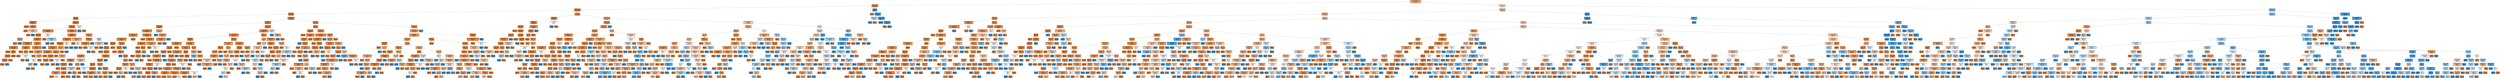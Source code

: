 digraph Tree {
node [shape=box, style="filled, rounded", color="black", fontname=helvetica] ;
edge [fontname=helvetica] ;
0 [label="marital-status_ Married-civ-spouse <= 0.5\nentropy = 0.796\nsamples = 26001\nvalue = [19744, 6257]\nclass = 0", fillcolor="#e58139ae"] ;
1 [label="capital-gain <= 7073.5\nentropy = 0.342\nsamples = 14001\nvalue = [13109, 892]\nclass = 0", fillcolor="#e58139ee"] ;
0 -> 1 [labeldistance=2.5, labelangle=45, headlabel="True"] ;
2 [label="education-num <= 12.5\nentropy = 0.276\nsamples = 13755\nvalue = [13100, 655]\nclass = 0", fillcolor="#e58139f2"] ;
1 -> 2 ;
3 [label="age <= 28.5\nentropy = 0.165\nsamples = 11039\nvalue = [10770, 269]\nclass = 0", fillcolor="#e58139f9"] ;
2 -> 3 ;
4 [label="age <= 21.5\nentropy = 0.044\nsamples = 4963\nvalue = [4939, 24]\nclass = 0", fillcolor="#e58139fe"] ;
3 -> 4 ;
5 [label="education_ 7th-8th <= 0.5\nentropy = 0.005\nsamples = 2381\nvalue = [2380, 1]\nclass = 0", fillcolor="#e58139ff"] ;
4 -> 5 ;
6 [label="entropy = 0.0\nsamples = 2363\nvalue = [2363, 0]\nclass = 0", fillcolor="#e58139ff"] ;
5 -> 6 ;
7 [label="hours-per-week <= 56.0\nentropy = 0.31\nsamples = 18\nvalue = [17, 1]\nclass = 0", fillcolor="#e58139f0"] ;
5 -> 7 ;
8 [label="entropy = 0.0\nsamples = 15\nvalue = [15, 0]\nclass = 0", fillcolor="#e58139ff"] ;
7 -> 8 ;
9 [label="relationship_ Not-in-family <= 0.5\nentropy = 0.918\nsamples = 3\nvalue = [2, 1]\nclass = 0", fillcolor="#e581397f"] ;
7 -> 9 ;
10 [label="entropy = 0.0\nsamples = 2\nvalue = [2, 0]\nclass = 0", fillcolor="#e58139ff"] ;
9 -> 10 ;
11 [label="entropy = 0.0\nsamples = 1\nvalue = [0, 1]\nclass = 1", fillcolor="#399de5ff"] ;
9 -> 11 ;
12 [label="capital-loss <= 2116.0\nentropy = 0.073\nsamples = 2582\nvalue = [2559, 23]\nclass = 0", fillcolor="#e58139fd"] ;
4 -> 12 ;
13 [label="hours-per-week <= 44.5\nentropy = 0.066\nsamples = 2576\nvalue = [2556, 20]\nclass = 0", fillcolor="#e58139fd"] ;
12 -> 13 ;
14 [label="marital-status_ Married-AF-spouse <= 0.5\nentropy = 0.039\nsamples = 2148\nvalue = [2139, 9]\nclass = 0", fillcolor="#e58139fe"] ;
13 -> 14 ;
15 [label="fnlwgt <= 23840.0\nentropy = 0.032\nsamples = 2144\nvalue = [2137, 7]\nclass = 0", fillcolor="#e58139fe"] ;
14 -> 15 ;
16 [label="fnlwgt <= 23381.0\nentropy = 0.65\nsamples = 12\nvalue = [10, 2]\nclass = 0", fillcolor="#e58139cc"] ;
15 -> 16 ;
17 [label="entropy = 0.0\nsamples = 10\nvalue = [10, 0]\nclass = 0", fillcolor="#e58139ff"] ;
16 -> 17 ;
18 [label="entropy = 0.0\nsamples = 2\nvalue = [0, 2]\nclass = 1", fillcolor="#399de5ff"] ;
16 -> 18 ;
19 [label="workclass_ Local-gov <= 0.5\nentropy = 0.024\nsamples = 2132\nvalue = [2127, 5]\nclass = 0", fillcolor="#e58139fe"] ;
15 -> 19 ;
20 [label="occupation_ Exec-managerial <= 0.5\nentropy = 0.011\nsamples = 2052\nvalue = [2050, 2]\nclass = 0", fillcolor="#e58139ff"] ;
19 -> 20 ;
21 [label="occupation_ Other-service <= 0.5\nentropy = 0.006\nsamples = 1977\nvalue = [1976, 1]\nclass = 0", fillcolor="#e58139ff"] ;
20 -> 21 ;
22 [label="entropy = 0.0\nsamples = 1648\nvalue = [1648, 0]\nclass = 0", fillcolor="#e58139ff"] ;
21 -> 22 ;
23 [label="age <= 22.5\nentropy = 0.03\nsamples = 329\nvalue = [328, 1]\nclass = 0", fillcolor="#e58139fe"] ;
21 -> 23 ;
24 [label="fnlwgt <= 128470.0\nentropy = 0.113\nsamples = 66\nvalue = [65, 1]\nclass = 0", fillcolor="#e58139fb"] ;
23 -> 24 ;
25 [label="fnlwgt <= 127707.5\nentropy = 0.286\nsamples = 20\nvalue = [19, 1]\nclass = 0", fillcolor="#e58139f2"] ;
24 -> 25 ;
26 [label="entropy = 0.0\nsamples = 19\nvalue = [19, 0]\nclass = 0", fillcolor="#e58139ff"] ;
25 -> 26 ;
27 [label="entropy = 0.0\nsamples = 1\nvalue = [0, 1]\nclass = 1", fillcolor="#399de5ff"] ;
25 -> 27 ;
28 [label="entropy = 0.0\nsamples = 46\nvalue = [46, 0]\nclass = 0", fillcolor="#e58139ff"] ;
24 -> 28 ;
29 [label="entropy = 0.0\nsamples = 263\nvalue = [263, 0]\nclass = 0", fillcolor="#e58139ff"] ;
23 -> 29 ;
30 [label="education_ Assoc-acdm <= 0.5\nentropy = 0.102\nsamples = 75\nvalue = [74, 1]\nclass = 0", fillcolor="#e58139fc"] ;
20 -> 30 ;
31 [label="entropy = 0.0\nsamples = 68\nvalue = [68, 0]\nclass = 0", fillcolor="#e58139ff"] ;
30 -> 31 ;
32 [label="age <= 26.5\nentropy = 0.592\nsamples = 7\nvalue = [6, 1]\nclass = 0", fillcolor="#e58139d4"] ;
30 -> 32 ;
33 [label="entropy = 0.0\nsamples = 5\nvalue = [5, 0]\nclass = 0", fillcolor="#e58139ff"] ;
32 -> 33 ;
34 [label="marital-status_ Never-married <= 0.5\nentropy = 1.0\nsamples = 2\nvalue = [1, 1]\nclass = 0", fillcolor="#e5813900"] ;
32 -> 34 ;
35 [label="entropy = 0.0\nsamples = 1\nvalue = [1, 0]\nclass = 0", fillcolor="#e58139ff"] ;
34 -> 35 ;
36 [label="entropy = 0.0\nsamples = 1\nvalue = [0, 1]\nclass = 1", fillcolor="#399de5ff"] ;
34 -> 36 ;
37 [label="education_ 5th-6th <= 0.5\nentropy = 0.231\nsamples = 80\nvalue = [77, 3]\nclass = 0", fillcolor="#e58139f5"] ;
19 -> 37 ;
38 [label="occupation_ Protective-serv <= 0.5\nentropy = 0.17\nsamples = 79\nvalue = [77, 2]\nclass = 0", fillcolor="#e58139f8"] ;
37 -> 38 ;
39 [label="entropy = 0.0\nsamples = 64\nvalue = [64, 0]\nclass = 0", fillcolor="#e58139ff"] ;
38 -> 39 ;
40 [label="relationship_ Own-child <= 0.5\nentropy = 0.567\nsamples = 15\nvalue = [13, 2]\nclass = 0", fillcolor="#e58139d8"] ;
38 -> 40 ;
41 [label="entropy = 0.0\nsamples = 7\nvalue = [7, 0]\nclass = 0", fillcolor="#e58139ff"] ;
40 -> 41 ;
42 [label="fnlwgt <= 234027.0\nentropy = 0.811\nsamples = 8\nvalue = [6, 2]\nclass = 0", fillcolor="#e58139aa"] ;
40 -> 42 ;
43 [label="sex_ Female <= 0.5\nentropy = 1.0\nsamples = 4\nvalue = [2, 2]\nclass = 0", fillcolor="#e5813900"] ;
42 -> 43 ;
44 [label="age <= 23.5\nentropy = 0.918\nsamples = 3\nvalue = [2, 1]\nclass = 0", fillcolor="#e581397f"] ;
43 -> 44 ;
45 [label="entropy = 0.0\nsamples = 1\nvalue = [0, 1]\nclass = 1", fillcolor="#399de5ff"] ;
44 -> 45 ;
46 [label="entropy = 0.0\nsamples = 2\nvalue = [2, 0]\nclass = 0", fillcolor="#e58139ff"] ;
44 -> 46 ;
47 [label="entropy = 0.0\nsamples = 1\nvalue = [0, 1]\nclass = 1", fillcolor="#399de5ff"] ;
43 -> 47 ;
48 [label="entropy = 0.0\nsamples = 4\nvalue = [4, 0]\nclass = 0", fillcolor="#e58139ff"] ;
42 -> 48 ;
49 [label="entropy = 0.0\nsamples = 1\nvalue = [0, 1]\nclass = 1", fillcolor="#399de5ff"] ;
37 -> 49 ;
50 [label="workclass_ Private <= 0.5\nentropy = 1.0\nsamples = 4\nvalue = [2, 2]\nclass = 0", fillcolor="#e5813900"] ;
14 -> 50 ;
51 [label="entropy = 0.0\nsamples = 1\nvalue = [1, 0]\nclass = 0", fillcolor="#e58139ff"] ;
50 -> 51 ;
52 [label="occupation_ Protective-serv <= 0.5\nentropy = 0.918\nsamples = 3\nvalue = [1, 2]\nclass = 1", fillcolor="#399de57f"] ;
50 -> 52 ;
53 [label="entropy = 0.0\nsamples = 2\nvalue = [0, 2]\nclass = 1", fillcolor="#399de5ff"] ;
52 -> 53 ;
54 [label="entropy = 0.0\nsamples = 1\nvalue = [1, 0]\nclass = 0", fillcolor="#e58139ff"] ;
52 -> 54 ;
55 [label="occupation_ Exec-managerial <= 0.5\nentropy = 0.172\nsamples = 428\nvalue = [417, 11]\nclass = 0", fillcolor="#e58139f8"] ;
13 -> 55 ;
56 [label="race_ Asian-Pac-Islander <= 0.5\nentropy = 0.115\nsamples = 388\nvalue = [382, 6]\nclass = 0", fillcolor="#e58139fb"] ;
55 -> 56 ;
57 [label="native-country_ Portugal <= 0.5\nentropy = 0.084\nsamples = 379\nvalue = [375, 4]\nclass = 0", fillcolor="#e58139fc"] ;
56 -> 57 ;
58 [label="native-country_ ? <= 0.5\nentropy = 0.067\nsamples = 377\nvalue = [374, 3]\nclass = 0", fillcolor="#e58139fd"] ;
57 -> 58 ;
59 [label="occupation_ Prof-specialty <= 0.5\nentropy = 0.048\nsamples = 372\nvalue = [370, 2]\nclass = 0", fillcolor="#e58139fe"] ;
58 -> 59 ;
60 [label="occupation_ Other-service <= 0.5\nentropy = 0.028\nsamples = 360\nvalue = [359, 1]\nclass = 0", fillcolor="#e58139fe"] ;
59 -> 60 ;
61 [label="entropy = 0.0\nsamples = 312\nvalue = [312, 0]\nclass = 0", fillcolor="#e58139ff"] ;
60 -> 61 ;
62 [label="fnlwgt <= 148537.0\nentropy = 0.146\nsamples = 48\nvalue = [47, 1]\nclass = 0", fillcolor="#e58139fa"] ;
60 -> 62 ;
63 [label="fnlwgt <= 143228.0\nentropy = 0.337\nsamples = 16\nvalue = [15, 1]\nclass = 0", fillcolor="#e58139ee"] ;
62 -> 63 ;
64 [label="entropy = 0.0\nsamples = 15\nvalue = [15, 0]\nclass = 0", fillcolor="#e58139ff"] ;
63 -> 64 ;
65 [label="entropy = 0.0\nsamples = 1\nvalue = [0, 1]\nclass = 1", fillcolor="#399de5ff"] ;
63 -> 65 ;
66 [label="entropy = 0.0\nsamples = 32\nvalue = [32, 0]\nclass = 0", fillcolor="#e58139ff"] ;
62 -> 66 ;
67 [label="education-num <= 11.0\nentropy = 0.414\nsamples = 12\nvalue = [11, 1]\nclass = 0", fillcolor="#e58139e8"] ;
59 -> 67 ;
68 [label="entropy = 0.0\nsamples = 8\nvalue = [8, 0]\nclass = 0", fillcolor="#e58139ff"] ;
67 -> 68 ;
69 [label="hours-per-week <= 52.5\nentropy = 0.811\nsamples = 4\nvalue = [3, 1]\nclass = 0", fillcolor="#e58139aa"] ;
67 -> 69 ;
70 [label="fnlwgt <= 195256.5\nentropy = 1.0\nsamples = 2\nvalue = [1, 1]\nclass = 0", fillcolor="#e5813900"] ;
69 -> 70 ;
71 [label="entropy = 0.0\nsamples = 1\nvalue = [1, 0]\nclass = 0", fillcolor="#e58139ff"] ;
70 -> 71 ;
72 [label="entropy = 0.0\nsamples = 1\nvalue = [0, 1]\nclass = 1", fillcolor="#399de5ff"] ;
70 -> 72 ;
73 [label="entropy = 0.0\nsamples = 2\nvalue = [2, 0]\nclass = 0", fillcolor="#e58139ff"] ;
69 -> 73 ;
74 [label="education_ 9th <= 0.5\nentropy = 0.722\nsamples = 5\nvalue = [4, 1]\nclass = 0", fillcolor="#e58139bf"] ;
58 -> 74 ;
75 [label="entropy = 0.0\nsamples = 4\nvalue = [4, 0]\nclass = 0", fillcolor="#e58139ff"] ;
74 -> 75 ;
76 [label="entropy = 0.0\nsamples = 1\nvalue = [0, 1]\nclass = 1", fillcolor="#399de5ff"] ;
74 -> 76 ;
77 [label="sex_ Female <= 0.5\nentropy = 1.0\nsamples = 2\nvalue = [1, 1]\nclass = 0", fillcolor="#e5813900"] ;
57 -> 77 ;
78 [label="entropy = 0.0\nsamples = 1\nvalue = [1, 0]\nclass = 0", fillcolor="#e58139ff"] ;
77 -> 78 ;
79 [label="entropy = 0.0\nsamples = 1\nvalue = [0, 1]\nclass = 1", fillcolor="#399de5ff"] ;
77 -> 79 ;
80 [label="native-country_ United-States <= 0.5\nentropy = 0.764\nsamples = 9\nvalue = [7, 2]\nclass = 0", fillcolor="#e58139b6"] ;
56 -> 80 ;
81 [label="entropy = 0.0\nsamples = 5\nvalue = [5, 0]\nclass = 0", fillcolor="#e58139ff"] ;
80 -> 81 ;
82 [label="age <= 27.0\nentropy = 1.0\nsamples = 4\nvalue = [2, 2]\nclass = 0", fillcolor="#e5813900"] ;
80 -> 82 ;
83 [label="entropy = 0.0\nsamples = 2\nvalue = [0, 2]\nclass = 1", fillcolor="#399de5ff"] ;
82 -> 83 ;
84 [label="entropy = 0.0\nsamples = 2\nvalue = [2, 0]\nclass = 0", fillcolor="#e58139ff"] ;
82 -> 84 ;
85 [label="hours-per-week <= 62.5\nentropy = 0.544\nsamples = 40\nvalue = [35, 5]\nclass = 0", fillcolor="#e58139db"] ;
55 -> 85 ;
86 [label="education_ 12th <= 0.5\nentropy = 0.316\nsamples = 35\nvalue = [33, 2]\nclass = 0", fillcolor="#e58139f0"] ;
85 -> 86 ;
87 [label="marital-status_ Divorced <= 0.5\nentropy = 0.191\nsamples = 34\nvalue = [33, 1]\nclass = 0", fillcolor="#e58139f7"] ;
86 -> 87 ;
88 [label="entropy = 0.0\nsamples = 32\nvalue = [32, 0]\nclass = 0", fillcolor="#e58139ff"] ;
87 -> 88 ;
89 [label="fnlwgt <= 248898.0\nentropy = 1.0\nsamples = 2\nvalue = [1, 1]\nclass = 0", fillcolor="#e5813900"] ;
87 -> 89 ;
90 [label="entropy = 0.0\nsamples = 1\nvalue = [0, 1]\nclass = 1", fillcolor="#399de5ff"] ;
89 -> 90 ;
91 [label="entropy = 0.0\nsamples = 1\nvalue = [1, 0]\nclass = 0", fillcolor="#e58139ff"] ;
89 -> 91 ;
92 [label="entropy = 0.0\nsamples = 1\nvalue = [0, 1]\nclass = 1", fillcolor="#399de5ff"] ;
86 -> 92 ;
93 [label="age <= 27.5\nentropy = 0.971\nsamples = 5\nvalue = [2, 3]\nclass = 1", fillcolor="#399de555"] ;
85 -> 93 ;
94 [label="workclass_ Self-emp-inc <= 0.5\nentropy = 0.918\nsamples = 3\nvalue = [2, 1]\nclass = 0", fillcolor="#e581397f"] ;
93 -> 94 ;
95 [label="entropy = 0.0\nsamples = 2\nvalue = [2, 0]\nclass = 0", fillcolor="#e58139ff"] ;
94 -> 95 ;
96 [label="entropy = 0.0\nsamples = 1\nvalue = [0, 1]\nclass = 1", fillcolor="#399de5ff"] ;
94 -> 96 ;
97 [label="entropy = 0.0\nsamples = 2\nvalue = [0, 2]\nclass = 1", fillcolor="#399de5ff"] ;
93 -> 97 ;
98 [label="fnlwgt <= 124526.0\nentropy = 1.0\nsamples = 6\nvalue = [3, 3]\nclass = 0", fillcolor="#e5813900"] ;
12 -> 98 ;
99 [label="entropy = 0.0\nsamples = 3\nvalue = [0, 3]\nclass = 1", fillcolor="#399de5ff"] ;
98 -> 99 ;
100 [label="entropy = 0.0\nsamples = 3\nvalue = [3, 0]\nclass = 0", fillcolor="#e58139ff"] ;
98 -> 100 ;
101 [label="hours-per-week <= 40.5\nentropy = 0.244\nsamples = 6076\nvalue = [5831, 245]\nclass = 0", fillcolor="#e58139f4"] ;
3 -> 101 ;
102 [label="education-num <= 9.5\nentropy = 0.17\nsamples = 4769\nvalue = [4649, 120]\nclass = 0", fillcolor="#e58139f8"] ;
101 -> 102 ;
103 [label="capital-gain <= 4718.5\nentropy = 0.12\nsamples = 3016\nvalue = [2967, 49]\nclass = 0", fillcolor="#e58139fb"] ;
102 -> 103 ;
104 [label="marital-status_ Never-married <= 0.5\nentropy = 0.11\nsamples = 2997\nvalue = [2953, 44]\nclass = 0", fillcolor="#e58139fb"] ;
103 -> 104 ;
105 [label="marital-status_ Separated <= 0.5\nentropy = 0.143\nsamples = 2017\nvalue = [1976, 41]\nclass = 0", fillcolor="#e58139fa"] ;
104 -> 105 ;
106 [label="occupation_ Exec-managerial <= 0.5\nentropy = 0.165\nsamples = 1682\nvalue = [1641, 41]\nclass = 0", fillcolor="#e58139f9"] ;
105 -> 106 ;
107 [label="race_ Black <= 0.5\nentropy = 0.146\nsamples = 1584\nvalue = [1551, 33]\nclass = 0", fillcolor="#e58139fa"] ;
106 -> 107 ;
108 [label="age <= 34.5\nentropy = 0.166\nsamples = 1352\nvalue = [1319, 33]\nclass = 0", fillcolor="#e58139f9"] ;
107 -> 108 ;
109 [label="entropy = 0.0\nsamples = 194\nvalue = [194, 0]\nclass = 0", fillcolor="#e58139ff"] ;
108 -> 109 ;
110 [label="sex_ Female <= 0.5\nentropy = 0.187\nsamples = 1158\nvalue = [1125, 33]\nclass = 0", fillcolor="#e58139f8"] ;
108 -> 110 ;
111 [label="workclass_ Local-gov <= 0.5\nentropy = 0.294\nsamples = 367\nvalue = [348, 19]\nclass = 0", fillcolor="#e58139f1"] ;
110 -> 111 ;
112 [label="native-country_ Italy <= 0.5\nentropy = 0.241\nsamples = 352\nvalue = [338, 14]\nclass = 0", fillcolor="#e58139f4"] ;
111 -> 112 ;
113 [label="hours-per-week <= 33.5\nentropy = 0.229\nsamples = 351\nvalue = [338, 13]\nclass = 0", fillcolor="#e58139f5"] ;
112 -> 113 ;
114 [label="entropy = 0.0\nsamples = 71\nvalue = [71, 0]\nclass = 0", fillcolor="#e58139ff"] ;
113 -> 114 ;
115 [label="fnlwgt <= 123574.0\nentropy = 0.271\nsamples = 280\nvalue = [267, 13]\nclass = 0", fillcolor="#e58139f3"] ;
113 -> 115 ;
116 [label="marital-status_ Widowed <= 0.5\nentropy = 0.439\nsamples = 77\nvalue = [70, 7]\nclass = 0", fillcolor="#e58139e6"] ;
115 -> 116 ;
117 [label="entropy = 0.313\nsamples = 71\nvalue = [67, 4]\nclass = 0", fillcolor="#e58139f0"] ;
116 -> 117 ;
118 [label="entropy = 1.0\nsamples = 6\nvalue = [3, 3]\nclass = 0", fillcolor="#e5813900"] ;
116 -> 118 ;
119 [label="fnlwgt <= 173891.0\nentropy = 0.192\nsamples = 203\nvalue = [197, 6]\nclass = 0", fillcolor="#e58139f7"] ;
115 -> 119 ;
120 [label="entropy = 0.0\nsamples = 51\nvalue = [51, 0]\nclass = 0", fillcolor="#e58139ff"] ;
119 -> 120 ;
121 [label="entropy = 0.24\nsamples = 152\nvalue = [146, 6]\nclass = 0", fillcolor="#e58139f5"] ;
119 -> 121 ;
122 [label="entropy = 0.0\nsamples = 1\nvalue = [0, 1]\nclass = 1", fillcolor="#399de5ff"] ;
112 -> 122 ;
123 [label="occupation_ Craft-repair <= 0.5\nentropy = 0.918\nsamples = 15\nvalue = [10, 5]\nclass = 0", fillcolor="#e581397f"] ;
111 -> 123 ;
124 [label="age <= 50.0\nentropy = 0.779\nsamples = 13\nvalue = [10, 3]\nclass = 0", fillcolor="#e58139b3"] ;
123 -> 124 ;
125 [label="marital-status_ Divorced <= 0.5\nentropy = 0.954\nsamples = 8\nvalue = [5, 3]\nclass = 0", fillcolor="#e5813966"] ;
124 -> 125 ;
126 [label="entropy = 0.0\nsamples = 2\nvalue = [0, 2]\nclass = 1", fillcolor="#399de5ff"] ;
125 -> 126 ;
127 [label="age <= 40.5\nentropy = 0.65\nsamples = 6\nvalue = [5, 1]\nclass = 0", fillcolor="#e58139cc"] ;
125 -> 127 ;
128 [label="entropy = 0.0\nsamples = 1\nvalue = [0, 1]\nclass = 1", fillcolor="#399de5ff"] ;
127 -> 128 ;
129 [label="entropy = 0.0\nsamples = 5\nvalue = [5, 0]\nclass = 0", fillcolor="#e58139ff"] ;
127 -> 129 ;
130 [label="entropy = 0.0\nsamples = 5\nvalue = [5, 0]\nclass = 0", fillcolor="#e58139ff"] ;
124 -> 130 ;
131 [label="entropy = 0.0\nsamples = 2\nvalue = [0, 2]\nclass = 1", fillcolor="#399de5ff"] ;
123 -> 131 ;
132 [label="native-country_ India <= 0.5\nentropy = 0.128\nsamples = 791\nvalue = [777, 14]\nclass = 0", fillcolor="#e58139fa"] ;
110 -> 132 ;
133 [label="fnlwgt <= 365272.5\nentropy = 0.121\nsamples = 790\nvalue = [777, 13]\nclass = 0", fillcolor="#e58139fb"] ;
132 -> 133 ;
134 [label="fnlwgt <= 20997.0\nentropy = 0.102\nsamples = 756\nvalue = [746, 10]\nclass = 0", fillcolor="#e58139fc"] ;
133 -> 134 ;
135 [label="hours-per-week <= 34.5\nentropy = 1.0\nsamples = 2\nvalue = [1, 1]\nclass = 0", fillcolor="#e5813900"] ;
134 -> 135 ;
136 [label="entropy = 0.0\nsamples = 1\nvalue = [1, 0]\nclass = 0", fillcolor="#e58139ff"] ;
135 -> 136 ;
137 [label="entropy = 0.0\nsamples = 1\nvalue = [0, 1]\nclass = 1", fillcolor="#399de5ff"] ;
135 -> 137 ;
138 [label="relationship_ Wife <= 0.5\nentropy = 0.093\nsamples = 754\nvalue = [745, 9]\nclass = 0", fillcolor="#e58139fc"] ;
134 -> 138 ;
139 [label="occupation_ Prof-specialty <= 0.5\nentropy = 0.085\nsamples = 751\nvalue = [743, 8]\nclass = 0", fillcolor="#e58139fc"] ;
138 -> 139 ;
140 [label="entropy = 0.069\nsamples = 727\nvalue = [721, 6]\nclass = 0", fillcolor="#e58139fd"] ;
139 -> 140 ;
141 [label="entropy = 0.414\nsamples = 24\nvalue = [22, 2]\nclass = 0", fillcolor="#e58139e8"] ;
139 -> 141 ;
142 [label="age <= 36.5\nentropy = 0.918\nsamples = 3\nvalue = [2, 1]\nclass = 0", fillcolor="#e581397f"] ;
138 -> 142 ;
143 [label="entropy = 0.0\nsamples = 1\nvalue = [0, 1]\nclass = 1", fillcolor="#399de5ff"] ;
142 -> 143 ;
144 [label="entropy = 0.0\nsamples = 2\nvalue = [2, 0]\nclass = 0", fillcolor="#e58139ff"] ;
142 -> 144 ;
145 [label="fnlwgt <= 365957.5\nentropy = 0.431\nsamples = 34\nvalue = [31, 3]\nclass = 0", fillcolor="#e58139e6"] ;
133 -> 145 ;
146 [label="entropy = 0.0\nsamples = 1\nvalue = [0, 1]\nclass = 1", fillcolor="#399de5ff"] ;
145 -> 146 ;
147 [label="fnlwgt <= 414990.0\nentropy = 0.33\nsamples = 33\nvalue = [31, 2]\nclass = 0", fillcolor="#e58139ef"] ;
145 -> 147 ;
148 [label="fnlwgt <= 408380.0\nentropy = 0.544\nsamples = 16\nvalue = [14, 2]\nclass = 0", fillcolor="#e58139db"] ;
147 -> 148 ;
149 [label="entropy = 0.353\nsamples = 15\nvalue = [14, 1]\nclass = 0", fillcolor="#e58139ed"] ;
148 -> 149 ;
150 [label="entropy = 0.0\nsamples = 1\nvalue = [0, 1]\nclass = 1", fillcolor="#399de5ff"] ;
148 -> 150 ;
151 [label="entropy = 0.0\nsamples = 17\nvalue = [17, 0]\nclass = 0", fillcolor="#e58139ff"] ;
147 -> 151 ;
152 [label="entropy = 0.0\nsamples = 1\nvalue = [0, 1]\nclass = 1", fillcolor="#399de5ff"] ;
132 -> 152 ;
153 [label="entropy = 0.0\nsamples = 232\nvalue = [232, 0]\nclass = 0", fillcolor="#e58139ff"] ;
107 -> 153 ;
154 [label="capital-loss <= 2116.0\nentropy = 0.408\nsamples = 98\nvalue = [90, 8]\nclass = 0", fillcolor="#e58139e8"] ;
106 -> 154 ;
155 [label="sex_ Female <= 0.5\nentropy = 0.374\nsamples = 97\nvalue = [90, 7]\nclass = 0", fillcolor="#e58139eb"] ;
154 -> 155 ;
156 [label="entropy = 0.0\nsamples = 20\nvalue = [20, 0]\nclass = 0", fillcolor="#e58139ff"] ;
155 -> 156 ;
157 [label="hours-per-week <= 11.0\nentropy = 0.439\nsamples = 77\nvalue = [70, 7]\nclass = 0", fillcolor="#e58139e6"] ;
155 -> 157 ;
158 [label="entropy = 0.0\nsamples = 1\nvalue = [0, 1]\nclass = 1", fillcolor="#399de5ff"] ;
157 -> 158 ;
159 [label="age <= 47.5\nentropy = 0.398\nsamples = 76\nvalue = [70, 6]\nclass = 0", fillcolor="#e58139e9"] ;
157 -> 159 ;
160 [label="age <= 41.5\nentropy = 0.575\nsamples = 44\nvalue = [38, 6]\nclass = 0", fillcolor="#e58139d7"] ;
159 -> 160 ;
161 [label="education_ 11th <= 0.5\nentropy = 0.381\nsamples = 27\nvalue = [25, 2]\nclass = 0", fillcolor="#e58139eb"] ;
160 -> 161 ;
162 [label="fnlwgt <= 259755.0\nentropy = 0.242\nsamples = 25\nvalue = [24, 1]\nclass = 0", fillcolor="#e58139f4"] ;
161 -> 162 ;
163 [label="entropy = 0.0\nsamples = 22\nvalue = [22, 0]\nclass = 0", fillcolor="#e58139ff"] ;
162 -> 163 ;
164 [label="age <= 35.5\nentropy = 0.918\nsamples = 3\nvalue = [2, 1]\nclass = 0", fillcolor="#e581397f"] ;
162 -> 164 ;
165 [label="entropy = 0.0\nsamples = 1\nvalue = [0, 1]\nclass = 1", fillcolor="#399de5ff"] ;
164 -> 165 ;
166 [label="entropy = 0.0\nsamples = 2\nvalue = [2, 0]\nclass = 0", fillcolor="#e58139ff"] ;
164 -> 166 ;
167 [label="hours-per-week <= 38.0\nentropy = 1.0\nsamples = 2\nvalue = [1, 1]\nclass = 0", fillcolor="#e5813900"] ;
161 -> 167 ;
168 [label="entropy = 0.0\nsamples = 1\nvalue = [1, 0]\nclass = 0", fillcolor="#e58139ff"] ;
167 -> 168 ;
169 [label="entropy = 0.0\nsamples = 1\nvalue = [0, 1]\nclass = 1", fillcolor="#399de5ff"] ;
167 -> 169 ;
170 [label="fnlwgt <= 143937.5\nentropy = 0.787\nsamples = 17\nvalue = [13, 4]\nclass = 0", fillcolor="#e58139b1"] ;
160 -> 170 ;
171 [label="entropy = 0.0\nsamples = 5\nvalue = [5, 0]\nclass = 0", fillcolor="#e58139ff"] ;
170 -> 171 ;
172 [label="hours-per-week <= 39.0\nentropy = 0.918\nsamples = 12\nvalue = [8, 4]\nclass = 0", fillcolor="#e581397f"] ;
170 -> 172 ;
173 [label="entropy = 0.0\nsamples = 2\nvalue = [0, 2]\nclass = 1", fillcolor="#399de5ff"] ;
172 -> 173 ;
174 [label="age <= 46.5\nentropy = 0.722\nsamples = 10\nvalue = [8, 2]\nclass = 0", fillcolor="#e58139bf"] ;
172 -> 174 ;
175 [label="entropy = 0.503\nsamples = 9\nvalue = [8, 1]\nclass = 0", fillcolor="#e58139df"] ;
174 -> 175 ;
176 [label="entropy = 0.0\nsamples = 1\nvalue = [0, 1]\nclass = 1", fillcolor="#399de5ff"] ;
174 -> 176 ;
177 [label="entropy = 0.0\nsamples = 32\nvalue = [32, 0]\nclass = 0", fillcolor="#e58139ff"] ;
159 -> 177 ;
178 [label="entropy = 0.0\nsamples = 1\nvalue = [0, 1]\nclass = 1", fillcolor="#399de5ff"] ;
154 -> 178 ;
179 [label="entropy = 0.0\nsamples = 335\nvalue = [335, 0]\nclass = 0", fillcolor="#e58139ff"] ;
105 -> 179 ;
180 [label="relationship_ Not-in-family <= 0.5\nentropy = 0.03\nsamples = 980\nvalue = [977, 3]\nclass = 0", fillcolor="#e58139fe"] ;
104 -> 180 ;
181 [label="entropy = 0.0\nsamples = 513\nvalue = [513, 0]\nclass = 0", fillcolor="#e58139ff"] ;
180 -> 181 ;
182 [label="native-country_ Mexico <= 0.5\nentropy = 0.056\nsamples = 467\nvalue = [464, 3]\nclass = 0", fillcolor="#e58139fd"] ;
180 -> 182 ;
183 [label="occupation_ Craft-repair <= 0.5\nentropy = 0.04\nsamples = 459\nvalue = [457, 2]\nclass = 0", fillcolor="#e58139fe"] ;
182 -> 183 ;
184 [label="entropy = 0.0\nsamples = 385\nvalue = [385, 0]\nclass = 0", fillcolor="#e58139ff"] ;
183 -> 184 ;
185 [label="age <= 50.5\nentropy = 0.179\nsamples = 74\nvalue = [72, 2]\nclass = 0", fillcolor="#e58139f8"] ;
183 -> 185 ;
186 [label="fnlwgt <= 347956.5\nentropy = 0.111\nsamples = 68\nvalue = [67, 1]\nclass = 0", fillcolor="#e58139fb"] ;
185 -> 186 ;
187 [label="entropy = 0.0\nsamples = 58\nvalue = [58, 0]\nclass = 0", fillcolor="#e58139ff"] ;
186 -> 187 ;
188 [label="fnlwgt <= 362785.5\nentropy = 0.469\nsamples = 10\nvalue = [9, 1]\nclass = 0", fillcolor="#e58139e3"] ;
186 -> 188 ;
189 [label="entropy = 0.0\nsamples = 1\nvalue = [0, 1]\nclass = 1", fillcolor="#399de5ff"] ;
188 -> 189 ;
190 [label="entropy = 0.0\nsamples = 9\nvalue = [9, 0]\nclass = 0", fillcolor="#e58139ff"] ;
188 -> 190 ;
191 [label="age <= 52.0\nentropy = 0.65\nsamples = 6\nvalue = [5, 1]\nclass = 0", fillcolor="#e58139cc"] ;
185 -> 191 ;
192 [label="entropy = 0.0\nsamples = 1\nvalue = [0, 1]\nclass = 1", fillcolor="#399de5ff"] ;
191 -> 192 ;
193 [label="entropy = 0.0\nsamples = 5\nvalue = [5, 0]\nclass = 0", fillcolor="#e58139ff"] ;
191 -> 193 ;
194 [label="occupation_ Farming-fishing <= 0.5\nentropy = 0.544\nsamples = 8\nvalue = [7, 1]\nclass = 0", fillcolor="#e58139db"] ;
182 -> 194 ;
195 [label="entropy = 0.0\nsamples = 6\nvalue = [6, 0]\nclass = 0", fillcolor="#e58139ff"] ;
194 -> 195 ;
196 [label="education_ 1st-4th <= 0.5\nentropy = 1.0\nsamples = 2\nvalue = [1, 1]\nclass = 0", fillcolor="#e5813900"] ;
194 -> 196 ;
197 [label="entropy = 0.0\nsamples = 1\nvalue = [0, 1]\nclass = 1", fillcolor="#399de5ff"] ;
196 -> 197 ;
198 [label="entropy = 0.0\nsamples = 1\nvalue = [1, 0]\nclass = 0", fillcolor="#e58139ff"] ;
196 -> 198 ;
199 [label="capital-gain <= 4826.0\nentropy = 0.831\nsamples = 19\nvalue = [14, 5]\nclass = 0", fillcolor="#e58139a4"] ;
103 -> 199 ;
200 [label="entropy = 0.0\nsamples = 3\nvalue = [0, 3]\nclass = 1", fillcolor="#399de5ff"] ;
199 -> 200 ;
201 [label="workclass_ Local-gov <= 0.5\nentropy = 0.544\nsamples = 16\nvalue = [14, 2]\nclass = 0", fillcolor="#e58139db"] ;
199 -> 201 ;
202 [label="occupation_ Exec-managerial <= 0.5\nentropy = 0.353\nsamples = 15\nvalue = [14, 1]\nclass = 0", fillcolor="#e58139ed"] ;
201 -> 202 ;
203 [label="entropy = 0.0\nsamples = 14\nvalue = [14, 0]\nclass = 0", fillcolor="#e58139ff"] ;
202 -> 203 ;
204 [label="entropy = 0.0\nsamples = 1\nvalue = [0, 1]\nclass = 1", fillcolor="#399de5ff"] ;
202 -> 204 ;
205 [label="entropy = 0.0\nsamples = 1\nvalue = [0, 1]\nclass = 1", fillcolor="#399de5ff"] ;
201 -> 205 ;
206 [label="capital-loss <= 2231.5\nentropy = 0.245\nsamples = 1753\nvalue = [1682, 71]\nclass = 0", fillcolor="#e58139f4"] ;
102 -> 206 ;
207 [label="occupation_ Prof-specialty <= 0.5\nentropy = 0.235\nsamples = 1746\nvalue = [1679, 67]\nclass = 0", fillcolor="#e58139f5"] ;
206 -> 207 ;
208 [label="occupation_ Exec-managerial <= 0.5\nentropy = 0.201\nsamples = 1569\nvalue = [1520, 49]\nclass = 0", fillcolor="#e58139f7"] ;
207 -> 208 ;
209 [label="fnlwgt <= 160614.0\nentropy = 0.171\nsamples = 1372\nvalue = [1337, 35]\nclass = 0", fillcolor="#e58139f8"] ;
208 -> 209 ;
210 [label="marital-status_ Never-married <= 0.5\nentropy = 0.094\nsamples = 579\nvalue = [572, 7]\nclass = 0", fillcolor="#e58139fc"] ;
209 -> 210 ;
211 [label="fnlwgt <= 128608.0\nentropy = 0.135\nsamples = 372\nvalue = [365, 7]\nclass = 0", fillcolor="#e58139fa"] ;
210 -> 211 ;
212 [label="fnlwgt <= 128285.0\nentropy = 0.178\nsamples = 261\nvalue = [254, 7]\nclass = 0", fillcolor="#e58139f8"] ;
211 -> 212 ;
213 [label="education_ Some-college <= 0.5\nentropy = 0.158\nsamples = 260\nvalue = [254, 6]\nclass = 0", fillcolor="#e58139f9"] ;
212 -> 213 ;
214 [label="entropy = 0.0\nsamples = 75\nvalue = [75, 0]\nclass = 0", fillcolor="#e58139ff"] ;
213 -> 214 ;
215 [label="occupation_ Protective-serv <= 0.5\nentropy = 0.206\nsamples = 185\nvalue = [179, 6]\nclass = 0", fillcolor="#e58139f6"] ;
213 -> 215 ;
216 [label="workclass_ Private <= 0.5\nentropy = 0.181\nsamples = 183\nvalue = [178, 5]\nclass = 0", fillcolor="#e58139f8"] ;
215 -> 216 ;
217 [label="entropy = 0.0\nsamples = 65\nvalue = [65, 0]\nclass = 0", fillcolor="#e58139ff"] ;
216 -> 217 ;
218 [label="fnlwgt <= 111339.0\nentropy = 0.253\nsamples = 118\nvalue = [113, 5]\nclass = 0", fillcolor="#e58139f4"] ;
216 -> 218 ;
219 [label="fnlwgt <= 50075.5\nentropy = 0.146\nsamples = 96\nvalue = [94, 2]\nclass = 0", fillcolor="#e58139fa"] ;
218 -> 219 ;
220 [label="entropy = 0.353\nsamples = 30\nvalue = [28, 2]\nclass = 0", fillcolor="#e58139ed"] ;
219 -> 220 ;
221 [label="entropy = 0.0\nsamples = 66\nvalue = [66, 0]\nclass = 0", fillcolor="#e58139ff"] ;
219 -> 221 ;
222 [label="hours-per-week <= 22.5\nentropy = 0.575\nsamples = 22\nvalue = [19, 3]\nclass = 0", fillcolor="#e58139d7"] ;
218 -> 222 ;
223 [label="entropy = 0.0\nsamples = 1\nvalue = [0, 1]\nclass = 1", fillcolor="#399de5ff"] ;
222 -> 223 ;
224 [label="entropy = 0.454\nsamples = 21\nvalue = [19, 2]\nclass = 0", fillcolor="#e58139e4"] ;
222 -> 224 ;
225 [label="workclass_ Local-gov <= 0.5\nentropy = 1.0\nsamples = 2\nvalue = [1, 1]\nclass = 0", fillcolor="#e5813900"] ;
215 -> 225 ;
226 [label="entropy = 0.0\nsamples = 1\nvalue = [0, 1]\nclass = 1", fillcolor="#399de5ff"] ;
225 -> 226 ;
227 [label="entropy = 0.0\nsamples = 1\nvalue = [1, 0]\nclass = 0", fillcolor="#e58139ff"] ;
225 -> 227 ;
228 [label="entropy = 0.0\nsamples = 1\nvalue = [0, 1]\nclass = 1", fillcolor="#399de5ff"] ;
212 -> 228 ;
229 [label="entropy = 0.0\nsamples = 111\nvalue = [111, 0]\nclass = 0", fillcolor="#e58139ff"] ;
211 -> 229 ;
230 [label="entropy = 0.0\nsamples = 207\nvalue = [207, 0]\nclass = 0", fillcolor="#e58139ff"] ;
210 -> 230 ;
231 [label="workclass_ Federal-gov <= 0.5\nentropy = 0.22\nsamples = 793\nvalue = [765, 28]\nclass = 0", fillcolor="#e58139f6"] ;
209 -> 231 ;
232 [label="occupation_ Adm-clerical <= 0.5\nentropy = 0.19\nsamples = 755\nvalue = [733, 22]\nclass = 0", fillcolor="#e58139f7"] ;
231 -> 232 ;
233 [label="native-country_ Puerto-Rico <= 0.5\nentropy = 0.246\nsamples = 515\nvalue = [494, 21]\nclass = 0", fillcolor="#e58139f4"] ;
232 -> 233 ;
234 [label="fnlwgt <= 160705.0\nentropy = 0.237\nsamples = 514\nvalue = [494, 20]\nclass = 0", fillcolor="#e58139f5"] ;
233 -> 234 ;
235 [label="entropy = 0.0\nsamples = 1\nvalue = [0, 1]\nclass = 1", fillcolor="#399de5ff"] ;
234 -> 235 ;
236 [label="relationship_ Own-child <= 0.5\nentropy = 0.229\nsamples = 513\nvalue = [494, 19]\nclass = 0", fillcolor="#e58139f5"] ;
234 -> 236 ;
237 [label="sex_ Male <= 0.5\nentropy = 0.249\nsamples = 458\nvalue = [439, 19]\nclass = 0", fillcolor="#e58139f4"] ;
236 -> 237 ;
238 [label="relationship_ Not-in-family <= 0.5\nentropy = 0.16\nsamples = 256\nvalue = [250, 6]\nclass = 0", fillcolor="#e58139f9"] ;
237 -> 238 ;
239 [label="occupation_ Craft-repair <= 0.5\nentropy = 0.066\nsamples = 128\nvalue = [127, 1]\nclass = 0", fillcolor="#e58139fd"] ;
238 -> 239 ;
240 [label="entropy = 0.0\nsamples = 123\nvalue = [123, 0]\nclass = 0", fillcolor="#e58139ff"] ;
239 -> 240 ;
241 [label="entropy = 0.722\nsamples = 5\nvalue = [4, 1]\nclass = 0", fillcolor="#e58139bf"] ;
239 -> 241 ;
242 [label="occupation_ Protective-serv <= 0.5\nentropy = 0.238\nsamples = 128\nvalue = [123, 5]\nclass = 0", fillcolor="#e58139f5"] ;
238 -> 242 ;
243 [label="entropy = 0.203\nsamples = 126\nvalue = [122, 4]\nclass = 0", fillcolor="#e58139f7"] ;
242 -> 243 ;
244 [label="entropy = 1.0\nsamples = 2\nvalue = [1, 1]\nclass = 0", fillcolor="#e5813900"] ;
242 -> 244 ;
245 [label="marital-status_ Widowed <= 0.5\nentropy = 0.345\nsamples = 202\nvalue = [189, 13]\nclass = 0", fillcolor="#e58139ed"] ;
237 -> 245 ;
246 [label="native-country_ Guatemala <= 0.5\nentropy = 0.31\nsamples = 198\nvalue = [187, 11]\nclass = 0", fillcolor="#e58139f0"] ;
245 -> 246 ;
247 [label="entropy = 0.29\nsamples = 197\nvalue = [187, 10]\nclass = 0", fillcolor="#e58139f1"] ;
246 -> 247 ;
248 [label="entropy = 0.0\nsamples = 1\nvalue = [0, 1]\nclass = 1", fillcolor="#399de5ff"] ;
246 -> 248 ;
249 [label="education-num <= 11.0\nentropy = 1.0\nsamples = 4\nvalue = [2, 2]\nclass = 0", fillcolor="#e5813900"] ;
245 -> 249 ;
250 [label="entropy = 0.918\nsamples = 3\nvalue = [2, 1]\nclass = 0", fillcolor="#e581397f"] ;
249 -> 250 ;
251 [label="entropy = 0.0\nsamples = 1\nvalue = [0, 1]\nclass = 1", fillcolor="#399de5ff"] ;
249 -> 251 ;
252 [label="entropy = 0.0\nsamples = 55\nvalue = [55, 0]\nclass = 0", fillcolor="#e58139ff"] ;
236 -> 252 ;
253 [label="entropy = 0.0\nsamples = 1\nvalue = [0, 1]\nclass = 1", fillcolor="#399de5ff"] ;
233 -> 253 ;
254 [label="age <= 46.5\nentropy = 0.039\nsamples = 240\nvalue = [239, 1]\nclass = 0", fillcolor="#e58139fe"] ;
232 -> 254 ;
255 [label="entropy = 0.0\nsamples = 171\nvalue = [171, 0]\nclass = 0", fillcolor="#e58139ff"] ;
254 -> 255 ;
256 [label="age <= 47.5\nentropy = 0.109\nsamples = 69\nvalue = [68, 1]\nclass = 0", fillcolor="#e58139fb"] ;
254 -> 256 ;
257 [label="fnlwgt <= 200812.5\nentropy = 0.592\nsamples = 7\nvalue = [6, 1]\nclass = 0", fillcolor="#e58139d4"] ;
256 -> 257 ;
258 [label="marital-status_ Widowed <= 0.5\nentropy = 1.0\nsamples = 2\nvalue = [1, 1]\nclass = 0", fillcolor="#e5813900"] ;
257 -> 258 ;
259 [label="entropy = 0.0\nsamples = 1\nvalue = [0, 1]\nclass = 1", fillcolor="#399de5ff"] ;
258 -> 259 ;
260 [label="entropy = 0.0\nsamples = 1\nvalue = [1, 0]\nclass = 0", fillcolor="#e58139ff"] ;
258 -> 260 ;
261 [label="entropy = 0.0\nsamples = 5\nvalue = [5, 0]\nclass = 0", fillcolor="#e58139ff"] ;
257 -> 261 ;
262 [label="entropy = 0.0\nsamples = 62\nvalue = [62, 0]\nclass = 0", fillcolor="#e58139ff"] ;
256 -> 262 ;
263 [label="age <= 43.0\nentropy = 0.629\nsamples = 38\nvalue = [32, 6]\nclass = 0", fillcolor="#e58139cf"] ;
231 -> 263 ;
264 [label="fnlwgt <= 188174.5\nentropy = 0.828\nsamples = 23\nvalue = [17, 6]\nclass = 0", fillcolor="#e58139a5"] ;
263 -> 264 ;
265 [label="race_ Black <= 0.5\nentropy = 0.811\nsamples = 4\nvalue = [1, 3]\nclass = 1", fillcolor="#399de5aa"] ;
264 -> 265 ;
266 [label="entropy = 0.0\nsamples = 3\nvalue = [0, 3]\nclass = 1", fillcolor="#399de5ff"] ;
265 -> 266 ;
267 [label="entropy = 0.0\nsamples = 1\nvalue = [1, 0]\nclass = 0", fillcolor="#e58139ff"] ;
265 -> 267 ;
268 [label="sex_ Female <= 0.5\nentropy = 0.629\nsamples = 19\nvalue = [16, 3]\nclass = 0", fillcolor="#e58139cf"] ;
264 -> 268 ;
269 [label="entropy = 0.0\nsamples = 11\nvalue = [11, 0]\nclass = 0", fillcolor="#e58139ff"] ;
268 -> 269 ;
270 [label="education_ Some-college <= 0.5\nentropy = 0.954\nsamples = 8\nvalue = [5, 3]\nclass = 0", fillcolor="#e5813966"] ;
268 -> 270 ;
271 [label="entropy = 0.0\nsamples = 2\nvalue = [0, 2]\nclass = 1", fillcolor="#399de5ff"] ;
270 -> 271 ;
272 [label="marital-status_ Married-AF-spouse <= 0.5\nentropy = 0.65\nsamples = 6\nvalue = [5, 1]\nclass = 0", fillcolor="#e58139cc"] ;
270 -> 272 ;
273 [label="entropy = 0.0\nsamples = 5\nvalue = [5, 0]\nclass = 0", fillcolor="#e58139ff"] ;
272 -> 273 ;
274 [label="entropy = 0.0\nsamples = 1\nvalue = [0, 1]\nclass = 1", fillcolor="#399de5ff"] ;
272 -> 274 ;
275 [label="entropy = 0.0\nsamples = 15\nvalue = [15, 0]\nclass = 0", fillcolor="#e58139ff"] ;
263 -> 275 ;
276 [label="fnlwgt <= 161493.5\nentropy = 0.37\nsamples = 197\nvalue = [183, 14]\nclass = 0", fillcolor="#e58139eb"] ;
208 -> 276 ;
277 [label="relationship_ Not-in-family <= 0.5\nentropy = 0.587\nsamples = 78\nvalue = [67, 11]\nclass = 0", fillcolor="#e58139d5"] ;
276 -> 277 ;
278 [label="race_ White <= 0.5\nentropy = 0.292\nsamples = 39\nvalue = [37, 2]\nclass = 0", fillcolor="#e58139f1"] ;
277 -> 278 ;
279 [label="fnlwgt <= 136903.0\nentropy = 0.592\nsamples = 14\nvalue = [12, 2]\nclass = 0", fillcolor="#e58139d4"] ;
278 -> 279 ;
280 [label="workclass_ Federal-gov <= 0.5\nentropy = 0.391\nsamples = 13\nvalue = [12, 1]\nclass = 0", fillcolor="#e58139ea"] ;
279 -> 280 ;
281 [label="entropy = 0.0\nsamples = 9\nvalue = [9, 0]\nclass = 0", fillcolor="#e58139ff"] ;
280 -> 281 ;
282 [label="fnlwgt <= 45295.0\nentropy = 0.811\nsamples = 4\nvalue = [3, 1]\nclass = 0", fillcolor="#e58139aa"] ;
280 -> 282 ;
283 [label="entropy = 0.0\nsamples = 3\nvalue = [3, 0]\nclass = 0", fillcolor="#e58139ff"] ;
282 -> 283 ;
284 [label="entropy = 0.0\nsamples = 1\nvalue = [0, 1]\nclass = 1", fillcolor="#399de5ff"] ;
282 -> 284 ;
285 [label="entropy = 0.0\nsamples = 1\nvalue = [0, 1]\nclass = 1", fillcolor="#399de5ff"] ;
279 -> 285 ;
286 [label="entropy = 0.0\nsamples = 25\nvalue = [25, 0]\nclass = 0", fillcolor="#e58139ff"] ;
278 -> 286 ;
287 [label="age <= 36.5\nentropy = 0.779\nsamples = 39\nvalue = [30, 9]\nclass = 0", fillcolor="#e58139b3"] ;
277 -> 287 ;
288 [label="entropy = 0.0\nsamples = 6\nvalue = [6, 0]\nclass = 0", fillcolor="#e58139ff"] ;
287 -> 288 ;
289 [label="race_ Black <= 0.5\nentropy = 0.845\nsamples = 33\nvalue = [24, 9]\nclass = 0", fillcolor="#e581399f"] ;
287 -> 289 ;
290 [label="fnlwgt <= 119550.0\nentropy = 0.894\nsamples = 29\nvalue = [20, 9]\nclass = 0", fillcolor="#e581398c"] ;
289 -> 290 ;
291 [label="workclass_ Private <= 0.5\nentropy = 0.742\nsamples = 19\nvalue = [15, 4]\nclass = 0", fillcolor="#e58139bb"] ;
290 -> 291 ;
292 [label="entropy = 0.0\nsamples = 9\nvalue = [9, 0]\nclass = 0", fillcolor="#e58139ff"] ;
291 -> 292 ;
293 [label="fnlwgt <= 106808.0\nentropy = 0.971\nsamples = 10\nvalue = [6, 4]\nclass = 0", fillcolor="#e5813955"] ;
291 -> 293 ;
294 [label="education-num <= 11.5\nentropy = 1.0\nsamples = 8\nvalue = [4, 4]\nclass = 0", fillcolor="#e5813900"] ;
293 -> 294 ;
295 [label="age <= 39.5\nentropy = 0.985\nsamples = 7\nvalue = [3, 4]\nclass = 1", fillcolor="#399de540"] ;
294 -> 295 ;
296 [label="entropy = 0.0\nsamples = 2\nvalue = [0, 2]\nclass = 1", fillcolor="#399de5ff"] ;
295 -> 296 ;
297 [label="entropy = 0.971\nsamples = 5\nvalue = [3, 2]\nclass = 0", fillcolor="#e5813955"] ;
295 -> 297 ;
298 [label="entropy = 0.0\nsamples = 1\nvalue = [1, 0]\nclass = 0", fillcolor="#e58139ff"] ;
294 -> 298 ;
299 [label="entropy = 0.0\nsamples = 2\nvalue = [2, 0]\nclass = 0", fillcolor="#e58139ff"] ;
293 -> 299 ;
300 [label="fnlwgt <= 144198.5\nentropy = 1.0\nsamples = 10\nvalue = [5, 5]\nclass = 0", fillcolor="#e5813900"] ;
290 -> 300 ;
301 [label="entropy = 0.0\nsamples = 3\nvalue = [0, 3]\nclass = 1", fillcolor="#399de5ff"] ;
300 -> 301 ;
302 [label="hours-per-week <= 39.0\nentropy = 0.863\nsamples = 7\nvalue = [5, 2]\nclass = 0", fillcolor="#e5813999"] ;
300 -> 302 ;
303 [label="entropy = 0.0\nsamples = 4\nvalue = [4, 0]\nclass = 0", fillcolor="#e58139ff"] ;
302 -> 303 ;
304 [label="marital-status_ Separated <= 0.5\nentropy = 0.918\nsamples = 3\nvalue = [1, 2]\nclass = 1", fillcolor="#399de57f"] ;
302 -> 304 ;
305 [label="entropy = 0.0\nsamples = 2\nvalue = [0, 2]\nclass = 1", fillcolor="#399de5ff"] ;
304 -> 305 ;
306 [label="entropy = 0.0\nsamples = 1\nvalue = [1, 0]\nclass = 0", fillcolor="#e58139ff"] ;
304 -> 306 ;
307 [label="entropy = 0.0\nsamples = 4\nvalue = [4, 0]\nclass = 0", fillcolor="#e58139ff"] ;
289 -> 307 ;
308 [label="education_ Assoc-acdm <= 0.5\nentropy = 0.17\nsamples = 119\nvalue = [116, 3]\nclass = 0", fillcolor="#e58139f8"] ;
276 -> 308 ;
309 [label="fnlwgt <= 174132.5\nentropy = 0.081\nsamples = 100\nvalue = [99, 1]\nclass = 0", fillcolor="#e58139fc"] ;
308 -> 309 ;
310 [label="fnlwgt <= 173297.5\nentropy = 0.337\nsamples = 16\nvalue = [15, 1]\nclass = 0", fillcolor="#e58139ee"] ;
309 -> 310 ;
311 [label="entropy = 0.0\nsamples = 15\nvalue = [15, 0]\nclass = 0", fillcolor="#e58139ff"] ;
310 -> 311 ;
312 [label="entropy = 0.0\nsamples = 1\nvalue = [0, 1]\nclass = 1", fillcolor="#399de5ff"] ;
310 -> 312 ;
313 [label="entropy = 0.0\nsamples = 84\nvalue = [84, 0]\nclass = 0", fillcolor="#e58139ff"] ;
309 -> 313 ;
314 [label="fnlwgt <= 257201.5\nentropy = 0.485\nsamples = 19\nvalue = [17, 2]\nclass = 0", fillcolor="#e58139e1"] ;
308 -> 314 ;
315 [label="entropy = 0.0\nsamples = 14\nvalue = [14, 0]\nclass = 0", fillcolor="#e58139ff"] ;
314 -> 315 ;
316 [label="age <= 52.0\nentropy = 0.971\nsamples = 5\nvalue = [3, 2]\nclass = 0", fillcolor="#e5813955"] ;
314 -> 316 ;
317 [label="fnlwgt <= 269098.0\nentropy = 0.811\nsamples = 4\nvalue = [3, 1]\nclass = 0", fillcolor="#e58139aa"] ;
316 -> 317 ;
318 [label="entropy = 0.0\nsamples = 1\nvalue = [0, 1]\nclass = 1", fillcolor="#399de5ff"] ;
317 -> 318 ;
319 [label="entropy = 0.0\nsamples = 3\nvalue = [3, 0]\nclass = 0", fillcolor="#e58139ff"] ;
317 -> 319 ;
320 [label="entropy = 0.0\nsamples = 1\nvalue = [0, 1]\nclass = 1", fillcolor="#399de5ff"] ;
316 -> 320 ;
321 [label="sex_ Female <= 0.5\nentropy = 0.474\nsamples = 177\nvalue = [159, 18]\nclass = 0", fillcolor="#e58139e2"] ;
207 -> 321 ;
322 [label="age <= 33.5\nentropy = 0.849\nsamples = 40\nvalue = [29, 11]\nclass = 0", fillcolor="#e581399e"] ;
321 -> 322 ;
323 [label="entropy = 0.0\nsamples = 14\nvalue = [14, 0]\nclass = 0", fillcolor="#e58139ff"] ;
322 -> 323 ;
324 [label="age <= 59.5\nentropy = 0.983\nsamples = 26\nvalue = [15, 11]\nclass = 0", fillcolor="#e5813944"] ;
322 -> 324 ;
325 [label="relationship_ Not-in-family <= 0.5\nentropy = 0.932\nsamples = 23\nvalue = [15, 8]\nclass = 0", fillcolor="#e5813977"] ;
324 -> 325 ;
326 [label="entropy = 0.0\nsamples = 6\nvalue = [6, 0]\nclass = 0", fillcolor="#e58139ff"] ;
325 -> 326 ;
327 [label="age <= 51.0\nentropy = 0.998\nsamples = 17\nvalue = [9, 8]\nclass = 0", fillcolor="#e581391c"] ;
325 -> 327 ;
328 [label="age <= 42.5\nentropy = 0.971\nsamples = 15\nvalue = [9, 6]\nclass = 0", fillcolor="#e5813955"] ;
327 -> 328 ;
329 [label="workclass_ Private <= 0.5\nentropy = 0.971\nsamples = 10\nvalue = [4, 6]\nclass = 1", fillcolor="#399de555"] ;
328 -> 329 ;
330 [label="race_ White <= 0.5\nentropy = 0.985\nsamples = 7\nvalue = [4, 3]\nclass = 0", fillcolor="#e5813940"] ;
329 -> 330 ;
331 [label="entropy = 0.0\nsamples = 2\nvalue = [2, 0]\nclass = 0", fillcolor="#e58139ff"] ;
330 -> 331 ;
332 [label="fnlwgt <= 215241.0\nentropy = 0.971\nsamples = 5\nvalue = [2, 3]\nclass = 1", fillcolor="#399de555"] ;
330 -> 332 ;
333 [label="fnlwgt <= 190139.5\nentropy = 0.918\nsamples = 3\nvalue = [2, 1]\nclass = 0", fillcolor="#e581397f"] ;
332 -> 333 ;
334 [label="entropy = 0.0\nsamples = 1\nvalue = [0, 1]\nclass = 1", fillcolor="#399de5ff"] ;
333 -> 334 ;
335 [label="entropy = 0.0\nsamples = 2\nvalue = [2, 0]\nclass = 0", fillcolor="#e58139ff"] ;
333 -> 335 ;
336 [label="entropy = 0.0\nsamples = 2\nvalue = [0, 2]\nclass = 1", fillcolor="#399de5ff"] ;
332 -> 336 ;
337 [label="entropy = 0.0\nsamples = 3\nvalue = [0, 3]\nclass = 1", fillcolor="#399de5ff"] ;
329 -> 337 ;
338 [label="entropy = 0.0\nsamples = 5\nvalue = [5, 0]\nclass = 0", fillcolor="#e58139ff"] ;
328 -> 338 ;
339 [label="entropy = 0.0\nsamples = 2\nvalue = [0, 2]\nclass = 1", fillcolor="#399de5ff"] ;
327 -> 339 ;
340 [label="entropy = 0.0\nsamples = 3\nvalue = [0, 3]\nclass = 1", fillcolor="#399de5ff"] ;
324 -> 340 ;
341 [label="workclass_ Federal-gov <= 0.5\nentropy = 0.291\nsamples = 137\nvalue = [130, 7]\nclass = 0", fillcolor="#e58139f1"] ;
321 -> 341 ;
342 [label="workclass_ Private <= 0.5\nentropy = 0.237\nsamples = 129\nvalue = [124, 5]\nclass = 0", fillcolor="#e58139f5"] ;
341 -> 342 ;
343 [label="entropy = 0.0\nsamples = 40\nvalue = [40, 0]\nclass = 0", fillcolor="#e58139ff"] ;
342 -> 343 ;
344 [label="fnlwgt <= 184556.5\nentropy = 0.312\nsamples = 89\nvalue = [84, 5]\nclass = 0", fillcolor="#e58139f0"] ;
342 -> 344 ;
345 [label="fnlwgt <= 46887.0\nentropy = 0.127\nsamples = 57\nvalue = [56, 1]\nclass = 0", fillcolor="#e58139fa"] ;
344 -> 345 ;
346 [label="fnlwgt <= 44386.0\nentropy = 0.469\nsamples = 10\nvalue = [9, 1]\nclass = 0", fillcolor="#e58139e3"] ;
345 -> 346 ;
347 [label="entropy = 0.0\nsamples = 9\nvalue = [9, 0]\nclass = 0", fillcolor="#e58139ff"] ;
346 -> 347 ;
348 [label="entropy = 0.0\nsamples = 1\nvalue = [0, 1]\nclass = 1", fillcolor="#399de5ff"] ;
346 -> 348 ;
349 [label="entropy = 0.0\nsamples = 47\nvalue = [47, 0]\nclass = 0", fillcolor="#e58139ff"] ;
345 -> 349 ;
350 [label="fnlwgt <= 203273.0\nentropy = 0.544\nsamples = 32\nvalue = [28, 4]\nclass = 0", fillcolor="#e58139db"] ;
344 -> 350 ;
351 [label="age <= 32.0\nentropy = 0.918\nsamples = 12\nvalue = [8, 4]\nclass = 0", fillcolor="#e581397f"] ;
350 -> 351 ;
352 [label="entropy = 0.0\nsamples = 3\nvalue = [3, 0]\nclass = 0", fillcolor="#e58139ff"] ;
351 -> 352 ;
353 [label="marital-status_ Separated <= 0.5\nentropy = 0.991\nsamples = 9\nvalue = [5, 4]\nclass = 0", fillcolor="#e5813933"] ;
351 -> 353 ;
354 [label="relationship_ Not-in-family <= 0.5\nentropy = 0.918\nsamples = 6\nvalue = [2, 4]\nclass = 1", fillcolor="#399de57f"] ;
353 -> 354 ;
355 [label="age <= 42.5\nentropy = 0.918\nsamples = 3\nvalue = [2, 1]\nclass = 0", fillcolor="#e581397f"] ;
354 -> 355 ;
356 [label="entropy = 0.0\nsamples = 1\nvalue = [0, 1]\nclass = 1", fillcolor="#399de5ff"] ;
355 -> 356 ;
357 [label="entropy = 0.0\nsamples = 2\nvalue = [2, 0]\nclass = 0", fillcolor="#e58139ff"] ;
355 -> 357 ;
358 [label="entropy = 0.0\nsamples = 3\nvalue = [0, 3]\nclass = 1", fillcolor="#399de5ff"] ;
354 -> 358 ;
359 [label="entropy = 0.0\nsamples = 3\nvalue = [3, 0]\nclass = 0", fillcolor="#e58139ff"] ;
353 -> 359 ;
360 [label="entropy = 0.0\nsamples = 20\nvalue = [20, 0]\nclass = 0", fillcolor="#e58139ff"] ;
350 -> 360 ;
361 [label="fnlwgt <= 106580.5\nentropy = 0.811\nsamples = 8\nvalue = [6, 2]\nclass = 0", fillcolor="#e58139aa"] ;
341 -> 361 ;
362 [label="entropy = 0.0\nsamples = 4\nvalue = [4, 0]\nclass = 0", fillcolor="#e58139ff"] ;
361 -> 362 ;
363 [label="race_ Black <= 0.5\nentropy = 1.0\nsamples = 4\nvalue = [2, 2]\nclass = 0", fillcolor="#e5813900"] ;
361 -> 363 ;
364 [label="marital-status_ Never-married <= 0.5\nentropy = 0.918\nsamples = 3\nvalue = [1, 2]\nclass = 1", fillcolor="#399de57f"] ;
363 -> 364 ;
365 [label="entropy = 0.0\nsamples = 2\nvalue = [0, 2]\nclass = 1", fillcolor="#399de5ff"] ;
364 -> 365 ;
366 [label="entropy = 0.0\nsamples = 1\nvalue = [1, 0]\nclass = 0", fillcolor="#e58139ff"] ;
364 -> 366 ;
367 [label="entropy = 0.0\nsamples = 1\nvalue = [1, 0]\nclass = 0", fillcolor="#e58139ff"] ;
363 -> 367 ;
368 [label="fnlwgt <= 153711.5\nentropy = 0.985\nsamples = 7\nvalue = [3, 4]\nclass = 1", fillcolor="#399de540"] ;
206 -> 368 ;
369 [label="entropy = 0.0\nsamples = 3\nvalue = [0, 3]\nclass = 1", fillcolor="#399de5ff"] ;
368 -> 369 ;
370 [label="hours-per-week <= 39.0\nentropy = 0.811\nsamples = 4\nvalue = [3, 1]\nclass = 0", fillcolor="#e58139aa"] ;
368 -> 370 ;
371 [label="entropy = 0.0\nsamples = 1\nvalue = [0, 1]\nclass = 1", fillcolor="#399de5ff"] ;
370 -> 371 ;
372 [label="entropy = 0.0\nsamples = 3\nvalue = [3, 0]\nclass = 0", fillcolor="#e58139ff"] ;
370 -> 372 ;
373 [label="sex_ Male <= 0.5\nentropy = 0.455\nsamples = 1307\nvalue = [1182, 125]\nclass = 0", fillcolor="#e58139e4"] ;
101 -> 373 ;
374 [label="age <= 42.5\nentropy = 0.295\nsamples = 518\nvalue = [491, 27]\nclass = 0", fillcolor="#e58139f1"] ;
373 -> 374 ;
375 [label="education-num <= 9.5\nentropy = 0.16\nsamples = 256\nvalue = [250, 6]\nclass = 0", fillcolor="#e58139f9"] ;
374 -> 375 ;
376 [label="entropy = 0.0\nsamples = 129\nvalue = [129, 0]\nclass = 0", fillcolor="#e58139ff"] ;
375 -> 376 ;
377 [label="relationship_ Unmarried <= 0.5\nentropy = 0.275\nsamples = 127\nvalue = [121, 6]\nclass = 0", fillcolor="#e58139f2"] ;
375 -> 377 ;
378 [label="hours-per-week <= 41.5\nentropy = 0.426\nsamples = 69\nvalue = [63, 6]\nclass = 0", fillcolor="#e58139e7"] ;
377 -> 378 ;
379 [label="entropy = 0.0\nsamples = 1\nvalue = [0, 1]\nclass = 1", fillcolor="#399de5ff"] ;
378 -> 379 ;
380 [label="fnlwgt <= 174319.0\nentropy = 0.379\nsamples = 68\nvalue = [63, 5]\nclass = 0", fillcolor="#e58139eb"] ;
378 -> 380 ;
381 [label="entropy = 0.0\nsamples = 31\nvalue = [31, 0]\nclass = 0", fillcolor="#e58139ff"] ;
380 -> 381 ;
382 [label="occupation_ Protective-serv <= 0.5\nentropy = 0.571\nsamples = 37\nvalue = [32, 5]\nclass = 0", fillcolor="#e58139d7"] ;
380 -> 382 ;
383 [label="fnlwgt <= 207005.0\nentropy = 0.503\nsamples = 36\nvalue = [32, 4]\nclass = 0", fillcolor="#e58139df"] ;
382 -> 383 ;
384 [label="entropy = 0.0\nsamples = 12\nvalue = [12, 0]\nclass = 0", fillcolor="#e58139ff"] ;
383 -> 384 ;
385 [label="fnlwgt <= 210666.0\nentropy = 0.65\nsamples = 24\nvalue = [20, 4]\nclass = 0", fillcolor="#e58139cc"] ;
383 -> 385 ;
386 [label="entropy = 0.0\nsamples = 1\nvalue = [0, 1]\nclass = 1", fillcolor="#399de5ff"] ;
385 -> 386 ;
387 [label="fnlwgt <= 352026.0\nentropy = 0.559\nsamples = 23\nvalue = [20, 3]\nclass = 0", fillcolor="#e58139d9"] ;
385 -> 387 ;
388 [label="occupation_ Exec-managerial <= 0.5\nentropy = 0.323\nsamples = 17\nvalue = [16, 1]\nclass = 0", fillcolor="#e58139ef"] ;
387 -> 388 ;
389 [label="entropy = 0.0\nsamples = 13\nvalue = [13, 0]\nclass = 0", fillcolor="#e58139ff"] ;
388 -> 389 ;
390 [label="marital-status_ Divorced <= 0.5\nentropy = 0.811\nsamples = 4\nvalue = [3, 1]\nclass = 0", fillcolor="#e58139aa"] ;
388 -> 390 ;
391 [label="entropy = 0.0\nsamples = 2\nvalue = [2, 0]\nclass = 0", fillcolor="#e58139ff"] ;
390 -> 391 ;
392 [label="hours-per-week <= 65.0\nentropy = 1.0\nsamples = 2\nvalue = [1, 1]\nclass = 0", fillcolor="#e5813900"] ;
390 -> 392 ;
393 [label="entropy = 0.0\nsamples = 1\nvalue = [0, 1]\nclass = 1", fillcolor="#399de5ff"] ;
392 -> 393 ;
394 [label="entropy = 0.0\nsamples = 1\nvalue = [1, 0]\nclass = 0", fillcolor="#e58139ff"] ;
392 -> 394 ;
395 [label="age <= 34.5\nentropy = 0.918\nsamples = 6\nvalue = [4, 2]\nclass = 0", fillcolor="#e581397f"] ;
387 -> 395 ;
396 [label="entropy = 0.0\nsamples = 3\nvalue = [3, 0]\nclass = 0", fillcolor="#e58139ff"] ;
395 -> 396 ;
397 [label="hours-per-week <= 44.5\nentropy = 0.918\nsamples = 3\nvalue = [1, 2]\nclass = 1", fillcolor="#399de57f"] ;
395 -> 397 ;
398 [label="entropy = 0.0\nsamples = 1\nvalue = [1, 0]\nclass = 0", fillcolor="#e58139ff"] ;
397 -> 398 ;
399 [label="entropy = 0.0\nsamples = 2\nvalue = [0, 2]\nclass = 1", fillcolor="#399de5ff"] ;
397 -> 399 ;
400 [label="entropy = 0.0\nsamples = 1\nvalue = [0, 1]\nclass = 1", fillcolor="#399de5ff"] ;
382 -> 400 ;
401 [label="entropy = 0.0\nsamples = 58\nvalue = [58, 0]\nclass = 0", fillcolor="#e58139ff"] ;
377 -> 401 ;
402 [label="hours-per-week <= 49.5\nentropy = 0.403\nsamples = 262\nvalue = [241, 21]\nclass = 0", fillcolor="#e58139e9"] ;
374 -> 402 ;
403 [label="marital-status_ Married-AF-spouse <= 0.5\nentropy = 0.204\nsamples = 125\nvalue = [121, 4]\nclass = 0", fillcolor="#e58139f7"] ;
402 -> 403 ;
404 [label="education_ Some-college <= 0.5\nentropy = 0.164\nsamples = 124\nvalue = [121, 3]\nclass = 0", fillcolor="#e58139f9"] ;
403 -> 404 ;
405 [label="entropy = 0.0\nsamples = 85\nvalue = [85, 0]\nclass = 0", fillcolor="#e58139ff"] ;
404 -> 405 ;
406 [label="fnlwgt <= 402598.5\nentropy = 0.391\nsamples = 39\nvalue = [36, 3]\nclass = 0", fillcolor="#e58139ea"] ;
404 -> 406 ;
407 [label="occupation_ Sales <= 0.5\nentropy = 0.297\nsamples = 38\nvalue = [36, 2]\nclass = 0", fillcolor="#e58139f1"] ;
406 -> 407 ;
408 [label="entropy = 0.0\nsamples = 31\nvalue = [31, 0]\nclass = 0", fillcolor="#e58139ff"] ;
407 -> 408 ;
409 [label="hours-per-week <= 45.5\nentropy = 0.863\nsamples = 7\nvalue = [5, 2]\nclass = 0", fillcolor="#e5813999"] ;
407 -> 409 ;
410 [label="entropy = 0.0\nsamples = 2\nvalue = [0, 2]\nclass = 1", fillcolor="#399de5ff"] ;
409 -> 410 ;
411 [label="entropy = 0.0\nsamples = 5\nvalue = [5, 0]\nclass = 0", fillcolor="#e58139ff"] ;
409 -> 411 ;
412 [label="entropy = 0.0\nsamples = 1\nvalue = [0, 1]\nclass = 1", fillcolor="#399de5ff"] ;
406 -> 412 ;
413 [label="entropy = 0.0\nsamples = 1\nvalue = [0, 1]\nclass = 1", fillcolor="#399de5ff"] ;
403 -> 413 ;
414 [label="fnlwgt <= 238393.5\nentropy = 0.541\nsamples = 137\nvalue = [120, 17]\nclass = 0", fillcolor="#e58139db"] ;
402 -> 414 ;
415 [label="fnlwgt <= 119097.5\nentropy = 0.611\nsamples = 113\nvalue = [96, 17]\nclass = 0", fillcolor="#e58139d2"] ;
414 -> 415 ;
416 [label="native-country_ Greece <= 0.5\nentropy = 0.297\nsamples = 38\nvalue = [36, 2]\nclass = 0", fillcolor="#e58139f1"] ;
415 -> 416 ;
417 [label="education-num <= 11.0\nentropy = 0.179\nsamples = 37\nvalue = [36, 1]\nclass = 0", fillcolor="#e58139f8"] ;
416 -> 417 ;
418 [label="entropy = 0.0\nsamples = 35\nvalue = [35, 0]\nclass = 0", fillcolor="#e58139ff"] ;
417 -> 418 ;
419 [label="hours-per-week <= 56.0\nentropy = 1.0\nsamples = 2\nvalue = [1, 1]\nclass = 0", fillcolor="#e5813900"] ;
417 -> 419 ;
420 [label="entropy = 0.0\nsamples = 1\nvalue = [0, 1]\nclass = 1", fillcolor="#399de5ff"] ;
419 -> 420 ;
421 [label="entropy = 0.0\nsamples = 1\nvalue = [1, 0]\nclass = 0", fillcolor="#e58139ff"] ;
419 -> 421 ;
422 [label="entropy = 0.0\nsamples = 1\nvalue = [0, 1]\nclass = 1", fillcolor="#399de5ff"] ;
416 -> 422 ;
423 [label="workclass_ State-gov <= 0.5\nentropy = 0.722\nsamples = 75\nvalue = [60, 15]\nclass = 0", fillcolor="#e58139bf"] ;
415 -> 423 ;
424 [label="age <= 52.5\nentropy = 0.676\nsamples = 73\nvalue = [60, 13]\nclass = 0", fillcolor="#e58139c8"] ;
423 -> 424 ;
425 [label="capital-loss <= 2030.5\nentropy = 0.503\nsamples = 54\nvalue = [48, 6]\nclass = 0", fillcolor="#e58139df"] ;
424 -> 425 ;
426 [label="fnlwgt <= 122512.0\nentropy = 0.451\nsamples = 53\nvalue = [48, 5]\nclass = 0", fillcolor="#e58139e4"] ;
425 -> 426 ;
427 [label="entropy = 0.0\nsamples = 1\nvalue = [0, 1]\nclass = 1", fillcolor="#399de5ff"] ;
426 -> 427 ;
428 [label="marital-status_ Married-spouse-absent <= 0.5\nentropy = 0.391\nsamples = 52\nvalue = [48, 4]\nclass = 0", fillcolor="#e58139ea"] ;
426 -> 428 ;
429 [label="education_ Some-college <= 0.5\nentropy = 0.327\nsamples = 50\nvalue = [47, 3]\nclass = 0", fillcolor="#e58139ef"] ;
428 -> 429 ;
430 [label="entropy = 0.0\nsamples = 28\nvalue = [28, 0]\nclass = 0", fillcolor="#e58139ff"] ;
429 -> 430 ;
431 [label="workclass_ Private <= 0.5\nentropy = 0.575\nsamples = 22\nvalue = [19, 3]\nclass = 0", fillcolor="#e58139d7"] ;
429 -> 431 ;
432 [label="entropy = 0.0\nsamples = 6\nvalue = [6, 0]\nclass = 0", fillcolor="#e58139ff"] ;
431 -> 432 ;
433 [label="marital-status_ Separated <= 0.5\nentropy = 0.696\nsamples = 16\nvalue = [13, 3]\nclass = 0", fillcolor="#e58139c4"] ;
431 -> 433 ;
434 [label="entropy = 0.567\nsamples = 15\nvalue = [13, 2]\nclass = 0", fillcolor="#e58139d8"] ;
433 -> 434 ;
435 [label="entropy = 0.0\nsamples = 1\nvalue = [0, 1]\nclass = 1", fillcolor="#399de5ff"] ;
433 -> 435 ;
436 [label="race_ Black <= 0.5\nentropy = 1.0\nsamples = 2\nvalue = [1, 1]\nclass = 0", fillcolor="#e5813900"] ;
428 -> 436 ;
437 [label="entropy = 0.0\nsamples = 1\nvalue = [1, 0]\nclass = 0", fillcolor="#e58139ff"] ;
436 -> 437 ;
438 [label="entropy = 0.0\nsamples = 1\nvalue = [0, 1]\nclass = 1", fillcolor="#399de5ff"] ;
436 -> 438 ;
439 [label="entropy = 0.0\nsamples = 1\nvalue = [0, 1]\nclass = 1", fillcolor="#399de5ff"] ;
425 -> 439 ;
440 [label="age <= 58.5\nentropy = 0.949\nsamples = 19\nvalue = [12, 7]\nclass = 0", fillcolor="#e581396a"] ;
424 -> 440 ;
441 [label="hours-per-week <= 57.5\nentropy = 0.592\nsamples = 7\nvalue = [1, 6]\nclass = 1", fillcolor="#399de5d4"] ;
440 -> 441 ;
442 [label="entropy = 0.0\nsamples = 6\nvalue = [0, 6]\nclass = 1", fillcolor="#399de5ff"] ;
441 -> 442 ;
443 [label="entropy = 0.0\nsamples = 1\nvalue = [1, 0]\nclass = 0", fillcolor="#e58139ff"] ;
441 -> 443 ;
444 [label="education_ Some-college <= 0.5\nentropy = 0.414\nsamples = 12\nvalue = [11, 1]\nclass = 0", fillcolor="#e58139e8"] ;
440 -> 444 ;
445 [label="entropy = 0.0\nsamples = 10\nvalue = [10, 0]\nclass = 0", fillcolor="#e58139ff"] ;
444 -> 445 ;
446 [label="capital-gain <= 1482.0\nentropy = 1.0\nsamples = 2\nvalue = [1, 1]\nclass = 0", fillcolor="#e5813900"] ;
444 -> 446 ;
447 [label="entropy = 0.0\nsamples = 1\nvalue = [0, 1]\nclass = 1", fillcolor="#399de5ff"] ;
446 -> 447 ;
448 [label="entropy = 0.0\nsamples = 1\nvalue = [1, 0]\nclass = 0", fillcolor="#e58139ff"] ;
446 -> 448 ;
449 [label="entropy = 0.0\nsamples = 2\nvalue = [0, 2]\nclass = 1", fillcolor="#399de5ff"] ;
423 -> 449 ;
450 [label="entropy = 0.0\nsamples = 24\nvalue = [24, 0]\nclass = 0", fillcolor="#e58139ff"] ;
414 -> 450 ;
451 [label="capital-loss <= 2391.5\nentropy = 0.541\nsamples = 789\nvalue = [691, 98]\nclass = 0", fillcolor="#e58139db"] ;
373 -> 451 ;
452 [label="relationship_ Own-child <= 0.5\nentropy = 0.529\nsamples = 785\nvalue = [691, 94]\nclass = 0", fillcolor="#e58139dc"] ;
451 -> 452 ;
453 [label="marital-status_ Never-married <= 0.5\nentropy = 0.568\nsamples = 687\nvalue = [595, 92]\nclass = 0", fillcolor="#e58139d8"] ;
452 -> 453 ;
454 [label="education-num <= 6.5\nentropy = 0.658\nsamples = 388\nvalue = [322, 66]\nclass = 0", fillcolor="#e58139cb"] ;
453 -> 454 ;
455 [label="fnlwgt <= 369780.5\nentropy = 0.165\nsamples = 41\nvalue = [40, 1]\nclass = 0", fillcolor="#e58139f9"] ;
454 -> 455 ;
456 [label="entropy = 0.0\nsamples = 38\nvalue = [38, 0]\nclass = 0", fillcolor="#e58139ff"] ;
455 -> 456 ;
457 [label="fnlwgt <= 392195.5\nentropy = 0.918\nsamples = 3\nvalue = [2, 1]\nclass = 0", fillcolor="#e581397f"] ;
455 -> 457 ;
458 [label="entropy = 0.0\nsamples = 1\nvalue = [0, 1]\nclass = 1", fillcolor="#399de5ff"] ;
457 -> 458 ;
459 [label="entropy = 0.0\nsamples = 2\nvalue = [2, 0]\nclass = 0", fillcolor="#e58139ff"] ;
457 -> 459 ;
460 [label="age <= 38.5\nentropy = 0.696\nsamples = 347\nvalue = [282, 65]\nclass = 0", fillcolor="#e58139c4"] ;
454 -> 460 ;
461 [label="education-num <= 10.5\nentropy = 0.517\nsamples = 147\nvalue = [130, 17]\nclass = 0", fillcolor="#e58139de"] ;
460 -> 461 ;
462 [label="fnlwgt <= 118564.0\nentropy = 0.427\nsamples = 126\nvalue = [115, 11]\nclass = 0", fillcolor="#e58139e7"] ;
461 -> 462 ;
463 [label="relationship_ Not-in-family <= 0.5\nentropy = 0.722\nsamples = 40\nvalue = [32, 8]\nclass = 0", fillcolor="#e58139bf"] ;
462 -> 463 ;
464 [label="entropy = 0.0\nsamples = 9\nvalue = [9, 0]\nclass = 0", fillcolor="#e58139ff"] ;
463 -> 464 ;
465 [label="fnlwgt <= 29831.5\nentropy = 0.824\nsamples = 31\nvalue = [23, 8]\nclass = 0", fillcolor="#e58139a6"] ;
463 -> 465 ;
466 [label="entropy = 0.0\nsamples = 2\nvalue = [0, 2]\nclass = 1", fillcolor="#399de5ff"] ;
465 -> 466 ;
467 [label="education-num <= 8.5\nentropy = 0.736\nsamples = 29\nvalue = [23, 6]\nclass = 0", fillcolor="#e58139bc"] ;
465 -> 467 ;
468 [label="entropy = 0.0\nsamples = 2\nvalue = [0, 2]\nclass = 1", fillcolor="#399de5ff"] ;
467 -> 468 ;
469 [label="fnlwgt <= 110833.0\nentropy = 0.605\nsamples = 27\nvalue = [23, 4]\nclass = 0", fillcolor="#e58139d3"] ;
467 -> 469 ;
470 [label="occupation_ Machine-op-inspct <= 0.5\nentropy = 0.414\nsamples = 24\nvalue = [22, 2]\nclass = 0", fillcolor="#e58139e8"] ;
469 -> 470 ;
471 [label="entropy = 0.258\nsamples = 23\nvalue = [22, 1]\nclass = 0", fillcolor="#e58139f3"] ;
470 -> 471 ;
472 [label="entropy = 0.0\nsamples = 1\nvalue = [0, 1]\nclass = 1", fillcolor="#399de5ff"] ;
470 -> 472 ;
473 [label="age <= 34.5\nentropy = 0.918\nsamples = 3\nvalue = [1, 2]\nclass = 1", fillcolor="#399de57f"] ;
469 -> 473 ;
474 [label="entropy = 0.0\nsamples = 1\nvalue = [1, 0]\nclass = 0", fillcolor="#e58139ff"] ;
473 -> 474 ;
475 [label="entropy = 0.0\nsamples = 2\nvalue = [0, 2]\nclass = 1", fillcolor="#399de5ff"] ;
473 -> 475 ;
476 [label="race_ Asian-Pac-Islander <= 0.5\nentropy = 0.218\nsamples = 86\nvalue = [83, 3]\nclass = 0", fillcolor="#e58139f6"] ;
462 -> 476 ;
477 [label="fnlwgt <= 531999.0\nentropy = 0.161\nsamples = 85\nvalue = [83, 2]\nclass = 0", fillcolor="#e58139f9"] ;
476 -> 477 ;
478 [label="occupation_ Protective-serv <= 0.5\nentropy = 0.093\nsamples = 84\nvalue = [83, 1]\nclass = 0", fillcolor="#e58139fc"] ;
477 -> 478 ;
479 [label="entropy = 0.0\nsamples = 78\nvalue = [78, 0]\nclass = 0", fillcolor="#e58139ff"] ;
478 -> 479 ;
480 [label="age <= 32.5\nentropy = 0.65\nsamples = 6\nvalue = [5, 1]\nclass = 0", fillcolor="#e58139cc"] ;
478 -> 480 ;
481 [label="entropy = 0.0\nsamples = 1\nvalue = [0, 1]\nclass = 1", fillcolor="#399de5ff"] ;
480 -> 481 ;
482 [label="entropy = 0.0\nsamples = 5\nvalue = [5, 0]\nclass = 0", fillcolor="#e58139ff"] ;
480 -> 482 ;
483 [label="entropy = 0.0\nsamples = 1\nvalue = [0, 1]\nclass = 1", fillcolor="#399de5ff"] ;
477 -> 483 ;
484 [label="entropy = 0.0\nsamples = 1\nvalue = [0, 1]\nclass = 1", fillcolor="#399de5ff"] ;
476 -> 484 ;
485 [label="fnlwgt <= 315079.5\nentropy = 0.863\nsamples = 21\nvalue = [15, 6]\nclass = 0", fillcolor="#e5813999"] ;
461 -> 485 ;
486 [label="fnlwgt <= 174504.5\nentropy = 0.954\nsamples = 16\nvalue = [10, 6]\nclass = 0", fillcolor="#e5813966"] ;
485 -> 486 ;
487 [label="workclass_ Federal-gov <= 0.5\nentropy = 0.544\nsamples = 8\nvalue = [7, 1]\nclass = 0", fillcolor="#e58139db"] ;
486 -> 487 ;
488 [label="entropy = 0.0\nsamples = 7\nvalue = [7, 0]\nclass = 0", fillcolor="#e58139ff"] ;
487 -> 488 ;
489 [label="entropy = 0.0\nsamples = 1\nvalue = [0, 1]\nclass = 1", fillcolor="#399de5ff"] ;
487 -> 489 ;
490 [label="fnlwgt <= 229403.5\nentropy = 0.954\nsamples = 8\nvalue = [3, 5]\nclass = 1", fillcolor="#399de566"] ;
486 -> 490 ;
491 [label="entropy = 0.0\nsamples = 4\nvalue = [0, 4]\nclass = 1", fillcolor="#399de5ff"] ;
490 -> 491 ;
492 [label="hours-per-week <= 46.5\nentropy = 0.811\nsamples = 4\nvalue = [3, 1]\nclass = 0", fillcolor="#e58139aa"] ;
490 -> 492 ;
493 [label="entropy = 0.0\nsamples = 1\nvalue = [0, 1]\nclass = 1", fillcolor="#399de5ff"] ;
492 -> 493 ;
494 [label="entropy = 0.0\nsamples = 3\nvalue = [3, 0]\nclass = 0", fillcolor="#e58139ff"] ;
492 -> 494 ;
495 [label="entropy = 0.0\nsamples = 5\nvalue = [5, 0]\nclass = 0", fillcolor="#e58139ff"] ;
485 -> 495 ;
496 [label="hours-per-week <= 45.5\nentropy = 0.795\nsamples = 200\nvalue = [152, 48]\nclass = 0", fillcolor="#e58139ae"] ;
460 -> 496 ;
497 [label="age <= 56.5\nentropy = 0.52\nsamples = 60\nvalue = [53, 7]\nclass = 0", fillcolor="#e58139dd"] ;
496 -> 497 ;
498 [label="occupation_ Tech-support <= 0.5\nentropy = 0.314\nsamples = 53\nvalue = [50, 3]\nclass = 0", fillcolor="#e58139f0"] ;
497 -> 498 ;
499 [label="occupation_ ? <= 0.5\nentropy = 0.235\nsamples = 52\nvalue = [50, 2]\nclass = 0", fillcolor="#e58139f5"] ;
498 -> 499 ;
500 [label="marital-status_ Separated <= 0.5\nentropy = 0.141\nsamples = 50\nvalue = [49, 1]\nclass = 0", fillcolor="#e58139fa"] ;
499 -> 500 ;
501 [label="entropy = 0.0\nsamples = 44\nvalue = [44, 0]\nclass = 0", fillcolor="#e58139ff"] ;
500 -> 501 ;
502 [label="fnlwgt <= 168582.0\nentropy = 0.65\nsamples = 6\nvalue = [5, 1]\nclass = 0", fillcolor="#e58139cc"] ;
500 -> 502 ;
503 [label="age <= 45.0\nentropy = 1.0\nsamples = 2\nvalue = [1, 1]\nclass = 0", fillcolor="#e5813900"] ;
502 -> 503 ;
504 [label="entropy = 0.0\nsamples = 1\nvalue = [0, 1]\nclass = 1", fillcolor="#399de5ff"] ;
503 -> 504 ;
505 [label="entropy = 0.0\nsamples = 1\nvalue = [1, 0]\nclass = 0", fillcolor="#e58139ff"] ;
503 -> 505 ;
506 [label="entropy = 0.0\nsamples = 4\nvalue = [4, 0]\nclass = 0", fillcolor="#e58139ff"] ;
502 -> 506 ;
507 [label="relationship_ Not-in-family <= 0.5\nentropy = 1.0\nsamples = 2\nvalue = [1, 1]\nclass = 0", fillcolor="#e5813900"] ;
499 -> 507 ;
508 [label="entropy = 0.0\nsamples = 1\nvalue = [1, 0]\nclass = 0", fillcolor="#e58139ff"] ;
507 -> 508 ;
509 [label="entropy = 0.0\nsamples = 1\nvalue = [0, 1]\nclass = 1", fillcolor="#399de5ff"] ;
507 -> 509 ;
510 [label="entropy = 0.0\nsamples = 1\nvalue = [0, 1]\nclass = 1", fillcolor="#399de5ff"] ;
498 -> 510 ;
511 [label="fnlwgt <= 112333.0\nentropy = 0.985\nsamples = 7\nvalue = [3, 4]\nclass = 1", fillcolor="#399de540"] ;
497 -> 511 ;
512 [label="entropy = 0.0\nsamples = 3\nvalue = [0, 3]\nclass = 1", fillcolor="#399de5ff"] ;
511 -> 512 ;
513 [label="workclass_ Self-emp-inc <= 0.5\nentropy = 0.811\nsamples = 4\nvalue = [3, 1]\nclass = 0", fillcolor="#e58139aa"] ;
511 -> 513 ;
514 [label="entropy = 0.0\nsamples = 3\nvalue = [3, 0]\nclass = 0", fillcolor="#e58139ff"] ;
513 -> 514 ;
515 [label="entropy = 0.0\nsamples = 1\nvalue = [0, 1]\nclass = 1", fillcolor="#399de5ff"] ;
513 -> 515 ;
516 [label="fnlwgt <= 84836.5\nentropy = 0.872\nsamples = 140\nvalue = [99, 41]\nclass = 0", fillcolor="#e5813995"] ;
496 -> 516 ;
517 [label="age <= 40.5\nentropy = 0.998\nsamples = 19\nvalue = [9, 10]\nclass = 1", fillcolor="#399de519"] ;
516 -> 517 ;
518 [label="entropy = 0.0\nsamples = 4\nvalue = [0, 4]\nclass = 1", fillcolor="#399de5ff"] ;
517 -> 518 ;
519 [label="fnlwgt <= 67129.0\nentropy = 0.971\nsamples = 15\nvalue = [9, 6]\nclass = 0", fillcolor="#e5813955"] ;
517 -> 519 ;
520 [label="fnlwgt <= 27218.5\nentropy = 0.811\nsamples = 12\nvalue = [9, 3]\nclass = 0", fillcolor="#e58139aa"] ;
519 -> 520 ;
521 [label="entropy = 0.0\nsamples = 2\nvalue = [0, 2]\nclass = 1", fillcolor="#399de5ff"] ;
520 -> 521 ;
522 [label="occupation_ Transport-moving <= 0.5\nentropy = 0.469\nsamples = 10\nvalue = [9, 1]\nclass = 0", fillcolor="#e58139e3"] ;
520 -> 522 ;
523 [label="entropy = 0.0\nsamples = 9\nvalue = [9, 0]\nclass = 0", fillcolor="#e58139ff"] ;
522 -> 523 ;
524 [label="entropy = 0.0\nsamples = 1\nvalue = [0, 1]\nclass = 1", fillcolor="#399de5ff"] ;
522 -> 524 ;
525 [label="entropy = 0.0\nsamples = 3\nvalue = [0, 3]\nclass = 1", fillcolor="#399de5ff"] ;
519 -> 525 ;
526 [label="workclass_ Federal-gov <= 0.5\nentropy = 0.821\nsamples = 121\nvalue = [90, 31]\nclass = 0", fillcolor="#e58139a7"] ;
516 -> 526 ;
527 [label="relationship_ Not-in-family <= 0.5\nentropy = 0.801\nsamples = 119\nvalue = [90, 29]\nclass = 0", fillcolor="#e58139ad"] ;
526 -> 527 ;
528 [label="occupation_ Craft-repair <= 0.5\nentropy = 0.975\nsamples = 27\nvalue = [16, 11]\nclass = 0", fillcolor="#e5813950"] ;
527 -> 528 ;
529 [label="fnlwgt <= 329390.5\nentropy = 0.902\nsamples = 22\nvalue = [15, 7]\nclass = 0", fillcolor="#e5813988"] ;
528 -> 529 ;
530 [label="age <= 43.0\nentropy = 0.811\nsamples = 20\nvalue = [15, 5]\nclass = 0", fillcolor="#e58139aa"] ;
529 -> 530 ;
531 [label="entropy = 0.0\nsamples = 5\nvalue = [5, 0]\nclass = 0", fillcolor="#e58139ff"] ;
530 -> 531 ;
532 [label="entropy = 0.918\nsamples = 15\nvalue = [10, 5]\nclass = 0", fillcolor="#e581397f"] ;
530 -> 532 ;
533 [label="entropy = 0.0\nsamples = 2\nvalue = [0, 2]\nclass = 1", fillcolor="#399de5ff"] ;
529 -> 533 ;
534 [label="fnlwgt <= 225941.0\nentropy = 0.722\nsamples = 5\nvalue = [1, 4]\nclass = 1", fillcolor="#399de5bf"] ;
528 -> 534 ;
535 [label="entropy = 0.0\nsamples = 4\nvalue = [0, 4]\nclass = 1", fillcolor="#399de5ff"] ;
534 -> 535 ;
536 [label="entropy = 0.0\nsamples = 1\nvalue = [1, 0]\nclass = 0", fillcolor="#e58139ff"] ;
534 -> 536 ;
537 [label="fnlwgt <= 313193.0\nentropy = 0.713\nsamples = 92\nvalue = [74, 18]\nclass = 0", fillcolor="#e58139c1"] ;
527 -> 537 ;
538 [label="hours-per-week <= 46.5\nentropy = 0.64\nsamples = 80\nvalue = [67, 13]\nclass = 0", fillcolor="#e58139ce"] ;
537 -> 538 ;
539 [label="entropy = 0.0\nsamples = 1\nvalue = [0, 1]\nclass = 1", fillcolor="#399de5ff"] ;
538 -> 539 ;
540 [label="fnlwgt <= 142664.0\nentropy = 0.615\nsamples = 79\nvalue = [67, 12]\nclass = 0", fillcolor="#e58139d1"] ;
538 -> 540 ;
541 [label="entropy = 0.881\nsamples = 20\nvalue = [14, 6]\nclass = 0", fillcolor="#e5813992"] ;
540 -> 541 ;
542 [label="entropy = 0.474\nsamples = 59\nvalue = [53, 6]\nclass = 0", fillcolor="#e58139e2"] ;
540 -> 542 ;
543 [label="hours-per-week <= 49.0\nentropy = 0.98\nsamples = 12\nvalue = [7, 5]\nclass = 0", fillcolor="#e5813949"] ;
537 -> 543 ;
544 [label="entropy = 0.0\nsamples = 2\nvalue = [0, 2]\nclass = 1", fillcolor="#399de5ff"] ;
543 -> 544 ;
545 [label="occupation_ Transport-moving <= 0.5\nentropy = 0.881\nsamples = 10\nvalue = [7, 3]\nclass = 0", fillcolor="#e5813992"] ;
543 -> 545 ;
546 [label="entropy = 0.764\nsamples = 9\nvalue = [7, 2]\nclass = 0", fillcolor="#e58139b6"] ;
545 -> 546 ;
547 [label="entropy = 0.0\nsamples = 1\nvalue = [0, 1]\nclass = 1", fillcolor="#399de5ff"] ;
545 -> 547 ;
548 [label="entropy = 0.0\nsamples = 2\nvalue = [0, 2]\nclass = 1", fillcolor="#399de5ff"] ;
526 -> 548 ;
549 [label="race_ White <= 0.5\nentropy = 0.426\nsamples = 299\nvalue = [273, 26]\nclass = 0", fillcolor="#e58139e7"] ;
453 -> 549 ;
550 [label="entropy = 0.0\nsamples = 39\nvalue = [39, 0]\nclass = 0", fillcolor="#e58139ff"] ;
549 -> 550 ;
551 [label="fnlwgt <= 385505.0\nentropy = 0.469\nsamples = 260\nvalue = [234, 26]\nclass = 0", fillcolor="#e58139e3"] ;
549 -> 551 ;
552 [label="fnlwgt <= 303206.0\nentropy = 0.423\nsamples = 244\nvalue = [223, 21]\nclass = 0", fillcolor="#e58139e7"] ;
551 -> 552 ;
553 [label="fnlwgt <= 302142.0\nentropy = 0.453\nsamples = 221\nvalue = [200, 21]\nclass = 0", fillcolor="#e58139e4"] ;
552 -> 553 ;
554 [label="occupation_ Other-service <= 0.5\nentropy = 0.439\nsamples = 220\nvalue = [200, 20]\nclass = 0", fillcolor="#e58139e6"] ;
553 -> 554 ;
555 [label="occupation_ Machine-op-inspct <= 0.5\nentropy = 0.464\nsamples = 203\nvalue = [183, 20]\nclass = 0", fillcolor="#e58139e3"] ;
554 -> 555 ;
556 [label="workclass_ Self-emp-inc <= 0.5\nentropy = 0.491\nsamples = 187\nvalue = [167, 20]\nclass = 0", fillcolor="#e58139e0"] ;
555 -> 556 ;
557 [label="occupation_ Handlers-cleaners <= 0.5\nentropy = 0.513\nsamples = 175\nvalue = [155, 20]\nclass = 0", fillcolor="#e58139de"] ;
556 -> 557 ;
558 [label="education-num <= 5.5\nentropy = 0.533\nsamples = 165\nvalue = [145, 20]\nclass = 0", fillcolor="#e58139dc"] ;
557 -> 558 ;
559 [label="entropy = 0.971\nsamples = 5\nvalue = [3, 2]\nclass = 0", fillcolor="#e5813955"] ;
558 -> 559 ;
560 [label="entropy = 0.507\nsamples = 160\nvalue = [142, 18]\nclass = 0", fillcolor="#e58139df"] ;
558 -> 560 ;
561 [label="entropy = 0.0\nsamples = 10\nvalue = [10, 0]\nclass = 0", fillcolor="#e58139ff"] ;
557 -> 561 ;
562 [label="entropy = 0.0\nsamples = 12\nvalue = [12, 0]\nclass = 0", fillcolor="#e58139ff"] ;
556 -> 562 ;
563 [label="entropy = 0.0\nsamples = 16\nvalue = [16, 0]\nclass = 0", fillcolor="#e58139ff"] ;
555 -> 563 ;
564 [label="entropy = 0.0\nsamples = 17\nvalue = [17, 0]\nclass = 0", fillcolor="#e58139ff"] ;
554 -> 564 ;
565 [label="entropy = 0.0\nsamples = 1\nvalue = [0, 1]\nclass = 1", fillcolor="#399de5ff"] ;
553 -> 565 ;
566 [label="entropy = 0.0\nsamples = 23\nvalue = [23, 0]\nclass = 0", fillcolor="#e58139ff"] ;
552 -> 566 ;
567 [label="occupation_ Prof-specialty <= 0.5\nentropy = 0.896\nsamples = 16\nvalue = [11, 5]\nclass = 0", fillcolor="#e581398b"] ;
551 -> 567 ;
568 [label="workclass_ Private <= 0.5\nentropy = 0.75\nsamples = 14\nvalue = [11, 3]\nclass = 0", fillcolor="#e58139b9"] ;
567 -> 568 ;
569 [label="education-num <= 9.5\nentropy = 0.971\nsamples = 5\nvalue = [2, 3]\nclass = 1", fillcolor="#399de555"] ;
568 -> 569 ;
570 [label="entropy = 0.0\nsamples = 2\nvalue = [0, 2]\nclass = 1", fillcolor="#399de5ff"] ;
569 -> 570 ;
571 [label="workclass_ Self-emp-inc <= 0.5\nentropy = 0.918\nsamples = 3\nvalue = [2, 1]\nclass = 0", fillcolor="#e581397f"] ;
569 -> 571 ;
572 [label="entropy = 0.0\nsamples = 2\nvalue = [2, 0]\nclass = 0", fillcolor="#e58139ff"] ;
571 -> 572 ;
573 [label="entropy = 0.0\nsamples = 1\nvalue = [0, 1]\nclass = 1", fillcolor="#399de5ff"] ;
571 -> 573 ;
574 [label="entropy = 0.0\nsamples = 9\nvalue = [9, 0]\nclass = 0", fillcolor="#e58139ff"] ;
568 -> 574 ;
575 [label="entropy = 0.0\nsamples = 2\nvalue = [0, 2]\nclass = 1", fillcolor="#399de5ff"] ;
567 -> 575 ;
576 [label="capital-loss <= 2119.0\nentropy = 0.144\nsamples = 98\nvalue = [96, 2]\nclass = 0", fillcolor="#e58139fa"] ;
452 -> 576 ;
577 [label="marital-status_ Married-spouse-absent <= 0.5\nentropy = 0.083\nsamples = 97\nvalue = [96, 1]\nclass = 0", fillcolor="#e58139fc"] ;
576 -> 577 ;
578 [label="entropy = 0.0\nsamples = 95\nvalue = [95, 0]\nclass = 0", fillcolor="#e58139ff"] ;
577 -> 578 ;
579 [label="occupation_ Farming-fishing <= 0.5\nentropy = 1.0\nsamples = 2\nvalue = [1, 1]\nclass = 0", fillcolor="#e5813900"] ;
577 -> 579 ;
580 [label="entropy = 0.0\nsamples = 1\nvalue = [0, 1]\nclass = 1", fillcolor="#399de5ff"] ;
579 -> 580 ;
581 [label="entropy = 0.0\nsamples = 1\nvalue = [1, 0]\nclass = 0", fillcolor="#e58139ff"] ;
579 -> 581 ;
582 [label="entropy = 0.0\nsamples = 1\nvalue = [0, 1]\nclass = 1", fillcolor="#399de5ff"] ;
576 -> 582 ;
583 [label="entropy = 0.0\nsamples = 4\nvalue = [0, 4]\nclass = 1", fillcolor="#399de5ff"] ;
451 -> 583 ;
584 [label="age <= 27.5\nentropy = 0.59\nsamples = 2716\nvalue = [2330, 386]\nclass = 0", fillcolor="#e58139d5"] ;
2 -> 584 ;
585 [label="capital-loss <= 2053.5\nentropy = 0.111\nsamples = 808\nvalue = [796, 12]\nclass = 0", fillcolor="#e58139fb"] ;
584 -> 585 ;
586 [label="hours-per-week <= 53.5\nentropy = 0.097\nsamples = 804\nvalue = [794, 10]\nclass = 0", fillcolor="#e58139fc"] ;
585 -> 586 ;
587 [label="fnlwgt <= 145064.5\nentropy = 0.067\nsamples = 750\nvalue = [744, 6]\nclass = 0", fillcolor="#e58139fd"] ;
586 -> 587 ;
588 [label="entropy = 0.0\nsamples = 256\nvalue = [256, 0]\nclass = 0", fillcolor="#e58139ff"] ;
587 -> 588 ;
589 [label="fnlwgt <= 188671.5\nentropy = 0.095\nsamples = 494\nvalue = [488, 6]\nclass = 0", fillcolor="#e58139fc"] ;
587 -> 589 ;
590 [label="fnlwgt <= 188540.5\nentropy = 0.23\nsamples = 134\nvalue = [129, 5]\nclass = 0", fillcolor="#e58139f5"] ;
589 -> 590 ;
591 [label="occupation_ Craft-repair <= 0.5\nentropy = 0.195\nsamples = 133\nvalue = [129, 4]\nclass = 0", fillcolor="#e58139f7"] ;
590 -> 591 ;
592 [label="fnlwgt <= 182546.0\nentropy = 0.158\nsamples = 130\nvalue = [127, 3]\nclass = 0", fillcolor="#e58139f9"] ;
591 -> 592 ;
593 [label="fnlwgt <= 146555.5\nentropy = 0.074\nsamples = 111\nvalue = [110, 1]\nclass = 0", fillcolor="#e58139fd"] ;
592 -> 593 ;
594 [label="relationship_ Unmarried <= 0.5\nentropy = 0.918\nsamples = 3\nvalue = [2, 1]\nclass = 0", fillcolor="#e581397f"] ;
593 -> 594 ;
595 [label="entropy = 0.0\nsamples = 2\nvalue = [2, 0]\nclass = 0", fillcolor="#e58139ff"] ;
594 -> 595 ;
596 [label="entropy = 0.0\nsamples = 1\nvalue = [0, 1]\nclass = 1", fillcolor="#399de5ff"] ;
594 -> 596 ;
597 [label="entropy = 0.0\nsamples = 108\nvalue = [108, 0]\nclass = 0", fillcolor="#e58139ff"] ;
593 -> 597 ;
598 [label="age <= 24.5\nentropy = 0.485\nsamples = 19\nvalue = [17, 2]\nclass = 0", fillcolor="#e58139e1"] ;
592 -> 598 ;
599 [label="entropy = 0.0\nsamples = 13\nvalue = [13, 0]\nclass = 0", fillcolor="#e58139ff"] ;
598 -> 599 ;
600 [label="age <= 25.5\nentropy = 0.918\nsamples = 6\nvalue = [4, 2]\nclass = 0", fillcolor="#e581397f"] ;
598 -> 600 ;
601 [label="fnlwgt <= 185947.0\nentropy = 0.918\nsamples = 3\nvalue = [1, 2]\nclass = 1", fillcolor="#399de57f"] ;
600 -> 601 ;
602 [label="entropy = 0.0\nsamples = 2\nvalue = [0, 2]\nclass = 1", fillcolor="#399de5ff"] ;
601 -> 602 ;
603 [label="entropy = 0.0\nsamples = 1\nvalue = [1, 0]\nclass = 0", fillcolor="#e58139ff"] ;
601 -> 603 ;
604 [label="entropy = 0.0\nsamples = 3\nvalue = [3, 0]\nclass = 0", fillcolor="#e58139ff"] ;
600 -> 604 ;
605 [label="relationship_ Own-child <= 0.5\nentropy = 0.918\nsamples = 3\nvalue = [2, 1]\nclass = 0", fillcolor="#e581397f"] ;
591 -> 605 ;
606 [label="entropy = 0.0\nsamples = 1\nvalue = [0, 1]\nclass = 1", fillcolor="#399de5ff"] ;
605 -> 606 ;
607 [label="entropy = 0.0\nsamples = 2\nvalue = [2, 0]\nclass = 0", fillcolor="#e58139ff"] ;
605 -> 607 ;
608 [label="entropy = 0.0\nsamples = 1\nvalue = [0, 1]\nclass = 1", fillcolor="#399de5ff"] ;
590 -> 608 ;
609 [label="fnlwgt <= 324041.5\nentropy = 0.028\nsamples = 360\nvalue = [359, 1]\nclass = 0", fillcolor="#e58139fe"] ;
589 -> 609 ;
610 [label="entropy = 0.0\nsamples = 290\nvalue = [290, 0]\nclass = 0", fillcolor="#e58139ff"] ;
609 -> 610 ;
611 [label="fnlwgt <= 325225.0\nentropy = 0.108\nsamples = 70\nvalue = [69, 1]\nclass = 0", fillcolor="#e58139fb"] ;
609 -> 611 ;
612 [label="entropy = 0.0\nsamples = 1\nvalue = [0, 1]\nclass = 1", fillcolor="#399de5ff"] ;
611 -> 612 ;
613 [label="entropy = 0.0\nsamples = 69\nvalue = [69, 0]\nclass = 0", fillcolor="#e58139ff"] ;
611 -> 613 ;
614 [label="education_ Prof-school <= 0.5\nentropy = 0.381\nsamples = 54\nvalue = [50, 4]\nclass = 0", fillcolor="#e58139eb"] ;
586 -> 614 ;
615 [label="sex_ Female <= 0.5\nentropy = 0.314\nsamples = 53\nvalue = [50, 3]\nclass = 0", fillcolor="#e58139f0"] ;
614 -> 615 ;
616 [label="age <= 24.5\nentropy = 0.48\nsamples = 29\nvalue = [26, 3]\nclass = 0", fillcolor="#e58139e2"] ;
615 -> 616 ;
617 [label="entropy = 0.0\nsamples = 12\nvalue = [12, 0]\nclass = 0", fillcolor="#e58139ff"] ;
616 -> 617 ;
618 [label="fnlwgt <= 145200.5\nentropy = 0.672\nsamples = 17\nvalue = [14, 3]\nclass = 0", fillcolor="#e58139c8"] ;
616 -> 618 ;
619 [label="entropy = 0.0\nsamples = 7\nvalue = [7, 0]\nclass = 0", fillcolor="#e58139ff"] ;
618 -> 619 ;
620 [label="fnlwgt <= 259970.0\nentropy = 0.881\nsamples = 10\nvalue = [7, 3]\nclass = 0", fillcolor="#e5813992"] ;
618 -> 620 ;
621 [label="occupation_ Tech-support <= 0.5\nentropy = 1.0\nsamples = 6\nvalue = [3, 3]\nclass = 0", fillcolor="#e5813900"] ;
620 -> 621 ;
622 [label="fnlwgt <= 161325.0\nentropy = 0.971\nsamples = 5\nvalue = [3, 2]\nclass = 0", fillcolor="#e5813955"] ;
621 -> 622 ;
623 [label="entropy = 0.0\nsamples = 1\nvalue = [0, 1]\nclass = 1", fillcolor="#399de5ff"] ;
622 -> 623 ;
624 [label="occupation_ Exec-managerial <= 0.5\nentropy = 0.811\nsamples = 4\nvalue = [3, 1]\nclass = 0", fillcolor="#e58139aa"] ;
622 -> 624 ;
625 [label="entropy = 0.0\nsamples = 3\nvalue = [3, 0]\nclass = 0", fillcolor="#e58139ff"] ;
624 -> 625 ;
626 [label="entropy = 0.0\nsamples = 1\nvalue = [0, 1]\nclass = 1", fillcolor="#399de5ff"] ;
624 -> 626 ;
627 [label="entropy = 0.0\nsamples = 1\nvalue = [0, 1]\nclass = 1", fillcolor="#399de5ff"] ;
621 -> 627 ;
628 [label="entropy = 0.0\nsamples = 4\nvalue = [4, 0]\nclass = 0", fillcolor="#e58139ff"] ;
620 -> 628 ;
629 [label="entropy = 0.0\nsamples = 24\nvalue = [24, 0]\nclass = 0", fillcolor="#e58139ff"] ;
615 -> 629 ;
630 [label="entropy = 0.0\nsamples = 1\nvalue = [0, 1]\nclass = 1", fillcolor="#399de5ff"] ;
614 -> 630 ;
631 [label="occupation_ Prof-specialty <= 0.5\nentropy = 1.0\nsamples = 4\nvalue = [2, 2]\nclass = 0", fillcolor="#e5813900"] ;
585 -> 631 ;
632 [label="entropy = 0.0\nsamples = 2\nvalue = [0, 2]\nclass = 1", fillcolor="#399de5ff"] ;
631 -> 632 ;
633 [label="entropy = 0.0\nsamples = 2\nvalue = [2, 0]\nclass = 0", fillcolor="#e58139ff"] ;
631 -> 633 ;
634 [label="hours-per-week <= 43.5\nentropy = 0.714\nsamples = 1908\nvalue = [1534, 374]\nclass = 0", fillcolor="#e58139c1"] ;
584 -> 634 ;
635 [label="capital-loss <= 2365.5\nentropy = 0.537\nsamples = 1222\nvalue = [1072, 150]\nclass = 0", fillcolor="#e58139db"] ;
634 -> 635 ;
636 [label="education-num <= 14.5\nentropy = 0.521\nsamples = 1214\nvalue = [1072, 142]\nclass = 0", fillcolor="#e58139dd"] ;
635 -> 636 ;
637 [label="age <= 44.5\nentropy = 0.473\nsamples = 1124\nvalue = [1010, 114]\nclass = 0", fillcolor="#e58139e2"] ;
636 -> 637 ;
638 [label="occupation_ Adm-clerical <= 0.5\nentropy = 0.354\nsamples = 749\nvalue = [699, 50]\nclass = 0", fillcolor="#e58139ed"] ;
637 -> 638 ;
639 [label="capital-gain <= 4668.5\nentropy = 0.391\nsamples = 637\nvalue = [588, 49]\nclass = 0", fillcolor="#e58139ea"] ;
638 -> 639 ;
640 [label="fnlwgt <= 98833.0\nentropy = 0.372\nsamples = 628\nvalue = [583, 45]\nclass = 0", fillcolor="#e58139eb"] ;
639 -> 640 ;
641 [label="native-country_ Philippines <= 0.5\nentropy = 0.135\nsamples = 106\nvalue = [104, 2]\nclass = 0", fillcolor="#e58139fa"] ;
640 -> 641 ;
642 [label="occupation_ Craft-repair <= 0.5\nentropy = 0.078\nsamples = 104\nvalue = [103, 1]\nclass = 0", fillcolor="#e58139fd"] ;
641 -> 642 ;
643 [label="entropy = 0.0\nsamples = 96\nvalue = [96, 0]\nclass = 0", fillcolor="#e58139ff"] ;
642 -> 643 ;
644 [label="age <= 29.0\nentropy = 0.544\nsamples = 8\nvalue = [7, 1]\nclass = 0", fillcolor="#e58139db"] ;
642 -> 644 ;
645 [label="entropy = 0.0\nsamples = 1\nvalue = [0, 1]\nclass = 1", fillcolor="#399de5ff"] ;
644 -> 645 ;
646 [label="entropy = 0.0\nsamples = 7\nvalue = [7, 0]\nclass = 0", fillcolor="#e58139ff"] ;
644 -> 646 ;
647 [label="occupation_ Tech-support <= 0.5\nentropy = 1.0\nsamples = 2\nvalue = [1, 1]\nclass = 0", fillcolor="#e5813900"] ;
641 -> 647 ;
648 [label="entropy = 0.0\nsamples = 1\nvalue = [0, 1]\nclass = 1", fillcolor="#399de5ff"] ;
647 -> 648 ;
649 [label="entropy = 0.0\nsamples = 1\nvalue = [1, 0]\nclass = 0", fillcolor="#e58139ff"] ;
647 -> 649 ;
650 [label="workclass_ Local-gov <= 0.5\nentropy = 0.41\nsamples = 522\nvalue = [479, 43]\nclass = 0", fillcolor="#e58139e8"] ;
640 -> 650 ;
651 [label="age <= 33.5\nentropy = 0.446\nsamples = 452\nvalue = [410, 42]\nclass = 0", fillcolor="#e58139e5"] ;
650 -> 651 ;
652 [label="capital-loss <= 1486.0\nentropy = 0.307\nsamples = 182\nvalue = [172, 10]\nclass = 0", fillcolor="#e58139f0"] ;
651 -> 652 ;
653 [label="fnlwgt <= 181653.5\nentropy = 0.245\nsamples = 172\nvalue = [165, 7]\nclass = 0", fillcolor="#e58139f4"] ;
652 -> 653 ;
654 [label="sex_ Male <= 0.5\nentropy = 0.439\nsamples = 66\nvalue = [60, 6]\nclass = 0", fillcolor="#e58139e6"] ;
653 -> 654 ;
655 [label="entropy = 0.0\nsamples = 29\nvalue = [29, 0]\nclass = 0", fillcolor="#e58139ff"] ;
654 -> 655 ;
656 [label="age <= 29.5\nentropy = 0.639\nsamples = 37\nvalue = [31, 6]\nclass = 0", fillcolor="#e58139ce"] ;
654 -> 656 ;
657 [label="entropy = 0.0\nsamples = 11\nvalue = [11, 0]\nclass = 0", fillcolor="#e58139ff"] ;
656 -> 657 ;
658 [label="workclass_ Self-emp-not-inc <= 0.5\nentropy = 0.779\nsamples = 26\nvalue = [20, 6]\nclass = 0", fillcolor="#e58139b3"] ;
656 -> 658 ;
659 [label="entropy = 0.65\nsamples = 24\nvalue = [20, 4]\nclass = 0", fillcolor="#e58139cc"] ;
658 -> 659 ;
660 [label="entropy = 0.0\nsamples = 2\nvalue = [0, 2]\nclass = 1", fillcolor="#399de5ff"] ;
658 -> 660 ;
661 [label="education_ Masters <= 0.5\nentropy = 0.077\nsamples = 106\nvalue = [105, 1]\nclass = 0", fillcolor="#e58139fd"] ;
653 -> 661 ;
662 [label="entropy = 0.0\nsamples = 95\nvalue = [95, 0]\nclass = 0", fillcolor="#e58139ff"] ;
661 -> 662 ;
663 [label="sex_ Female <= 0.5\nentropy = 0.439\nsamples = 11\nvalue = [10, 1]\nclass = 0", fillcolor="#e58139e6"] ;
661 -> 663 ;
664 [label="entropy = 0.0\nsamples = 10\nvalue = [10, 0]\nclass = 0", fillcolor="#e58139ff"] ;
663 -> 664 ;
665 [label="entropy = 0.0\nsamples = 1\nvalue = [0, 1]\nclass = 1", fillcolor="#399de5ff"] ;
663 -> 665 ;
666 [label="capital-loss <= 1577.0\nentropy = 0.881\nsamples = 10\nvalue = [7, 3]\nclass = 0", fillcolor="#e5813992"] ;
652 -> 666 ;
667 [label="entropy = 0.0\nsamples = 3\nvalue = [0, 3]\nclass = 1", fillcolor="#399de5ff"] ;
666 -> 667 ;
668 [label="entropy = 0.0\nsamples = 7\nvalue = [7, 0]\nclass = 0", fillcolor="#e58139ff"] ;
666 -> 668 ;
669 [label="fnlwgt <= 339230.5\nentropy = 0.525\nsamples = 270\nvalue = [238, 32]\nclass = 0", fillcolor="#e58139dd"] ;
651 -> 669 ;
670 [label="hours-per-week <= 31.0\nentropy = 0.469\nsamples = 240\nvalue = [216, 24]\nclass = 0", fillcolor="#e58139e3"] ;
669 -> 670 ;
671 [label="entropy = 0.0\nsamples = 25\nvalue = [25, 0]\nclass = 0", fillcolor="#e58139ff"] ;
670 -> 671 ;
672 [label="age <= 43.5\nentropy = 0.505\nsamples = 215\nvalue = [191, 24]\nclass = 0", fillcolor="#e58139df"] ;
670 -> 672 ;
673 [label="age <= 42.5\nentropy = 0.535\nsamples = 197\nvalue = [173, 24]\nclass = 0", fillcolor="#e58139dc"] ;
672 -> 673 ;
674 [label="fnlwgt <= 99039.5\nentropy = 0.474\nsamples = 177\nvalue = [159, 18]\nclass = 0", fillcolor="#e58139e2"] ;
673 -> 674 ;
675 [label="entropy = 0.0\nsamples = 1\nvalue = [0, 1]\nclass = 1", fillcolor="#399de5ff"] ;
674 -> 675 ;
676 [label="entropy = 0.458\nsamples = 176\nvalue = [159, 17]\nclass = 0", fillcolor="#e58139e4"] ;
674 -> 676 ;
677 [label="workclass_ Federal-gov <= 0.5\nentropy = 0.881\nsamples = 20\nvalue = [14, 6]\nclass = 0", fillcolor="#e5813992"] ;
673 -> 677 ;
678 [label="entropy = 0.764\nsamples = 18\nvalue = [14, 4]\nclass = 0", fillcolor="#e58139b6"] ;
677 -> 678 ;
679 [label="entropy = 0.0\nsamples = 2\nvalue = [0, 2]\nclass = 1", fillcolor="#399de5ff"] ;
677 -> 679 ;
680 [label="entropy = 0.0\nsamples = 18\nvalue = [18, 0]\nclass = 0", fillcolor="#e58139ff"] ;
672 -> 680 ;
681 [label="education-num <= 13.5\nentropy = 0.837\nsamples = 30\nvalue = [22, 8]\nclass = 0", fillcolor="#e58139a2"] ;
669 -> 681 ;
682 [label="fnlwgt <= 351507.5\nentropy = 0.706\nsamples = 26\nvalue = [21, 5]\nclass = 0", fillcolor="#e58139c2"] ;
681 -> 682 ;
683 [label="age <= 38.0\nentropy = 0.985\nsamples = 7\nvalue = [3, 4]\nclass = 1", fillcolor="#399de540"] ;
682 -> 683 ;
684 [label="sex_ Male <= 0.5\nentropy = 0.811\nsamples = 4\nvalue = [3, 1]\nclass = 0", fillcolor="#e58139aa"] ;
683 -> 684 ;
685 [label="entropy = 0.0\nsamples = 1\nvalue = [0, 1]\nclass = 1", fillcolor="#399de5ff"] ;
684 -> 685 ;
686 [label="entropy = 0.0\nsamples = 3\nvalue = [3, 0]\nclass = 0", fillcolor="#e58139ff"] ;
684 -> 686 ;
687 [label="entropy = 0.0\nsamples = 3\nvalue = [0, 3]\nclass = 1", fillcolor="#399de5ff"] ;
683 -> 687 ;
688 [label="relationship_ Own-child <= 0.5\nentropy = 0.297\nsamples = 19\nvalue = [18, 1]\nclass = 0", fillcolor="#e58139f1"] ;
682 -> 688 ;
689 [label="entropy = 0.0\nsamples = 16\nvalue = [16, 0]\nclass = 0", fillcolor="#e58139ff"] ;
688 -> 689 ;
690 [label="occupation_ Prof-specialty <= 0.5\nentropy = 0.918\nsamples = 3\nvalue = [2, 1]\nclass = 0", fillcolor="#e581397f"] ;
688 -> 690 ;
691 [label="entropy = 0.0\nsamples = 2\nvalue = [2, 0]\nclass = 0", fillcolor="#e58139ff"] ;
690 -> 691 ;
692 [label="entropy = 0.0\nsamples = 1\nvalue = [0, 1]\nclass = 1", fillcolor="#399de5ff"] ;
690 -> 692 ;
693 [label="fnlwgt <= 382137.5\nentropy = 0.811\nsamples = 4\nvalue = [1, 3]\nclass = 1", fillcolor="#399de5aa"] ;
681 -> 693 ;
694 [label="entropy = 0.0\nsamples = 1\nvalue = [1, 0]\nclass = 0", fillcolor="#e58139ff"] ;
693 -> 694 ;
695 [label="entropy = 0.0\nsamples = 3\nvalue = [0, 3]\nclass = 1", fillcolor="#399de5ff"] ;
693 -> 695 ;
696 [label="age <= 41.5\nentropy = 0.108\nsamples = 70\nvalue = [69, 1]\nclass = 0", fillcolor="#e58139fb"] ;
650 -> 696 ;
697 [label="entropy = 0.0\nsamples = 50\nvalue = [50, 0]\nclass = 0", fillcolor="#e58139ff"] ;
696 -> 697 ;
698 [label="fnlwgt <= 204737.5\nentropy = 0.286\nsamples = 20\nvalue = [19, 1]\nclass = 0", fillcolor="#e58139f2"] ;
696 -> 698 ;
699 [label="entropy = 0.0\nsamples = 14\nvalue = [14, 0]\nclass = 0", fillcolor="#e58139ff"] ;
698 -> 699 ;
700 [label="fnlwgt <= 214567.5\nentropy = 0.65\nsamples = 6\nvalue = [5, 1]\nclass = 0", fillcolor="#e58139cc"] ;
698 -> 700 ;
701 [label="entropy = 0.0\nsamples = 1\nvalue = [0, 1]\nclass = 1", fillcolor="#399de5ff"] ;
700 -> 701 ;
702 [label="entropy = 0.0\nsamples = 5\nvalue = [5, 0]\nclass = 0", fillcolor="#e58139ff"] ;
700 -> 702 ;
703 [label="sex_ Female <= 0.5\nentropy = 0.991\nsamples = 9\nvalue = [5, 4]\nclass = 0", fillcolor="#e5813933"] ;
639 -> 703 ;
704 [label="entropy = 0.0\nsamples = 4\nvalue = [4, 0]\nclass = 0", fillcolor="#e58139ff"] ;
703 -> 704 ;
705 [label="fnlwgt <= 223147.0\nentropy = 0.722\nsamples = 5\nvalue = [1, 4]\nclass = 1", fillcolor="#399de5bf"] ;
703 -> 705 ;
706 [label="entropy = 0.0\nsamples = 4\nvalue = [0, 4]\nclass = 1", fillcolor="#399de5ff"] ;
705 -> 706 ;
707 [label="entropy = 0.0\nsamples = 1\nvalue = [1, 0]\nclass = 0", fillcolor="#e58139ff"] ;
705 -> 707 ;
708 [label="marital-status_ Widowed <= 0.5\nentropy = 0.074\nsamples = 112\nvalue = [111, 1]\nclass = 0", fillcolor="#e58139fd"] ;
638 -> 708 ;
709 [label="entropy = 0.0\nsamples = 110\nvalue = [110, 0]\nclass = 0", fillcolor="#e58139ff"] ;
708 -> 709 ;
710 [label="sex_ Female <= 0.5\nentropy = 1.0\nsamples = 2\nvalue = [1, 1]\nclass = 0", fillcolor="#e5813900"] ;
708 -> 710 ;
711 [label="entropy = 0.0\nsamples = 1\nvalue = [0, 1]\nclass = 1", fillcolor="#399de5ff"] ;
710 -> 711 ;
712 [label="entropy = 0.0\nsamples = 1\nvalue = [1, 0]\nclass = 0", fillcolor="#e58139ff"] ;
710 -> 712 ;
713 [label="hours-per-week <= 31.0\nentropy = 0.659\nsamples = 375\nvalue = [311, 64]\nclass = 0", fillcolor="#e58139cb"] ;
637 -> 713 ;
714 [label="race_ Asian-Pac-Islander <= 0.5\nentropy = 0.295\nsamples = 77\nvalue = [73, 4]\nclass = 0", fillcolor="#e58139f1"] ;
713 -> 714 ;
715 [label="capital-gain <= 3566.5\nentropy = 0.24\nsamples = 76\nvalue = [73, 3]\nclass = 0", fillcolor="#e58139f5"] ;
714 -> 715 ;
716 [label="marital-status_ Never-married <= 0.5\nentropy = 0.177\nsamples = 75\nvalue = [73, 2]\nclass = 0", fillcolor="#e58139f8"] ;
715 -> 716 ;
717 [label="entropy = 0.0\nsamples = 60\nvalue = [60, 0]\nclass = 0", fillcolor="#e58139ff"] ;
716 -> 717 ;
718 [label="fnlwgt <= 148503.5\nentropy = 0.567\nsamples = 15\nvalue = [13, 2]\nclass = 0", fillcolor="#e58139d8"] ;
716 -> 718 ;
719 [label="age <= 62.0\nentropy = 1.0\nsamples = 4\nvalue = [2, 2]\nclass = 0", fillcolor="#e5813900"] ;
718 -> 719 ;
720 [label="entropy = 0.0\nsamples = 2\nvalue = [0, 2]\nclass = 1", fillcolor="#399de5ff"] ;
719 -> 720 ;
721 [label="entropy = 0.0\nsamples = 2\nvalue = [2, 0]\nclass = 0", fillcolor="#e58139ff"] ;
719 -> 721 ;
722 [label="entropy = 0.0\nsamples = 11\nvalue = [11, 0]\nclass = 0", fillcolor="#e58139ff"] ;
718 -> 722 ;
723 [label="entropy = 0.0\nsamples = 1\nvalue = [0, 1]\nclass = 1", fillcolor="#399de5ff"] ;
715 -> 723 ;
724 [label="entropy = 0.0\nsamples = 1\nvalue = [0, 1]\nclass = 1", fillcolor="#399de5ff"] ;
714 -> 724 ;
725 [label="native-country_ United-States <= 0.5\nentropy = 0.725\nsamples = 298\nvalue = [238, 60]\nclass = 0", fillcolor="#e58139bf"] ;
713 -> 725 ;
726 [label="marital-status_ Married-spouse-absent <= 0.5\nentropy = 0.31\nsamples = 36\nvalue = [34, 2]\nclass = 0", fillcolor="#e58139f0"] ;
725 -> 726 ;
727 [label="entropy = 0.0\nsamples = 28\nvalue = [28, 0]\nclass = 0", fillcolor="#e58139ff"] ;
726 -> 727 ;
728 [label="age <= 48.5\nentropy = 0.811\nsamples = 8\nvalue = [6, 2]\nclass = 0", fillcolor="#e58139aa"] ;
726 -> 728 ;
729 [label="workclass_ Local-gov <= 0.5\nentropy = 0.918\nsamples = 3\nvalue = [1, 2]\nclass = 1", fillcolor="#399de57f"] ;
728 -> 729 ;
730 [label="entropy = 0.0\nsamples = 2\nvalue = [0, 2]\nclass = 1", fillcolor="#399de5ff"] ;
729 -> 730 ;
731 [label="entropy = 0.0\nsamples = 1\nvalue = [1, 0]\nclass = 0", fillcolor="#e58139ff"] ;
729 -> 731 ;
732 [label="entropy = 0.0\nsamples = 5\nvalue = [5, 0]\nclass = 0", fillcolor="#e58139ff"] ;
728 -> 732 ;
733 [label="sex_ Female <= 0.5\nentropy = 0.763\nsamples = 262\nvalue = [204, 58]\nclass = 0", fillcolor="#e58139b6"] ;
725 -> 733 ;
734 [label="workclass_ Self-emp-not-inc <= 0.5\nentropy = 0.865\nsamples = 108\nvalue = [77, 31]\nclass = 0", fillcolor="#e5813998"] ;
733 -> 734 ;
735 [label="hours-per-week <= 37.5\nentropy = 0.89\nsamples = 101\nvalue = [70, 31]\nclass = 0", fillcolor="#e581398e"] ;
734 -> 735 ;
736 [label="fnlwgt <= 199422.0\nentropy = 0.954\nsamples = 8\nvalue = [3, 5]\nclass = 1", fillcolor="#399de566"] ;
735 -> 736 ;
737 [label="occupation_ Tech-support <= 0.5\nentropy = 0.811\nsamples = 4\nvalue = [3, 1]\nclass = 0", fillcolor="#e58139aa"] ;
736 -> 737 ;
738 [label="entropy = 0.0\nsamples = 3\nvalue = [3, 0]\nclass = 0", fillcolor="#e58139ff"] ;
737 -> 738 ;
739 [label="entropy = 0.0\nsamples = 1\nvalue = [0, 1]\nclass = 1", fillcolor="#399de5ff"] ;
737 -> 739 ;
740 [label="entropy = 0.0\nsamples = 4\nvalue = [0, 4]\nclass = 1", fillcolor="#399de5ff"] ;
736 -> 740 ;
741 [label="fnlwgt <= 250582.5\nentropy = 0.855\nsamples = 93\nvalue = [67, 26]\nclass = 0", fillcolor="#e581399c"] ;
735 -> 741 ;
742 [label="fnlwgt <= 199960.0\nentropy = 0.904\nsamples = 75\nvalue = [51, 24]\nclass = 0", fillcolor="#e5813987"] ;
741 -> 742 ;
743 [label="fnlwgt <= 194335.0\nentropy = 0.824\nsamples = 62\nvalue = [46, 16]\nclass = 0", fillcolor="#e58139a6"] ;
742 -> 743 ;
744 [label="race_ Black <= 0.5\nentropy = 0.87\nsamples = 55\nvalue = [39, 16]\nclass = 0", fillcolor="#e5813996"] ;
743 -> 744 ;
745 [label="capital-loss <= 1881.0\nentropy = 0.833\nsamples = 53\nvalue = [39, 14]\nclass = 0", fillcolor="#e58139a3"] ;
744 -> 745 ;
746 [label="entropy = 0.811\nsamples = 52\nvalue = [39, 13]\nclass = 0", fillcolor="#e58139aa"] ;
745 -> 746 ;
747 [label="entropy = 0.0\nsamples = 1\nvalue = [0, 1]\nclass = 1", fillcolor="#399de5ff"] ;
745 -> 747 ;
748 [label="entropy = 0.0\nsamples = 2\nvalue = [0, 2]\nclass = 1", fillcolor="#399de5ff"] ;
744 -> 748 ;
749 [label="entropy = 0.0\nsamples = 7\nvalue = [7, 0]\nclass = 0", fillcolor="#e58139ff"] ;
743 -> 749 ;
750 [label="workclass_ State-gov <= 0.5\nentropy = 0.961\nsamples = 13\nvalue = [5, 8]\nclass = 1", fillcolor="#399de560"] ;
742 -> 750 ;
751 [label="race_ White <= 0.5\nentropy = 0.845\nsamples = 11\nvalue = [3, 8]\nclass = 1", fillcolor="#399de59f"] ;
750 -> 751 ;
752 [label="entropy = 0.0\nsamples = 1\nvalue = [1, 0]\nclass = 0", fillcolor="#e58139ff"] ;
751 -> 752 ;
753 [label="marital-status_ Married-spouse-absent <= 0.5\nentropy = 0.722\nsamples = 10\nvalue = [2, 8]\nclass = 1", fillcolor="#399de5bf"] ;
751 -> 753 ;
754 [label="entropy = 0.503\nsamples = 9\nvalue = [1, 8]\nclass = 1", fillcolor="#399de5df"] ;
753 -> 754 ;
755 [label="entropy = 0.0\nsamples = 1\nvalue = [1, 0]\nclass = 0", fillcolor="#e58139ff"] ;
753 -> 755 ;
756 [label="entropy = 0.0\nsamples = 2\nvalue = [2, 0]\nclass = 0", fillcolor="#e58139ff"] ;
750 -> 756 ;
757 [label="occupation_ Exec-managerial <= 0.5\nentropy = 0.503\nsamples = 18\nvalue = [16, 2]\nclass = 0", fillcolor="#e58139df"] ;
741 -> 757 ;
758 [label="entropy = 0.0\nsamples = 12\nvalue = [12, 0]\nclass = 0", fillcolor="#e58139ff"] ;
757 -> 758 ;
759 [label="education_ Bachelors <= 0.5\nentropy = 0.918\nsamples = 6\nvalue = [4, 2]\nclass = 0", fillcolor="#e581397f"] ;
757 -> 759 ;
760 [label="entropy = 0.0\nsamples = 1\nvalue = [0, 1]\nclass = 1", fillcolor="#399de5ff"] ;
759 -> 760 ;
761 [label="fnlwgt <= 321611.5\nentropy = 0.722\nsamples = 5\nvalue = [4, 1]\nclass = 0", fillcolor="#e58139bf"] ;
759 -> 761 ;
762 [label="age <= 50.0\nentropy = 1.0\nsamples = 2\nvalue = [1, 1]\nclass = 0", fillcolor="#e5813900"] ;
761 -> 762 ;
763 [label="entropy = 0.0\nsamples = 1\nvalue = [0, 1]\nclass = 1", fillcolor="#399de5ff"] ;
762 -> 763 ;
764 [label="entropy = 0.0\nsamples = 1\nvalue = [1, 0]\nclass = 0", fillcolor="#e58139ff"] ;
762 -> 764 ;
765 [label="entropy = 0.0\nsamples = 3\nvalue = [3, 0]\nclass = 0", fillcolor="#e58139ff"] ;
761 -> 765 ;
766 [label="entropy = 0.0\nsamples = 7\nvalue = [7, 0]\nclass = 0", fillcolor="#e58139ff"] ;
734 -> 766 ;
767 [label="workclass_ Federal-gov <= 0.5\nentropy = 0.67\nsamples = 154\nvalue = [127, 27]\nclass = 0", fillcolor="#e58139c9"] ;
733 -> 767 ;
768 [label="fnlwgt <= 32581.5\nentropy = 0.699\nsamples = 143\nvalue = [116, 27]\nclass = 0", fillcolor="#e58139c4"] ;
767 -> 768 ;
769 [label="entropy = 0.0\nsamples = 2\nvalue = [0, 2]\nclass = 1", fillcolor="#399de5ff"] ;
768 -> 769 ;
770 [label="fnlwgt <= 89678.5\nentropy = 0.674\nsamples = 141\nvalue = [116, 25]\nclass = 0", fillcolor="#e58139c8"] ;
768 -> 770 ;
771 [label="entropy = 0.0\nsamples = 15\nvalue = [15, 0]\nclass = 0", fillcolor="#e58139ff"] ;
770 -> 771 ;
772 [label="fnlwgt <= 91329.0\nentropy = 0.719\nsamples = 126\nvalue = [101, 25]\nclass = 0", fillcolor="#e58139c0"] ;
770 -> 772 ;
773 [label="entropy = 0.0\nsamples = 1\nvalue = [0, 1]\nclass = 1", fillcolor="#399de5ff"] ;
772 -> 773 ;
774 [label="marital-status_ Married-spouse-absent <= 0.5\nentropy = 0.706\nsamples = 125\nvalue = [101, 24]\nclass = 0", fillcolor="#e58139c2"] ;
772 -> 774 ;
775 [label="occupation_ Other-service <= 0.5\nentropy = 0.692\nsamples = 124\nvalue = [101, 23]\nclass = 0", fillcolor="#e58139c5"] ;
774 -> 775 ;
776 [label="fnlwgt <= 99006.5\nentropy = 0.712\nsamples = 118\nvalue = [95, 23]\nclass = 0", fillcolor="#e58139c1"] ;
775 -> 776 ;
777 [label="entropy = 0.0\nsamples = 6\nvalue = [6, 0]\nclass = 0", fillcolor="#e58139ff"] ;
776 -> 777 ;
778 [label="entropy = 0.733\nsamples = 112\nvalue = [89, 23]\nclass = 0", fillcolor="#e58139bd"] ;
776 -> 778 ;
779 [label="entropy = 0.0\nsamples = 6\nvalue = [6, 0]\nclass = 0", fillcolor="#e58139ff"] ;
775 -> 779 ;
780 [label="entropy = 0.0\nsamples = 1\nvalue = [0, 1]\nclass = 1", fillcolor="#399de5ff"] ;
774 -> 780 ;
781 [label="entropy = 0.0\nsamples = 11\nvalue = [11, 0]\nclass = 0", fillcolor="#e58139ff"] ;
767 -> 781 ;
782 [label="age <= 31.5\nentropy = 0.894\nsamples = 90\nvalue = [62, 28]\nclass = 0", fillcolor="#e581398c"] ;
636 -> 782 ;
783 [label="entropy = 0.0\nsamples = 16\nvalue = [16, 0]\nclass = 0", fillcolor="#e58139ff"] ;
782 -> 783 ;
784 [label="marital-status_ Divorced <= 0.5\nentropy = 0.957\nsamples = 74\nvalue = [46, 28]\nclass = 0", fillcolor="#e5813964"] ;
782 -> 784 ;
785 [label="workclass_ Local-gov <= 0.5\nentropy = 1.0\nsamples = 49\nvalue = [24, 25]\nclass = 1", fillcolor="#399de50a"] ;
784 -> 785 ;
786 [label="hours-per-week <= 22.0\nentropy = 0.974\nsamples = 42\nvalue = [17, 25]\nclass = 1", fillcolor="#399de552"] ;
785 -> 786 ;
787 [label="fnlwgt <= 81883.0\nentropy = 0.65\nsamples = 6\nvalue = [5, 1]\nclass = 0", fillcolor="#e58139cc"] ;
786 -> 787 ;
788 [label="entropy = 0.0\nsamples = 1\nvalue = [0, 1]\nclass = 1", fillcolor="#399de5ff"] ;
787 -> 788 ;
789 [label="entropy = 0.0\nsamples = 5\nvalue = [5, 0]\nclass = 0", fillcolor="#e58139ff"] ;
787 -> 789 ;
790 [label="fnlwgt <= 93092.0\nentropy = 0.918\nsamples = 36\nvalue = [12, 24]\nclass = 1", fillcolor="#399de57f"] ;
786 -> 790 ;
791 [label="entropy = 0.0\nsamples = 4\nvalue = [4, 0]\nclass = 0", fillcolor="#e58139ff"] ;
790 -> 791 ;
792 [label="fnlwgt <= 330288.5\nentropy = 0.811\nsamples = 32\nvalue = [8, 24]\nclass = 1", fillcolor="#399de5aa"] ;
790 -> 792 ;
793 [label="workclass_ Private <= 0.5\nentropy = 0.722\nsamples = 30\nvalue = [6, 24]\nclass = 1", fillcolor="#399de5bf"] ;
792 -> 793 ;
794 [label="entropy = 0.0\nsamples = 11\nvalue = [0, 11]\nclass = 1", fillcolor="#399de5ff"] ;
793 -> 794 ;
795 [label="age <= 58.0\nentropy = 0.9\nsamples = 19\nvalue = [6, 13]\nclass = 1", fillcolor="#399de589"] ;
793 -> 795 ;
796 [label="age <= 40.5\nentropy = 0.787\nsamples = 17\nvalue = [4, 13]\nclass = 1", fillcolor="#399de5b1"] ;
795 -> 796 ;
797 [label="sex_ Female <= 0.5\nentropy = 0.918\nsamples = 12\nvalue = [4, 8]\nclass = 1", fillcolor="#399de57f"] ;
796 -> 797 ;
798 [label="native-country_ England <= 0.5\nentropy = 0.722\nsamples = 10\nvalue = [2, 8]\nclass = 1", fillcolor="#399de5bf"] ;
797 -> 798 ;
799 [label="entropy = 0.503\nsamples = 9\nvalue = [1, 8]\nclass = 1", fillcolor="#399de5df"] ;
798 -> 799 ;
800 [label="entropy = 0.0\nsamples = 1\nvalue = [1, 0]\nclass = 0", fillcolor="#e58139ff"] ;
798 -> 800 ;
801 [label="entropy = 0.0\nsamples = 2\nvalue = [2, 0]\nclass = 0", fillcolor="#e58139ff"] ;
797 -> 801 ;
802 [label="entropy = 0.0\nsamples = 5\nvalue = [0, 5]\nclass = 1", fillcolor="#399de5ff"] ;
796 -> 802 ;
803 [label="entropy = 0.0\nsamples = 2\nvalue = [2, 0]\nclass = 0", fillcolor="#e58139ff"] ;
795 -> 803 ;
804 [label="entropy = 0.0\nsamples = 2\nvalue = [2, 0]\nclass = 0", fillcolor="#e58139ff"] ;
792 -> 804 ;
805 [label="entropy = 0.0\nsamples = 7\nvalue = [7, 0]\nclass = 0", fillcolor="#e58139ff"] ;
785 -> 805 ;
806 [label="age <= 44.5\nentropy = 0.529\nsamples = 25\nvalue = [22, 3]\nclass = 0", fillcolor="#e58139dc"] ;
784 -> 806 ;
807 [label="occupation_ Prof-specialty <= 0.5\nentropy = 0.881\nsamples = 10\nvalue = [7, 3]\nclass = 0", fillcolor="#e5813992"] ;
806 -> 807 ;
808 [label="entropy = 0.0\nsamples = 4\nvalue = [4, 0]\nclass = 0", fillcolor="#e58139ff"] ;
807 -> 808 ;
809 [label="fnlwgt <= 199062.0\nentropy = 1.0\nsamples = 6\nvalue = [3, 3]\nclass = 0", fillcolor="#e5813900"] ;
807 -> 809 ;
810 [label="entropy = 0.0\nsamples = 2\nvalue = [0, 2]\nclass = 1", fillcolor="#399de5ff"] ;
809 -> 810 ;
811 [label="age <= 43.0\nentropy = 0.811\nsamples = 4\nvalue = [3, 1]\nclass = 0", fillcolor="#e58139aa"] ;
809 -> 811 ;
812 [label="entropy = 0.0\nsamples = 3\nvalue = [3, 0]\nclass = 0", fillcolor="#e58139ff"] ;
811 -> 812 ;
813 [label="entropy = 0.0\nsamples = 1\nvalue = [0, 1]\nclass = 1", fillcolor="#399de5ff"] ;
811 -> 813 ;
814 [label="entropy = 0.0\nsamples = 15\nvalue = [15, 0]\nclass = 0", fillcolor="#e58139ff"] ;
806 -> 814 ;
815 [label="entropy = 0.0\nsamples = 8\nvalue = [0, 8]\nclass = 1", fillcolor="#399de5ff"] ;
635 -> 815 ;
816 [label="occupation_ Exec-managerial <= 0.5\nentropy = 0.911\nsamples = 686\nvalue = [462, 224]\nclass = 0", fillcolor="#e5813983"] ;
634 -> 816 ;
817 [label="education-num <= 14.5\nentropy = 0.849\nsamples = 509\nvalue = [369, 140]\nclass = 0", fillcolor="#e581399e"] ;
816 -> 817 ;
818 [label="sex_ Female <= 0.5\nentropy = 0.783\nsamples = 429\nvalue = [329, 100]\nclass = 0", fillcolor="#e58139b1"] ;
817 -> 818 ;
819 [label="age <= 55.0\nentropy = 0.892\nsamples = 236\nvalue = [163, 73]\nclass = 0", fillcolor="#e581398d"] ;
818 -> 819 ;
820 [label="age <= 34.5\nentropy = 0.918\nsamples = 213\nvalue = [142, 71]\nclass = 0", fillcolor="#e581397f"] ;
819 -> 820 ;
821 [label="fnlwgt <= 115359.5\nentropy = 0.772\nsamples = 97\nvalue = [75, 22]\nclass = 0", fillcolor="#e58139b4"] ;
820 -> 821 ;
822 [label="marital-status_ Divorced <= 0.5\nentropy = 0.267\nsamples = 22\nvalue = [21, 1]\nclass = 0", fillcolor="#e58139f3"] ;
821 -> 822 ;
823 [label="entropy = 0.0\nsamples = 20\nvalue = [20, 0]\nclass = 0", fillcolor="#e58139ff"] ;
822 -> 823 ;
824 [label="occupation_ Prof-specialty <= 0.5\nentropy = 1.0\nsamples = 2\nvalue = [1, 1]\nclass = 0", fillcolor="#e5813900"] ;
822 -> 824 ;
825 [label="entropy = 0.0\nsamples = 1\nvalue = [0, 1]\nclass = 1", fillcolor="#399de5ff"] ;
824 -> 825 ;
826 [label="entropy = 0.0\nsamples = 1\nvalue = [1, 0]\nclass = 0", fillcolor="#e58139ff"] ;
824 -> 826 ;
827 [label="workclass_ State-gov <= 0.5\nentropy = 0.855\nsamples = 75\nvalue = [54, 21]\nclass = 0", fillcolor="#e581399c"] ;
821 -> 827 ;
828 [label="capital-gain <= 1101.0\nentropy = 0.897\nsamples = 67\nvalue = [46, 21]\nclass = 0", fillcolor="#e581398b"] ;
827 -> 828 ;
829 [label="age <= 32.5\nentropy = 0.929\nsamples = 61\nvalue = [40, 21]\nclass = 0", fillcolor="#e5813979"] ;
828 -> 829 ;
830 [label="workclass_ Local-gov <= 0.5\nentropy = 0.855\nsamples = 50\nvalue = [36, 14]\nclass = 0", fillcolor="#e581399c"] ;
829 -> 830 ;
831 [label="race_ White <= 0.5\nentropy = 0.918\nsamples = 42\nvalue = [28, 14]\nclass = 0", fillcolor="#e581397f"] ;
830 -> 831 ;
832 [label="entropy = 0.0\nsamples = 3\nvalue = [0, 3]\nclass = 1", fillcolor="#399de5ff"] ;
831 -> 832 ;
833 [label="fnlwgt <= 155292.0\nentropy = 0.858\nsamples = 39\nvalue = [28, 11]\nclass = 0", fillcolor="#e581399b"] ;
831 -> 833 ;
834 [label="entropy = 0.0\nsamples = 5\nvalue = [5, 0]\nclass = 0", fillcolor="#e58139ff"] ;
833 -> 834 ;
835 [label="occupation_ Adm-clerical <= 0.5\nentropy = 0.908\nsamples = 34\nvalue = [23, 11]\nclass = 0", fillcolor="#e5813985"] ;
833 -> 835 ;
836 [label="entropy = 0.948\nsamples = 30\nvalue = [19, 11]\nclass = 0", fillcolor="#e581396b"] ;
835 -> 836 ;
837 [label="entropy = 0.0\nsamples = 4\nvalue = [4, 0]\nclass = 0", fillcolor="#e58139ff"] ;
835 -> 837 ;
838 [label="entropy = 0.0\nsamples = 8\nvalue = [8, 0]\nclass = 0", fillcolor="#e58139ff"] ;
830 -> 838 ;
839 [label="native-country_ United-States <= 0.5\nentropy = 0.946\nsamples = 11\nvalue = [4, 7]\nclass = 1", fillcolor="#399de56d"] ;
829 -> 839 ;
840 [label="entropy = 0.0\nsamples = 3\nvalue = [3, 0]\nclass = 0", fillcolor="#e58139ff"] ;
839 -> 840 ;
841 [label="education_ Bachelors <= 0.5\nentropy = 0.544\nsamples = 8\nvalue = [1, 7]\nclass = 1", fillcolor="#399de5db"] ;
839 -> 841 ;
842 [label="fnlwgt <= 227029.0\nentropy = 1.0\nsamples = 2\nvalue = [1, 1]\nclass = 0", fillcolor="#e5813900"] ;
841 -> 842 ;
843 [label="entropy = 0.0\nsamples = 1\nvalue = [1, 0]\nclass = 0", fillcolor="#e58139ff"] ;
842 -> 843 ;
844 [label="entropy = 0.0\nsamples = 1\nvalue = [0, 1]\nclass = 1", fillcolor="#399de5ff"] ;
842 -> 844 ;
845 [label="entropy = 0.0\nsamples = 6\nvalue = [0, 6]\nclass = 1", fillcolor="#399de5ff"] ;
841 -> 845 ;
846 [label="entropy = 0.0\nsamples = 6\nvalue = [6, 0]\nclass = 0", fillcolor="#e58139ff"] ;
828 -> 846 ;
847 [label="entropy = 0.0\nsamples = 8\nvalue = [8, 0]\nclass = 0", fillcolor="#e58139ff"] ;
827 -> 847 ;
848 [label="education_ Bachelors <= 0.5\nentropy = 0.983\nsamples = 116\nvalue = [67, 49]\nclass = 0", fillcolor="#e5813945"] ;
820 -> 848 ;
849 [label="hours-per-week <= 71.0\nentropy = 0.948\nsamples = 30\nvalue = [11, 19]\nclass = 1", fillcolor="#399de56b"] ;
848 -> 849 ;
850 [label="race_ White <= 0.5\nentropy = 0.906\nsamples = 28\nvalue = [9, 19]\nclass = 1", fillcolor="#399de586"] ;
849 -> 850 ;
851 [label="entropy = 0.0\nsamples = 2\nvalue = [2, 0]\nclass = 0", fillcolor="#e58139ff"] ;
850 -> 851 ;
852 [label="hours-per-week <= 47.5\nentropy = 0.84\nsamples = 26\nvalue = [7, 19]\nclass = 1", fillcolor="#399de5a1"] ;
850 -> 852 ;
853 [label="entropy = 0.0\nsamples = 4\nvalue = [0, 4]\nclass = 1", fillcolor="#399de5ff"] ;
852 -> 853 ;
854 [label="fnlwgt <= 164714.5\nentropy = 0.902\nsamples = 22\nvalue = [7, 15]\nclass = 1", fillcolor="#399de588"] ;
852 -> 854 ;
855 [label="age <= 41.0\nentropy = 1.0\nsamples = 10\nvalue = [5, 5]\nclass = 0", fillcolor="#e5813900"] ;
854 -> 855 ;
856 [label="entropy = 0.0\nsamples = 3\nvalue = [0, 3]\nclass = 1", fillcolor="#399de5ff"] ;
855 -> 856 ;
857 [label="workclass_ Self-emp-not-inc <= 0.5\nentropy = 0.863\nsamples = 7\nvalue = [5, 2]\nclass = 0", fillcolor="#e5813999"] ;
855 -> 857 ;
858 [label="entropy = 0.0\nsamples = 4\nvalue = [4, 0]\nclass = 0", fillcolor="#e58139ff"] ;
857 -> 858 ;
859 [label="occupation_ Prof-specialty <= 0.5\nentropy = 0.918\nsamples = 3\nvalue = [1, 2]\nclass = 1", fillcolor="#399de57f"] ;
857 -> 859 ;
860 [label="entropy = 0.0\nsamples = 1\nvalue = [1, 0]\nclass = 0", fillcolor="#e58139ff"] ;
859 -> 860 ;
861 [label="entropy = 0.0\nsamples = 2\nvalue = [0, 2]\nclass = 1", fillcolor="#399de5ff"] ;
859 -> 861 ;
862 [label="age <= 38.0\nentropy = 0.65\nsamples = 12\nvalue = [2, 10]\nclass = 1", fillcolor="#399de5cc"] ;
854 -> 862 ;
863 [label="fnlwgt <= 215015.5\nentropy = 1.0\nsamples = 4\nvalue = [2, 2]\nclass = 0", fillcolor="#e5813900"] ;
862 -> 863 ;
864 [label="entropy = 0.0\nsamples = 2\nvalue = [0, 2]\nclass = 1", fillcolor="#399de5ff"] ;
863 -> 864 ;
865 [label="entropy = 0.0\nsamples = 2\nvalue = [2, 0]\nclass = 0", fillcolor="#e58139ff"] ;
863 -> 865 ;
866 [label="entropy = 0.0\nsamples = 8\nvalue = [0, 8]\nclass = 1", fillcolor="#399de5ff"] ;
862 -> 866 ;
867 [label="entropy = 0.0\nsamples = 2\nvalue = [2, 0]\nclass = 0", fillcolor="#e58139ff"] ;
849 -> 867 ;
868 [label="occupation_ Transport-moving <= 0.5\nentropy = 0.933\nsamples = 86\nvalue = [56, 30]\nclass = 0", fillcolor="#e5813976"] ;
848 -> 868 ;
869 [label="marital-status_ Separated <= 0.5\nentropy = 0.947\nsamples = 82\nvalue = [52, 30]\nclass = 0", fillcolor="#e581396c"] ;
868 -> 869 ;
870 [label="occupation_ Farming-fishing <= 0.5\nentropy = 0.961\nsamples = 78\nvalue = [48, 30]\nclass = 0", fillcolor="#e5813960"] ;
869 -> 870 ;
871 [label="capital-loss <= 1616.5\nentropy = 0.971\nsamples = 75\nvalue = [45, 30]\nclass = 0", fillcolor="#e5813955"] ;
870 -> 871 ;
872 [label="capital-loss <= 326.5\nentropy = 0.977\nsamples = 73\nvalue = [43, 30]\nclass = 0", fillcolor="#e581394d"] ;
871 -> 872 ;
873 [label="race_ Black <= 0.5\nentropy = 0.962\nsamples = 70\nvalue = [43, 27]\nclass = 0", fillcolor="#e581395f"] ;
872 -> 873 ;
874 [label="occupation_ Other-service <= 0.5\nentropy = 0.946\nsamples = 66\nvalue = [42, 24]\nclass = 0", fillcolor="#e581396d"] ;
873 -> 874 ;
875 [label="entropy = 0.959\nsamples = 63\nvalue = [39, 24]\nclass = 0", fillcolor="#e5813962"] ;
874 -> 875 ;
876 [label="entropy = 0.0\nsamples = 3\nvalue = [3, 0]\nclass = 0", fillcolor="#e58139ff"] ;
874 -> 876 ;
877 [label="hours-per-week <= 62.5\nentropy = 0.811\nsamples = 4\nvalue = [1, 3]\nclass = 1", fillcolor="#399de5aa"] ;
873 -> 877 ;
878 [label="entropy = 0.0\nsamples = 3\nvalue = [0, 3]\nclass = 1", fillcolor="#399de5ff"] ;
877 -> 878 ;
879 [label="entropy = 0.0\nsamples = 1\nvalue = [1, 0]\nclass = 0", fillcolor="#e58139ff"] ;
877 -> 879 ;
880 [label="entropy = 0.0\nsamples = 3\nvalue = [0, 3]\nclass = 1", fillcolor="#399de5ff"] ;
872 -> 880 ;
881 [label="entropy = 0.0\nsamples = 2\nvalue = [2, 0]\nclass = 0", fillcolor="#e58139ff"] ;
871 -> 881 ;
882 [label="entropy = 0.0\nsamples = 3\nvalue = [3, 0]\nclass = 0", fillcolor="#e58139ff"] ;
870 -> 882 ;
883 [label="entropy = 0.0\nsamples = 4\nvalue = [4, 0]\nclass = 0", fillcolor="#e58139ff"] ;
869 -> 883 ;
884 [label="entropy = 0.0\nsamples = 4\nvalue = [4, 0]\nclass = 0", fillcolor="#e58139ff"] ;
868 -> 884 ;
885 [label="occupation_ Sales <= 0.5\nentropy = 0.426\nsamples = 23\nvalue = [21, 2]\nclass = 0", fillcolor="#e58139e7"] ;
819 -> 885 ;
886 [label="entropy = 0.0\nsamples = 17\nvalue = [17, 0]\nclass = 0", fillcolor="#e58139ff"] ;
885 -> 886 ;
887 [label="workclass_ Private <= 0.5\nentropy = 0.918\nsamples = 6\nvalue = [4, 2]\nclass = 0", fillcolor="#e581397f"] ;
885 -> 887 ;
888 [label="entropy = 0.0\nsamples = 3\nvalue = [3, 0]\nclass = 0", fillcolor="#e58139ff"] ;
887 -> 888 ;
889 [label="education-num <= 13.5\nentropy = 0.918\nsamples = 3\nvalue = [1, 2]\nclass = 1", fillcolor="#399de57f"] ;
887 -> 889 ;
890 [label="entropy = 0.0\nsamples = 2\nvalue = [0, 2]\nclass = 1", fillcolor="#399de5ff"] ;
889 -> 890 ;
891 [label="entropy = 0.0\nsamples = 1\nvalue = [1, 0]\nclass = 0", fillcolor="#e58139ff"] ;
889 -> 891 ;
892 [label="fnlwgt <= 100439.5\nentropy = 0.584\nsamples = 193\nvalue = [166, 27]\nclass = 0", fillcolor="#e58139d6"] ;
818 -> 892 ;
893 [label="entropy = 0.0\nsamples = 38\nvalue = [38, 0]\nclass = 0", fillcolor="#e58139ff"] ;
892 -> 893 ;
894 [label="fnlwgt <= 345141.5\nentropy = 0.667\nsamples = 155\nvalue = [128, 27]\nclass = 0", fillcolor="#e58139c9"] ;
892 -> 894 ;
895 [label="marital-status_ Widowed <= 0.5\nentropy = 0.607\nsamples = 141\nvalue = [120, 21]\nclass = 0", fillcolor="#e58139d2"] ;
894 -> 895 ;
896 [label="relationship_ Not-in-family <= 0.5\nentropy = 0.554\nsamples = 132\nvalue = [115, 17]\nclass = 0", fillcolor="#e58139d9"] ;
895 -> 896 ;
897 [label="native-country_ South <= 0.5\nentropy = 0.165\nsamples = 41\nvalue = [40, 1]\nclass = 0", fillcolor="#e58139f9"] ;
896 -> 897 ;
898 [label="entropy = 0.0\nsamples = 40\nvalue = [40, 0]\nclass = 0", fillcolor="#e58139ff"] ;
897 -> 898 ;
899 [label="entropy = 0.0\nsamples = 1\nvalue = [0, 1]\nclass = 1", fillcolor="#399de5ff"] ;
897 -> 899 ;
900 [label="native-country_ United-States <= 0.5\nentropy = 0.671\nsamples = 91\nvalue = [75, 16]\nclass = 0", fillcolor="#e58139c9"] ;
896 -> 900 ;
901 [label="entropy = 0.0\nsamples = 10\nvalue = [10, 0]\nclass = 0", fillcolor="#e58139ff"] ;
900 -> 901 ;
902 [label="race_ Other <= 0.5\nentropy = 0.717\nsamples = 81\nvalue = [65, 16]\nclass = 0", fillcolor="#e58139c0"] ;
900 -> 902 ;
903 [label="hours-per-week <= 71.0\nentropy = 0.696\nsamples = 80\nvalue = [65, 15]\nclass = 0", fillcolor="#e58139c4"] ;
902 -> 903 ;
904 [label="age <= 30.5\nentropy = 0.655\nsamples = 77\nvalue = [64, 13]\nclass = 0", fillcolor="#e58139cb"] ;
903 -> 904 ;
905 [label="entropy = 0.0\nsamples = 11\nvalue = [11, 0]\nclass = 0", fillcolor="#e58139ff"] ;
904 -> 905 ;
906 [label="fnlwgt <= 101536.0\nentropy = 0.716\nsamples = 66\nvalue = [53, 13]\nclass = 0", fillcolor="#e58139c0"] ;
904 -> 906 ;
907 [label="entropy = 0.0\nsamples = 1\nvalue = [0, 1]\nclass = 1", fillcolor="#399de5ff"] ;
906 -> 907 ;
908 [label="age <= 57.0\nentropy = 0.69\nsamples = 65\nvalue = [53, 12]\nclass = 0", fillcolor="#e58139c5"] ;
906 -> 908 ;
909 [label="entropy = 0.729\nsamples = 59\nvalue = [47, 12]\nclass = 0", fillcolor="#e58139be"] ;
908 -> 909 ;
910 [label="entropy = 0.0\nsamples = 6\nvalue = [6, 0]\nclass = 0", fillcolor="#e58139ff"] ;
908 -> 910 ;
911 [label="fnlwgt <= 173942.0\nentropy = 0.918\nsamples = 3\nvalue = [1, 2]\nclass = 1", fillcolor="#399de57f"] ;
903 -> 911 ;
912 [label="entropy = 0.0\nsamples = 1\nvalue = [1, 0]\nclass = 0", fillcolor="#e58139ff"] ;
911 -> 912 ;
913 [label="entropy = 0.0\nsamples = 2\nvalue = [0, 2]\nclass = 1", fillcolor="#399de5ff"] ;
911 -> 913 ;
914 [label="entropy = 0.0\nsamples = 1\nvalue = [0, 1]\nclass = 1", fillcolor="#399de5ff"] ;
902 -> 914 ;
915 [label="fnlwgt <= 182583.0\nentropy = 0.991\nsamples = 9\nvalue = [5, 4]\nclass = 0", fillcolor="#e5813933"] ;
895 -> 915 ;
916 [label="entropy = 0.0\nsamples = 4\nvalue = [4, 0]\nclass = 0", fillcolor="#e58139ff"] ;
915 -> 916 ;
917 [label="age <= 37.5\nentropy = 0.722\nsamples = 5\nvalue = [1, 4]\nclass = 1", fillcolor="#399de5bf"] ;
915 -> 917 ;
918 [label="entropy = 0.0\nsamples = 1\nvalue = [1, 0]\nclass = 0", fillcolor="#e58139ff"] ;
917 -> 918 ;
919 [label="entropy = 0.0\nsamples = 4\nvalue = [0, 4]\nclass = 1", fillcolor="#399de5ff"] ;
917 -> 919 ;
920 [label="age <= 38.5\nentropy = 0.985\nsamples = 14\nvalue = [8, 6]\nclass = 0", fillcolor="#e5813940"] ;
894 -> 920 ;
921 [label="native-country_ Mexico <= 0.5\nentropy = 0.918\nsamples = 9\nvalue = [3, 6]\nclass = 1", fillcolor="#399de57f"] ;
920 -> 921 ;
922 [label="fnlwgt <= 392054.5\nentropy = 0.811\nsamples = 8\nvalue = [2, 6]\nclass = 1", fillcolor="#399de5aa"] ;
921 -> 922 ;
923 [label="entropy = 0.0\nsamples = 4\nvalue = [0, 4]\nclass = 1", fillcolor="#399de5ff"] ;
922 -> 923 ;
924 [label="fnlwgt <= 409631.5\nentropy = 1.0\nsamples = 4\nvalue = [2, 2]\nclass = 0", fillcolor="#e5813900"] ;
922 -> 924 ;
925 [label="entropy = 0.0\nsamples = 2\nvalue = [2, 0]\nclass = 0", fillcolor="#e58139ff"] ;
924 -> 925 ;
926 [label="entropy = 0.0\nsamples = 2\nvalue = [0, 2]\nclass = 1", fillcolor="#399de5ff"] ;
924 -> 926 ;
927 [label="entropy = 0.0\nsamples = 1\nvalue = [1, 0]\nclass = 0", fillcolor="#e58139ff"] ;
921 -> 927 ;
928 [label="entropy = 0.0\nsamples = 5\nvalue = [5, 0]\nclass = 0", fillcolor="#e58139ff"] ;
920 -> 928 ;
929 [label="age <= 32.5\nentropy = 1.0\nsamples = 80\nvalue = [40, 40]\nclass = 0", fillcolor="#e5813900"] ;
817 -> 929 ;
930 [label="native-country_ United-States <= 0.5\nentropy = 0.764\nsamples = 27\nvalue = [21, 6]\nclass = 0", fillcolor="#e58139b6"] ;
929 -> 930 ;
931 [label="fnlwgt <= 314977.5\nentropy = 0.971\nsamples = 5\nvalue = [2, 3]\nclass = 1", fillcolor="#399de555"] ;
930 -> 931 ;
932 [label="workclass_ Self-emp-not-inc <= 0.5\nentropy = 0.918\nsamples = 3\nvalue = [2, 1]\nclass = 0", fillcolor="#e581397f"] ;
931 -> 932 ;
933 [label="entropy = 0.0\nsamples = 2\nvalue = [2, 0]\nclass = 0", fillcolor="#e58139ff"] ;
932 -> 933 ;
934 [label="entropy = 0.0\nsamples = 1\nvalue = [0, 1]\nclass = 1", fillcolor="#399de5ff"] ;
932 -> 934 ;
935 [label="entropy = 0.0\nsamples = 2\nvalue = [0, 2]\nclass = 1", fillcolor="#399de5ff"] ;
931 -> 935 ;
936 [label="marital-status_ Never-married <= 0.5\nentropy = 0.575\nsamples = 22\nvalue = [19, 3]\nclass = 0", fillcolor="#e58139d7"] ;
930 -> 936 ;
937 [label="hours-per-week <= 66.0\nentropy = 0.918\nsamples = 3\nvalue = [1, 2]\nclass = 1", fillcolor="#399de57f"] ;
936 -> 937 ;
938 [label="entropy = 0.0\nsamples = 2\nvalue = [0, 2]\nclass = 1", fillcolor="#399de5ff"] ;
937 -> 938 ;
939 [label="entropy = 0.0\nsamples = 1\nvalue = [1, 0]\nclass = 0", fillcolor="#e58139ff"] ;
937 -> 939 ;
940 [label="fnlwgt <= 77487.5\nentropy = 0.297\nsamples = 19\nvalue = [18, 1]\nclass = 0", fillcolor="#e58139f1"] ;
936 -> 940 ;
941 [label="age <= 28.5\nentropy = 0.811\nsamples = 4\nvalue = [3, 1]\nclass = 0", fillcolor="#e58139aa"] ;
940 -> 941 ;
942 [label="entropy = 0.0\nsamples = 1\nvalue = [0, 1]\nclass = 1", fillcolor="#399de5ff"] ;
941 -> 942 ;
943 [label="entropy = 0.0\nsamples = 3\nvalue = [3, 0]\nclass = 0", fillcolor="#e58139ff"] ;
941 -> 943 ;
944 [label="entropy = 0.0\nsamples = 15\nvalue = [15, 0]\nclass = 0", fillcolor="#e58139ff"] ;
940 -> 944 ;
945 [label="fnlwgt <= 40537.5\nentropy = 0.941\nsamples = 53\nvalue = [19, 34]\nclass = 1", fillcolor="#399de570"] ;
929 -> 945 ;
946 [label="entropy = 0.0\nsamples = 3\nvalue = [3, 0]\nclass = 0", fillcolor="#e58139ff"] ;
945 -> 946 ;
947 [label="capital-loss <= 782.0\nentropy = 0.904\nsamples = 50\nvalue = [16, 34]\nclass = 1", fillcolor="#399de587"] ;
945 -> 947 ;
948 [label="hours-per-week <= 89.5\nentropy = 0.946\nsamples = 44\nvalue = [16, 28]\nclass = 1", fillcolor="#399de56d"] ;
947 -> 948 ;
949 [label="age <= 49.5\nentropy = 0.918\nsamples = 42\nvalue = [14, 28]\nclass = 1", fillcolor="#399de57f"] ;
948 -> 949 ;
950 [label="age <= 43.5\nentropy = 0.764\nsamples = 27\nvalue = [6, 21]\nclass = 1", fillcolor="#399de5b6"] ;
949 -> 950 ;
951 [label="fnlwgt <= 313317.0\nentropy = 0.881\nsamples = 20\nvalue = [6, 14]\nclass = 1", fillcolor="#399de592"] ;
950 -> 951 ;
952 [label="fnlwgt <= 269193.5\nentropy = 0.971\nsamples = 15\nvalue = [6, 9]\nclass = 1", fillcolor="#399de555"] ;
951 -> 952 ;
953 [label="education_ Prof-school <= 0.5\nentropy = 0.89\nsamples = 13\nvalue = [4, 9]\nclass = 1", fillcolor="#399de58e"] ;
952 -> 953 ;
954 [label="age <= 33.5\nentropy = 1.0\nsamples = 8\nvalue = [4, 4]\nclass = 0", fillcolor="#e5813900"] ;
953 -> 954 ;
955 [label="entropy = 0.0\nsamples = 2\nvalue = [0, 2]\nclass = 1", fillcolor="#399de5ff"] ;
954 -> 955 ;
956 [label="fnlwgt <= 114687.5\nentropy = 0.918\nsamples = 6\nvalue = [4, 2]\nclass = 0", fillcolor="#e581397f"] ;
954 -> 956 ;
957 [label="entropy = 0.918\nsamples = 3\nvalue = [1, 2]\nclass = 1", fillcolor="#399de57f"] ;
956 -> 957 ;
958 [label="entropy = 0.0\nsamples = 3\nvalue = [3, 0]\nclass = 0", fillcolor="#e58139ff"] ;
956 -> 958 ;
959 [label="entropy = 0.0\nsamples = 5\nvalue = [0, 5]\nclass = 1", fillcolor="#399de5ff"] ;
953 -> 959 ;
960 [label="entropy = 0.0\nsamples = 2\nvalue = [2, 0]\nclass = 0", fillcolor="#e58139ff"] ;
952 -> 960 ;
961 [label="entropy = 0.0\nsamples = 5\nvalue = [0, 5]\nclass = 1", fillcolor="#399de5ff"] ;
951 -> 961 ;
962 [label="entropy = 0.0\nsamples = 7\nvalue = [0, 7]\nclass = 1", fillcolor="#399de5ff"] ;
950 -> 962 ;
963 [label="marital-status_ Widowed <= 0.5\nentropy = 0.997\nsamples = 15\nvalue = [8, 7]\nclass = 0", fillcolor="#e5813920"] ;
949 -> 963 ;
964 [label="fnlwgt <= 201406.5\nentropy = 0.961\nsamples = 13\nvalue = [8, 5]\nclass = 0", fillcolor="#e5813960"] ;
963 -> 964 ;
965 [label="fnlwgt <= 100227.5\nentropy = 0.985\nsamples = 7\nvalue = [3, 4]\nclass = 1", fillcolor="#399de540"] ;
964 -> 965 ;
966 [label="sex_ Male <= 0.5\nentropy = 0.811\nsamples = 4\nvalue = [3, 1]\nclass = 0", fillcolor="#e58139aa"] ;
965 -> 966 ;
967 [label="entropy = 0.0\nsamples = 1\nvalue = [0, 1]\nclass = 1", fillcolor="#399de5ff"] ;
966 -> 967 ;
968 [label="entropy = 0.0\nsamples = 3\nvalue = [3, 0]\nclass = 0", fillcolor="#e58139ff"] ;
966 -> 968 ;
969 [label="entropy = 0.0\nsamples = 3\nvalue = [0, 3]\nclass = 1", fillcolor="#399de5ff"] ;
965 -> 969 ;
970 [label="workclass_ State-gov <= 0.5\nentropy = 0.65\nsamples = 6\nvalue = [5, 1]\nclass = 0", fillcolor="#e58139cc"] ;
964 -> 970 ;
971 [label="entropy = 0.0\nsamples = 5\nvalue = [5, 0]\nclass = 0", fillcolor="#e58139ff"] ;
970 -> 971 ;
972 [label="entropy = 0.0\nsamples = 1\nvalue = [0, 1]\nclass = 1", fillcolor="#399de5ff"] ;
970 -> 972 ;
973 [label="entropy = 0.0\nsamples = 2\nvalue = [0, 2]\nclass = 1", fillcolor="#399de5ff"] ;
963 -> 973 ;
974 [label="entropy = 0.0\nsamples = 2\nvalue = [2, 0]\nclass = 0", fillcolor="#e58139ff"] ;
948 -> 974 ;
975 [label="entropy = 0.0\nsamples = 6\nvalue = [0, 6]\nclass = 1", fillcolor="#399de5ff"] ;
947 -> 975 ;
976 [label="age <= 48.5\nentropy = 0.998\nsamples = 177\nvalue = [93, 84]\nclass = 0", fillcolor="#e5813919"] ;
816 -> 976 ;
977 [label="capital-loss <= 943.5\nentropy = 0.969\nsamples = 136\nvalue = [82, 54]\nclass = 0", fillcolor="#e5813957"] ;
976 -> 977 ;
978 [label="hours-per-week <= 77.5\nentropy = 0.948\nsamples = 128\nvalue = [81, 47]\nclass = 0", fillcolor="#e581396b"] ;
977 -> 978 ;
979 [label="age <= 39.5\nentropy = 0.936\nsamples = 125\nvalue = [81, 44]\nclass = 0", fillcolor="#e5813974"] ;
978 -> 979 ;
980 [label="fnlwgt <= 161609.5\nentropy = 0.833\nsamples = 72\nvalue = [53, 19]\nclass = 0", fillcolor="#e58139a4"] ;
979 -> 980 ;
981 [label="relationship_ Unmarried <= 0.5\nentropy = 0.976\nsamples = 22\nvalue = [13, 9]\nclass = 0", fillcolor="#e581394e"] ;
980 -> 981 ;
982 [label="workclass_ Private <= 0.5\nentropy = 0.9\nsamples = 19\nvalue = [13, 6]\nclass = 0", fillcolor="#e5813989"] ;
981 -> 982 ;
983 [label="entropy = 0.0\nsamples = 5\nvalue = [5, 0]\nclass = 0", fillcolor="#e58139ff"] ;
982 -> 983 ;
984 [label="sex_ Female <= 0.5\nentropy = 0.985\nsamples = 14\nvalue = [8, 6]\nclass = 0", fillcolor="#e5813940"] ;
982 -> 984 ;
985 [label="age <= 32.0\nentropy = 0.954\nsamples = 8\nvalue = [3, 5]\nclass = 1", fillcolor="#399de566"] ;
984 -> 985 ;
986 [label="entropy = 0.0\nsamples = 3\nvalue = [0, 3]\nclass = 1", fillcolor="#399de5ff"] ;
985 -> 986 ;
987 [label="fnlwgt <= 123369.5\nentropy = 0.971\nsamples = 5\nvalue = [3, 2]\nclass = 0", fillcolor="#e5813955"] ;
985 -> 987 ;
988 [label="entropy = 0.0\nsamples = 2\nvalue = [2, 0]\nclass = 0", fillcolor="#e58139ff"] ;
987 -> 988 ;
989 [label="relationship_ Own-child <= 0.5\nentropy = 0.918\nsamples = 3\nvalue = [1, 2]\nclass = 1", fillcolor="#399de57f"] ;
987 -> 989 ;
990 [label="entropy = 0.0\nsamples = 2\nvalue = [0, 2]\nclass = 1", fillcolor="#399de5ff"] ;
989 -> 990 ;
991 [label="entropy = 0.0\nsamples = 1\nvalue = [1, 0]\nclass = 0", fillcolor="#e58139ff"] ;
989 -> 991 ;
992 [label="fnlwgt <= 159128.0\nentropy = 0.65\nsamples = 6\nvalue = [5, 1]\nclass = 0", fillcolor="#e58139cc"] ;
984 -> 992 ;
993 [label="entropy = 0.0\nsamples = 5\nvalue = [5, 0]\nclass = 0", fillcolor="#e58139ff"] ;
992 -> 993 ;
994 [label="entropy = 0.0\nsamples = 1\nvalue = [0, 1]\nclass = 1", fillcolor="#399de5ff"] ;
992 -> 994 ;
995 [label="entropy = 0.0\nsamples = 3\nvalue = [0, 3]\nclass = 1", fillcolor="#399de5ff"] ;
981 -> 995 ;
996 [label="marital-status_ Separated <= 0.5\nentropy = 0.722\nsamples = 50\nvalue = [40, 10]\nclass = 0", fillcolor="#e58139bf"] ;
980 -> 996 ;
997 [label="relationship_ Not-in-family <= 0.5\nentropy = 0.65\nsamples = 48\nvalue = [40, 8]\nclass = 0", fillcolor="#e58139cc"] ;
996 -> 997 ;
998 [label="entropy = 0.0\nsamples = 11\nvalue = [11, 0]\nclass = 0", fillcolor="#e58139ff"] ;
997 -> 998 ;
999 [label="age <= 37.5\nentropy = 0.753\nsamples = 37\nvalue = [29, 8]\nclass = 0", fillcolor="#e58139b9"] ;
997 -> 999 ;
1000 [label="native-country_ France <= 0.5\nentropy = 0.85\nsamples = 29\nvalue = [21, 8]\nclass = 0", fillcolor="#e581399e"] ;
999 -> 1000 ;
1001 [label="education_ Masters <= 0.5\nentropy = 0.811\nsamples = 28\nvalue = [21, 7]\nclass = 0", fillcolor="#e58139aa"] ;
1000 -> 1001 ;
1002 [label="hours-per-week <= 52.5\nentropy = 0.918\nsamples = 21\nvalue = [14, 7]\nclass = 0", fillcolor="#e581397f"] ;
1001 -> 1002 ;
1003 [label="workclass_ Private <= 0.5\nentropy = 0.722\nsamples = 15\nvalue = [12, 3]\nclass = 0", fillcolor="#e58139bf"] ;
1002 -> 1003 ;
1004 [label="entropy = 0.0\nsamples = 4\nvalue = [4, 0]\nclass = 0", fillcolor="#e58139ff"] ;
1003 -> 1004 ;
1005 [label="entropy = 0.845\nsamples = 11\nvalue = [8, 3]\nclass = 0", fillcolor="#e581399f"] ;
1003 -> 1005 ;
1006 [label="fnlwgt <= 181295.0\nentropy = 0.918\nsamples = 6\nvalue = [2, 4]\nclass = 1", fillcolor="#399de57f"] ;
1002 -> 1006 ;
1007 [label="entropy = 0.0\nsamples = 2\nvalue = [2, 0]\nclass = 0", fillcolor="#e58139ff"] ;
1006 -> 1007 ;
1008 [label="entropy = 0.0\nsamples = 4\nvalue = [0, 4]\nclass = 1", fillcolor="#399de5ff"] ;
1006 -> 1008 ;
1009 [label="entropy = 0.0\nsamples = 7\nvalue = [7, 0]\nclass = 0", fillcolor="#e58139ff"] ;
1001 -> 1009 ;
1010 [label="entropy = 0.0\nsamples = 1\nvalue = [0, 1]\nclass = 1", fillcolor="#399de5ff"] ;
1000 -> 1010 ;
1011 [label="entropy = 0.0\nsamples = 8\nvalue = [8, 0]\nclass = 0", fillcolor="#e58139ff"] ;
999 -> 1011 ;
1012 [label="entropy = 0.0\nsamples = 2\nvalue = [0, 2]\nclass = 1", fillcolor="#399de5ff"] ;
996 -> 1012 ;
1013 [label="fnlwgt <= 202572.5\nentropy = 0.998\nsamples = 53\nvalue = [28, 25]\nclass = 0", fillcolor="#e581391b"] ;
979 -> 1013 ;
1014 [label="hours-per-week <= 48.5\nentropy = 0.935\nsamples = 37\nvalue = [24, 13]\nclass = 0", fillcolor="#e5813975"] ;
1013 -> 1014 ;
1015 [label="entropy = 0.0\nsamples = 11\nvalue = [11, 0]\nclass = 0", fillcolor="#e58139ff"] ;
1014 -> 1015 ;
1016 [label="workclass_ Self-emp-not-inc <= 0.5\nentropy = 1.0\nsamples = 26\nvalue = [13, 13]\nclass = 0", fillcolor="#e5813900"] ;
1014 -> 1016 ;
1017 [label="hours-per-week <= 56.5\nentropy = 0.959\nsamples = 21\nvalue = [8, 13]\nclass = 1", fillcolor="#399de562"] ;
1016 -> 1017 ;
1018 [label="fnlwgt <= 123963.0\nentropy = 0.98\nsamples = 12\nvalue = [7, 5]\nclass = 0", fillcolor="#e5813949"] ;
1017 -> 1018 ;
1019 [label="entropy = 0.0\nsamples = 4\nvalue = [4, 0]\nclass = 0", fillcolor="#e58139ff"] ;
1018 -> 1019 ;
1020 [label="marital-status_ Divorced <= 0.5\nentropy = 0.954\nsamples = 8\nvalue = [3, 5]\nclass = 1", fillcolor="#399de566"] ;
1018 -> 1020 ;
1021 [label="education_ Prof-school <= 0.5\nentropy = 0.811\nsamples = 4\nvalue = [3, 1]\nclass = 0", fillcolor="#e58139aa"] ;
1020 -> 1021 ;
1022 [label="entropy = 0.0\nsamples = 3\nvalue = [3, 0]\nclass = 0", fillcolor="#e58139ff"] ;
1021 -> 1022 ;
1023 [label="entropy = 0.0\nsamples = 1\nvalue = [0, 1]\nclass = 1", fillcolor="#399de5ff"] ;
1021 -> 1023 ;
1024 [label="entropy = 0.0\nsamples = 4\nvalue = [0, 4]\nclass = 1", fillcolor="#399de5ff"] ;
1020 -> 1024 ;
1025 [label="race_ White <= 0.5\nentropy = 0.503\nsamples = 9\nvalue = [1, 8]\nclass = 1", fillcolor="#399de5df"] ;
1017 -> 1025 ;
1026 [label="workclass_ Private <= 0.5\nentropy = 1.0\nsamples = 2\nvalue = [1, 1]\nclass = 0", fillcolor="#e5813900"] ;
1025 -> 1026 ;
1027 [label="entropy = 0.0\nsamples = 1\nvalue = [1, 0]\nclass = 0", fillcolor="#e58139ff"] ;
1026 -> 1027 ;
1028 [label="entropy = 0.0\nsamples = 1\nvalue = [0, 1]\nclass = 1", fillcolor="#399de5ff"] ;
1026 -> 1028 ;
1029 [label="entropy = 0.0\nsamples = 7\nvalue = [0, 7]\nclass = 1", fillcolor="#399de5ff"] ;
1025 -> 1029 ;
1030 [label="entropy = 0.0\nsamples = 5\nvalue = [5, 0]\nclass = 0", fillcolor="#e58139ff"] ;
1016 -> 1030 ;
1031 [label="fnlwgt <= 219553.0\nentropy = 0.811\nsamples = 16\nvalue = [4, 12]\nclass = 1", fillcolor="#399de5aa"] ;
1013 -> 1031 ;
1032 [label="entropy = 0.0\nsamples = 5\nvalue = [0, 5]\nclass = 1", fillcolor="#399de5ff"] ;
1031 -> 1032 ;
1033 [label="marital-status_ Divorced <= 0.5\nentropy = 0.946\nsamples = 11\nvalue = [4, 7]\nclass = 1", fillcolor="#399de56d"] ;
1031 -> 1033 ;
1034 [label="entropy = 0.0\nsamples = 3\nvalue = [0, 3]\nclass = 1", fillcolor="#399de5ff"] ;
1033 -> 1034 ;
1035 [label="fnlwgt <= 262943.0\nentropy = 1.0\nsamples = 8\nvalue = [4, 4]\nclass = 0", fillcolor="#e5813900"] ;
1033 -> 1035 ;
1036 [label="entropy = 0.0\nsamples = 2\nvalue = [2, 0]\nclass = 0", fillcolor="#e58139ff"] ;
1035 -> 1036 ;
1037 [label="workclass_ Private <= 0.5\nentropy = 0.918\nsamples = 6\nvalue = [2, 4]\nclass = 1", fillcolor="#399de57f"] ;
1035 -> 1037 ;
1038 [label="education_ Masters <= 0.5\nentropy = 0.918\nsamples = 3\nvalue = [2, 1]\nclass = 0", fillcolor="#e581397f"] ;
1037 -> 1038 ;
1039 [label="entropy = 0.0\nsamples = 2\nvalue = [2, 0]\nclass = 0", fillcolor="#e58139ff"] ;
1038 -> 1039 ;
1040 [label="entropy = 0.0\nsamples = 1\nvalue = [0, 1]\nclass = 1", fillcolor="#399de5ff"] ;
1038 -> 1040 ;
1041 [label="entropy = 0.0\nsamples = 3\nvalue = [0, 3]\nclass = 1", fillcolor="#399de5ff"] ;
1037 -> 1041 ;
1042 [label="entropy = 0.0\nsamples = 3\nvalue = [0, 3]\nclass = 1", fillcolor="#399de5ff"] ;
978 -> 1042 ;
1043 [label="age <= 33.0\nentropy = 0.544\nsamples = 8\nvalue = [1, 7]\nclass = 1", fillcolor="#399de5db"] ;
977 -> 1043 ;
1044 [label="entropy = 0.0\nsamples = 5\nvalue = [0, 5]\nclass = 1", fillcolor="#399de5ff"] ;
1043 -> 1044 ;
1045 [label="marital-status_ Never-married <= 0.5\nentropy = 0.918\nsamples = 3\nvalue = [1, 2]\nclass = 1", fillcolor="#399de57f"] ;
1043 -> 1045 ;
1046 [label="entropy = 0.0\nsamples = 2\nvalue = [0, 2]\nclass = 1", fillcolor="#399de5ff"] ;
1045 -> 1046 ;
1047 [label="entropy = 0.0\nsamples = 1\nvalue = [1, 0]\nclass = 0", fillcolor="#e58139ff"] ;
1045 -> 1047 ;
1048 [label="age <= 58.5\nentropy = 0.839\nsamples = 41\nvalue = [11, 30]\nclass = 1", fillcolor="#399de5a1"] ;
976 -> 1048 ;
1049 [label="hours-per-week <= 66.0\nentropy = 0.672\nsamples = 34\nvalue = [6, 28]\nclass = 1", fillcolor="#399de5c8"] ;
1048 -> 1049 ;
1050 [label="workclass_ Self-emp-not-inc <= 0.5\nentropy = 0.48\nsamples = 29\nvalue = [3, 26]\nclass = 1", fillcolor="#399de5e2"] ;
1049 -> 1050 ;
1051 [label="relationship_ Unmarried <= 0.5\nentropy = 0.371\nsamples = 28\nvalue = [2, 26]\nclass = 1", fillcolor="#399de5eb"] ;
1050 -> 1051 ;
1052 [label="entropy = 0.0\nsamples = 22\nvalue = [0, 22]\nclass = 1", fillcolor="#399de5ff"] ;
1051 -> 1052 ;
1053 [label="fnlwgt <= 126238.0\nentropy = 0.918\nsamples = 6\nvalue = [2, 4]\nclass = 1", fillcolor="#399de57f"] ;
1051 -> 1053 ;
1054 [label="entropy = 0.0\nsamples = 3\nvalue = [0, 3]\nclass = 1", fillcolor="#399de5ff"] ;
1053 -> 1054 ;
1055 [label="hours-per-week <= 47.5\nentropy = 0.918\nsamples = 3\nvalue = [2, 1]\nclass = 0", fillcolor="#e581397f"] ;
1053 -> 1055 ;
1056 [label="entropy = 0.0\nsamples = 1\nvalue = [0, 1]\nclass = 1", fillcolor="#399de5ff"] ;
1055 -> 1056 ;
1057 [label="entropy = 0.0\nsamples = 2\nvalue = [2, 0]\nclass = 0", fillcolor="#e58139ff"] ;
1055 -> 1057 ;
1058 [label="entropy = 0.0\nsamples = 1\nvalue = [1, 0]\nclass = 0", fillcolor="#e58139ff"] ;
1050 -> 1058 ;
1059 [label="workclass_ Self-emp-inc <= 0.5\nentropy = 0.971\nsamples = 5\nvalue = [3, 2]\nclass = 0", fillcolor="#e5813955"] ;
1049 -> 1059 ;
1060 [label="entropy = 0.0\nsamples = 3\nvalue = [3, 0]\nclass = 0", fillcolor="#e58139ff"] ;
1059 -> 1060 ;
1061 [label="entropy = 0.0\nsamples = 2\nvalue = [0, 2]\nclass = 1", fillcolor="#399de5ff"] ;
1059 -> 1061 ;
1062 [label="education-num <= 13.5\nentropy = 0.863\nsamples = 7\nvalue = [5, 2]\nclass = 0", fillcolor="#e5813999"] ;
1048 -> 1062 ;
1063 [label="entropy = 0.0\nsamples = 4\nvalue = [4, 0]\nclass = 0", fillcolor="#e58139ff"] ;
1062 -> 1063 ;
1064 [label="age <= 62.0\nentropy = 0.918\nsamples = 3\nvalue = [1, 2]\nclass = 1", fillcolor="#399de57f"] ;
1062 -> 1064 ;
1065 [label="entropy = 0.0\nsamples = 1\nvalue = [1, 0]\nclass = 0", fillcolor="#e58139ff"] ;
1064 -> 1065 ;
1066 [label="entropy = 0.0\nsamples = 2\nvalue = [0, 2]\nclass = 1", fillcolor="#399de5ff"] ;
1064 -> 1066 ;
1067 [label="age <= 20.0\nentropy = 0.226\nsamples = 246\nvalue = [9, 237]\nclass = 1", fillcolor="#399de5f5"] ;
1 -> 1067 ;
1068 [label="entropy = 0.0\nsamples = 3\nvalue = [3, 0]\nclass = 0", fillcolor="#e58139ff"] ;
1067 -> 1068 ;
1069 [label="capital-gain <= 7669.5\nentropy = 0.167\nsamples = 243\nvalue = [6, 237]\nclass = 1", fillcolor="#399de5f9"] ;
1067 -> 1069 ;
1070 [label="capital-gain <= 7436.5\nentropy = 0.961\nsamples = 13\nvalue = [5, 8]\nclass = 1", fillcolor="#399de560"] ;
1069 -> 1070 ;
1071 [label="entropy = 0.0\nsamples = 8\nvalue = [0, 8]\nclass = 1", fillcolor="#399de5ff"] ;
1070 -> 1071 ;
1072 [label="entropy = 0.0\nsamples = 5\nvalue = [5, 0]\nclass = 0", fillcolor="#e58139ff"] ;
1070 -> 1072 ;
1073 [label="capital-gain <= 30961.5\nentropy = 0.04\nsamples = 230\nvalue = [1, 229]\nclass = 1", fillcolor="#399de5fe"] ;
1069 -> 1073 ;
1074 [label="entropy = 0.0\nsamples = 206\nvalue = [0, 206]\nclass = 1", fillcolor="#399de5ff"] ;
1073 -> 1074 ;
1075 [label="capital-gain <= 67047.0\nentropy = 0.25\nsamples = 24\nvalue = [1, 23]\nclass = 1", fillcolor="#399de5f4"] ;
1073 -> 1075 ;
1076 [label="entropy = 0.0\nsamples = 1\nvalue = [1, 0]\nclass = 0", fillcolor="#e58139ff"] ;
1075 -> 1076 ;
1077 [label="entropy = 0.0\nsamples = 23\nvalue = [0, 23]\nclass = 1", fillcolor="#399de5ff"] ;
1075 -> 1077 ;
1078 [label="education-num <= 12.5\nentropy = 0.992\nsamples = 12000\nvalue = [6635, 5365]\nclass = 0", fillcolor="#e5813931"] ;
0 -> 1078 [labeldistance=2.5, labelangle=-45, headlabel="False"] ;
1079 [label="capital-gain <= 5095.5\nentropy = 0.917\nsamples = 8420\nvalue = [5627, 2793]\nclass = 0", fillcolor="#e5813980"] ;
1078 -> 1079 ;
1080 [label="education-num <= 8.5\nentropy = 0.879\nsamples = 8005\nvalue = [5616, 2389]\nclass = 0", fillcolor="#e5813993"] ;
1079 -> 1080 ;
1081 [label="age <= 36.5\nentropy = 0.494\nsamples = 1304\nvalue = [1163, 141]\nclass = 0", fillcolor="#e58139e0"] ;
1080 -> 1081 ;
1082 [label="occupation_ Tech-support <= 0.5\nentropy = 0.286\nsamples = 380\nvalue = [361, 19]\nclass = 0", fillcolor="#e58139f2"] ;
1081 -> 1082 ;
1083 [label="native-country_ Trinadad&Tobago <= 0.5\nentropy = 0.266\nsamples = 376\nvalue = [359, 17]\nclass = 0", fillcolor="#e58139f3"] ;
1082 -> 1083 ;
1084 [label="sex_ Male <= 0.5\nentropy = 0.254\nsamples = 375\nvalue = [359, 16]\nclass = 0", fillcolor="#e58139f4"] ;
1083 -> 1084 ;
1085 [label="entropy = 0.0\nsamples = 55\nvalue = [55, 0]\nclass = 0", fillcolor="#e58139ff"] ;
1084 -> 1085 ;
1086 [label="occupation_ Handlers-cleaners <= 0.5\nentropy = 0.286\nsamples = 320\nvalue = [304, 16]\nclass = 0", fillcolor="#e58139f2"] ;
1084 -> 1086 ;
1087 [label="education_ 9th <= 0.5\nentropy = 0.32\nsamples = 275\nvalue = [259, 16]\nclass = 0", fillcolor="#e58139ef"] ;
1086 -> 1087 ;
1088 [label="occupation_ Farming-fishing <= 0.5\nentropy = 0.36\nsamples = 234\nvalue = [218, 16]\nclass = 0", fillcolor="#e58139ec"] ;
1087 -> 1088 ;
1089 [label="workclass_ Self-emp-not-inc <= 0.5\nentropy = 0.394\nsamples = 206\nvalue = [190, 16]\nclass = 0", fillcolor="#e58139ea"] ;
1088 -> 1089 ;
1090 [label="native-country_ Mexico <= 0.5\nentropy = 0.344\nsamples = 187\nvalue = [175, 12]\nclass = 0", fillcolor="#e58139ee"] ;
1089 -> 1090 ;
1091 [label="relationship_ Not-in-family <= 0.5\nentropy = 0.398\nsamples = 152\nvalue = [140, 12]\nclass = 0", fillcolor="#e58139e9"] ;
1090 -> 1091 ;
1092 [label="hours-per-week <= 67.5\nentropy = 0.376\nsamples = 151\nvalue = [140, 11]\nclass = 0", fillcolor="#e58139eb"] ;
1091 -> 1092 ;
1093 [label="workclass_ Self-emp-inc <= 0.5\nentropy = 0.334\nsamples = 146\nvalue = [137, 9]\nclass = 0", fillcolor="#e58139ee"] ;
1092 -> 1093 ;
1094 [label="education-num <= 7.5\nentropy = 0.308\nsamples = 145\nvalue = [137, 8]\nclass = 0", fillcolor="#e58139f0"] ;
1093 -> 1094 ;
1095 [label="capital-loss <= 1765.0\nentropy = 0.239\nsamples = 127\nvalue = [122, 5]\nclass = 0", fillcolor="#e58139f5"] ;
1094 -> 1095 ;
1096 [label="entropy = 0.206\nsamples = 124\nvalue = [120, 4]\nclass = 0", fillcolor="#e58139f6"] ;
1095 -> 1096 ;
1097 [label="entropy = 0.918\nsamples = 3\nvalue = [2, 1]\nclass = 0", fillcolor="#e581397f"] ;
1095 -> 1097 ;
1098 [label="occupation_ Sales <= 0.5\nentropy = 0.65\nsamples = 18\nvalue = [15, 3]\nclass = 0", fillcolor="#e58139cc"] ;
1094 -> 1098 ;
1099 [label="entropy = 0.523\nsamples = 17\nvalue = [15, 2]\nclass = 0", fillcolor="#e58139dd"] ;
1098 -> 1099 ;
1100 [label="entropy = 0.0\nsamples = 1\nvalue = [0, 1]\nclass = 1", fillcolor="#399de5ff"] ;
1098 -> 1100 ;
1101 [label="entropy = 0.0\nsamples = 1\nvalue = [0, 1]\nclass = 1", fillcolor="#399de5ff"] ;
1093 -> 1101 ;
1102 [label="hours-per-week <= 82.0\nentropy = 0.971\nsamples = 5\nvalue = [3, 2]\nclass = 0", fillcolor="#e5813955"] ;
1092 -> 1102 ;
1103 [label="entropy = 0.0\nsamples = 2\nvalue = [0, 2]\nclass = 1", fillcolor="#399de5ff"] ;
1102 -> 1103 ;
1104 [label="entropy = 0.0\nsamples = 3\nvalue = [3, 0]\nclass = 0", fillcolor="#e58139ff"] ;
1102 -> 1104 ;
1105 [label="entropy = 0.0\nsamples = 1\nvalue = [0, 1]\nclass = 1", fillcolor="#399de5ff"] ;
1091 -> 1105 ;
1106 [label="entropy = 0.0\nsamples = 35\nvalue = [35, 0]\nclass = 0", fillcolor="#e58139ff"] ;
1090 -> 1106 ;
1107 [label="education_ 5th-6th <= 0.5\nentropy = 0.742\nsamples = 19\nvalue = [15, 4]\nclass = 0", fillcolor="#e58139bb"] ;
1089 -> 1107 ;
1108 [label="age <= 30.0\nentropy = 0.523\nsamples = 17\nvalue = [15, 2]\nclass = 0", fillcolor="#e58139dd"] ;
1107 -> 1108 ;
1109 [label="age <= 28.0\nentropy = 0.863\nsamples = 7\nvalue = [5, 2]\nclass = 0", fillcolor="#e5813999"] ;
1108 -> 1109 ;
1110 [label="education_ 7th-8th <= 0.5\nentropy = 0.65\nsamples = 6\nvalue = [5, 1]\nclass = 0", fillcolor="#e58139cc"] ;
1109 -> 1110 ;
1111 [label="entropy = 0.0\nsamples = 4\nvalue = [4, 0]\nclass = 0", fillcolor="#e58139ff"] ;
1110 -> 1111 ;
1112 [label="capital-loss <= 951.0\nentropy = 1.0\nsamples = 2\nvalue = [1, 1]\nclass = 0", fillcolor="#e5813900"] ;
1110 -> 1112 ;
1113 [label="entropy = 0.0\nsamples = 1\nvalue = [1, 0]\nclass = 0", fillcolor="#e58139ff"] ;
1112 -> 1113 ;
1114 [label="entropy = 0.0\nsamples = 1\nvalue = [0, 1]\nclass = 1", fillcolor="#399de5ff"] ;
1112 -> 1114 ;
1115 [label="entropy = 0.0\nsamples = 1\nvalue = [0, 1]\nclass = 1", fillcolor="#399de5ff"] ;
1109 -> 1115 ;
1116 [label="entropy = 0.0\nsamples = 10\nvalue = [10, 0]\nclass = 0", fillcolor="#e58139ff"] ;
1108 -> 1116 ;
1117 [label="entropy = 0.0\nsamples = 2\nvalue = [0, 2]\nclass = 1", fillcolor="#399de5ff"] ;
1107 -> 1117 ;
1118 [label="entropy = 0.0\nsamples = 28\nvalue = [28, 0]\nclass = 0", fillcolor="#e58139ff"] ;
1088 -> 1118 ;
1119 [label="entropy = 0.0\nsamples = 41\nvalue = [41, 0]\nclass = 0", fillcolor="#e58139ff"] ;
1087 -> 1119 ;
1120 [label="entropy = 0.0\nsamples = 45\nvalue = [45, 0]\nclass = 0", fillcolor="#e58139ff"] ;
1086 -> 1120 ;
1121 [label="entropy = 0.0\nsamples = 1\nvalue = [0, 1]\nclass = 1", fillcolor="#399de5ff"] ;
1083 -> 1121 ;
1122 [label="age <= 30.5\nentropy = 1.0\nsamples = 4\nvalue = [2, 2]\nclass = 0", fillcolor="#e5813900"] ;
1082 -> 1122 ;
1123 [label="entropy = 0.0\nsamples = 2\nvalue = [2, 0]\nclass = 0", fillcolor="#e58139ff"] ;
1122 -> 1123 ;
1124 [label="entropy = 0.0\nsamples = 2\nvalue = [0, 2]\nclass = 1", fillcolor="#399de5ff"] ;
1122 -> 1124 ;
1125 [label="age <= 66.5\nentropy = 0.563\nsamples = 924\nvalue = [802, 122]\nclass = 0", fillcolor="#e58139d8"] ;
1081 -> 1125 ;
1126 [label="capital-loss <= 1760.0\nentropy = 0.6\nsamples = 828\nvalue = [707, 121]\nclass = 0", fillcolor="#e58139d3"] ;
1125 -> 1126 ;
1127 [label="occupation_ Exec-managerial <= 0.5\nentropy = 0.577\nsamples = 808\nvalue = [697, 111]\nclass = 0", fillcolor="#e58139d6"] ;
1126 -> 1127 ;
1128 [label="education-num <= 4.5\nentropy = 0.552\nsamples = 774\nvalue = [675, 99]\nclass = 0", fillcolor="#e58139da"] ;
1127 -> 1128 ;
1129 [label="occupation_ Sales <= 0.5\nentropy = 0.416\nsamples = 310\nvalue = [284, 26]\nclass = 0", fillcolor="#e58139e8"] ;
1128 -> 1129 ;
1130 [label="workclass_ Self-emp-inc <= 0.5\nentropy = 0.362\nsamples = 290\nvalue = [270, 20]\nclass = 0", fillcolor="#e58139ec"] ;
1129 -> 1130 ;
1131 [label="hours-per-week <= 55.5\nentropy = 0.327\nsamples = 284\nvalue = [267, 17]\nclass = 0", fillcolor="#e58139ef"] ;
1130 -> 1131 ;
1132 [label="fnlwgt <= 57570.0\nentropy = 0.266\nsamples = 265\nvalue = [253, 12]\nclass = 0", fillcolor="#e58139f3"] ;
1131 -> 1132 ;
1133 [label="age <= 53.5\nentropy = 0.811\nsamples = 12\nvalue = [9, 3]\nclass = 0", fillcolor="#e58139aa"] ;
1132 -> 1133 ;
1134 [label="entropy = 0.0\nsamples = 5\nvalue = [5, 0]\nclass = 0", fillcolor="#e58139ff"] ;
1133 -> 1134 ;
1135 [label="age <= 58.5\nentropy = 0.985\nsamples = 7\nvalue = [4, 3]\nclass = 0", fillcolor="#e5813940"] ;
1133 -> 1135 ;
1136 [label="entropy = 0.0\nsamples = 2\nvalue = [0, 2]\nclass = 1", fillcolor="#399de5ff"] ;
1135 -> 1136 ;
1137 [label="fnlwgt <= 31981.0\nentropy = 0.722\nsamples = 5\nvalue = [4, 1]\nclass = 0", fillcolor="#e58139bf"] ;
1135 -> 1137 ;
1138 [label="entropy = 0.0\nsamples = 1\nvalue = [0, 1]\nclass = 1", fillcolor="#399de5ff"] ;
1137 -> 1138 ;
1139 [label="entropy = 0.0\nsamples = 4\nvalue = [4, 0]\nclass = 0", fillcolor="#e58139ff"] ;
1137 -> 1139 ;
1140 [label="native-country_ Canada <= 0.5\nentropy = 0.222\nsamples = 253\nvalue = [244, 9]\nclass = 0", fillcolor="#e58139f6"] ;
1132 -> 1140 ;
1141 [label="fnlwgt <= 440312.5\nentropy = 0.203\nsamples = 252\nvalue = [244, 8]\nclass = 0", fillcolor="#e58139f7"] ;
1140 -> 1141 ;
1142 [label="native-country_ Haiti <= 0.5\nentropy = 0.166\nsamples = 245\nvalue = [239, 6]\nclass = 0", fillcolor="#e58139f9"] ;
1141 -> 1142 ;
1143 [label="native-country_ Vietnam <= 0.5\nentropy = 0.145\nsamples = 243\nvalue = [238, 5]\nclass = 0", fillcolor="#e58139fa"] ;
1142 -> 1143 ;
1144 [label="workclass_ Self-emp-not-inc <= 0.5\nentropy = 0.122\nsamples = 241\nvalue = [237, 4]\nclass = 0", fillcolor="#e58139fb"] ;
1143 -> 1144 ;
1145 [label="entropy = 0.076\nsamples = 215\nvalue = [213, 2]\nclass = 0", fillcolor="#e58139fd"] ;
1144 -> 1145 ;
1146 [label="entropy = 0.391\nsamples = 26\nvalue = [24, 2]\nclass = 0", fillcolor="#e58139ea"] ;
1144 -> 1146 ;
1147 [label="fnlwgt <= 209426.0\nentropy = 1.0\nsamples = 2\nvalue = [1, 1]\nclass = 0", fillcolor="#e5813900"] ;
1143 -> 1147 ;
1148 [label="entropy = 0.0\nsamples = 1\nvalue = [0, 1]\nclass = 1", fillcolor="#399de5ff"] ;
1147 -> 1148 ;
1149 [label="entropy = 0.0\nsamples = 1\nvalue = [1, 0]\nclass = 0", fillcolor="#e58139ff"] ;
1147 -> 1149 ;
1150 [label="hours-per-week <= 25.0\nentropy = 1.0\nsamples = 2\nvalue = [1, 1]\nclass = 0", fillcolor="#e5813900"] ;
1142 -> 1150 ;
1151 [label="entropy = 0.0\nsamples = 1\nvalue = [1, 0]\nclass = 0", fillcolor="#e58139ff"] ;
1150 -> 1151 ;
1152 [label="entropy = 0.0\nsamples = 1\nvalue = [0, 1]\nclass = 1", fillcolor="#399de5ff"] ;
1150 -> 1152 ;
1153 [label="fnlwgt <= 445141.0\nentropy = 0.863\nsamples = 7\nvalue = [5, 2]\nclass = 0", fillcolor="#e5813999"] ;
1141 -> 1153 ;
1154 [label="entropy = 0.0\nsamples = 1\nvalue = [0, 1]\nclass = 1", fillcolor="#399de5ff"] ;
1153 -> 1154 ;
1155 [label="education_ 1st-4th <= 0.5\nentropy = 0.65\nsamples = 6\nvalue = [5, 1]\nclass = 0", fillcolor="#e58139cc"] ;
1153 -> 1155 ;
1156 [label="entropy = 0.0\nsamples = 5\nvalue = [5, 0]\nclass = 0", fillcolor="#e58139ff"] ;
1155 -> 1156 ;
1157 [label="entropy = 0.0\nsamples = 1\nvalue = [0, 1]\nclass = 1", fillcolor="#399de5ff"] ;
1155 -> 1157 ;
1158 [label="entropy = 0.0\nsamples = 1\nvalue = [0, 1]\nclass = 1", fillcolor="#399de5ff"] ;
1140 -> 1158 ;
1159 [label="occupation_ Transport-moving <= 0.5\nentropy = 0.831\nsamples = 19\nvalue = [14, 5]\nclass = 0", fillcolor="#e58139a4"] ;
1131 -> 1159 ;
1160 [label="hours-per-week <= 65.0\nentropy = 0.567\nsamples = 15\nvalue = [13, 2]\nclass = 0", fillcolor="#e58139d8"] ;
1159 -> 1160 ;
1161 [label="native-country_ United-States <= 0.5\nentropy = 0.863\nsamples = 7\nvalue = [5, 2]\nclass = 0", fillcolor="#e5813999"] ;
1160 -> 1161 ;
1162 [label="entropy = 0.0\nsamples = 1\nvalue = [0, 1]\nclass = 1", fillcolor="#399de5ff"] ;
1161 -> 1162 ;
1163 [label="fnlwgt <= 333053.5\nentropy = 0.65\nsamples = 6\nvalue = [5, 1]\nclass = 0", fillcolor="#e58139cc"] ;
1161 -> 1163 ;
1164 [label="entropy = 0.0\nsamples = 5\nvalue = [5, 0]\nclass = 0", fillcolor="#e58139ff"] ;
1163 -> 1164 ;
1165 [label="entropy = 0.0\nsamples = 1\nvalue = [0, 1]\nclass = 1", fillcolor="#399de5ff"] ;
1163 -> 1165 ;
1166 [label="entropy = 0.0\nsamples = 8\nvalue = [8, 0]\nclass = 0", fillcolor="#e58139ff"] ;
1160 -> 1166 ;
1167 [label="native-country_ Canada <= 0.5\nentropy = 0.811\nsamples = 4\nvalue = [1, 3]\nclass = 1", fillcolor="#399de5aa"] ;
1159 -> 1167 ;
1168 [label="entropy = 0.0\nsamples = 3\nvalue = [0, 3]\nclass = 1", fillcolor="#399de5ff"] ;
1167 -> 1168 ;
1169 [label="entropy = 0.0\nsamples = 1\nvalue = [1, 0]\nclass = 0", fillcolor="#e58139ff"] ;
1167 -> 1169 ;
1170 [label="fnlwgt <= 196163.5\nentropy = 1.0\nsamples = 6\nvalue = [3, 3]\nclass = 0", fillcolor="#e5813900"] ;
1130 -> 1170 ;
1171 [label="occupation_ Farming-fishing <= 0.5\nentropy = 0.811\nsamples = 4\nvalue = [1, 3]\nclass = 1", fillcolor="#399de5aa"] ;
1170 -> 1171 ;
1172 [label="entropy = 0.0\nsamples = 3\nvalue = [0, 3]\nclass = 1", fillcolor="#399de5ff"] ;
1171 -> 1172 ;
1173 [label="entropy = 0.0\nsamples = 1\nvalue = [1, 0]\nclass = 0", fillcolor="#e58139ff"] ;
1171 -> 1173 ;
1174 [label="entropy = 0.0\nsamples = 2\nvalue = [2, 0]\nclass = 0", fillcolor="#e58139ff"] ;
1170 -> 1174 ;
1175 [label="education_ 5th-6th <= 0.5\nentropy = 0.881\nsamples = 20\nvalue = [14, 6]\nclass = 0", fillcolor="#e5813992"] ;
1129 -> 1175 ;
1176 [label="fnlwgt <= 127365.0\nentropy = 0.696\nsamples = 16\nvalue = [13, 3]\nclass = 0", fillcolor="#e58139c4"] ;
1175 -> 1176 ;
1177 [label="entropy = 0.0\nsamples = 7\nvalue = [7, 0]\nclass = 0", fillcolor="#e58139ff"] ;
1176 -> 1177 ;
1178 [label="education_ 1st-4th <= 0.5\nentropy = 0.918\nsamples = 9\nvalue = [6, 3]\nclass = 0", fillcolor="#e581397f"] ;
1176 -> 1178 ;
1179 [label="capital-gain <= 2032.0\nentropy = 1.0\nsamples = 6\nvalue = [3, 3]\nclass = 0", fillcolor="#e5813900"] ;
1178 -> 1179 ;
1180 [label="hours-per-week <= 17.5\nentropy = 0.971\nsamples = 5\nvalue = [2, 3]\nclass = 1", fillcolor="#399de555"] ;
1179 -> 1180 ;
1181 [label="entropy = 0.0\nsamples = 1\nvalue = [1, 0]\nclass = 0", fillcolor="#e58139ff"] ;
1180 -> 1181 ;
1182 [label="age <= 59.0\nentropy = 0.811\nsamples = 4\nvalue = [1, 3]\nclass = 1", fillcolor="#399de5aa"] ;
1180 -> 1182 ;
1183 [label="workclass_ Self-emp-not-inc <= 0.5\nentropy = 1.0\nsamples = 2\nvalue = [1, 1]\nclass = 0", fillcolor="#e5813900"] ;
1182 -> 1183 ;
1184 [label="entropy = 0.0\nsamples = 1\nvalue = [1, 0]\nclass = 0", fillcolor="#e58139ff"] ;
1183 -> 1184 ;
1185 [label="entropy = 0.0\nsamples = 1\nvalue = [0, 1]\nclass = 1", fillcolor="#399de5ff"] ;
1183 -> 1185 ;
1186 [label="entropy = 0.0\nsamples = 2\nvalue = [0, 2]\nclass = 1", fillcolor="#399de5ff"] ;
1182 -> 1186 ;
1187 [label="entropy = 0.0\nsamples = 1\nvalue = [1, 0]\nclass = 0", fillcolor="#e58139ff"] ;
1179 -> 1187 ;
1188 [label="entropy = 0.0\nsamples = 3\nvalue = [3, 0]\nclass = 0", fillcolor="#e58139ff"] ;
1178 -> 1188 ;
1189 [label="sex_ Female <= 0.5\nentropy = 0.811\nsamples = 4\nvalue = [1, 3]\nclass = 1", fillcolor="#399de5aa"] ;
1175 -> 1189 ;
1190 [label="entropy = 0.0\nsamples = 3\nvalue = [0, 3]\nclass = 1", fillcolor="#399de5ff"] ;
1189 -> 1190 ;
1191 [label="entropy = 0.0\nsamples = 1\nvalue = [1, 0]\nclass = 0", fillcolor="#e58139ff"] ;
1189 -> 1191 ;
1192 [label="occupation_ Prof-specialty <= 0.5\nentropy = 0.628\nsamples = 464\nvalue = [391, 73]\nclass = 0", fillcolor="#e58139cf"] ;
1128 -> 1192 ;
1193 [label="hours-per-week <= 21.0\nentropy = 0.615\nsamples = 460\nvalue = [390, 70]\nclass = 0", fillcolor="#e58139d1"] ;
1192 -> 1193 ;
1194 [label="entropy = 0.0\nsamples = 18\nvalue = [18, 0]\nclass = 0", fillcolor="#e58139ff"] ;
1193 -> 1194 ;
1195 [label="native-country_ Mexico <= 0.5\nentropy = 0.63\nsamples = 442\nvalue = [372, 70]\nclass = 0", fillcolor="#e58139cf"] ;
1193 -> 1195 ;
1196 [label="fnlwgt <= 334884.0\nentropy = 0.642\nsamples = 429\nvalue = [359, 70]\nclass = 0", fillcolor="#e58139cd"] ;
1195 -> 1196 ;
1197 [label="fnlwgt <= 186990.0\nentropy = 0.61\nsamples = 400\nvalue = [340, 60]\nclass = 0", fillcolor="#e58139d2"] ;
1196 -> 1197 ;
1198 [label="fnlwgt <= 185087.0\nentropy = 0.681\nsamples = 266\nvalue = [218, 48]\nclass = 0", fillcolor="#e58139c7"] ;
1197 -> 1198 ;
1199 [label="native-country_ Japan <= 0.5\nentropy = 0.663\nsamples = 261\nvalue = [216, 45]\nclass = 0", fillcolor="#e58139ca"] ;
1198 -> 1199 ;
1200 [label="native-country_ Yugoslavia <= 0.5\nentropy = 0.656\nsamples = 260\nvalue = [216, 44]\nclass = 0", fillcolor="#e58139cb"] ;
1199 -> 1200 ;
1201 [label="workclass_ Local-gov <= 0.5\nentropy = 0.649\nsamples = 259\nvalue = [216, 43]\nclass = 0", fillcolor="#e58139cc"] ;
1200 -> 1201 ;
1202 [label="entropy = 0.669\nsamples = 246\nvalue = [203, 43]\nclass = 0", fillcolor="#e58139c9"] ;
1201 -> 1202 ;
1203 [label="entropy = 0.0\nsamples = 13\nvalue = [13, 0]\nclass = 0", fillcolor="#e58139ff"] ;
1201 -> 1203 ;
1204 [label="entropy = 0.0\nsamples = 1\nvalue = [0, 1]\nclass = 1", fillcolor="#399de5ff"] ;
1200 -> 1204 ;
1205 [label="entropy = 0.0\nsamples = 1\nvalue = [0, 1]\nclass = 1", fillcolor="#399de5ff"] ;
1199 -> 1205 ;
1206 [label="age <= 53.0\nentropy = 0.971\nsamples = 5\nvalue = [2, 3]\nclass = 1", fillcolor="#399de555"] ;
1198 -> 1206 ;
1207 [label="entropy = 0.0\nsamples = 3\nvalue = [0, 3]\nclass = 1", fillcolor="#399de5ff"] ;
1206 -> 1207 ;
1208 [label="entropy = 0.0\nsamples = 2\nvalue = [2, 0]\nclass = 0", fillcolor="#e58139ff"] ;
1206 -> 1208 ;
1209 [label="age <= 40.5\nentropy = 0.435\nsamples = 134\nvalue = [122, 12]\nclass = 0", fillcolor="#e58139e6"] ;
1197 -> 1209 ;
1210 [label="entropy = 0.0\nsamples = 25\nvalue = [25, 0]\nclass = 0", fillcolor="#e58139ff"] ;
1209 -> 1210 ;
1211 [label="fnlwgt <= 300818.0\nentropy = 0.5\nsamples = 109\nvalue = [97, 12]\nclass = 0", fillcolor="#e58139df"] ;
1209 -> 1211 ;
1212 [label="hours-per-week <= 26.5\nentropy = 0.547\nsamples = 95\nvalue = [83, 12]\nclass = 0", fillcolor="#e58139da"] ;
1211 -> 1212 ;
1213 [label="entropy = 0.0\nsamples = 1\nvalue = [0, 1]\nclass = 1", fillcolor="#399de5ff"] ;
1212 -> 1213 ;
1214 [label="fnlwgt <= 300170.5\nentropy = 0.521\nsamples = 94\nvalue = [83, 11]\nclass = 0", fillcolor="#e58139dd"] ;
1212 -> 1214 ;
1215 [label="entropy = 0.492\nsamples = 93\nvalue = [83, 10]\nclass = 0", fillcolor="#e58139e0"] ;
1214 -> 1215 ;
1216 [label="entropy = 0.0\nsamples = 1\nvalue = [0, 1]\nclass = 1", fillcolor="#399de5ff"] ;
1214 -> 1216 ;
1217 [label="entropy = 0.0\nsamples = 14\nvalue = [14, 0]\nclass = 0", fillcolor="#e58139ff"] ;
1211 -> 1217 ;
1218 [label="hours-per-week <= 41.5\nentropy = 0.929\nsamples = 29\nvalue = [19, 10]\nclass = 0", fillcolor="#e5813979"] ;
1196 -> 1218 ;
1219 [label="workclass_ Private <= 0.5\nentropy = 0.61\nsamples = 20\nvalue = [17, 3]\nclass = 0", fillcolor="#e58139d2"] ;
1218 -> 1219 ;
1220 [label="entropy = 0.0\nsamples = 2\nvalue = [0, 2]\nclass = 1", fillcolor="#399de5ff"] ;
1219 -> 1220 ;
1221 [label="occupation_ Transport-moving <= 0.5\nentropy = 0.31\nsamples = 18\nvalue = [17, 1]\nclass = 0", fillcolor="#e58139f0"] ;
1219 -> 1221 ;
1222 [label="entropy = 0.0\nsamples = 14\nvalue = [14, 0]\nclass = 0", fillcolor="#e58139ff"] ;
1221 -> 1222 ;
1223 [label="fnlwgt <= 373647.5\nentropy = 0.811\nsamples = 4\nvalue = [3, 1]\nclass = 0", fillcolor="#e58139aa"] ;
1221 -> 1223 ;
1224 [label="entropy = 0.0\nsamples = 1\nvalue = [0, 1]\nclass = 1", fillcolor="#399de5ff"] ;
1223 -> 1224 ;
1225 [label="entropy = 0.0\nsamples = 3\nvalue = [3, 0]\nclass = 0", fillcolor="#e58139ff"] ;
1223 -> 1225 ;
1226 [label="occupation_ Craft-repair <= 0.5\nentropy = 0.764\nsamples = 9\nvalue = [2, 7]\nclass = 1", fillcolor="#399de5b6"] ;
1218 -> 1226 ;
1227 [label="age <= 52.5\nentropy = 1.0\nsamples = 4\nvalue = [2, 2]\nclass = 0", fillcolor="#e5813900"] ;
1226 -> 1227 ;
1228 [label="entropy = 0.0\nsamples = 2\nvalue = [2, 0]\nclass = 0", fillcolor="#e58139ff"] ;
1227 -> 1228 ;
1229 [label="entropy = 0.0\nsamples = 2\nvalue = [0, 2]\nclass = 1", fillcolor="#399de5ff"] ;
1227 -> 1229 ;
1230 [label="entropy = 0.0\nsamples = 5\nvalue = [0, 5]\nclass = 1", fillcolor="#399de5ff"] ;
1226 -> 1230 ;
1231 [label="entropy = 0.0\nsamples = 13\nvalue = [13, 0]\nclass = 0", fillcolor="#e58139ff"] ;
1195 -> 1231 ;
1232 [label="education_ 11th <= 0.5\nentropy = 0.811\nsamples = 4\nvalue = [1, 3]\nclass = 1", fillcolor="#399de5aa"] ;
1192 -> 1232 ;
1233 [label="entropy = 0.0\nsamples = 3\nvalue = [0, 3]\nclass = 1", fillcolor="#399de5ff"] ;
1232 -> 1233 ;
1234 [label="entropy = 0.0\nsamples = 1\nvalue = [1, 0]\nclass = 0", fillcolor="#e58139ff"] ;
1232 -> 1234 ;
1235 [label="native-country_ United-States <= 0.5\nentropy = 0.937\nsamples = 34\nvalue = [22, 12]\nclass = 0", fillcolor="#e5813974"] ;
1127 -> 1235 ;
1236 [label="entropy = 0.0\nsamples = 7\nvalue = [7, 0]\nclass = 0", fillcolor="#e58139ff"] ;
1235 -> 1236 ;
1237 [label="fnlwgt <= 110224.0\nentropy = 0.991\nsamples = 27\nvalue = [15, 12]\nclass = 0", fillcolor="#e5813933"] ;
1235 -> 1237 ;
1238 [label="entropy = 0.0\nsamples = 4\nvalue = [4, 0]\nclass = 0", fillcolor="#e58139ff"] ;
1237 -> 1238 ;
1239 [label="workclass_ Self-emp-inc <= 0.5\nentropy = 0.999\nsamples = 23\nvalue = [11, 12]\nclass = 1", fillcolor="#399de515"] ;
1237 -> 1239 ;
1240 [label="hours-per-week <= 30.0\nentropy = 0.985\nsamples = 21\nvalue = [9, 12]\nclass = 1", fillcolor="#399de540"] ;
1239 -> 1240 ;
1241 [label="entropy = 0.0\nsamples = 2\nvalue = [2, 0]\nclass = 0", fillcolor="#e58139ff"] ;
1240 -> 1241 ;
1242 [label="relationship_ Husband <= 0.5\nentropy = 0.949\nsamples = 19\nvalue = [7, 12]\nclass = 1", fillcolor="#399de56a"] ;
1240 -> 1242 ;
1243 [label="entropy = 0.0\nsamples = 1\nvalue = [1, 0]\nclass = 0", fillcolor="#e58139ff"] ;
1242 -> 1243 ;
1244 [label="fnlwgt <= 255209.0\nentropy = 0.918\nsamples = 18\nvalue = [6, 12]\nclass = 1", fillcolor="#399de57f"] ;
1242 -> 1244 ;
1245 [label="fnlwgt <= 166710.0\nentropy = 0.779\nsamples = 13\nvalue = [3, 10]\nclass = 1", fillcolor="#399de5b3"] ;
1244 -> 1245 ;
1246 [label="education-num <= 5.0\nentropy = 1.0\nsamples = 6\nvalue = [3, 3]\nclass = 0", fillcolor="#e5813900"] ;
1245 -> 1246 ;
1247 [label="entropy = 0.0\nsamples = 2\nvalue = [0, 2]\nclass = 1", fillcolor="#399de5ff"] ;
1246 -> 1247 ;
1248 [label="fnlwgt <= 142791.0\nentropy = 0.811\nsamples = 4\nvalue = [3, 1]\nclass = 0", fillcolor="#e58139aa"] ;
1246 -> 1248 ;
1249 [label="hours-per-week <= 47.5\nentropy = 1.0\nsamples = 2\nvalue = [1, 1]\nclass = 0", fillcolor="#e5813900"] ;
1248 -> 1249 ;
1250 [label="entropy = 0.0\nsamples = 1\nvalue = [0, 1]\nclass = 1", fillcolor="#399de5ff"] ;
1249 -> 1250 ;
1251 [label="entropy = 0.0\nsamples = 1\nvalue = [1, 0]\nclass = 0", fillcolor="#e58139ff"] ;
1249 -> 1251 ;
1252 [label="entropy = 0.0\nsamples = 2\nvalue = [2, 0]\nclass = 0", fillcolor="#e58139ff"] ;
1248 -> 1252 ;
1253 [label="entropy = 0.0\nsamples = 7\nvalue = [0, 7]\nclass = 1", fillcolor="#399de5ff"] ;
1245 -> 1253 ;
1254 [label="age <= 52.0\nentropy = 0.971\nsamples = 5\nvalue = [3, 2]\nclass = 0", fillcolor="#e5813955"] ;
1244 -> 1254 ;
1255 [label="entropy = 0.0\nsamples = 3\nvalue = [3, 0]\nclass = 0", fillcolor="#e58139ff"] ;
1254 -> 1255 ;
1256 [label="entropy = 0.0\nsamples = 2\nvalue = [0, 2]\nclass = 1", fillcolor="#399de5ff"] ;
1254 -> 1256 ;
1257 [label="entropy = 0.0\nsamples = 2\nvalue = [2, 0]\nclass = 0", fillcolor="#e58139ff"] ;
1239 -> 1257 ;
1258 [label="capital-loss <= 1894.5\nentropy = 1.0\nsamples = 20\nvalue = [10, 10]\nclass = 0", fillcolor="#e5813900"] ;
1126 -> 1258 ;
1259 [label="entropy = 0.0\nsamples = 8\nvalue = [0, 8]\nclass = 1", fillcolor="#399de5ff"] ;
1258 -> 1259 ;
1260 [label="age <= 49.0\nentropy = 0.65\nsamples = 12\nvalue = [10, 2]\nclass = 0", fillcolor="#e58139cc"] ;
1258 -> 1260 ;
1261 [label="entropy = 0.0\nsamples = 9\nvalue = [9, 0]\nclass = 0", fillcolor="#e58139ff"] ;
1260 -> 1261 ;
1262 [label="education-num <= 6.5\nentropy = 0.918\nsamples = 3\nvalue = [1, 2]\nclass = 1", fillcolor="#399de57f"] ;
1260 -> 1262 ;
1263 [label="entropy = 0.0\nsamples = 2\nvalue = [0, 2]\nclass = 1", fillcolor="#399de5ff"] ;
1262 -> 1263 ;
1264 [label="entropy = 0.0\nsamples = 1\nvalue = [1, 0]\nclass = 0", fillcolor="#e58139ff"] ;
1262 -> 1264 ;
1265 [label="race_ Asian-Pac-Islander <= 0.5\nentropy = 0.084\nsamples = 96\nvalue = [95, 1]\nclass = 0", fillcolor="#e58139fc"] ;
1125 -> 1265 ;
1266 [label="entropy = 0.0\nsamples = 93\nvalue = [93, 0]\nclass = 0", fillcolor="#e58139ff"] ;
1265 -> 1266 ;
1267 [label="sex_ Male <= 0.5\nentropy = 0.918\nsamples = 3\nvalue = [2, 1]\nclass = 0", fillcolor="#e581397f"] ;
1265 -> 1267 ;
1268 [label="entropy = 0.0\nsamples = 1\nvalue = [0, 1]\nclass = 1", fillcolor="#399de5ff"] ;
1267 -> 1268 ;
1269 [label="entropy = 0.0\nsamples = 2\nvalue = [2, 0]\nclass = 0", fillcolor="#e58139ff"] ;
1267 -> 1269 ;
1270 [label="age <= 35.5\nentropy = 0.92\nsamples = 6701\nvalue = [4453, 2248]\nclass = 0", fillcolor="#e581397e"] ;
1080 -> 1270 ;
1271 [label="age <= 24.5\nentropy = 0.747\nsamples = 2226\nvalue = [1752, 474]\nclass = 0", fillcolor="#e58139ba"] ;
1270 -> 1271 ;
1272 [label="hours-per-week <= 45.5\nentropy = 0.327\nsamples = 267\nvalue = [251, 16]\nclass = 0", fillcolor="#e58139ef"] ;
1271 -> 1272 ;
1273 [label="fnlwgt <= 532050.0\nentropy = 0.179\nsamples = 223\nvalue = [217, 6]\nclass = 0", fillcolor="#e58139f8"] ;
1272 -> 1273 ;
1274 [label="age <= 22.5\nentropy = 0.155\nsamples = 222\nvalue = [217, 5]\nclass = 0", fillcolor="#e58139f9"] ;
1273 -> 1274 ;
1275 [label="entropy = 0.0\nsamples = 92\nvalue = [92, 0]\nclass = 0", fillcolor="#e58139ff"] ;
1274 -> 1275 ;
1276 [label="capital-gain <= 4147.0\nentropy = 0.235\nsamples = 130\nvalue = [125, 5]\nclass = 0", fillcolor="#e58139f5"] ;
1274 -> 1276 ;
1277 [label="fnlwgt <= 237018.5\nentropy = 0.199\nsamples = 129\nvalue = [125, 4]\nclass = 0", fillcolor="#e58139f7"] ;
1276 -> 1277 ;
1278 [label="occupation_ Sales <= 0.5\nentropy = 0.087\nsamples = 92\nvalue = [91, 1]\nclass = 0", fillcolor="#e58139fc"] ;
1277 -> 1278 ;
1279 [label="entropy = 0.0\nsamples = 80\nvalue = [80, 0]\nclass = 0", fillcolor="#e58139ff"] ;
1278 -> 1279 ;
1280 [label="fnlwgt <= 57260.0\nentropy = 0.414\nsamples = 12\nvalue = [11, 1]\nclass = 0", fillcolor="#e58139e8"] ;
1278 -> 1280 ;
1281 [label="relationship_ Wife <= 0.5\nentropy = 1.0\nsamples = 2\nvalue = [1, 1]\nclass = 0", fillcolor="#e5813900"] ;
1280 -> 1281 ;
1282 [label="entropy = 0.0\nsamples = 1\nvalue = [1, 0]\nclass = 0", fillcolor="#e58139ff"] ;
1281 -> 1282 ;
1283 [label="entropy = 0.0\nsamples = 1\nvalue = [0, 1]\nclass = 1", fillcolor="#399de5ff"] ;
1281 -> 1283 ;
1284 [label="entropy = 0.0\nsamples = 10\nvalue = [10, 0]\nclass = 0", fillcolor="#e58139ff"] ;
1280 -> 1284 ;
1285 [label="fnlwgt <= 245437.0\nentropy = 0.406\nsamples = 37\nvalue = [34, 3]\nclass = 0", fillcolor="#e58139e9"] ;
1277 -> 1285 ;
1286 [label="occupation_ Adm-clerical <= 0.5\nentropy = 0.918\nsamples = 3\nvalue = [1, 2]\nclass = 1", fillcolor="#399de57f"] ;
1285 -> 1286 ;
1287 [label="entropy = 0.0\nsamples = 2\nvalue = [0, 2]\nclass = 1", fillcolor="#399de5ff"] ;
1286 -> 1287 ;
1288 [label="entropy = 0.0\nsamples = 1\nvalue = [1, 0]\nclass = 0", fillcolor="#e58139ff"] ;
1286 -> 1288 ;
1289 [label="occupation_ Adm-clerical <= 0.5\nentropy = 0.191\nsamples = 34\nvalue = [33, 1]\nclass = 0", fillcolor="#e58139f7"] ;
1285 -> 1289 ;
1290 [label="entropy = 0.0\nsamples = 28\nvalue = [28, 0]\nclass = 0", fillcolor="#e58139ff"] ;
1289 -> 1290 ;
1291 [label="sex_ Male <= 0.5\nentropy = 0.65\nsamples = 6\nvalue = [5, 1]\nclass = 0", fillcolor="#e58139cc"] ;
1289 -> 1291 ;
1292 [label="entropy = 0.0\nsamples = 4\nvalue = [4, 0]\nclass = 0", fillcolor="#e58139ff"] ;
1291 -> 1292 ;
1293 [label="native-country_ Vietnam <= 0.5\nentropy = 1.0\nsamples = 2\nvalue = [1, 1]\nclass = 0", fillcolor="#e5813900"] ;
1291 -> 1293 ;
1294 [label="entropy = 0.0\nsamples = 1\nvalue = [0, 1]\nclass = 1", fillcolor="#399de5ff"] ;
1293 -> 1294 ;
1295 [label="entropy = 0.0\nsamples = 1\nvalue = [1, 0]\nclass = 0", fillcolor="#e58139ff"] ;
1293 -> 1295 ;
1296 [label="entropy = 0.0\nsamples = 1\nvalue = [0, 1]\nclass = 1", fillcolor="#399de5ff"] ;
1276 -> 1296 ;
1297 [label="entropy = 0.0\nsamples = 1\nvalue = [0, 1]\nclass = 1", fillcolor="#399de5ff"] ;
1273 -> 1297 ;
1298 [label="occupation_ Transport-moving <= 0.5\nentropy = 0.773\nsamples = 44\nvalue = [34, 10]\nclass = 0", fillcolor="#e58139b4"] ;
1272 -> 1298 ;
1299 [label="workclass_ Local-gov <= 0.5\nentropy = 0.581\nsamples = 36\nvalue = [31, 5]\nclass = 0", fillcolor="#e58139d6"] ;
1298 -> 1299 ;
1300 [label="fnlwgt <= 216269.5\nentropy = 0.513\nsamples = 35\nvalue = [31, 4]\nclass = 0", fillcolor="#e58139de"] ;
1299 -> 1300 ;
1301 [label="education_ Assoc-acdm <= 0.5\nentropy = 0.742\nsamples = 19\nvalue = [15, 4]\nclass = 0", fillcolor="#e58139bb"] ;
1300 -> 1301 ;
1302 [label="age <= 22.5\nentropy = 0.65\nsamples = 18\nvalue = [15, 3]\nclass = 0", fillcolor="#e58139cc"] ;
1301 -> 1302 ;
1303 [label="entropy = 0.0\nsamples = 9\nvalue = [9, 0]\nclass = 0", fillcolor="#e58139ff"] ;
1302 -> 1303 ;
1304 [label="native-country_ Mexico <= 0.5\nentropy = 0.918\nsamples = 9\nvalue = [6, 3]\nclass = 0", fillcolor="#e581397f"] ;
1302 -> 1304 ;
1305 [label="fnlwgt <= 188021.5\nentropy = 0.811\nsamples = 8\nvalue = [6, 2]\nclass = 0", fillcolor="#e58139aa"] ;
1304 -> 1305 ;
1306 [label="education-num <= 9.5\nentropy = 1.0\nsamples = 4\nvalue = [2, 2]\nclass = 0", fillcolor="#e5813900"] ;
1305 -> 1306 ;
1307 [label="entropy = 0.0\nsamples = 2\nvalue = [2, 0]\nclass = 0", fillcolor="#e58139ff"] ;
1306 -> 1307 ;
1308 [label="entropy = 0.0\nsamples = 2\nvalue = [0, 2]\nclass = 1", fillcolor="#399de5ff"] ;
1306 -> 1308 ;
1309 [label="entropy = 0.0\nsamples = 4\nvalue = [4, 0]\nclass = 0", fillcolor="#e58139ff"] ;
1305 -> 1309 ;
1310 [label="entropy = 0.0\nsamples = 1\nvalue = [0, 1]\nclass = 1", fillcolor="#399de5ff"] ;
1304 -> 1310 ;
1311 [label="entropy = 0.0\nsamples = 1\nvalue = [0, 1]\nclass = 1", fillcolor="#399de5ff"] ;
1301 -> 1311 ;
1312 [label="entropy = 0.0\nsamples = 16\nvalue = [16, 0]\nclass = 0", fillcolor="#e58139ff"] ;
1300 -> 1312 ;
1313 [label="entropy = 0.0\nsamples = 1\nvalue = [0, 1]\nclass = 1", fillcolor="#399de5ff"] ;
1299 -> 1313 ;
1314 [label="hours-per-week <= 55.0\nentropy = 0.954\nsamples = 8\nvalue = [3, 5]\nclass = 1", fillcolor="#399de566"] ;
1298 -> 1314 ;
1315 [label="entropy = 0.0\nsamples = 3\nvalue = [0, 3]\nclass = 1", fillcolor="#399de5ff"] ;
1314 -> 1315 ;
1316 [label="fnlwgt <= 113409.5\nentropy = 0.971\nsamples = 5\nvalue = [3, 2]\nclass = 0", fillcolor="#e5813955"] ;
1314 -> 1316 ;
1317 [label="education-num <= 9.5\nentropy = 0.918\nsamples = 3\nvalue = [1, 2]\nclass = 1", fillcolor="#399de57f"] ;
1316 -> 1317 ;
1318 [label="entropy = 0.0\nsamples = 1\nvalue = [1, 0]\nclass = 0", fillcolor="#e58139ff"] ;
1317 -> 1318 ;
1319 [label="entropy = 0.0\nsamples = 2\nvalue = [0, 2]\nclass = 1", fillcolor="#399de5ff"] ;
1317 -> 1319 ;
1320 [label="entropy = 0.0\nsamples = 2\nvalue = [2, 0]\nclass = 0", fillcolor="#e58139ff"] ;
1316 -> 1320 ;
1321 [label="education-num <= 9.5\nentropy = 0.785\nsamples = 1959\nvalue = [1501, 458]\nclass = 0", fillcolor="#e58139b1"] ;
1271 -> 1321 ;
1322 [label="capital-loss <= 1794.0\nentropy = 0.683\nsamples = 1091\nvalue = [893, 198]\nclass = 0", fillcolor="#e58139c6"] ;
1321 -> 1322 ;
1323 [label="hours-per-week <= 51.5\nentropy = 0.652\nsamples = 1063\nvalue = [885, 178]\nclass = 0", fillcolor="#e58139cc"] ;
1322 -> 1323 ;
1324 [label="race_ Black <= 0.5\nentropy = 0.604\nsamples = 922\nvalue = [786, 136]\nclass = 0", fillcolor="#e58139d3"] ;
1323 -> 1324 ;
1325 [label="relationship_ Wife <= 0.5\nentropy = 0.63\nsamples = 848\nvalue = [714, 134]\nclass = 0", fillcolor="#e58139cf"] ;
1324 -> 1325 ;
1326 [label="fnlwgt <= 64728.5\nentropy = 0.592\nsamples = 763\nvalue = [654, 109]\nclass = 0", fillcolor="#e58139d4"] ;
1325 -> 1326 ;
1327 [label="fnlwgt <= 32122.5\nentropy = 0.176\nsamples = 76\nvalue = [74, 2]\nclass = 0", fillcolor="#e58139f8"] ;
1326 -> 1327 ;
1328 [label="hours-per-week <= 44.0\nentropy = 0.684\nsamples = 11\nvalue = [9, 2]\nclass = 0", fillcolor="#e58139c6"] ;
1327 -> 1328 ;
1329 [label="entropy = 0.0\nsamples = 8\nvalue = [8, 0]\nclass = 0", fillcolor="#e58139ff"] ;
1328 -> 1329 ;
1330 [label="fnlwgt <= 26778.5\nentropy = 0.918\nsamples = 3\nvalue = [1, 2]\nclass = 1", fillcolor="#399de57f"] ;
1328 -> 1330 ;
1331 [label="entropy = 0.0\nsamples = 1\nvalue = [1, 0]\nclass = 0", fillcolor="#e58139ff"] ;
1330 -> 1331 ;
1332 [label="entropy = 0.0\nsamples = 2\nvalue = [0, 2]\nclass = 1", fillcolor="#399de5ff"] ;
1330 -> 1332 ;
1333 [label="entropy = 0.0\nsamples = 65\nvalue = [65, 0]\nclass = 0", fillcolor="#e58139ff"] ;
1327 -> 1333 ;
1334 [label="age <= 28.5\nentropy = 0.624\nsamples = 687\nvalue = [580, 107]\nclass = 0", fillcolor="#e58139d0"] ;
1326 -> 1334 ;
1335 [label="native-country_ ? <= 0.5\nentropy = 0.456\nsamples = 198\nvalue = [179, 19]\nclass = 0", fillcolor="#e58139e4"] ;
1334 -> 1335 ;
1336 [label="fnlwgt <= 278932.5\nentropy = 0.441\nsamples = 197\nvalue = [179, 18]\nclass = 0", fillcolor="#e58139e5"] ;
1335 -> 1336 ;
1337 [label="fnlwgt <= 264379.0\nentropy = 0.499\nsamples = 164\nvalue = [146, 18]\nclass = 0", fillcolor="#e58139e0"] ;
1336 -> 1337 ;
1338 [label="fnlwgt <= 65193.0\nentropy = 0.434\nsamples = 157\nvalue = [143, 14]\nclass = 0", fillcolor="#e58139e6"] ;
1337 -> 1338 ;
1339 [label="entropy = 0.0\nsamples = 1\nvalue = [0, 1]\nclass = 1", fillcolor="#399de5ff"] ;
1338 -> 1339 ;
1340 [label="occupation_ Protective-serv <= 0.5\nentropy = 0.414\nsamples = 156\nvalue = [143, 13]\nclass = 0", fillcolor="#e58139e8"] ;
1338 -> 1340 ;
1341 [label="entropy = 0.378\nsamples = 150\nvalue = [139, 11]\nclass = 0", fillcolor="#e58139eb"] ;
1340 -> 1341 ;
1342 [label="entropy = 0.918\nsamples = 6\nvalue = [4, 2]\nclass = 0", fillcolor="#e581397f"] ;
1340 -> 1342 ;
1343 [label="hours-per-week <= 42.5\nentropy = 0.985\nsamples = 7\nvalue = [3, 4]\nclass = 1", fillcolor="#399de540"] ;
1337 -> 1343 ;
1344 [label="entropy = 0.0\nsamples = 3\nvalue = [3, 0]\nclass = 0", fillcolor="#e58139ff"] ;
1343 -> 1344 ;
1345 [label="entropy = 0.0\nsamples = 4\nvalue = [0, 4]\nclass = 1", fillcolor="#399de5ff"] ;
1343 -> 1345 ;
1346 [label="entropy = 0.0\nsamples = 33\nvalue = [33, 0]\nclass = 0", fillcolor="#e58139ff"] ;
1336 -> 1346 ;
1347 [label="entropy = 0.0\nsamples = 1\nvalue = [0, 1]\nclass = 1", fillcolor="#399de5ff"] ;
1335 -> 1347 ;
1348 [label="capital-gain <= 3120.0\nentropy = 0.68\nsamples = 489\nvalue = [401, 88]\nclass = 0", fillcolor="#e58139c7"] ;
1334 -> 1348 ;
1349 [label="relationship_ Husband <= 0.5\nentropy = 0.691\nsamples = 475\nvalue = [387, 88]\nclass = 0", fillcolor="#e58139c5"] ;
1348 -> 1349 ;
1350 [label="entropy = 0.0\nsamples = 12\nvalue = [12, 0]\nclass = 0", fillcolor="#e58139ff"] ;
1349 -> 1350 ;
1351 [label="workclass_ Self-emp-inc <= 0.5\nentropy = 0.702\nsamples = 463\nvalue = [375, 88]\nclass = 0", fillcolor="#e58139c3"] ;
1349 -> 1351 ;
1352 [label="occupation_ Tech-support <= 0.5\nentropy = 0.686\nsamples = 449\nvalue = [367, 82]\nclass = 0", fillcolor="#e58139c6"] ;
1351 -> 1352 ;
1353 [label="occupation_ Farming-fishing <= 0.5\nentropy = 0.673\nsamples = 441\nvalue = [363, 78]\nclass = 0", fillcolor="#e58139c8"] ;
1352 -> 1353 ;
1354 [label="entropy = 0.682\nsamples = 431\nvalue = [353, 78]\nclass = 0", fillcolor="#e58139c7"] ;
1353 -> 1354 ;
1355 [label="entropy = 0.0\nsamples = 10\nvalue = [10, 0]\nclass = 0", fillcolor="#e58139ff"] ;
1353 -> 1355 ;
1356 [label="fnlwgt <= 264222.5\nentropy = 1.0\nsamples = 8\nvalue = [4, 4]\nclass = 0", fillcolor="#e5813900"] ;
1352 -> 1356 ;
1357 [label="entropy = 0.918\nsamples = 6\nvalue = [2, 4]\nclass = 1", fillcolor="#399de57f"] ;
1356 -> 1357 ;
1358 [label="entropy = 0.0\nsamples = 2\nvalue = [2, 0]\nclass = 0", fillcolor="#e58139ff"] ;
1356 -> 1358 ;
1359 [label="fnlwgt <= 236263.0\nentropy = 0.985\nsamples = 14\nvalue = [8, 6]\nclass = 0", fillcolor="#e5813940"] ;
1351 -> 1359 ;
1360 [label="fnlwgt <= 155182.0\nentropy = 0.845\nsamples = 11\nvalue = [8, 3]\nclass = 0", fillcolor="#e581399f"] ;
1359 -> 1360 ;
1361 [label="entropy = 1.0\nsamples = 6\nvalue = [3, 3]\nclass = 0", fillcolor="#e5813900"] ;
1360 -> 1361 ;
1362 [label="entropy = 0.0\nsamples = 5\nvalue = [5, 0]\nclass = 0", fillcolor="#e58139ff"] ;
1360 -> 1362 ;
1363 [label="entropy = 0.0\nsamples = 3\nvalue = [0, 3]\nclass = 1", fillcolor="#399de5ff"] ;
1359 -> 1363 ;
1364 [label="entropy = 0.0\nsamples = 14\nvalue = [14, 0]\nclass = 0", fillcolor="#e58139ff"] ;
1348 -> 1364 ;
1365 [label="hours-per-week <= 39.0\nentropy = 0.874\nsamples = 85\nvalue = [60, 25]\nclass = 0", fillcolor="#e5813995"] ;
1325 -> 1365 ;
1366 [label="capital-gain <= 4225.0\nentropy = 0.555\nsamples = 31\nvalue = [27, 4]\nclass = 0", fillcolor="#e58139d9"] ;
1365 -> 1366 ;
1367 [label="native-country_ China <= 0.5\nentropy = 0.469\nsamples = 30\nvalue = [27, 3]\nclass = 0", fillcolor="#e58139e3"] ;
1366 -> 1367 ;
1368 [label="age <= 32.5\nentropy = 0.362\nsamples = 29\nvalue = [27, 2]\nclass = 0", fillcolor="#e58139ec"] ;
1367 -> 1368 ;
1369 [label="entropy = 0.0\nsamples = 18\nvalue = [18, 0]\nclass = 0", fillcolor="#e58139ff"] ;
1368 -> 1369 ;
1370 [label="fnlwgt <= 148597.0\nentropy = 0.684\nsamples = 11\nvalue = [9, 2]\nclass = 0", fillcolor="#e58139c6"] ;
1368 -> 1370 ;
1371 [label="entropy = 0.0\nsamples = 4\nvalue = [4, 0]\nclass = 0", fillcolor="#e58139ff"] ;
1370 -> 1371 ;
1372 [label="fnlwgt <= 159619.5\nentropy = 0.863\nsamples = 7\nvalue = [5, 2]\nclass = 0", fillcolor="#e5813999"] ;
1370 -> 1372 ;
1373 [label="entropy = 0.0\nsamples = 1\nvalue = [0, 1]\nclass = 1", fillcolor="#399de5ff"] ;
1372 -> 1373 ;
1374 [label="fnlwgt <= 259066.0\nentropy = 0.65\nsamples = 6\nvalue = [5, 1]\nclass = 0", fillcolor="#e58139cc"] ;
1372 -> 1374 ;
1375 [label="entropy = 0.0\nsamples = 4\nvalue = [4, 0]\nclass = 0", fillcolor="#e58139ff"] ;
1374 -> 1375 ;
1376 [label="entropy = 1.0\nsamples = 2\nvalue = [1, 1]\nclass = 0", fillcolor="#e5813900"] ;
1374 -> 1376 ;
1377 [label="entropy = 0.0\nsamples = 1\nvalue = [0, 1]\nclass = 1", fillcolor="#399de5ff"] ;
1367 -> 1377 ;
1378 [label="entropy = 0.0\nsamples = 1\nvalue = [0, 1]\nclass = 1", fillcolor="#399de5ff"] ;
1366 -> 1378 ;
1379 [label="fnlwgt <= 187760.0\nentropy = 0.964\nsamples = 54\nvalue = [33, 21]\nclass = 0", fillcolor="#e581395d"] ;
1365 -> 1379 ;
1380 [label="occupation_ Adm-clerical <= 0.5\nentropy = 0.999\nsamples = 29\nvalue = [14, 15]\nclass = 1", fillcolor="#399de511"] ;
1379 -> 1380 ;
1381 [label="occupation_ Exec-managerial <= 0.5\nentropy = 0.976\nsamples = 22\nvalue = [13, 9]\nclass = 0", fillcolor="#e581394e"] ;
1380 -> 1381 ;
1382 [label="capital-gain <= 2193.0\nentropy = 0.874\nsamples = 17\nvalue = [12, 5]\nclass = 0", fillcolor="#e5813995"] ;
1381 -> 1382 ;
1383 [label="fnlwgt <= 115883.0\nentropy = 0.811\nsamples = 16\nvalue = [12, 4]\nclass = 0", fillcolor="#e58139aa"] ;
1382 -> 1383 ;
1384 [label="entropy = 0.0\nsamples = 5\nvalue = [5, 0]\nclass = 0", fillcolor="#e58139ff"] ;
1383 -> 1384 ;
1385 [label="fnlwgt <= 133415.0\nentropy = 0.946\nsamples = 11\nvalue = [7, 4]\nclass = 0", fillcolor="#e581396d"] ;
1383 -> 1385 ;
1386 [label="entropy = 0.811\nsamples = 4\nvalue = [1, 3]\nclass = 1", fillcolor="#399de5aa"] ;
1385 -> 1386 ;
1387 [label="entropy = 0.592\nsamples = 7\nvalue = [6, 1]\nclass = 0", fillcolor="#e58139d4"] ;
1385 -> 1387 ;
1388 [label="entropy = 0.0\nsamples = 1\nvalue = [0, 1]\nclass = 1", fillcolor="#399de5ff"] ;
1382 -> 1388 ;
1389 [label="capital-gain <= 2506.5\nentropy = 0.722\nsamples = 5\nvalue = [1, 4]\nclass = 1", fillcolor="#399de5bf"] ;
1381 -> 1389 ;
1390 [label="entropy = 0.0\nsamples = 4\nvalue = [0, 4]\nclass = 1", fillcolor="#399de5ff"] ;
1389 -> 1390 ;
1391 [label="entropy = 0.0\nsamples = 1\nvalue = [1, 0]\nclass = 0", fillcolor="#e58139ff"] ;
1389 -> 1391 ;
1392 [label="capital-gain <= 1414.5\nentropy = 0.592\nsamples = 7\nvalue = [1, 6]\nclass = 1", fillcolor="#399de5d4"] ;
1380 -> 1392 ;
1393 [label="entropy = 0.0\nsamples = 6\nvalue = [0, 6]\nclass = 1", fillcolor="#399de5ff"] ;
1392 -> 1393 ;
1394 [label="entropy = 0.0\nsamples = 1\nvalue = [1, 0]\nclass = 0", fillcolor="#e58139ff"] ;
1392 -> 1394 ;
1395 [label="age <= 28.5\nentropy = 0.795\nsamples = 25\nvalue = [19, 6]\nclass = 0", fillcolor="#e58139ae"] ;
1379 -> 1395 ;
1396 [label="entropy = 0.0\nsamples = 5\nvalue = [5, 0]\nclass = 0", fillcolor="#e58139ff"] ;
1395 -> 1396 ;
1397 [label="workclass_ Private <= 0.5\nentropy = 0.881\nsamples = 20\nvalue = [14, 6]\nclass = 0", fillcolor="#e5813992"] ;
1395 -> 1397 ;
1398 [label="entropy = 0.0\nsamples = 1\nvalue = [0, 1]\nclass = 1", fillcolor="#399de5ff"] ;
1397 -> 1398 ;
1399 [label="fnlwgt <= 683011.5\nentropy = 0.831\nsamples = 19\nvalue = [14, 5]\nclass = 0", fillcolor="#e58139a4"] ;
1397 -> 1399 ;
1400 [label="occupation_ Sales <= 0.5\nentropy = 0.764\nsamples = 18\nvalue = [14, 4]\nclass = 0", fillcolor="#e58139b6"] ;
1399 -> 1400 ;
1401 [label="fnlwgt <= 232003.5\nentropy = 0.672\nsamples = 17\nvalue = [14, 3]\nclass = 0", fillcolor="#e58139c8"] ;
1400 -> 1401 ;
1402 [label="entropy = 0.985\nsamples = 7\nvalue = [4, 3]\nclass = 0", fillcolor="#e5813940"] ;
1401 -> 1402 ;
1403 [label="entropy = 0.0\nsamples = 10\nvalue = [10, 0]\nclass = 0", fillcolor="#e58139ff"] ;
1401 -> 1403 ;
1404 [label="entropy = 0.0\nsamples = 1\nvalue = [0, 1]\nclass = 1", fillcolor="#399de5ff"] ;
1400 -> 1404 ;
1405 [label="entropy = 0.0\nsamples = 1\nvalue = [0, 1]\nclass = 1", fillcolor="#399de5ff"] ;
1399 -> 1405 ;
1406 [label="workclass_ Self-emp-not-inc <= 0.5\nentropy = 0.179\nsamples = 74\nvalue = [72, 2]\nclass = 0", fillcolor="#e58139f8"] ;
1324 -> 1406 ;
1407 [label="occupation_ Machine-op-inspct <= 0.5\nentropy = 0.106\nsamples = 72\nvalue = [71, 1]\nclass = 0", fillcolor="#e58139fb"] ;
1406 -> 1407 ;
1408 [label="entropy = 0.0\nsamples = 55\nvalue = [55, 0]\nclass = 0", fillcolor="#e58139ff"] ;
1407 -> 1408 ;
1409 [label="age <= 29.5\nentropy = 0.323\nsamples = 17\nvalue = [16, 1]\nclass = 0", fillcolor="#e58139ef"] ;
1407 -> 1409 ;
1410 [label="age <= 28.5\nentropy = 0.722\nsamples = 5\nvalue = [4, 1]\nclass = 0", fillcolor="#e58139bf"] ;
1409 -> 1410 ;
1411 [label="entropy = 0.0\nsamples = 3\nvalue = [3, 0]\nclass = 0", fillcolor="#e58139ff"] ;
1410 -> 1411 ;
1412 [label="fnlwgt <= 143652.5\nentropy = 1.0\nsamples = 2\nvalue = [1, 1]\nclass = 0", fillcolor="#e5813900"] ;
1410 -> 1412 ;
1413 [label="entropy = 0.0\nsamples = 1\nvalue = [1, 0]\nclass = 0", fillcolor="#e58139ff"] ;
1412 -> 1413 ;
1414 [label="entropy = 0.0\nsamples = 1\nvalue = [0, 1]\nclass = 1", fillcolor="#399de5ff"] ;
1412 -> 1414 ;
1415 [label="entropy = 0.0\nsamples = 12\nvalue = [12, 0]\nclass = 0", fillcolor="#e58139ff"] ;
1409 -> 1415 ;
1416 [label="fnlwgt <= 300253.0\nentropy = 1.0\nsamples = 2\nvalue = [1, 1]\nclass = 0", fillcolor="#e5813900"] ;
1406 -> 1416 ;
1417 [label="entropy = 0.0\nsamples = 1\nvalue = [1, 0]\nclass = 0", fillcolor="#e58139ff"] ;
1416 -> 1417 ;
1418 [label="entropy = 0.0\nsamples = 1\nvalue = [0, 1]\nclass = 1", fillcolor="#399de5ff"] ;
1416 -> 1418 ;
1419 [label="fnlwgt <= 220253.0\nentropy = 0.879\nsamples = 141\nvalue = [99, 42]\nclass = 0", fillcolor="#e5813993"] ;
1323 -> 1419 ;
1420 [label="occupation_ Protective-serv <= 0.5\nentropy = 0.946\nsamples = 96\nvalue = [61, 35]\nclass = 0", fillcolor="#e581396d"] ;
1419 -> 1420 ;
1421 [label="native-country_ United-States <= 0.5\nentropy = 0.929\nsamples = 93\nvalue = [61, 32]\nclass = 0", fillcolor="#e5813979"] ;
1420 -> 1421 ;
1422 [label="native-country_ Germany <= 0.5\nentropy = 0.722\nsamples = 5\nvalue = [1, 4]\nclass = 1", fillcolor="#399de5bf"] ;
1421 -> 1422 ;
1423 [label="entropy = 0.0\nsamples = 4\nvalue = [0, 4]\nclass = 1", fillcolor="#399de5ff"] ;
1422 -> 1423 ;
1424 [label="entropy = 0.0\nsamples = 1\nvalue = [1, 0]\nclass = 0", fillcolor="#e58139ff"] ;
1422 -> 1424 ;
1425 [label="occupation_ Sales <= 0.5\nentropy = 0.902\nsamples = 88\nvalue = [60, 28]\nclass = 0", fillcolor="#e5813988"] ;
1421 -> 1425 ;
1426 [label="fnlwgt <= 113269.0\nentropy = 0.855\nsamples = 75\nvalue = [54, 21]\nclass = 0", fillcolor="#e581399c"] ;
1425 -> 1426 ;
1427 [label="hours-per-week <= 57.5\nentropy = 0.575\nsamples = 22\nvalue = [19, 3]\nclass = 0", fillcolor="#e58139d7"] ;
1426 -> 1427 ;
1428 [label="entropy = 0.0\nsamples = 8\nvalue = [8, 0]\nclass = 0", fillcolor="#e58139ff"] ;
1427 -> 1428 ;
1429 [label="occupation_ Craft-repair <= 0.5\nentropy = 0.75\nsamples = 14\nvalue = [11, 3]\nclass = 0", fillcolor="#e58139b9"] ;
1427 -> 1429 ;
1430 [label="age <= 28.5\nentropy = 0.918\nsamples = 9\nvalue = [6, 3]\nclass = 0", fillcolor="#e581397f"] ;
1429 -> 1430 ;
1431 [label="entropy = 0.0\nsamples = 1\nvalue = [0, 1]\nclass = 1", fillcolor="#399de5ff"] ;
1430 -> 1431 ;
1432 [label="workclass_ Private <= 0.5\nentropy = 0.811\nsamples = 8\nvalue = [6, 2]\nclass = 0", fillcolor="#e58139aa"] ;
1430 -> 1432 ;
1433 [label="entropy = 0.0\nsamples = 3\nvalue = [3, 0]\nclass = 0", fillcolor="#e58139ff"] ;
1432 -> 1433 ;
1434 [label="entropy = 0.971\nsamples = 5\nvalue = [3, 2]\nclass = 0", fillcolor="#e5813955"] ;
1432 -> 1434 ;
1435 [label="entropy = 0.0\nsamples = 5\nvalue = [5, 0]\nclass = 0", fillcolor="#e58139ff"] ;
1429 -> 1435 ;
1436 [label="occupation_ Prof-specialty <= 0.5\nentropy = 0.924\nsamples = 53\nvalue = [35, 18]\nclass = 0", fillcolor="#e581397c"] ;
1426 -> 1436 ;
1437 [label="workclass_ Self-emp-not-inc <= 0.5\nentropy = 0.897\nsamples = 51\nvalue = [35, 16]\nclass = 0", fillcolor="#e581398a"] ;
1436 -> 1437 ;
1438 [label="fnlwgt <= 120442.0\nentropy = 0.946\nsamples = 44\nvalue = [28, 16]\nclass = 0", fillcolor="#e581396d"] ;
1437 -> 1438 ;
1439 [label="entropy = 0.0\nsamples = 3\nvalue = [3, 0]\nclass = 0", fillcolor="#e58139ff"] ;
1438 -> 1439 ;
1440 [label="workclass_ Local-gov <= 0.5\nentropy = 0.965\nsamples = 41\nvalue = [25, 16]\nclass = 0", fillcolor="#e581395c"] ;
1438 -> 1440 ;
1441 [label="entropy = 0.942\nsamples = 39\nvalue = [25, 14]\nclass = 0", fillcolor="#e5813970"] ;
1440 -> 1441 ;
1442 [label="entropy = 0.0\nsamples = 2\nvalue = [0, 2]\nclass = 1", fillcolor="#399de5ff"] ;
1440 -> 1442 ;
1443 [label="entropy = 0.0\nsamples = 7\nvalue = [7, 0]\nclass = 0", fillcolor="#e58139ff"] ;
1437 -> 1443 ;
1444 [label="entropy = 0.0\nsamples = 2\nvalue = [0, 2]\nclass = 1", fillcolor="#399de5ff"] ;
1436 -> 1444 ;
1445 [label="hours-per-week <= 65.5\nentropy = 0.996\nsamples = 13\nvalue = [6, 7]\nclass = 1", fillcolor="#399de524"] ;
1425 -> 1445 ;
1446 [label="fnlwgt <= 148514.0\nentropy = 0.946\nsamples = 11\nvalue = [4, 7]\nclass = 1", fillcolor="#399de56d"] ;
1445 -> 1446 ;
1447 [label="fnlwgt <= 78529.5\nentropy = 0.65\nsamples = 6\nvalue = [1, 5]\nclass = 1", fillcolor="#399de5cc"] ;
1446 -> 1447 ;
1448 [label="fnlwgt <= 54107.0\nentropy = 1.0\nsamples = 2\nvalue = [1, 1]\nclass = 0", fillcolor="#e5813900"] ;
1447 -> 1448 ;
1449 [label="entropy = 0.0\nsamples = 1\nvalue = [0, 1]\nclass = 1", fillcolor="#399de5ff"] ;
1448 -> 1449 ;
1450 [label="entropy = 0.0\nsamples = 1\nvalue = [1, 0]\nclass = 0", fillcolor="#e58139ff"] ;
1448 -> 1450 ;
1451 [label="entropy = 0.0\nsamples = 4\nvalue = [0, 4]\nclass = 1", fillcolor="#399de5ff"] ;
1447 -> 1451 ;
1452 [label="fnlwgt <= 174348.5\nentropy = 0.971\nsamples = 5\nvalue = [3, 2]\nclass = 0", fillcolor="#e5813955"] ;
1446 -> 1452 ;
1453 [label="entropy = 0.0\nsamples = 2\nvalue = [2, 0]\nclass = 0", fillcolor="#e58139ff"] ;
1452 -> 1453 ;
1454 [label="hours-per-week <= 61.0\nentropy = 0.918\nsamples = 3\nvalue = [1, 2]\nclass = 1", fillcolor="#399de57f"] ;
1452 -> 1454 ;
1455 [label="entropy = 0.0\nsamples = 1\nvalue = [0, 1]\nclass = 1", fillcolor="#399de5ff"] ;
1454 -> 1455 ;
1456 [label="hours-per-week <= 63.5\nentropy = 1.0\nsamples = 2\nvalue = [1, 1]\nclass = 0", fillcolor="#e5813900"] ;
1454 -> 1456 ;
1457 [label="entropy = 0.0\nsamples = 1\nvalue = [1, 0]\nclass = 0", fillcolor="#e58139ff"] ;
1456 -> 1457 ;
1458 [label="entropy = 0.0\nsamples = 1\nvalue = [0, 1]\nclass = 1", fillcolor="#399de5ff"] ;
1456 -> 1458 ;
1459 [label="entropy = 0.0\nsamples = 2\nvalue = [2, 0]\nclass = 0", fillcolor="#e58139ff"] ;
1445 -> 1459 ;
1460 [label="entropy = 0.0\nsamples = 3\nvalue = [0, 3]\nclass = 1", fillcolor="#399de5ff"] ;
1420 -> 1460 ;
1461 [label="occupation_ Adm-clerical <= 0.5\nentropy = 0.624\nsamples = 45\nvalue = [38, 7]\nclass = 0", fillcolor="#e58139d0"] ;
1419 -> 1461 ;
1462 [label="fnlwgt <= 269468.5\nentropy = 0.519\nsamples = 43\nvalue = [38, 5]\nclass = 0", fillcolor="#e58139dd"] ;
1461 -> 1462 ;
1463 [label="entropy = 0.0\nsamples = 16\nvalue = [16, 0]\nclass = 0", fillcolor="#e58139ff"] ;
1462 -> 1463 ;
1464 [label="fnlwgt <= 277141.5\nentropy = 0.691\nsamples = 27\nvalue = [22, 5]\nclass = 0", fillcolor="#e58139c5"] ;
1462 -> 1464 ;
1465 [label="hours-per-week <= 70.0\nentropy = 0.918\nsamples = 3\nvalue = [1, 2]\nclass = 1", fillcolor="#399de57f"] ;
1464 -> 1465 ;
1466 [label="entropy = 0.0\nsamples = 1\nvalue = [1, 0]\nclass = 0", fillcolor="#e58139ff"] ;
1465 -> 1466 ;
1467 [label="entropy = 0.0\nsamples = 2\nvalue = [0, 2]\nclass = 1", fillcolor="#399de5ff"] ;
1465 -> 1467 ;
1468 [label="native-country_ Philippines <= 0.5\nentropy = 0.544\nsamples = 24\nvalue = [21, 3]\nclass = 0", fillcolor="#e58139db"] ;
1464 -> 1468 ;
1469 [label="fnlwgt <= 426548.0\nentropy = 0.426\nsamples = 23\nvalue = [21, 2]\nclass = 0", fillcolor="#e58139e7"] ;
1468 -> 1469 ;
1470 [label="entropy = 0.0\nsamples = 18\nvalue = [18, 0]\nclass = 0", fillcolor="#e58139ff"] ;
1469 -> 1470 ;
1471 [label="fnlwgt <= 450809.5\nentropy = 0.971\nsamples = 5\nvalue = [3, 2]\nclass = 0", fillcolor="#e5813955"] ;
1469 -> 1471 ;
1472 [label="entropy = 0.0\nsamples = 2\nvalue = [0, 2]\nclass = 1", fillcolor="#399de5ff"] ;
1471 -> 1472 ;
1473 [label="entropy = 0.0\nsamples = 3\nvalue = [3, 0]\nclass = 0", fillcolor="#e58139ff"] ;
1471 -> 1473 ;
1474 [label="entropy = 0.0\nsamples = 1\nvalue = [0, 1]\nclass = 1", fillcolor="#399de5ff"] ;
1468 -> 1474 ;
1475 [label="entropy = 0.0\nsamples = 2\nvalue = [0, 2]\nclass = 1", fillcolor="#399de5ff"] ;
1461 -> 1475 ;
1476 [label="capital-loss <= 1989.5\nentropy = 0.863\nsamples = 28\nvalue = [8, 20]\nclass = 1", fillcolor="#399de599"] ;
1322 -> 1476 ;
1477 [label="workclass_ State-gov <= 0.5\nentropy = 0.454\nsamples = 21\nvalue = [2, 19]\nclass = 1", fillcolor="#399de5e4"] ;
1476 -> 1477 ;
1478 [label="occupation_ Transport-moving <= 0.5\nentropy = 0.286\nsamples = 20\nvalue = [1, 19]\nclass = 1", fillcolor="#399de5f2"] ;
1477 -> 1478 ;
1479 [label="entropy = 0.0\nsamples = 18\nvalue = [0, 18]\nclass = 1", fillcolor="#399de5ff"] ;
1478 -> 1479 ;
1480 [label="workclass_ Self-emp-not-inc <= 0.5\nentropy = 1.0\nsamples = 2\nvalue = [1, 1]\nclass = 0", fillcolor="#e5813900"] ;
1478 -> 1480 ;
1481 [label="entropy = 0.0\nsamples = 1\nvalue = [1, 0]\nclass = 0", fillcolor="#e58139ff"] ;
1480 -> 1481 ;
1482 [label="entropy = 0.0\nsamples = 1\nvalue = [0, 1]\nclass = 1", fillcolor="#399de5ff"] ;
1480 -> 1482 ;
1483 [label="entropy = 0.0\nsamples = 1\nvalue = [1, 0]\nclass = 0", fillcolor="#e58139ff"] ;
1477 -> 1483 ;
1484 [label="occupation_ Other-service <= 0.5\nentropy = 0.592\nsamples = 7\nvalue = [6, 1]\nclass = 0", fillcolor="#e58139d4"] ;
1476 -> 1484 ;
1485 [label="entropy = 0.0\nsamples = 6\nvalue = [6, 0]\nclass = 0", fillcolor="#e58139ff"] ;
1484 -> 1485 ;
1486 [label="entropy = 0.0\nsamples = 1\nvalue = [0, 1]\nclass = 1", fillcolor="#399de5ff"] ;
1484 -> 1486 ;
1487 [label="fnlwgt <= 114665.0\nentropy = 0.881\nsamples = 868\nvalue = [608, 260]\nclass = 0", fillcolor="#e5813992"] ;
1321 -> 1487 ;
1488 [label="fnlwgt <= 27318.0\nentropy = 0.72\nsamples = 221\nvalue = [177, 44]\nclass = 0", fillcolor="#e58139c0"] ;
1487 -> 1488 ;
1489 [label="fnlwgt <= 25057.0\nentropy = 0.946\nsamples = 11\nvalue = [4, 7]\nclass = 1", fillcolor="#399de56d"] ;
1488 -> 1489 ;
1490 [label="education_ Some-college <= 0.5\nentropy = 0.918\nsamples = 6\nvalue = [4, 2]\nclass = 0", fillcolor="#e581397f"] ;
1489 -> 1490 ;
1491 [label="entropy = 0.0\nsamples = 1\nvalue = [0, 1]\nclass = 1", fillcolor="#399de5ff"] ;
1490 -> 1491 ;
1492 [label="occupation_ Exec-managerial <= 0.5\nentropy = 0.722\nsamples = 5\nvalue = [4, 1]\nclass = 0", fillcolor="#e58139bf"] ;
1490 -> 1492 ;
1493 [label="entropy = 0.0\nsamples = 4\nvalue = [4, 0]\nclass = 0", fillcolor="#e58139ff"] ;
1492 -> 1493 ;
1494 [label="entropy = 0.0\nsamples = 1\nvalue = [0, 1]\nclass = 1", fillcolor="#399de5ff"] ;
1492 -> 1494 ;
1495 [label="entropy = 0.0\nsamples = 5\nvalue = [0, 5]\nclass = 1", fillcolor="#399de5ff"] ;
1489 -> 1495 ;
1496 [label="relationship_ Wife <= 0.5\nentropy = 0.672\nsamples = 210\nvalue = [173, 37]\nclass = 0", fillcolor="#e58139c8"] ;
1488 -> 1496 ;
1497 [label="workclass_ Self-emp-not-inc <= 0.5\nentropy = 0.617\nsamples = 183\nvalue = [155, 28]\nclass = 0", fillcolor="#e58139d1"] ;
1496 -> 1497 ;
1498 [label="native-country_ ? <= 0.5\nentropy = 0.65\nsamples = 168\nvalue = [140, 28]\nclass = 0", fillcolor="#e58139cc"] ;
1497 -> 1498 ;
1499 [label="occupation_ Adm-clerical <= 0.5\nentropy = 0.638\nsamples = 167\nvalue = [140, 27]\nclass = 0", fillcolor="#e58139ce"] ;
1498 -> 1499 ;
1500 [label="fnlwgt <= 33397.5\nentropy = 0.601\nsamples = 157\nvalue = [134, 23]\nclass = 0", fillcolor="#e58139d3"] ;
1499 -> 1500 ;
1501 [label="entropy = 0.0\nsamples = 8\nvalue = [8, 0]\nclass = 0", fillcolor="#e58139ff"] ;
1500 -> 1501 ;
1502 [label="fnlwgt <= 33738.0\nentropy = 0.621\nsamples = 149\nvalue = [126, 23]\nclass = 0", fillcolor="#e58139d0"] ;
1500 -> 1502 ;
1503 [label="entropy = 0.0\nsamples = 1\nvalue = [0, 1]\nclass = 1", fillcolor="#399de5ff"] ;
1502 -> 1503 ;
1504 [label="fnlwgt <= 85305.5\nentropy = 0.606\nsamples = 148\nvalue = [126, 22]\nclass = 0", fillcolor="#e58139d2"] ;
1502 -> 1504 ;
1505 [label="occupation_ Protective-serv <= 0.5\nentropy = 0.495\nsamples = 83\nvalue = [74, 9]\nclass = 0", fillcolor="#e58139e0"] ;
1504 -> 1505 ;
1506 [label="native-country_ Germany <= 0.5\nentropy = 0.428\nsamples = 80\nvalue = [73, 7]\nclass = 0", fillcolor="#e58139e7"] ;
1505 -> 1506 ;
1507 [label="entropy = 0.388\nsamples = 79\nvalue = [73, 6]\nclass = 0", fillcolor="#e58139ea"] ;
1506 -> 1507 ;
1508 [label="entropy = 0.0\nsamples = 1\nvalue = [0, 1]\nclass = 1", fillcolor="#399de5ff"] ;
1506 -> 1508 ;
1509 [label="hours-per-week <= 57.5\nentropy = 0.918\nsamples = 3\nvalue = [1, 2]\nclass = 1", fillcolor="#399de57f"] ;
1505 -> 1509 ;
1510 [label="entropy = 0.0\nsamples = 2\nvalue = [0, 2]\nclass = 1", fillcolor="#399de5ff"] ;
1509 -> 1510 ;
1511 [label="entropy = 0.0\nsamples = 1\nvalue = [1, 0]\nclass = 0", fillcolor="#e58139ff"] ;
1509 -> 1511 ;
1512 [label="fnlwgt <= 87328.5\nentropy = 0.722\nsamples = 65\nvalue = [52, 13]\nclass = 0", fillcolor="#e58139bf"] ;
1504 -> 1512 ;
1513 [label="entropy = 0.0\nsamples = 2\nvalue = [0, 2]\nclass = 1", fillcolor="#399de5ff"] ;
1512 -> 1513 ;
1514 [label="native-country_ Philippines <= 0.5\nentropy = 0.668\nsamples = 63\nvalue = [52, 11]\nclass = 0", fillcolor="#e58139c9"] ;
1512 -> 1514 ;
1515 [label="entropy = 0.637\nsamples = 62\nvalue = [52, 10]\nclass = 0", fillcolor="#e58139ce"] ;
1514 -> 1515 ;
1516 [label="entropy = 0.0\nsamples = 1\nvalue = [0, 1]\nclass = 1", fillcolor="#399de5ff"] ;
1514 -> 1516 ;
1517 [label="race_ White <= 0.5\nentropy = 0.971\nsamples = 10\nvalue = [6, 4]\nclass = 0", fillcolor="#e5813955"] ;
1499 -> 1517 ;
1518 [label="entropy = 0.0\nsamples = 2\nvalue = [2, 0]\nclass = 0", fillcolor="#e58139ff"] ;
1517 -> 1518 ;
1519 [label="education_ Some-college <= 0.5\nentropy = 1.0\nsamples = 8\nvalue = [4, 4]\nclass = 0", fillcolor="#e5813900"] ;
1517 -> 1519 ;
1520 [label="entropy = 0.0\nsamples = 1\nvalue = [0, 1]\nclass = 1", fillcolor="#399de5ff"] ;
1519 -> 1520 ;
1521 [label="workclass_ Federal-gov <= 0.5\nentropy = 0.985\nsamples = 7\nvalue = [4, 3]\nclass = 0", fillcolor="#e5813940"] ;
1519 -> 1521 ;
1522 [label="fnlwgt <= 105501.0\nentropy = 0.918\nsamples = 6\nvalue = [4, 2]\nclass = 0", fillcolor="#e581397f"] ;
1521 -> 1522 ;
1523 [label="fnlwgt <= 71813.0\nentropy = 0.722\nsamples = 5\nvalue = [4, 1]\nclass = 0", fillcolor="#e58139bf"] ;
1522 -> 1523 ;
1524 [label="entropy = 0.0\nsamples = 2\nvalue = [2, 0]\nclass = 0", fillcolor="#e58139ff"] ;
1523 -> 1524 ;
1525 [label="entropy = 0.918\nsamples = 3\nvalue = [2, 1]\nclass = 0", fillcolor="#e581397f"] ;
1523 -> 1525 ;
1526 [label="entropy = 0.0\nsamples = 1\nvalue = [0, 1]\nclass = 1", fillcolor="#399de5ff"] ;
1522 -> 1526 ;
1527 [label="entropy = 0.0\nsamples = 1\nvalue = [0, 1]\nclass = 1", fillcolor="#399de5ff"] ;
1521 -> 1527 ;
1528 [label="entropy = 0.0\nsamples = 1\nvalue = [0, 1]\nclass = 1", fillcolor="#399de5ff"] ;
1498 -> 1528 ;
1529 [label="entropy = 0.0\nsamples = 15\nvalue = [15, 0]\nclass = 0", fillcolor="#e58139ff"] ;
1497 -> 1529 ;
1530 [label="education_ Some-college <= 0.5\nentropy = 0.918\nsamples = 27\nvalue = [18, 9]\nclass = 0", fillcolor="#e581397f"] ;
1496 -> 1530 ;
1531 [label="fnlwgt <= 99815.0\nentropy = 0.918\nsamples = 9\nvalue = [3, 6]\nclass = 1", fillcolor="#399de57f"] ;
1530 -> 1531 ;
1532 [label="entropy = 0.0\nsamples = 6\nvalue = [0, 6]\nclass = 1", fillcolor="#399de5ff"] ;
1531 -> 1532 ;
1533 [label="entropy = 0.0\nsamples = 3\nvalue = [3, 0]\nclass = 0", fillcolor="#e58139ff"] ;
1531 -> 1533 ;
1534 [label="age <= 29.5\nentropy = 0.65\nsamples = 18\nvalue = [15, 3]\nclass = 0", fillcolor="#e58139cc"] ;
1530 -> 1534 ;
1535 [label="entropy = 0.0\nsamples = 8\nvalue = [8, 0]\nclass = 0", fillcolor="#e58139ff"] ;
1534 -> 1535 ;
1536 [label="hours-per-week <= 12.5\nentropy = 0.881\nsamples = 10\nvalue = [7, 3]\nclass = 0", fillcolor="#e5813992"] ;
1534 -> 1536 ;
1537 [label="entropy = 0.0\nsamples = 1\nvalue = [0, 1]\nclass = 1", fillcolor="#399de5ff"] ;
1536 -> 1537 ;
1538 [label="age <= 31.5\nentropy = 0.764\nsamples = 9\nvalue = [7, 2]\nclass = 0", fillcolor="#e58139b6"] ;
1536 -> 1538 ;
1539 [label="entropy = 0.0\nsamples = 5\nvalue = [5, 0]\nclass = 0", fillcolor="#e58139ff"] ;
1538 -> 1539 ;
1540 [label="age <= 32.5\nentropy = 1.0\nsamples = 4\nvalue = [2, 2]\nclass = 0", fillcolor="#e5813900"] ;
1538 -> 1540 ;
1541 [label="entropy = 0.0\nsamples = 2\nvalue = [0, 2]\nclass = 1", fillcolor="#399de5ff"] ;
1540 -> 1541 ;
1542 [label="entropy = 0.0\nsamples = 2\nvalue = [2, 0]\nclass = 0", fillcolor="#e58139ff"] ;
1540 -> 1542 ;
1543 [label="age <= 30.5\nentropy = 0.919\nsamples = 647\nvalue = [431, 216]\nclass = 0", fillcolor="#e581397f"] ;
1487 -> 1543 ;
1544 [label="capital-loss <= 742.5\nentropy = 0.857\nsamples = 302\nvalue = [217, 85]\nclass = 0", fillcolor="#e581399b"] ;
1543 -> 1544 ;
1545 [label="occupation_ Tech-support <= 0.5\nentropy = 0.835\nsamples = 286\nvalue = [210, 76]\nclass = 0", fillcolor="#e58139a3"] ;
1544 -> 1545 ;
1546 [label="hours-per-week <= 61.5\nentropy = 0.808\nsamples = 266\nvalue = [200, 66]\nclass = 0", fillcolor="#e58139ab"] ;
1545 -> 1546 ;
1547 [label="capital-gain <= 3257.0\nentropy = 0.827\nsamples = 254\nvalue = [188, 66]\nclass = 0", fillcolor="#e58139a5"] ;
1546 -> 1547 ;
1548 [label="capital-gain <= 2994.0\nentropy = 0.834\nsamples = 249\nvalue = [183, 66]\nclass = 0", fillcolor="#e58139a3"] ;
1547 -> 1548 ;
1549 [label="native-country_ Thailand <= 0.5\nentropy = 0.825\nsamples = 247\nvalue = [183, 64]\nclass = 0", fillcolor="#e58139a6"] ;
1548 -> 1549 ;
1550 [label="native-country_ Cambodia <= 0.5\nentropy = 0.821\nsamples = 246\nvalue = [183, 63]\nclass = 0", fillcolor="#e58139a7"] ;
1549 -> 1550 ;
1551 [label="native-country_ Hong <= 0.5\nentropy = 0.816\nsamples = 245\nvalue = [183, 62]\nclass = 0", fillcolor="#e58139a9"] ;
1550 -> 1551 ;
1552 [label="native-country_ United-States <= 0.5\nentropy = 0.811\nsamples = 244\nvalue = [183, 61]\nclass = 0", fillcolor="#e58139aa"] ;
1551 -> 1552 ;
1553 [label="entropy = 0.439\nsamples = 22\nvalue = [20, 2]\nclass = 0", fillcolor="#e58139e6"] ;
1552 -> 1553 ;
1554 [label="entropy = 0.835\nsamples = 222\nvalue = [163, 59]\nclass = 0", fillcolor="#e58139a3"] ;
1552 -> 1554 ;
1555 [label="entropy = 0.0\nsamples = 1\nvalue = [0, 1]\nclass = 1", fillcolor="#399de5ff"] ;
1551 -> 1555 ;
1556 [label="entropy = 0.0\nsamples = 1\nvalue = [0, 1]\nclass = 1", fillcolor="#399de5ff"] ;
1550 -> 1556 ;
1557 [label="entropy = 0.0\nsamples = 1\nvalue = [0, 1]\nclass = 1", fillcolor="#399de5ff"] ;
1549 -> 1557 ;
1558 [label="entropy = 0.0\nsamples = 2\nvalue = [0, 2]\nclass = 1", fillcolor="#399de5ff"] ;
1548 -> 1558 ;
1559 [label="entropy = 0.0\nsamples = 5\nvalue = [5, 0]\nclass = 0", fillcolor="#e58139ff"] ;
1547 -> 1559 ;
1560 [label="entropy = 0.0\nsamples = 12\nvalue = [12, 0]\nclass = 0", fillcolor="#e58139ff"] ;
1546 -> 1560 ;
1561 [label="workclass_ Private <= 0.5\nentropy = 1.0\nsamples = 20\nvalue = [10, 10]\nclass = 0", fillcolor="#e5813900"] ;
1545 -> 1561 ;
1562 [label="entropy = 0.0\nsamples = 4\nvalue = [0, 4]\nclass = 1", fillcolor="#399de5ff"] ;
1561 -> 1562 ;
1563 [label="fnlwgt <= 356838.0\nentropy = 0.954\nsamples = 16\nvalue = [10, 6]\nclass = 0", fillcolor="#e5813966"] ;
1561 -> 1563 ;
1564 [label="hours-per-week <= 47.5\nentropy = 0.779\nsamples = 13\nvalue = [10, 3]\nclass = 0", fillcolor="#e58139b3"] ;
1563 -> 1564 ;
1565 [label="capital-gain <= 1551.5\nentropy = 0.439\nsamples = 11\nvalue = [10, 1]\nclass = 0", fillcolor="#e58139e6"] ;
1564 -> 1565 ;
1566 [label="entropy = 0.0\nsamples = 9\nvalue = [9, 0]\nclass = 0", fillcolor="#e58139ff"] ;
1565 -> 1566 ;
1567 [label="fnlwgt <= 178145.5\nentropy = 1.0\nsamples = 2\nvalue = [1, 1]\nclass = 0", fillcolor="#e5813900"] ;
1565 -> 1567 ;
1568 [label="entropy = 0.0\nsamples = 1\nvalue = [0, 1]\nclass = 1", fillcolor="#399de5ff"] ;
1567 -> 1568 ;
1569 [label="entropy = 0.0\nsamples = 1\nvalue = [1, 0]\nclass = 0", fillcolor="#e58139ff"] ;
1567 -> 1569 ;
1570 [label="entropy = 0.0\nsamples = 2\nvalue = [0, 2]\nclass = 1", fillcolor="#399de5ff"] ;
1564 -> 1570 ;
1571 [label="entropy = 0.0\nsamples = 3\nvalue = [0, 3]\nclass = 1", fillcolor="#399de5ff"] ;
1563 -> 1571 ;
1572 [label="capital-loss <= 1952.0\nentropy = 0.989\nsamples = 16\nvalue = [7, 9]\nclass = 1", fillcolor="#399de539"] ;
1544 -> 1572 ;
1573 [label="capital-loss <= 1794.0\nentropy = 0.811\nsamples = 12\nvalue = [3, 9]\nclass = 1", fillcolor="#399de5aa"] ;
1572 -> 1573 ;
1574 [label="capital-loss <= 1578.5\nentropy = 1.0\nsamples = 6\nvalue = [3, 3]\nclass = 0", fillcolor="#e5813900"] ;
1573 -> 1574 ;
1575 [label="entropy = 0.0\nsamples = 3\nvalue = [0, 3]\nclass = 1", fillcolor="#399de5ff"] ;
1574 -> 1575 ;
1576 [label="entropy = 0.0\nsamples = 3\nvalue = [3, 0]\nclass = 0", fillcolor="#e58139ff"] ;
1574 -> 1576 ;
1577 [label="entropy = 0.0\nsamples = 6\nvalue = [0, 6]\nclass = 1", fillcolor="#399de5ff"] ;
1573 -> 1577 ;
1578 [label="entropy = 0.0\nsamples = 4\nvalue = [4, 0]\nclass = 0", fillcolor="#e58139ff"] ;
1572 -> 1578 ;
1579 [label="occupation_ Exec-managerial <= 0.5\nentropy = 0.958\nsamples = 345\nvalue = [214, 131]\nclass = 0", fillcolor="#e5813963"] ;
1543 -> 1579 ;
1580 [label="occupation_ Machine-op-inspct <= 0.5\nentropy = 0.932\nsamples = 296\nvalue = [193, 103]\nclass = 0", fillcolor="#e5813977"] ;
1579 -> 1580 ;
1581 [label="fnlwgt <= 350617.0\nentropy = 0.946\nsamples = 277\nvalue = [176, 101]\nclass = 0", fillcolor="#e581396d"] ;
1580 -> 1581 ;
1582 [label="occupation_ Prof-specialty <= 0.5\nentropy = 0.928\nsamples = 253\nvalue = [166, 87]\nclass = 0", fillcolor="#e5813979"] ;
1581 -> 1582 ;
1583 [label="hours-per-week <= 47.0\nentropy = 0.898\nsamples = 223\nvalue = [153, 70]\nclass = 0", fillcolor="#e581398a"] ;
1582 -> 1583 ;
1584 [label="occupation_ Tech-support <= 0.5\nentropy = 0.838\nsamples = 157\nvalue = [115, 42]\nclass = 0", fillcolor="#e58139a2"] ;
1583 -> 1584 ;
1585 [label="hours-per-week <= 43.5\nentropy = 0.8\nsamples = 144\nvalue = [109, 35]\nclass = 0", fillcolor="#e58139ad"] ;
1584 -> 1585 ;
1586 [label="fnlwgt <= 176930.0\nentropy = 0.835\nsamples = 128\nvalue = [94, 34]\nclass = 0", fillcolor="#e58139a3"] ;
1585 -> 1586 ;
1587 [label="education_ Assoc-voc <= 0.5\nentropy = 0.65\nsamples = 48\nvalue = [40, 8]\nclass = 0", fillcolor="#e58139cc"] ;
1586 -> 1587 ;
1588 [label="entropy = 0.469\nsamples = 40\nvalue = [36, 4]\nclass = 0", fillcolor="#e58139e3"] ;
1587 -> 1588 ;
1589 [label="entropy = 1.0\nsamples = 8\nvalue = [4, 4]\nclass = 0", fillcolor="#e5813900"] ;
1587 -> 1589 ;
1590 [label="fnlwgt <= 221181.5\nentropy = 0.91\nsamples = 80\nvalue = [54, 26]\nclass = 0", fillcolor="#e5813984"] ;
1586 -> 1590 ;
1591 [label="entropy = 0.998\nsamples = 38\nvalue = [20, 18]\nclass = 0", fillcolor="#e5813919"] ;
1590 -> 1591 ;
1592 [label="entropy = 0.702\nsamples = 42\nvalue = [34, 8]\nclass = 0", fillcolor="#e58139c3"] ;
1590 -> 1592 ;
1593 [label="capital-gain <= 4147.0\nentropy = 0.337\nsamples = 16\nvalue = [15, 1]\nclass = 0", fillcolor="#e58139ee"] ;
1585 -> 1593 ;
1594 [label="entropy = 0.0\nsamples = 15\nvalue = [15, 0]\nclass = 0", fillcolor="#e58139ff"] ;
1593 -> 1594 ;
1595 [label="entropy = 0.0\nsamples = 1\nvalue = [0, 1]\nclass = 1", fillcolor="#399de5ff"] ;
1593 -> 1595 ;
1596 [label="workclass_ Federal-gov <= 0.5\nentropy = 0.996\nsamples = 13\nvalue = [6, 7]\nclass = 1", fillcolor="#399de524"] ;
1584 -> 1596 ;
1597 [label="age <= 32.5\nentropy = 0.946\nsamples = 11\nvalue = [4, 7]\nclass = 1", fillcolor="#399de56d"] ;
1596 -> 1597 ;
1598 [label="entropy = 0.0\nsamples = 4\nvalue = [0, 4]\nclass = 1", fillcolor="#399de5ff"] ;
1597 -> 1598 ;
1599 [label="fnlwgt <= 196428.0\nentropy = 0.985\nsamples = 7\nvalue = [4, 3]\nclass = 0", fillcolor="#e5813940"] ;
1597 -> 1599 ;
1600 [label="entropy = 0.0\nsamples = 2\nvalue = [2, 0]\nclass = 0", fillcolor="#e58139ff"] ;
1599 -> 1600 ;
1601 [label="entropy = 0.971\nsamples = 5\nvalue = [2, 3]\nclass = 1", fillcolor="#399de555"] ;
1599 -> 1601 ;
1602 [label="entropy = 0.0\nsamples = 2\nvalue = [2, 0]\nclass = 0", fillcolor="#e58139ff"] ;
1596 -> 1602 ;
1603 [label="fnlwgt <= 267098.0\nentropy = 0.983\nsamples = 66\nvalue = [38, 28]\nclass = 0", fillcolor="#e5813943"] ;
1583 -> 1603 ;
1604 [label="age <= 32.5\nentropy = 1.0\nsamples = 47\nvalue = [23, 24]\nclass = 1", fillcolor="#399de50b"] ;
1603 -> 1604 ;
1605 [label="fnlwgt <= 234887.0\nentropy = 0.852\nsamples = 18\nvalue = [5, 13]\nclass = 1", fillcolor="#399de59d"] ;
1604 -> 1605 ;
1606 [label="capital-gain <= 1203.5\nentropy = 0.94\nsamples = 14\nvalue = [5, 9]\nclass = 1", fillcolor="#399de571"] ;
1605 -> 1606 ;
1607 [label="entropy = 0.811\nsamples = 12\nvalue = [3, 9]\nclass = 1", fillcolor="#399de5aa"] ;
1606 -> 1607 ;
1608 [label="entropy = 0.0\nsamples = 2\nvalue = [2, 0]\nclass = 0", fillcolor="#e58139ff"] ;
1606 -> 1608 ;
1609 [label="entropy = 0.0\nsamples = 4\nvalue = [0, 4]\nclass = 1", fillcolor="#399de5ff"] ;
1605 -> 1609 ;
1610 [label="fnlwgt <= 261029.5\nentropy = 0.958\nsamples = 29\nvalue = [18, 11]\nclass = 0", fillcolor="#e5813963"] ;
1604 -> 1610 ;
1611 [label="hours-per-week <= 79.5\nentropy = 0.918\nsamples = 27\nvalue = [18, 9]\nclass = 0", fillcolor="#e581397f"] ;
1610 -> 1611 ;
1612 [label="entropy = 0.855\nsamples = 25\nvalue = [18, 7]\nclass = 0", fillcolor="#e581399c"] ;
1611 -> 1612 ;
1613 [label="entropy = 0.0\nsamples = 2\nvalue = [0, 2]\nclass = 1", fillcolor="#399de5ff"] ;
1611 -> 1613 ;
1614 [label="entropy = 0.0\nsamples = 2\nvalue = [0, 2]\nclass = 1", fillcolor="#399de5ff"] ;
1610 -> 1614 ;
1615 [label="workclass_ Self-emp-inc <= 0.5\nentropy = 0.742\nsamples = 19\nvalue = [15, 4]\nclass = 0", fillcolor="#e58139bb"] ;
1603 -> 1615 ;
1616 [label="capital-loss <= 951.0\nentropy = 0.523\nsamples = 17\nvalue = [15, 2]\nclass = 0", fillcolor="#e58139dd"] ;
1615 -> 1616 ;
1617 [label="occupation_ Craft-repair <= 0.5\nentropy = 0.337\nsamples = 16\nvalue = [15, 1]\nclass = 0", fillcolor="#e58139ee"] ;
1616 -> 1617 ;
1618 [label="entropy = 0.0\nsamples = 13\nvalue = [13, 0]\nclass = 0", fillcolor="#e58139ff"] ;
1617 -> 1618 ;
1619 [label="entropy = 0.918\nsamples = 3\nvalue = [2, 1]\nclass = 0", fillcolor="#e581397f"] ;
1617 -> 1619 ;
1620 [label="entropy = 0.0\nsamples = 1\nvalue = [0, 1]\nclass = 1", fillcolor="#399de5ff"] ;
1616 -> 1620 ;
1621 [label="entropy = 0.0\nsamples = 2\nvalue = [0, 2]\nclass = 1", fillcolor="#399de5ff"] ;
1615 -> 1621 ;
1622 [label="hours-per-week <= 52.5\nentropy = 0.987\nsamples = 30\nvalue = [13, 17]\nclass = 1", fillcolor="#399de53c"] ;
1582 -> 1622 ;
1623 [label="workclass_ Private <= 0.5\nentropy = 0.918\nsamples = 24\nvalue = [8, 16]\nclass = 1", fillcolor="#399de57f"] ;
1622 -> 1623 ;
1624 [label="entropy = 0.0\nsamples = 3\nvalue = [0, 3]\nclass = 1", fillcolor="#399de5ff"] ;
1623 -> 1624 ;
1625 [label="education_ Assoc-voc <= 0.5\nentropy = 0.959\nsamples = 21\nvalue = [8, 13]\nclass = 1", fillcolor="#399de562"] ;
1623 -> 1625 ;
1626 [label="hours-per-week <= 39.0\nentropy = 0.991\nsamples = 18\nvalue = [8, 10]\nclass = 1", fillcolor="#399de533"] ;
1625 -> 1626 ;
1627 [label="entropy = 0.0\nsamples = 2\nvalue = [0, 2]\nclass = 1", fillcolor="#399de5ff"] ;
1626 -> 1627 ;
1628 [label="fnlwgt <= 160968.5\nentropy = 1.0\nsamples = 16\nvalue = [8, 8]\nclass = 0", fillcolor="#e5813900"] ;
1626 -> 1628 ;
1629 [label="entropy = 0.0\nsamples = 2\nvalue = [2, 0]\nclass = 0", fillcolor="#e58139ff"] ;
1628 -> 1629 ;
1630 [label="entropy = 0.985\nsamples = 14\nvalue = [6, 8]\nclass = 1", fillcolor="#399de540"] ;
1628 -> 1630 ;
1631 [label="entropy = 0.0\nsamples = 3\nvalue = [0, 3]\nclass = 1", fillcolor="#399de5ff"] ;
1625 -> 1631 ;
1632 [label="hours-per-week <= 62.0\nentropy = 0.65\nsamples = 6\nvalue = [5, 1]\nclass = 0", fillcolor="#e58139cc"] ;
1622 -> 1632 ;
1633 [label="entropy = 0.0\nsamples = 5\nvalue = [5, 0]\nclass = 0", fillcolor="#e58139ff"] ;
1632 -> 1633 ;
1634 [label="entropy = 0.0\nsamples = 1\nvalue = [0, 1]\nclass = 1", fillcolor="#399de5ff"] ;
1632 -> 1634 ;
1635 [label="fnlwgt <= 383715.0\nentropy = 0.98\nsamples = 24\nvalue = [10, 14]\nclass = 1", fillcolor="#399de549"] ;
1581 -> 1635 ;
1636 [label="occupation_ Protective-serv <= 0.5\nentropy = 0.544\nsamples = 8\nvalue = [1, 7]\nclass = 1", fillcolor="#399de5db"] ;
1635 -> 1636 ;
1637 [label="entropy = 0.0\nsamples = 7\nvalue = [0, 7]\nclass = 1", fillcolor="#399de5ff"] ;
1636 -> 1637 ;
1638 [label="entropy = 0.0\nsamples = 1\nvalue = [1, 0]\nclass = 0", fillcolor="#e58139ff"] ;
1636 -> 1638 ;
1639 [label="fnlwgt <= 411780.5\nentropy = 0.989\nsamples = 16\nvalue = [9, 7]\nclass = 0", fillcolor="#e5813939"] ;
1635 -> 1639 ;
1640 [label="occupation_ Handlers-cleaners <= 0.5\nentropy = 0.592\nsamples = 7\nvalue = [6, 1]\nclass = 0", fillcolor="#e58139d4"] ;
1639 -> 1640 ;
1641 [label="entropy = 0.0\nsamples = 6\nvalue = [6, 0]\nclass = 0", fillcolor="#e58139ff"] ;
1640 -> 1641 ;
1642 [label="entropy = 0.0\nsamples = 1\nvalue = [0, 1]\nclass = 1", fillcolor="#399de5ff"] ;
1640 -> 1642 ;
1643 [label="workclass_ State-gov <= 0.5\nentropy = 0.918\nsamples = 9\nvalue = [3, 6]\nclass = 1", fillcolor="#399de57f"] ;
1639 -> 1643 ;
1644 [label="fnlwgt <= 520864.5\nentropy = 0.592\nsamples = 7\nvalue = [1, 6]\nclass = 1", fillcolor="#399de5d4"] ;
1643 -> 1644 ;
1645 [label="entropy = 0.0\nsamples = 5\nvalue = [0, 5]\nclass = 1", fillcolor="#399de5ff"] ;
1644 -> 1645 ;
1646 [label="fnlwgt <= 540896.0\nentropy = 1.0\nsamples = 2\nvalue = [1, 1]\nclass = 0", fillcolor="#e5813900"] ;
1644 -> 1646 ;
1647 [label="entropy = 0.0\nsamples = 1\nvalue = [1, 0]\nclass = 0", fillcolor="#e58139ff"] ;
1646 -> 1647 ;
1648 [label="entropy = 0.0\nsamples = 1\nvalue = [0, 1]\nclass = 1", fillcolor="#399de5ff"] ;
1646 -> 1648 ;
1649 [label="entropy = 0.0\nsamples = 2\nvalue = [2, 0]\nclass = 0", fillcolor="#e58139ff"] ;
1643 -> 1649 ;
1650 [label="fnlwgt <= 188496.5\nentropy = 0.485\nsamples = 19\nvalue = [17, 2]\nclass = 0", fillcolor="#e58139e1"] ;
1580 -> 1650 ;
1651 [label="fnlwgt <= 178434.5\nentropy = 0.918\nsamples = 6\nvalue = [4, 2]\nclass = 0", fillcolor="#e581397f"] ;
1650 -> 1651 ;
1652 [label="entropy = 0.0\nsamples = 3\nvalue = [3, 0]\nclass = 0", fillcolor="#e58139ff"] ;
1651 -> 1652 ;
1653 [label="capital-gain <= 1732.0\nentropy = 0.918\nsamples = 3\nvalue = [1, 2]\nclass = 1", fillcolor="#399de57f"] ;
1651 -> 1653 ;
1654 [label="entropy = 0.0\nsamples = 2\nvalue = [0, 2]\nclass = 1", fillcolor="#399de5ff"] ;
1653 -> 1654 ;
1655 [label="entropy = 0.0\nsamples = 1\nvalue = [1, 0]\nclass = 0", fillcolor="#e58139ff"] ;
1653 -> 1655 ;
1656 [label="entropy = 0.0\nsamples = 13\nvalue = [13, 0]\nclass = 0", fillcolor="#e58139ff"] ;
1650 -> 1656 ;
1657 [label="workclass_ Self-emp-not-inc <= 0.5\nentropy = 0.985\nsamples = 49\nvalue = [21, 28]\nclass = 1", fillcolor="#399de540"] ;
1579 -> 1657 ;
1658 [label="hours-per-week <= 59.0\nentropy = 0.946\nsamples = 44\nvalue = [16, 28]\nclass = 1", fillcolor="#399de56d"] ;
1657 -> 1658 ;
1659 [label="fnlwgt <= 264901.0\nentropy = 0.982\nsamples = 38\nvalue = [16, 22]\nclass = 1", fillcolor="#399de546"] ;
1658 -> 1659 ;
1660 [label="fnlwgt <= 126011.0\nentropy = 0.996\nsamples = 26\nvalue = [14, 12]\nclass = 0", fillcolor="#e5813924"] ;
1659 -> 1660 ;
1661 [label="entropy = 0.0\nsamples = 4\nvalue = [0, 4]\nclass = 1", fillcolor="#399de5ff"] ;
1660 -> 1661 ;
1662 [label="fnlwgt <= 142335.0\nentropy = 0.946\nsamples = 22\nvalue = [14, 8]\nclass = 0", fillcolor="#e581396d"] ;
1660 -> 1662 ;
1663 [label="entropy = 0.0\nsamples = 3\nvalue = [3, 0]\nclass = 0", fillcolor="#e58139ff"] ;
1662 -> 1663 ;
1664 [label="relationship_ Wife <= 0.5\nentropy = 0.982\nsamples = 19\nvalue = [11, 8]\nclass = 0", fillcolor="#e5813946"] ;
1662 -> 1664 ;
1665 [label="age <= 33.5\nentropy = 0.937\nsamples = 17\nvalue = [11, 6]\nclass = 0", fillcolor="#e5813974"] ;
1664 -> 1665 ;
1666 [label="native-country_ United-States <= 0.5\nentropy = 1.0\nsamples = 10\nvalue = [5, 5]\nclass = 0", fillcolor="#e5813900"] ;
1665 -> 1666 ;
1667 [label="entropy = 0.0\nsamples = 2\nvalue = [0, 2]\nclass = 1", fillcolor="#399de5ff"] ;
1666 -> 1667 ;
1668 [label="entropy = 0.954\nsamples = 8\nvalue = [5, 3]\nclass = 0", fillcolor="#e5813966"] ;
1666 -> 1668 ;
1669 [label="fnlwgt <= 163681.0\nentropy = 0.592\nsamples = 7\nvalue = [6, 1]\nclass = 0", fillcolor="#e58139d4"] ;
1665 -> 1669 ;
1670 [label="entropy = 0.0\nsamples = 1\nvalue = [0, 1]\nclass = 1", fillcolor="#399de5ff"] ;
1669 -> 1670 ;
1671 [label="entropy = 0.0\nsamples = 6\nvalue = [6, 0]\nclass = 0", fillcolor="#e58139ff"] ;
1669 -> 1671 ;
1672 [label="entropy = 0.0\nsamples = 2\nvalue = [0, 2]\nclass = 1", fillcolor="#399de5ff"] ;
1664 -> 1672 ;
1673 [label="hours-per-week <= 38.0\nentropy = 0.65\nsamples = 12\nvalue = [2, 10]\nclass = 1", fillcolor="#399de5cc"] ;
1659 -> 1673 ;
1674 [label="entropy = 0.0\nsamples = 1\nvalue = [1, 0]\nclass = 0", fillcolor="#e58139ff"] ;
1673 -> 1674 ;
1675 [label="fnlwgt <= 311424.5\nentropy = 0.439\nsamples = 11\nvalue = [1, 10]\nclass = 1", fillcolor="#399de5e6"] ;
1673 -> 1675 ;
1676 [label="fnlwgt <= 295802.0\nentropy = 0.811\nsamples = 4\nvalue = [1, 3]\nclass = 1", fillcolor="#399de5aa"] ;
1675 -> 1676 ;
1677 [label="entropy = 0.0\nsamples = 3\nvalue = [0, 3]\nclass = 1", fillcolor="#399de5ff"] ;
1676 -> 1677 ;
1678 [label="entropy = 0.0\nsamples = 1\nvalue = [1, 0]\nclass = 0", fillcolor="#e58139ff"] ;
1676 -> 1678 ;
1679 [label="entropy = 0.0\nsamples = 7\nvalue = [0, 7]\nclass = 1", fillcolor="#399de5ff"] ;
1675 -> 1679 ;
1680 [label="entropy = 0.0\nsamples = 6\nvalue = [0, 6]\nclass = 1", fillcolor="#399de5ff"] ;
1658 -> 1680 ;
1681 [label="entropy = 0.0\nsamples = 5\nvalue = [5, 0]\nclass = 0", fillcolor="#e58139ff"] ;
1657 -> 1681 ;
1682 [label="capital-loss <= 1782.5\nentropy = 0.969\nsamples = 4475\nvalue = [2701, 1774]\nclass = 0", fillcolor="#e5813958"] ;
1270 -> 1682 ;
1683 [label="hours-per-week <= 34.5\nentropy = 0.955\nsamples = 4266\nvalue = [2662, 1604]\nclass = 0", fillcolor="#e5813965"] ;
1682 -> 1683 ;
1684 [label="relationship_ Wife <= 0.5\nentropy = 0.653\nsamples = 453\nvalue = [377, 76]\nclass = 0", fillcolor="#e58139cc"] ;
1683 -> 1684 ;
1685 [label="education_ HS-grad <= 0.5\nentropy = 0.467\nsamples = 342\nvalue = [308, 34]\nclass = 0", fillcolor="#e58139e3"] ;
1684 -> 1685 ;
1686 [label="age <= 41.5\nentropy = 0.667\nsamples = 132\nvalue = [109, 23]\nclass = 0", fillcolor="#e58139c9"] ;
1685 -> 1686 ;
1687 [label="entropy = 0.0\nsamples = 14\nvalue = [14, 0]\nclass = 0", fillcolor="#e58139ff"] ;
1686 -> 1687 ;
1688 [label="occupation_ Prof-specialty <= 0.5\nentropy = 0.712\nsamples = 118\nvalue = [95, 23]\nclass = 0", fillcolor="#e58139c1"] ;
1686 -> 1688 ;
1689 [label="occupation_ Transport-moving <= 0.5\nentropy = 0.751\nsamples = 107\nvalue = [84, 23]\nclass = 0", fillcolor="#e58139b9"] ;
1688 -> 1689 ;
1690 [label="hours-per-week <= 24.5\nentropy = 0.782\nsamples = 99\nvalue = [76, 23]\nclass = 0", fillcolor="#e58139b2"] ;
1689 -> 1690 ;
1691 [label="fnlwgt <= 270252.0\nentropy = 0.869\nsamples = 62\nvalue = [44, 18]\nclass = 0", fillcolor="#e5813997"] ;
1690 -> 1691 ;
1692 [label="fnlwgt <= 265692.0\nentropy = 0.918\nsamples = 51\nvalue = [34, 17]\nclass = 0", fillcolor="#e581397f"] ;
1691 -> 1692 ;
1693 [label="hours-per-week <= 15.5\nentropy = 0.871\nsamples = 48\nvalue = [34, 14]\nclass = 0", fillcolor="#e5813996"] ;
1692 -> 1693 ;
1694 [label="hours-per-week <= 5.0\nentropy = 0.592\nsamples = 21\nvalue = [18, 3]\nclass = 0", fillcolor="#e58139d4"] ;
1693 -> 1694 ;
1695 [label="age <= 53.0\nentropy = 1.0\nsamples = 6\nvalue = [3, 3]\nclass = 0", fillcolor="#e5813900"] ;
1694 -> 1695 ;
1696 [label="entropy = 0.0\nsamples = 1\nvalue = [1, 0]\nclass = 0", fillcolor="#e58139ff"] ;
1695 -> 1696 ;
1697 [label="entropy = 0.971\nsamples = 5\nvalue = [2, 3]\nclass = 1", fillcolor="#399de555"] ;
1695 -> 1697 ;
1698 [label="entropy = 0.0\nsamples = 15\nvalue = [15, 0]\nclass = 0", fillcolor="#e58139ff"] ;
1694 -> 1698 ;
1699 [label="occupation_ Sales <= 0.5\nentropy = 0.975\nsamples = 27\nvalue = [16, 11]\nclass = 0", fillcolor="#e5813950"] ;
1693 -> 1699 ;
1700 [label="occupation_ Tech-support <= 0.5\nentropy = 0.918\nsamples = 24\nvalue = [16, 8]\nclass = 0", fillcolor="#e581397f"] ;
1699 -> 1700 ;
1701 [label="entropy = 0.792\nsamples = 21\nvalue = [16, 5]\nclass = 0", fillcolor="#e58139af"] ;
1700 -> 1701 ;
1702 [label="entropy = 0.0\nsamples = 3\nvalue = [0, 3]\nclass = 1", fillcolor="#399de5ff"] ;
1700 -> 1702 ;
1703 [label="entropy = 0.0\nsamples = 3\nvalue = [0, 3]\nclass = 1", fillcolor="#399de5ff"] ;
1699 -> 1703 ;
1704 [label="entropy = 0.0\nsamples = 3\nvalue = [0, 3]\nclass = 1", fillcolor="#399de5ff"] ;
1692 -> 1704 ;
1705 [label="hours-per-week <= 12.5\nentropy = 0.439\nsamples = 11\nvalue = [10, 1]\nclass = 0", fillcolor="#e58139e6"] ;
1691 -> 1705 ;
1706 [label="education-num <= 11.0\nentropy = 1.0\nsamples = 2\nvalue = [1, 1]\nclass = 0", fillcolor="#e5813900"] ;
1705 -> 1706 ;
1707 [label="entropy = 0.0\nsamples = 1\nvalue = [0, 1]\nclass = 1", fillcolor="#399de5ff"] ;
1706 -> 1707 ;
1708 [label="entropy = 0.0\nsamples = 1\nvalue = [1, 0]\nclass = 0", fillcolor="#e58139ff"] ;
1706 -> 1708 ;
1709 [label="entropy = 0.0\nsamples = 9\nvalue = [9, 0]\nclass = 0", fillcolor="#e58139ff"] ;
1705 -> 1709 ;
1710 [label="occupation_ Exec-managerial <= 0.5\nentropy = 0.571\nsamples = 37\nvalue = [32, 5]\nclass = 0", fillcolor="#e58139d7"] ;
1690 -> 1710 ;
1711 [label="capital-gain <= 1551.5\nentropy = 0.431\nsamples = 34\nvalue = [31, 3]\nclass = 0", fillcolor="#e58139e6"] ;
1710 -> 1711 ;
1712 [label="fnlwgt <= 199909.0\nentropy = 0.33\nsamples = 33\nvalue = [31, 2]\nclass = 0", fillcolor="#e58139ef"] ;
1711 -> 1712 ;
1713 [label="fnlwgt <= 190500.0\nentropy = 0.523\nsamples = 17\nvalue = [15, 2]\nclass = 0", fillcolor="#e58139dd"] ;
1712 -> 1713 ;
1714 [label="occupation_ Sales <= 0.5\nentropy = 0.337\nsamples = 16\nvalue = [15, 1]\nclass = 0", fillcolor="#e58139ee"] ;
1713 -> 1714 ;
1715 [label="entropy = 0.0\nsamples = 13\nvalue = [13, 0]\nclass = 0", fillcolor="#e58139ff"] ;
1714 -> 1715 ;
1716 [label="entropy = 0.918\nsamples = 3\nvalue = [2, 1]\nclass = 0", fillcolor="#e581397f"] ;
1714 -> 1716 ;
1717 [label="entropy = 0.0\nsamples = 1\nvalue = [0, 1]\nclass = 1", fillcolor="#399de5ff"] ;
1713 -> 1717 ;
1718 [label="entropy = 0.0\nsamples = 16\nvalue = [16, 0]\nclass = 0", fillcolor="#e58139ff"] ;
1712 -> 1718 ;
1719 [label="entropy = 0.0\nsamples = 1\nvalue = [0, 1]\nclass = 1", fillcolor="#399de5ff"] ;
1711 -> 1719 ;
1720 [label="race_ White <= 0.5\nentropy = 0.918\nsamples = 3\nvalue = [1, 2]\nclass = 1", fillcolor="#399de57f"] ;
1710 -> 1720 ;
1721 [label="entropy = 0.0\nsamples = 1\nvalue = [1, 0]\nclass = 0", fillcolor="#e58139ff"] ;
1720 -> 1721 ;
1722 [label="entropy = 0.0\nsamples = 2\nvalue = [0, 2]\nclass = 1", fillcolor="#399de5ff"] ;
1720 -> 1722 ;
1723 [label="entropy = 0.0\nsamples = 8\nvalue = [8, 0]\nclass = 0", fillcolor="#e58139ff"] ;
1689 -> 1723 ;
1724 [label="entropy = 0.0\nsamples = 11\nvalue = [11, 0]\nclass = 0", fillcolor="#e58139ff"] ;
1688 -> 1724 ;
1725 [label="workclass_ Self-emp-inc <= 0.5\nentropy = 0.296\nsamples = 210\nvalue = [199, 11]\nclass = 0", fillcolor="#e58139f1"] ;
1685 -> 1725 ;
1726 [label="occupation_ Tech-support <= 0.5\nentropy = 0.241\nsamples = 201\nvalue = [193, 8]\nclass = 0", fillcolor="#e58139f4"] ;
1725 -> 1726 ;
1727 [label="fnlwgt <= 189351.5\nentropy = 0.197\nsamples = 197\nvalue = [191, 6]\nclass = 0", fillcolor="#e58139f7"] ;
1726 -> 1727 ;
1728 [label="race_ Black <= 0.5\nentropy = 0.28\nsamples = 124\nvalue = [118, 6]\nclass = 0", fillcolor="#e58139f2"] ;
1727 -> 1728 ;
1729 [label="age <= 36.5\nentropy = 0.211\nsamples = 120\nvalue = [116, 4]\nclass = 0", fillcolor="#e58139f6"] ;
1728 -> 1729 ;
1730 [label="hours-per-week <= 29.0\nentropy = 1.0\nsamples = 2\nvalue = [1, 1]\nclass = 0", fillcolor="#e5813900"] ;
1729 -> 1730 ;
1731 [label="entropy = 0.0\nsamples = 1\nvalue = [0, 1]\nclass = 1", fillcolor="#399de5ff"] ;
1730 -> 1731 ;
1732 [label="entropy = 0.0\nsamples = 1\nvalue = [1, 0]\nclass = 0", fillcolor="#e58139ff"] ;
1730 -> 1732 ;
1733 [label="fnlwgt <= 169068.5\nentropy = 0.171\nsamples = 118\nvalue = [115, 3]\nclass = 0", fillcolor="#e58139f8"] ;
1729 -> 1733 ;
1734 [label="occupation_ Sales <= 0.5\nentropy = 0.084\nsamples = 95\nvalue = [94, 1]\nclass = 0", fillcolor="#e58139fc"] ;
1733 -> 1734 ;
1735 [label="entropy = 0.0\nsamples = 81\nvalue = [81, 0]\nclass = 0", fillcolor="#e58139ff"] ;
1734 -> 1735 ;
1736 [label="workclass_ Private <= 0.5\nentropy = 0.371\nsamples = 14\nvalue = [13, 1]\nclass = 0", fillcolor="#e58139eb"] ;
1734 -> 1736 ;
1737 [label="fnlwgt <= 134561.0\nentropy = 1.0\nsamples = 2\nvalue = [1, 1]\nclass = 0", fillcolor="#e5813900"] ;
1736 -> 1737 ;
1738 [label="entropy = 0.0\nsamples = 1\nvalue = [0, 1]\nclass = 1", fillcolor="#399de5ff"] ;
1737 -> 1738 ;
1739 [label="entropy = 0.0\nsamples = 1\nvalue = [1, 0]\nclass = 0", fillcolor="#e58139ff"] ;
1737 -> 1739 ;
1740 [label="entropy = 0.0\nsamples = 12\nvalue = [12, 0]\nclass = 0", fillcolor="#e58139ff"] ;
1736 -> 1740 ;
1741 [label="hours-per-week <= 24.5\nentropy = 0.426\nsamples = 23\nvalue = [21, 2]\nclass = 0", fillcolor="#e58139e7"] ;
1733 -> 1741 ;
1742 [label="entropy = 0.0\nsamples = 18\nvalue = [18, 0]\nclass = 0", fillcolor="#e58139ff"] ;
1741 -> 1742 ;
1743 [label="age <= 56.0\nentropy = 0.971\nsamples = 5\nvalue = [3, 2]\nclass = 0", fillcolor="#e5813955"] ;
1741 -> 1743 ;
1744 [label="entropy = 0.0\nsamples = 3\nvalue = [3, 0]\nclass = 0", fillcolor="#e58139ff"] ;
1743 -> 1744 ;
1745 [label="entropy = 0.0\nsamples = 2\nvalue = [0, 2]\nclass = 1", fillcolor="#399de5ff"] ;
1743 -> 1745 ;
1746 [label="workclass_ Private <= 0.5\nentropy = 1.0\nsamples = 4\nvalue = [2, 2]\nclass = 0", fillcolor="#e5813900"] ;
1728 -> 1746 ;
1747 [label="entropy = 0.0\nsamples = 1\nvalue = [1, 0]\nclass = 0", fillcolor="#e58139ff"] ;
1746 -> 1747 ;
1748 [label="occupation_ Adm-clerical <= 0.5\nentropy = 0.918\nsamples = 3\nvalue = [1, 2]\nclass = 1", fillcolor="#399de57f"] ;
1746 -> 1748 ;
1749 [label="entropy = 0.0\nsamples = 2\nvalue = [0, 2]\nclass = 1", fillcolor="#399de5ff"] ;
1748 -> 1749 ;
1750 [label="entropy = 0.0\nsamples = 1\nvalue = [1, 0]\nclass = 0", fillcolor="#e58139ff"] ;
1748 -> 1750 ;
1751 [label="entropy = 0.0\nsamples = 73\nvalue = [73, 0]\nclass = 0", fillcolor="#e58139ff"] ;
1727 -> 1751 ;
1752 [label="workclass_ Federal-gov <= 0.5\nentropy = 1.0\nsamples = 4\nvalue = [2, 2]\nclass = 0", fillcolor="#e5813900"] ;
1726 -> 1752 ;
1753 [label="fnlwgt <= 63108.0\nentropy = 0.918\nsamples = 3\nvalue = [2, 1]\nclass = 0", fillcolor="#e581397f"] ;
1752 -> 1753 ;
1754 [label="entropy = 0.0\nsamples = 1\nvalue = [1, 0]\nclass = 0", fillcolor="#e58139ff"] ;
1753 -> 1754 ;
1755 [label="age <= 59.0\nentropy = 1.0\nsamples = 2\nvalue = [1, 1]\nclass = 0", fillcolor="#e5813900"] ;
1753 -> 1755 ;
1756 [label="entropy = 0.0\nsamples = 1\nvalue = [0, 1]\nclass = 1", fillcolor="#399de5ff"] ;
1755 -> 1756 ;
1757 [label="entropy = 0.0\nsamples = 1\nvalue = [1, 0]\nclass = 0", fillcolor="#e58139ff"] ;
1755 -> 1757 ;
1758 [label="entropy = 0.0\nsamples = 1\nvalue = [0, 1]\nclass = 1", fillcolor="#399de5ff"] ;
1752 -> 1758 ;
1759 [label="fnlwgt <= 173593.0\nentropy = 0.918\nsamples = 9\nvalue = [6, 3]\nclass = 0", fillcolor="#e581397f"] ;
1725 -> 1759 ;
1760 [label="entropy = 0.0\nsamples = 3\nvalue = [3, 0]\nclass = 0", fillcolor="#e58139ff"] ;
1759 -> 1760 ;
1761 [label="capital-gain <= 1317.5\nentropy = 1.0\nsamples = 6\nvalue = [3, 3]\nclass = 0", fillcolor="#e5813900"] ;
1759 -> 1761 ;
1762 [label="occupation_ Other-service <= 0.5\nentropy = 0.811\nsamples = 4\nvalue = [1, 3]\nclass = 1", fillcolor="#399de5aa"] ;
1761 -> 1762 ;
1763 [label="entropy = 0.0\nsamples = 3\nvalue = [0, 3]\nclass = 1", fillcolor="#399de5ff"] ;
1762 -> 1763 ;
1764 [label="entropy = 0.0\nsamples = 1\nvalue = [1, 0]\nclass = 0", fillcolor="#e58139ff"] ;
1762 -> 1764 ;
1765 [label="entropy = 0.0\nsamples = 2\nvalue = [2, 0]\nclass = 0", fillcolor="#e58139ff"] ;
1761 -> 1765 ;
1766 [label="occupation_ Exec-managerial <= 0.5\nentropy = 0.957\nsamples = 111\nvalue = [69, 42]\nclass = 0", fillcolor="#e5813964"] ;
1684 -> 1766 ;
1767 [label="race_ Black <= 0.5\nentropy = 0.922\nsamples = 101\nvalue = [67, 34]\nclass = 0", fillcolor="#e581397e"] ;
1766 -> 1767 ;
1768 [label="fnlwgt <= 62118.5\nentropy = 0.944\nsamples = 94\nvalue = [60, 34]\nclass = 0", fillcolor="#e581396e"] ;
1767 -> 1768 ;
1769 [label="entropy = 0.0\nsamples = 7\nvalue = [7, 0]\nclass = 0", fillcolor="#e58139ff"] ;
1768 -> 1769 ;
1770 [label="education-num <= 10.5\nentropy = 0.965\nsamples = 87\nvalue = [53, 34]\nclass = 0", fillcolor="#e581395b"] ;
1768 -> 1770 ;
1771 [label="hours-per-week <= 6.5\nentropy = 0.909\nsamples = 71\nvalue = [48, 23]\nclass = 0", fillcolor="#e5813985"] ;
1770 -> 1771 ;
1772 [label="entropy = 0.0\nsamples = 8\nvalue = [8, 0]\nclass = 0", fillcolor="#e58139ff"] ;
1771 -> 1772 ;
1773 [label="occupation_ Adm-clerical <= 0.5\nentropy = 0.947\nsamples = 63\nvalue = [40, 23]\nclass = 0", fillcolor="#e581396c"] ;
1771 -> 1773 ;
1774 [label="fnlwgt <= 67305.0\nentropy = 0.839\nsamples = 41\nvalue = [30, 11]\nclass = 0", fillcolor="#e58139a1"] ;
1773 -> 1774 ;
1775 [label="entropy = 0.0\nsamples = 2\nvalue = [0, 2]\nclass = 1", fillcolor="#399de5ff"] ;
1774 -> 1775 ;
1776 [label="fnlwgt <= 104601.0\nentropy = 0.779\nsamples = 39\nvalue = [30, 9]\nclass = 0", fillcolor="#e58139b3"] ;
1774 -> 1776 ;
1777 [label="entropy = 0.0\nsamples = 6\nvalue = [6, 0]\nclass = 0", fillcolor="#e58139ff"] ;
1776 -> 1777 ;
1778 [label="hours-per-week <= 13.5\nentropy = 0.845\nsamples = 33\nvalue = [24, 9]\nclass = 0", fillcolor="#e581399f"] ;
1776 -> 1778 ;
1779 [label="workclass_ Private <= 0.5\nentropy = 0.971\nsamples = 5\nvalue = [2, 3]\nclass = 1", fillcolor="#399de555"] ;
1778 -> 1779 ;
1780 [label="entropy = 0.0\nsamples = 3\nvalue = [0, 3]\nclass = 1", fillcolor="#399de5ff"] ;
1779 -> 1780 ;
1781 [label="entropy = 0.0\nsamples = 2\nvalue = [2, 0]\nclass = 0", fillcolor="#e58139ff"] ;
1779 -> 1781 ;
1782 [label="hours-per-week <= 27.0\nentropy = 0.75\nsamples = 28\nvalue = [22, 6]\nclass = 0", fillcolor="#e58139b9"] ;
1778 -> 1782 ;
1783 [label="entropy = 0.559\nsamples = 23\nvalue = [20, 3]\nclass = 0", fillcolor="#e58139d9"] ;
1782 -> 1783 ;
1784 [label="entropy = 0.971\nsamples = 5\nvalue = [2, 3]\nclass = 1", fillcolor="#399de555"] ;
1782 -> 1784 ;
1785 [label="fnlwgt <= 188622.5\nentropy = 0.994\nsamples = 22\nvalue = [10, 12]\nclass = 1", fillcolor="#399de52a"] ;
1773 -> 1785 ;
1786 [label="education_ HS-grad <= 0.5\nentropy = 0.811\nsamples = 12\nvalue = [3, 9]\nclass = 1", fillcolor="#399de5aa"] ;
1785 -> 1786 ;
1787 [label="hours-per-week <= 14.5\nentropy = 1.0\nsamples = 6\nvalue = [3, 3]\nclass = 0", fillcolor="#e5813900"] ;
1786 -> 1787 ;
1788 [label="entropy = 0.0\nsamples = 2\nvalue = [0, 2]\nclass = 1", fillcolor="#399de5ff"] ;
1787 -> 1788 ;
1789 [label="native-country_ United-States <= 0.5\nentropy = 0.811\nsamples = 4\nvalue = [3, 1]\nclass = 0", fillcolor="#e58139aa"] ;
1787 -> 1789 ;
1790 [label="entropy = 0.0\nsamples = 1\nvalue = [0, 1]\nclass = 1", fillcolor="#399de5ff"] ;
1789 -> 1790 ;
1791 [label="entropy = 0.0\nsamples = 3\nvalue = [3, 0]\nclass = 0", fillcolor="#e58139ff"] ;
1789 -> 1791 ;
1792 [label="entropy = 0.0\nsamples = 6\nvalue = [0, 6]\nclass = 1", fillcolor="#399de5ff"] ;
1786 -> 1792 ;
1793 [label="native-country_ United-States <= 0.5\nentropy = 0.881\nsamples = 10\nvalue = [7, 3]\nclass = 0", fillcolor="#e5813992"] ;
1785 -> 1793 ;
1794 [label="entropy = 0.0\nsamples = 1\nvalue = [0, 1]\nclass = 1", fillcolor="#399de5ff"] ;
1793 -> 1794 ;
1795 [label="hours-per-week <= 21.0\nentropy = 0.764\nsamples = 9\nvalue = [7, 2]\nclass = 0", fillcolor="#e58139b6"] ;
1793 -> 1795 ;
1796 [label="workclass_ Private <= 0.5\nentropy = 1.0\nsamples = 4\nvalue = [2, 2]\nclass = 0", fillcolor="#e5813900"] ;
1795 -> 1796 ;
1797 [label="entropy = 0.918\nsamples = 3\nvalue = [2, 1]\nclass = 0", fillcolor="#e581397f"] ;
1796 -> 1797 ;
1798 [label="entropy = 0.0\nsamples = 1\nvalue = [0, 1]\nclass = 1", fillcolor="#399de5ff"] ;
1796 -> 1798 ;
1799 [label="entropy = 0.0\nsamples = 5\nvalue = [5, 0]\nclass = 0", fillcolor="#e58139ff"] ;
1795 -> 1799 ;
1800 [label="fnlwgt <= 207538.5\nentropy = 0.896\nsamples = 16\nvalue = [5, 11]\nclass = 1", fillcolor="#399de58b"] ;
1770 -> 1800 ;
1801 [label="occupation_ Other-service <= 0.5\nentropy = 0.544\nsamples = 8\nvalue = [1, 7]\nclass = 1", fillcolor="#399de5db"] ;
1800 -> 1801 ;
1802 [label="entropy = 0.0\nsamples = 7\nvalue = [0, 7]\nclass = 1", fillcolor="#399de5ff"] ;
1801 -> 1802 ;
1803 [label="entropy = 0.0\nsamples = 1\nvalue = [1, 0]\nclass = 0", fillcolor="#e58139ff"] ;
1801 -> 1803 ;
1804 [label="fnlwgt <= 247850.5\nentropy = 1.0\nsamples = 8\nvalue = [4, 4]\nclass = 0", fillcolor="#e5813900"] ;
1800 -> 1804 ;
1805 [label="entropy = 0.0\nsamples = 2\nvalue = [2, 0]\nclass = 0", fillcolor="#e58139ff"] ;
1804 -> 1805 ;
1806 [label="workclass_ ? <= 0.5\nentropy = 0.918\nsamples = 6\nvalue = [2, 4]\nclass = 1", fillcolor="#399de57f"] ;
1804 -> 1806 ;
1807 [label="hours-per-week <= 27.0\nentropy = 0.722\nsamples = 5\nvalue = [1, 4]\nclass = 1", fillcolor="#399de5bf"] ;
1806 -> 1807 ;
1808 [label="entropy = 0.0\nsamples = 3\nvalue = [0, 3]\nclass = 1", fillcolor="#399de5ff"] ;
1807 -> 1808 ;
1809 [label="fnlwgt <= 322375.5\nentropy = 1.0\nsamples = 2\nvalue = [1, 1]\nclass = 0", fillcolor="#e5813900"] ;
1807 -> 1809 ;
1810 [label="entropy = 0.0\nsamples = 1\nvalue = [0, 1]\nclass = 1", fillcolor="#399de5ff"] ;
1809 -> 1810 ;
1811 [label="entropy = 0.0\nsamples = 1\nvalue = [1, 0]\nclass = 0", fillcolor="#e58139ff"] ;
1809 -> 1811 ;
1812 [label="entropy = 0.0\nsamples = 1\nvalue = [1, 0]\nclass = 0", fillcolor="#e58139ff"] ;
1806 -> 1812 ;
1813 [label="entropy = 0.0\nsamples = 7\nvalue = [7, 0]\nclass = 0", fillcolor="#e58139ff"] ;
1767 -> 1813 ;
1814 [label="age <= 38.5\nentropy = 0.722\nsamples = 10\nvalue = [2, 8]\nclass = 1", fillcolor="#399de5bf"] ;
1766 -> 1814 ;
1815 [label="entropy = 0.0\nsamples = 1\nvalue = [1, 0]\nclass = 0", fillcolor="#e58139ff"] ;
1814 -> 1815 ;
1816 [label="hours-per-week <= 31.0\nentropy = 0.503\nsamples = 9\nvalue = [1, 8]\nclass = 1", fillcolor="#399de5df"] ;
1814 -> 1816 ;
1817 [label="entropy = 0.0\nsamples = 8\nvalue = [0, 8]\nclass = 1", fillcolor="#399de5ff"] ;
1816 -> 1817 ;
1818 [label="entropy = 0.0\nsamples = 1\nvalue = [1, 0]\nclass = 0", fillcolor="#e58139ff"] ;
1816 -> 1818 ;
1819 [label="education_ HS-grad <= 0.5\nentropy = 0.971\nsamples = 3813\nvalue = [2285, 1528]\nclass = 0", fillcolor="#e5813954"] ;
1683 -> 1819 ;
1820 [label="workclass_ Self-emp-not-inc <= 0.5\nentropy = 0.998\nsamples = 1706\nvalue = [901, 805]\nclass = 0", fillcolor="#e581391b"] ;
1819 -> 1820 ;
1821 [label="occupation_ Exec-managerial <= 0.5\nentropy = 1.0\nsamples = 1512\nvalue = [760, 752]\nclass = 0", fillcolor="#e5813903"] ;
1820 -> 1821 ;
1822 [label="occupation_ Handlers-cleaners <= 0.5\nentropy = 0.997\nsamples = 1259\nvalue = [668, 591]\nclass = 0", fillcolor="#e581391d"] ;
1821 -> 1822 ;
1823 [label="capital-loss <= 1532.0\nentropy = 0.999\nsamples = 1226\nvalue = [639, 587]\nclass = 0", fillcolor="#e5813915"] ;
1822 -> 1823 ;
1824 [label="occupation_ Transport-moving <= 0.5\nentropy = 0.999\nsamples = 1215\nvalue = [628, 587]\nclass = 0", fillcolor="#e5813911"] ;
1823 -> 1824 ;
1825 [label="occupation_ Other-service <= 0.5\nentropy = 1.0\nsamples = 1131\nvalue = [569, 562]\nclass = 0", fillcolor="#e5813903"] ;
1824 -> 1825 ;
1826 [label="fnlwgt <= 71563.5\nentropy = 1.0\nsamples = 1084\nvalue = [534, 550]\nclass = 1", fillcolor="#399de507"] ;
1825 -> 1826 ;
1827 [label="fnlwgt <= 49347.5\nentropy = 0.956\nsamples = 138\nvalue = [86, 52]\nclass = 0", fillcolor="#e5813965"] ;
1826 -> 1827 ;
1828 [label="age <= 36.5\nentropy = 0.999\nsamples = 75\nvalue = [39, 36]\nclass = 0", fillcolor="#e5813914"] ;
1827 -> 1828 ;
1829 [label="entropy = 0.0\nsamples = 4\nvalue = [4, 0]\nclass = 0", fillcolor="#e58139ff"] ;
1828 -> 1829 ;
1830 [label="workclass_ Self-emp-inc <= 0.5\nentropy = 1.0\nsamples = 71\nvalue = [35, 36]\nclass = 1", fillcolor="#399de507"] ;
1828 -> 1830 ;
1831 [label="entropy = 0.995\nsamples = 63\nvalue = [34, 29]\nclass = 0", fillcolor="#e5813925"] ;
1830 -> 1831 ;
1832 [label="entropy = 0.544\nsamples = 8\nvalue = [1, 7]\nclass = 1", fillcolor="#399de5db"] ;
1830 -> 1832 ;
1833 [label="fnlwgt <= 53788.5\nentropy = 0.818\nsamples = 63\nvalue = [47, 16]\nclass = 0", fillcolor="#e58139a8"] ;
1827 -> 1833 ;
1834 [label="workclass_ Self-emp-inc <= 0.5\nentropy = 0.402\nsamples = 25\nvalue = [23, 2]\nclass = 0", fillcolor="#e58139e9"] ;
1833 -> 1834 ;
1835 [label="entropy = 0.258\nsamples = 23\nvalue = [22, 1]\nclass = 0", fillcolor="#e58139f3"] ;
1834 -> 1835 ;
1836 [label="entropy = 1.0\nsamples = 2\nvalue = [1, 1]\nclass = 0", fillcolor="#e5813900"] ;
1834 -> 1836 ;
1837 [label="occupation_ ? <= 0.5\nentropy = 0.949\nsamples = 38\nvalue = [24, 14]\nclass = 0", fillcolor="#e581396a"] ;
1833 -> 1837 ;
1838 [label="entropy = 0.918\nsamples = 36\nvalue = [24, 12]\nclass = 0", fillcolor="#e581397f"] ;
1837 -> 1838 ;
1839 [label="entropy = 0.0\nsamples = 2\nvalue = [0, 2]\nclass = 1", fillcolor="#399de5ff"] ;
1837 -> 1839 ;
1840 [label="capital-gain <= 4699.5\nentropy = 0.998\nsamples = 946\nvalue = [448, 498]\nclass = 1", fillcolor="#399de51a"] ;
1826 -> 1840 ;
1841 [label="occupation_ Farming-fishing <= 0.5\nentropy = 0.997\nsamples = 940\nvalue = [442, 498]\nclass = 1", fillcolor="#399de51d"] ;
1840 -> 1841 ;
1842 [label="occupation_ Machine-op-inspct <= 0.5\nentropy = 0.996\nsamples = 915\nvalue = [423, 492]\nclass = 1", fillcolor="#399de524"] ;
1841 -> 1842 ;
1843 [label="entropy = 0.992\nsamples = 843\nvalue = [377, 466]\nclass = 1", fillcolor="#399de531"] ;
1842 -> 1843 ;
1844 [label="entropy = 0.944\nsamples = 72\nvalue = [46, 26]\nclass = 0", fillcolor="#e581396f"] ;
1842 -> 1844 ;
1845 [label="fnlwgt <= 107651.5\nentropy = 0.795\nsamples = 25\nvalue = [19, 6]\nclass = 0", fillcolor="#e58139ae"] ;
1841 -> 1845 ;
1846 [label="entropy = 0.0\nsamples = 2\nvalue = [0, 2]\nclass = 1", fillcolor="#399de5ff"] ;
1845 -> 1846 ;
1847 [label="entropy = 0.667\nsamples = 23\nvalue = [19, 4]\nclass = 0", fillcolor="#e58139c9"] ;
1845 -> 1847 ;
1848 [label="entropy = 0.0\nsamples = 6\nvalue = [6, 0]\nclass = 0", fillcolor="#e58139ff"] ;
1840 -> 1848 ;
1849 [label="hours-per-week <= 55.5\nentropy = 0.82\nsamples = 47\nvalue = [35, 12]\nclass = 0", fillcolor="#e58139a8"] ;
1825 -> 1849 ;
1850 [label="age <= 40.5\nentropy = 0.74\nsamples = 43\nvalue = [34, 9]\nclass = 0", fillcolor="#e58139bb"] ;
1849 -> 1850 ;
1851 [label="fnlwgt <= 83464.0\nentropy = 0.31\nsamples = 18\nvalue = [17, 1]\nclass = 0", fillcolor="#e58139f0"] ;
1850 -> 1851 ;
1852 [label="entropy = 0.0\nsamples = 1\nvalue = [0, 1]\nclass = 1", fillcolor="#399de5ff"] ;
1851 -> 1852 ;
1853 [label="entropy = 0.0\nsamples = 17\nvalue = [17, 0]\nclass = 0", fillcolor="#e58139ff"] ;
1851 -> 1853 ;
1854 [label="fnlwgt <= 86584.5\nentropy = 0.904\nsamples = 25\nvalue = [17, 8]\nclass = 0", fillcolor="#e5813987"] ;
1850 -> 1854 ;
1855 [label="entropy = 0.0\nsamples = 5\nvalue = [5, 0]\nclass = 0", fillcolor="#e58139ff"] ;
1854 -> 1855 ;
1856 [label="fnlwgt <= 237522.0\nentropy = 0.971\nsamples = 20\nvalue = [12, 8]\nclass = 0", fillcolor="#e5813955"] ;
1854 -> 1856 ;
1857 [label="entropy = 0.896\nsamples = 16\nvalue = [11, 5]\nclass = 0", fillcolor="#e581398b"] ;
1856 -> 1857 ;
1858 [label="entropy = 0.811\nsamples = 4\nvalue = [1, 3]\nclass = 1", fillcolor="#399de5aa"] ;
1856 -> 1858 ;
1859 [label="workclass_ Private <= 0.5\nentropy = 0.811\nsamples = 4\nvalue = [1, 3]\nclass = 1", fillcolor="#399de5aa"] ;
1849 -> 1859 ;
1860 [label="entropy = 0.0\nsamples = 1\nvalue = [1, 0]\nclass = 0", fillcolor="#e58139ff"] ;
1859 -> 1860 ;
1861 [label="entropy = 0.0\nsamples = 3\nvalue = [0, 3]\nclass = 1", fillcolor="#399de5ff"] ;
1859 -> 1861 ;
1862 [label="workclass_ Self-emp-inc <= 0.5\nentropy = 0.878\nsamples = 84\nvalue = [59, 25]\nclass = 0", fillcolor="#e5813993"] ;
1824 -> 1862 ;
1863 [label="hours-per-week <= 62.5\nentropy = 0.83\nsamples = 80\nvalue = [59, 21]\nclass = 0", fillcolor="#e58139a4"] ;
1862 -> 1863 ;
1864 [label="fnlwgt <= 196915.5\nentropy = 0.785\nsamples = 77\nvalue = [59, 18]\nclass = 0", fillcolor="#e58139b1"] ;
1863 -> 1864 ;
1865 [label="capital-gain <= 2966.0\nentropy = 0.592\nsamples = 49\nvalue = [42, 7]\nclass = 0", fillcolor="#e58139d4"] ;
1864 -> 1865 ;
1866 [label="fnlwgt <= 165223.5\nentropy = 0.496\nsamples = 46\nvalue = [41, 5]\nclass = 0", fillcolor="#e58139e0"] ;
1865 -> 1866 ;
1867 [label="entropy = 0.602\nsamples = 34\nvalue = [29, 5]\nclass = 0", fillcolor="#e58139d3"] ;
1866 -> 1867 ;
1868 [label="entropy = 0.0\nsamples = 12\nvalue = [12, 0]\nclass = 0", fillcolor="#e58139ff"] ;
1866 -> 1868 ;
1869 [label="workclass_ Local-gov <= 0.5\nentropy = 0.918\nsamples = 3\nvalue = [1, 2]\nclass = 1", fillcolor="#399de57f"] ;
1865 -> 1869 ;
1870 [label="entropy = 0.0\nsamples = 2\nvalue = [0, 2]\nclass = 1", fillcolor="#399de5ff"] ;
1869 -> 1870 ;
1871 [label="entropy = 0.0\nsamples = 1\nvalue = [1, 0]\nclass = 0", fillcolor="#e58139ff"] ;
1869 -> 1871 ;
1872 [label="fnlwgt <= 334387.0\nentropy = 0.967\nsamples = 28\nvalue = [17, 11]\nclass = 0", fillcolor="#e581395a"] ;
1864 -> 1872 ;
1873 [label="race_ White <= 0.5\nentropy = 0.999\nsamples = 23\nvalue = [12, 11]\nclass = 0", fillcolor="#e5813915"] ;
1872 -> 1873 ;
1874 [label="entropy = 0.0\nsamples = 4\nvalue = [4, 0]\nclass = 0", fillcolor="#e58139ff"] ;
1873 -> 1874 ;
1875 [label="entropy = 0.982\nsamples = 19\nvalue = [8, 11]\nclass = 1", fillcolor="#399de546"] ;
1873 -> 1875 ;
1876 [label="entropy = 0.0\nsamples = 5\nvalue = [5, 0]\nclass = 0", fillcolor="#e58139ff"] ;
1872 -> 1876 ;
1877 [label="entropy = 0.0\nsamples = 3\nvalue = [0, 3]\nclass = 1", fillcolor="#399de5ff"] ;
1863 -> 1877 ;
1878 [label="entropy = 0.0\nsamples = 4\nvalue = [0, 4]\nclass = 1", fillcolor="#399de5ff"] ;
1862 -> 1878 ;
1879 [label="entropy = 0.0\nsamples = 11\nvalue = [11, 0]\nclass = 0", fillcolor="#e58139ff"] ;
1823 -> 1879 ;
1880 [label="native-country_ Germany <= 0.5\nentropy = 0.533\nsamples = 33\nvalue = [29, 4]\nclass = 0", fillcolor="#e58139dc"] ;
1822 -> 1880 ;
1881 [label="hours-per-week <= 42.5\nentropy = 0.449\nsamples = 32\nvalue = [29, 3]\nclass = 0", fillcolor="#e58139e5"] ;
1880 -> 1881 ;
1882 [label="fnlwgt <= 142951.0\nentropy = 0.544\nsamples = 24\nvalue = [21, 3]\nclass = 0", fillcolor="#e58139db"] ;
1881 -> 1882 ;
1883 [label="entropy = 0.0\nsamples = 7\nvalue = [7, 0]\nclass = 0", fillcolor="#e58139ff"] ;
1882 -> 1883 ;
1884 [label="fnlwgt <= 158755.0\nentropy = 0.672\nsamples = 17\nvalue = [14, 3]\nclass = 0", fillcolor="#e58139c8"] ;
1882 -> 1884 ;
1885 [label="entropy = 0.0\nsamples = 1\nvalue = [0, 1]\nclass = 1", fillcolor="#399de5ff"] ;
1884 -> 1885 ;
1886 [label="age <= 37.5\nentropy = 0.544\nsamples = 16\nvalue = [14, 2]\nclass = 0", fillcolor="#e58139db"] ;
1884 -> 1886 ;
1887 [label="age <= 36.5\nentropy = 1.0\nsamples = 2\nvalue = [1, 1]\nclass = 0", fillcolor="#e5813900"] ;
1886 -> 1887 ;
1888 [label="entropy = 0.0\nsamples = 1\nvalue = [1, 0]\nclass = 0", fillcolor="#e58139ff"] ;
1887 -> 1888 ;
1889 [label="entropy = 0.0\nsamples = 1\nvalue = [0, 1]\nclass = 1", fillcolor="#399de5ff"] ;
1887 -> 1889 ;
1890 [label="education_ Assoc-voc <= 0.5\nentropy = 0.371\nsamples = 14\nvalue = [13, 1]\nclass = 0", fillcolor="#e58139eb"] ;
1886 -> 1890 ;
1891 [label="entropy = 0.0\nsamples = 10\nvalue = [10, 0]\nclass = 0", fillcolor="#e58139ff"] ;
1890 -> 1891 ;
1892 [label="fnlwgt <= 209561.0\nentropy = 0.811\nsamples = 4\nvalue = [3, 1]\nclass = 0", fillcolor="#e58139aa"] ;
1890 -> 1892 ;
1893 [label="entropy = 0.0\nsamples = 1\nvalue = [0, 1]\nclass = 1", fillcolor="#399de5ff"] ;
1892 -> 1893 ;
1894 [label="entropy = 0.0\nsamples = 3\nvalue = [3, 0]\nclass = 0", fillcolor="#e58139ff"] ;
1892 -> 1894 ;
1895 [label="entropy = 0.0\nsamples = 8\nvalue = [8, 0]\nclass = 0", fillcolor="#e58139ff"] ;
1881 -> 1895 ;
1896 [label="entropy = 0.0\nsamples = 1\nvalue = [0, 1]\nclass = 1", fillcolor="#399de5ff"] ;
1880 -> 1896 ;
1897 [label="capital-loss <= 1512.0\nentropy = 0.946\nsamples = 253\nvalue = [92, 161]\nclass = 1", fillcolor="#399de56d"] ;
1821 -> 1897 ;
1898 [label="workclass_ State-gov <= 0.5\nentropy = 0.932\nsamples = 247\nvalue = [86, 161]\nclass = 1", fillcolor="#399de577"] ;
1897 -> 1898 ;
1899 [label="hours-per-week <= 43.0\nentropy = 0.917\nsamples = 238\nvalue = [79, 159]\nclass = 1", fillcolor="#399de580"] ;
1898 -> 1899 ;
1900 [label="relationship_ Husband <= 0.5\nentropy = 0.97\nsamples = 118\nvalue = [47, 71]\nclass = 1", fillcolor="#399de556"] ;
1899 -> 1900 ;
1901 [label="age <= 59.0\nentropy = 0.592\nsamples = 14\nvalue = [2, 12]\nclass = 1", fillcolor="#399de5d4"] ;
1900 -> 1901 ;
1902 [label="workclass_ Self-emp-inc <= 0.5\nentropy = 0.391\nsamples = 13\nvalue = [1, 12]\nclass = 1", fillcolor="#399de5ea"] ;
1901 -> 1902 ;
1903 [label="entropy = 0.0\nsamples = 11\nvalue = [0, 11]\nclass = 1", fillcolor="#399de5ff"] ;
1902 -> 1903 ;
1904 [label="fnlwgt <= 175645.5\nentropy = 1.0\nsamples = 2\nvalue = [1, 1]\nclass = 0", fillcolor="#e5813900"] ;
1902 -> 1904 ;
1905 [label="entropy = 0.0\nsamples = 1\nvalue = [0, 1]\nclass = 1", fillcolor="#399de5ff"] ;
1904 -> 1905 ;
1906 [label="entropy = 0.0\nsamples = 1\nvalue = [1, 0]\nclass = 0", fillcolor="#e58139ff"] ;
1904 -> 1906 ;
1907 [label="entropy = 0.0\nsamples = 1\nvalue = [1, 0]\nclass = 0", fillcolor="#e58139ff"] ;
1901 -> 1907 ;
1908 [label="capital-gain <= 1909.0\nentropy = 0.987\nsamples = 104\nvalue = [45, 59]\nclass = 1", fillcolor="#399de53d"] ;
1900 -> 1908 ;
1909 [label="fnlwgt <= 35153.0\nentropy = 0.982\nsamples = 102\nvalue = [43, 59]\nclass = 1", fillcolor="#399de545"] ;
1908 -> 1909 ;
1910 [label="entropy = 0.0\nsamples = 2\nvalue = [0, 2]\nclass = 1", fillcolor="#399de5ff"] ;
1909 -> 1910 ;
1911 [label="fnlwgt <= 44966.0\nentropy = 0.986\nsamples = 100\nvalue = [43, 57]\nclass = 1", fillcolor="#399de53f"] ;
1909 -> 1911 ;
1912 [label="entropy = 0.0\nsamples = 2\nvalue = [2, 0]\nclass = 0", fillcolor="#e58139ff"] ;
1911 -> 1912 ;
1913 [label="native-country_ Puerto-Rico <= 0.5\nentropy = 0.981\nsamples = 98\nvalue = [41, 57]\nclass = 1", fillcolor="#399de548"] ;
1911 -> 1913 ;
1914 [label="entropy = 0.978\nsamples = 97\nvalue = [40, 57]\nclass = 1", fillcolor="#399de54c"] ;
1913 -> 1914 ;
1915 [label="entropy = 0.0\nsamples = 1\nvalue = [1, 0]\nclass = 0", fillcolor="#e58139ff"] ;
1913 -> 1915 ;
1916 [label="entropy = 0.0\nsamples = 2\nvalue = [2, 0]\nclass = 0", fillcolor="#e58139ff"] ;
1908 -> 1916 ;
1917 [label="education-num <= 10.5\nentropy = 0.837\nsamples = 120\nvalue = [32, 88]\nclass = 1", fillcolor="#399de5a2"] ;
1899 -> 1917 ;
1918 [label="relationship_ Wife <= 0.5\nentropy = 0.918\nsamples = 81\nvalue = [27, 54]\nclass = 1", fillcolor="#399de57f"] ;
1917 -> 1918 ;
1919 [label="fnlwgt <= 154345.0\nentropy = 0.9\nsamples = 79\nvalue = [25, 54]\nclass = 1", fillcolor="#399de589"] ;
1918 -> 1919 ;
1920 [label="fnlwgt <= 144912.5\nentropy = 0.985\nsamples = 35\nvalue = [15, 20]\nclass = 1", fillcolor="#399de540"] ;
1919 -> 1920 ;
1921 [label="fnlwgt <= 134814.0\nentropy = 0.954\nsamples = 32\nvalue = [12, 20]\nclass = 1", fillcolor="#399de566"] ;
1920 -> 1921 ;
1922 [label="entropy = 0.978\nsamples = 29\nvalue = [12, 17]\nclass = 1", fillcolor="#399de54b"] ;
1921 -> 1922 ;
1923 [label="entropy = 0.0\nsamples = 3\nvalue = [0, 3]\nclass = 1", fillcolor="#399de5ff"] ;
1921 -> 1923 ;
1924 [label="entropy = 0.0\nsamples = 3\nvalue = [3, 0]\nclass = 0", fillcolor="#e58139ff"] ;
1920 -> 1924 ;
1925 [label="age <= 64.5\nentropy = 0.773\nsamples = 44\nvalue = [10, 34]\nclass = 1", fillcolor="#399de5b4"] ;
1919 -> 1925 ;
1926 [label="age <= 47.5\nentropy = 0.74\nsamples = 43\nvalue = [9, 34]\nclass = 1", fillcolor="#399de5bb"] ;
1925 -> 1926 ;
1927 [label="entropy = 0.863\nsamples = 28\nvalue = [8, 20]\nclass = 1", fillcolor="#399de599"] ;
1926 -> 1927 ;
1928 [label="entropy = 0.353\nsamples = 15\nvalue = [1, 14]\nclass = 1", fillcolor="#399de5ed"] ;
1926 -> 1928 ;
1929 [label="entropy = 0.0\nsamples = 1\nvalue = [1, 0]\nclass = 0", fillcolor="#e58139ff"] ;
1925 -> 1929 ;
1930 [label="entropy = 0.0\nsamples = 2\nvalue = [2, 0]\nclass = 0", fillcolor="#e58139ff"] ;
1918 -> 1930 ;
1931 [label="age <= 49.5\nentropy = 0.552\nsamples = 39\nvalue = [5, 34]\nclass = 1", fillcolor="#399de5da"] ;
1917 -> 1931 ;
1932 [label="workclass_ Self-emp-inc <= 0.5\nentropy = 0.222\nsamples = 28\nvalue = [1, 27]\nclass = 1", fillcolor="#399de5f6"] ;
1931 -> 1932 ;
1933 [label="entropy = 0.0\nsamples = 21\nvalue = [0, 21]\nclass = 1", fillcolor="#399de5ff"] ;
1932 -> 1933 ;
1934 [label="education_ Assoc-voc <= 0.5\nentropy = 0.592\nsamples = 7\nvalue = [1, 6]\nclass = 1", fillcolor="#399de5d4"] ;
1932 -> 1934 ;
1935 [label="age <= 44.0\nentropy = 1.0\nsamples = 2\nvalue = [1, 1]\nclass = 0", fillcolor="#e5813900"] ;
1934 -> 1935 ;
1936 [label="entropy = 0.0\nsamples = 1\nvalue = [1, 0]\nclass = 0", fillcolor="#e58139ff"] ;
1935 -> 1936 ;
1937 [label="entropy = 0.0\nsamples = 1\nvalue = [0, 1]\nclass = 1", fillcolor="#399de5ff"] ;
1935 -> 1937 ;
1938 [label="entropy = 0.0\nsamples = 5\nvalue = [0, 5]\nclass = 1", fillcolor="#399de5ff"] ;
1934 -> 1938 ;
1939 [label="capital-gain <= 1203.5\nentropy = 0.946\nsamples = 11\nvalue = [4, 7]\nclass = 1", fillcolor="#399de56d"] ;
1931 -> 1939 ;
1940 [label="fnlwgt <= 86979.0\nentropy = 0.881\nsamples = 10\nvalue = [3, 7]\nclass = 1", fillcolor="#399de592"] ;
1939 -> 1940 ;
1941 [label="entropy = 0.0\nsamples = 1\nvalue = [1, 0]\nclass = 0", fillcolor="#e58139ff"] ;
1940 -> 1941 ;
1942 [label="fnlwgt <= 196452.0\nentropy = 0.764\nsamples = 9\nvalue = [2, 7]\nclass = 1", fillcolor="#399de5b6"] ;
1940 -> 1942 ;
1943 [label="entropy = 0.0\nsamples = 5\nvalue = [0, 5]\nclass = 1", fillcolor="#399de5ff"] ;
1942 -> 1943 ;
1944 [label="entropy = 1.0\nsamples = 4\nvalue = [2, 2]\nclass = 0", fillcolor="#e5813900"] ;
1942 -> 1944 ;
1945 [label="entropy = 0.0\nsamples = 1\nvalue = [1, 0]\nclass = 0", fillcolor="#e58139ff"] ;
1939 -> 1945 ;
1946 [label="age <= 54.0\nentropy = 0.764\nsamples = 9\nvalue = [7, 2]\nclass = 0", fillcolor="#e58139b6"] ;
1898 -> 1946 ;
1947 [label="sex_ Female <= 0.5\nentropy = 0.544\nsamples = 8\nvalue = [7, 1]\nclass = 0", fillcolor="#e58139db"] ;
1946 -> 1947 ;
1948 [label="entropy = 0.0\nsamples = 6\nvalue = [6, 0]\nclass = 0", fillcolor="#e58139ff"] ;
1947 -> 1948 ;
1949 [label="fnlwgt <= 398181.0\nentropy = 1.0\nsamples = 2\nvalue = [1, 1]\nclass = 0", fillcolor="#e5813900"] ;
1947 -> 1949 ;
1950 [label="entropy = 0.0\nsamples = 1\nvalue = [0, 1]\nclass = 1", fillcolor="#399de5ff"] ;
1949 -> 1950 ;
1951 [label="entropy = 0.0\nsamples = 1\nvalue = [1, 0]\nclass = 0", fillcolor="#e58139ff"] ;
1949 -> 1951 ;
1952 [label="entropy = 0.0\nsamples = 1\nvalue = [0, 1]\nclass = 1", fillcolor="#399de5ff"] ;
1946 -> 1952 ;
1953 [label="entropy = 0.0\nsamples = 6\nvalue = [6, 0]\nclass = 0", fillcolor="#e58139ff"] ;
1897 -> 1953 ;
1954 [label="occupation_ Farming-fishing <= 0.5\nentropy = 0.846\nsamples = 194\nvalue = [141, 53]\nclass = 0", fillcolor="#e581399f"] ;
1820 -> 1954 ;
1955 [label="occupation_ Tech-support <= 0.5\nentropy = 0.907\nsamples = 155\nvalue = [105, 50]\nclass = 0", fillcolor="#e5813986"] ;
1954 -> 1955 ;
1956 [label="occupation_ Machine-op-inspct <= 0.5\nentropy = 0.887\nsamples = 151\nvalue = [105, 46]\nclass = 0", fillcolor="#e581398f"] ;
1955 -> 1956 ;
1957 [label="occupation_ Adm-clerical <= 0.5\nentropy = 0.869\nsamples = 148\nvalue = [105, 43]\nclass = 0", fillcolor="#e5813997"] ;
1956 -> 1957 ;
1958 [label="fnlwgt <= 26463.0\nentropy = 0.857\nsamples = 146\nvalue = [105, 41]\nclass = 0", fillcolor="#e581399b"] ;
1957 -> 1958 ;
1959 [label="fnlwgt <= 22634.0\nentropy = 0.811\nsamples = 4\nvalue = [1, 3]\nclass = 1", fillcolor="#399de5aa"] ;
1958 -> 1959 ;
1960 [label="entropy = 0.0\nsamples = 1\nvalue = [1, 0]\nclass = 0", fillcolor="#e58139ff"] ;
1959 -> 1960 ;
1961 [label="entropy = 0.0\nsamples = 3\nvalue = [0, 3]\nclass = 1", fillcolor="#399de5ff"] ;
1959 -> 1961 ;
1962 [label="education_ Assoc-voc <= 0.5\nentropy = 0.838\nsamples = 142\nvalue = [104, 38]\nclass = 0", fillcolor="#e58139a2"] ;
1958 -> 1962 ;
1963 [label="fnlwgt <= 346354.0\nentropy = 0.87\nsamples = 127\nvalue = [90, 37]\nclass = 0", fillcolor="#e5813996"] ;
1962 -> 1963 ;
1964 [label="fnlwgt <= 255112.5\nentropy = 0.834\nsamples = 117\nvalue = [86, 31]\nclass = 0", fillcolor="#e58139a3"] ;
1963 -> 1964 ;
1965 [label="fnlwgt <= 210708.5\nentropy = 0.867\nsamples = 104\nvalue = [74, 30]\nclass = 0", fillcolor="#e5813998"] ;
1964 -> 1965 ;
1966 [label="entropy = 0.811\nsamples = 92\nvalue = [69, 23]\nclass = 0", fillcolor="#e58139aa"] ;
1965 -> 1966 ;
1967 [label="entropy = 0.98\nsamples = 12\nvalue = [5, 7]\nclass = 1", fillcolor="#399de549"] ;
1965 -> 1967 ;
1968 [label="fnlwgt <= 293910.5\nentropy = 0.391\nsamples = 13\nvalue = [12, 1]\nclass = 0", fillcolor="#e58139ea"] ;
1964 -> 1968 ;
1969 [label="entropy = 0.0\nsamples = 10\nvalue = [10, 0]\nclass = 0", fillcolor="#e58139ff"] ;
1968 -> 1969 ;
1970 [label="entropy = 0.918\nsamples = 3\nvalue = [2, 1]\nclass = 0", fillcolor="#e581397f"] ;
1968 -> 1970 ;
1971 [label="hours-per-week <= 45.0\nentropy = 0.971\nsamples = 10\nvalue = [4, 6]\nclass = 1", fillcolor="#399de555"] ;
1963 -> 1971 ;
1972 [label="entropy = 0.0\nsamples = 3\nvalue = [0, 3]\nclass = 1", fillcolor="#399de5ff"] ;
1971 -> 1972 ;
1973 [label="fnlwgt <= 386520.0\nentropy = 0.985\nsamples = 7\nvalue = [4, 3]\nclass = 0", fillcolor="#e5813940"] ;
1971 -> 1973 ;
1974 [label="entropy = 0.811\nsamples = 4\nvalue = [1, 3]\nclass = 1", fillcolor="#399de5aa"] ;
1973 -> 1974 ;
1975 [label="entropy = 0.0\nsamples = 3\nvalue = [3, 0]\nclass = 0", fillcolor="#e58139ff"] ;
1973 -> 1975 ;
1976 [label="capital-gain <= 3635.5\nentropy = 0.353\nsamples = 15\nvalue = [14, 1]\nclass = 0", fillcolor="#e58139ed"] ;
1962 -> 1976 ;
1977 [label="entropy = 0.0\nsamples = 14\nvalue = [14, 0]\nclass = 0", fillcolor="#e58139ff"] ;
1976 -> 1977 ;
1978 [label="entropy = 0.0\nsamples = 1\nvalue = [0, 1]\nclass = 1", fillcolor="#399de5ff"] ;
1976 -> 1978 ;
1979 [label="entropy = 0.0\nsamples = 2\nvalue = [0, 2]\nclass = 1", fillcolor="#399de5ff"] ;
1957 -> 1979 ;
1980 [label="entropy = 0.0\nsamples = 3\nvalue = [0, 3]\nclass = 1", fillcolor="#399de5ff"] ;
1956 -> 1980 ;
1981 [label="entropy = 0.0\nsamples = 4\nvalue = [0, 4]\nclass = 1", fillcolor="#399de5ff"] ;
1955 -> 1981 ;
1982 [label="fnlwgt <= 52798.5\nentropy = 0.391\nsamples = 39\nvalue = [36, 3]\nclass = 0", fillcolor="#e58139ea"] ;
1954 -> 1982 ;
1983 [label="entropy = 0.0\nsamples = 17\nvalue = [17, 0]\nclass = 0", fillcolor="#e58139ff"] ;
1982 -> 1983 ;
1984 [label="fnlwgt <= 54332.0\nentropy = 0.575\nsamples = 22\nvalue = [19, 3]\nclass = 0", fillcolor="#e58139d7"] ;
1982 -> 1984 ;
1985 [label="entropy = 0.0\nsamples = 1\nvalue = [0, 1]\nclass = 1", fillcolor="#399de5ff"] ;
1984 -> 1985 ;
1986 [label="fnlwgt <= 170757.5\nentropy = 0.454\nsamples = 21\nvalue = [19, 2]\nclass = 0", fillcolor="#e58139e4"] ;
1984 -> 1986 ;
1987 [label="entropy = 0.0\nsamples = 13\nvalue = [13, 0]\nclass = 0", fillcolor="#e58139ff"] ;
1986 -> 1987 ;
1988 [label="fnlwgt <= 186498.0\nentropy = 0.811\nsamples = 8\nvalue = [6, 2]\nclass = 0", fillcolor="#e58139aa"] ;
1986 -> 1988 ;
1989 [label="education-num <= 11.0\nentropy = 0.918\nsamples = 3\nvalue = [1, 2]\nclass = 1", fillcolor="#399de57f"] ;
1988 -> 1989 ;
1990 [label="hours-per-week <= 79.5\nentropy = 1.0\nsamples = 2\nvalue = [1, 1]\nclass = 0", fillcolor="#e5813900"] ;
1989 -> 1990 ;
1991 [label="entropy = 0.0\nsamples = 1\nvalue = [1, 0]\nclass = 0", fillcolor="#e58139ff"] ;
1990 -> 1991 ;
1992 [label="entropy = 0.0\nsamples = 1\nvalue = [0, 1]\nclass = 1", fillcolor="#399de5ff"] ;
1990 -> 1992 ;
1993 [label="entropy = 0.0\nsamples = 1\nvalue = [0, 1]\nclass = 1", fillcolor="#399de5ff"] ;
1989 -> 1993 ;
1994 [label="entropy = 0.0\nsamples = 5\nvalue = [5, 0]\nclass = 0", fillcolor="#e58139ff"] ;
1988 -> 1994 ;
1995 [label="occupation_ Farming-fishing <= 0.5\nentropy = 0.928\nsamples = 2107\nvalue = [1384, 723]\nclass = 0", fillcolor="#e581397a"] ;
1819 -> 1995 ;
1996 [label="occupation_ Other-service <= 0.5\nentropy = 0.938\nsamples = 1989\nvalue = [1283, 706]\nclass = 0", fillcolor="#e5813973"] ;
1995 -> 1996 ;
1997 [label="workclass_ Federal-gov <= 0.5\nentropy = 0.948\nsamples = 1877\nvalue = [1188, 689]\nclass = 0", fillcolor="#e581396b"] ;
1996 -> 1997 ;
1998 [label="hours-per-week <= 41.5\nentropy = 0.94\nsamples = 1803\nvalue = [1160, 643]\nclass = 0", fillcolor="#e5813972"] ;
1997 -> 1998 ;
1999 [label="occupation_ Exec-managerial <= 0.5\nentropy = 0.907\nsamples = 1162\nvalue = [787, 375]\nclass = 0", fillcolor="#e5813985"] ;
1998 -> 1999 ;
2000 [label="capital-gain <= 3120.0\nentropy = 0.89\nsamples = 1057\nvalue = [732, 325]\nclass = 0", fillcolor="#e581398e"] ;
1999 -> 2000 ;
2001 [label="capital-gain <= 2994.0\nentropy = 0.9\nsamples = 1012\nvalue = [692, 320]\nclass = 0", fillcolor="#e5813989"] ;
2000 -> 2001 ;
2002 [label="native-country_ Italy <= 0.5\nentropy = 0.896\nsamples = 1006\nvalue = [692, 314]\nclass = 0", fillcolor="#e581398b"] ;
2001 -> 2002 ;
2003 [label="capital-gain <= 1052.5\nentropy = 0.892\nsamples = 1001\nvalue = [692, 309]\nclass = 0", fillcolor="#e581398d"] ;
2002 -> 2003 ;
2004 [label="occupation_ Adm-clerical <= 0.5\nentropy = 0.895\nsamples = 991\nvalue = [682, 309]\nclass = 0", fillcolor="#e581398b"] ;
2003 -> 2004 ;
2005 [label="entropy = 0.88\nsamples = 900\nvalue = [631, 269]\nclass = 0", fillcolor="#e5813992"] ;
2004 -> 2005 ;
2006 [label="entropy = 0.989\nsamples = 91\nvalue = [51, 40]\nclass = 0", fillcolor="#e5813937"] ;
2004 -> 2006 ;
2007 [label="entropy = 0.0\nsamples = 10\nvalue = [10, 0]\nclass = 0", fillcolor="#e58139ff"] ;
2003 -> 2007 ;
2008 [label="entropy = 0.0\nsamples = 5\nvalue = [0, 5]\nclass = 1", fillcolor="#399de5ff"] ;
2002 -> 2008 ;
2009 [label="entropy = 0.0\nsamples = 6\nvalue = [0, 6]\nclass = 1", fillcolor="#399de5ff"] ;
2001 -> 2009 ;
2010 [label="capital-gain <= 4225.0\nentropy = 0.503\nsamples = 45\nvalue = [40, 5]\nclass = 0", fillcolor="#e58139df"] ;
2000 -> 2010 ;
2011 [label="entropy = 0.0\nsamples = 31\nvalue = [31, 0]\nclass = 0", fillcolor="#e58139ff"] ;
2010 -> 2011 ;
2012 [label="capital-gain <= 4699.5\nentropy = 0.94\nsamples = 14\nvalue = [9, 5]\nclass = 0", fillcolor="#e5813971"] ;
2010 -> 2012 ;
2013 [label="fnlwgt <= 131464.5\nentropy = 0.863\nsamples = 7\nvalue = [2, 5]\nclass = 1", fillcolor="#399de599"] ;
2012 -> 2013 ;
2014 [label="entropy = 0.0\nsamples = 2\nvalue = [2, 0]\nclass = 0", fillcolor="#e58139ff"] ;
2013 -> 2014 ;
2015 [label="entropy = 0.0\nsamples = 5\nvalue = [0, 5]\nclass = 1", fillcolor="#399de5ff"] ;
2013 -> 2015 ;
2016 [label="entropy = 0.0\nsamples = 7\nvalue = [7, 0]\nclass = 0", fillcolor="#e58139ff"] ;
2012 -> 2016 ;
2017 [label="workclass_ Self-emp-not-inc <= 0.5\nentropy = 0.998\nsamples = 105\nvalue = [55, 50]\nclass = 0", fillcolor="#e5813917"] ;
1999 -> 2017 ;
2018 [label="age <= 36.5\nentropy = 0.994\nsamples = 86\nvalue = [39, 47]\nclass = 1", fillcolor="#399de52b"] ;
2017 -> 2018 ;
2019 [label="entropy = 0.0\nsamples = 3\nvalue = [3, 0]\nclass = 0", fillcolor="#e58139ff"] ;
2018 -> 2019 ;
2020 [label="race_ Asian-Pac-Islander <= 0.5\nentropy = 0.987\nsamples = 83\nvalue = [36, 47]\nclass = 1", fillcolor="#399de53c"] ;
2018 -> 2020 ;
2021 [label="native-country_ ? <= 0.5\nentropy = 0.993\nsamples = 80\nvalue = [36, 44]\nclass = 1", fillcolor="#399de52e"] ;
2020 -> 2021 ;
2022 [label="age <= 71.5\nentropy = 0.988\nsamples = 78\nvalue = [34, 44]\nclass = 1", fillcolor="#399de53a"] ;
2021 -> 2022 ;
2023 [label="entropy = 0.992\nsamples = 76\nvalue = [34, 42]\nclass = 1", fillcolor="#399de531"] ;
2022 -> 2023 ;
2024 [label="entropy = 0.0\nsamples = 2\nvalue = [0, 2]\nclass = 1", fillcolor="#399de5ff"] ;
2022 -> 2024 ;
2025 [label="entropy = 0.0\nsamples = 2\nvalue = [2, 0]\nclass = 0", fillcolor="#e58139ff"] ;
2021 -> 2025 ;
2026 [label="entropy = 0.0\nsamples = 3\nvalue = [0, 3]\nclass = 1", fillcolor="#399de5ff"] ;
2020 -> 2026 ;
2027 [label="age <= 64.5\nentropy = 0.629\nsamples = 19\nvalue = [16, 3]\nclass = 0", fillcolor="#e58139cf"] ;
2017 -> 2027 ;
2028 [label="fnlwgt <= 301840.5\nentropy = 0.503\nsamples = 18\nvalue = [16, 2]\nclass = 0", fillcolor="#e58139df"] ;
2027 -> 2028 ;
2029 [label="hours-per-week <= 36.5\nentropy = 0.337\nsamples = 16\nvalue = [15, 1]\nclass = 0", fillcolor="#e58139ee"] ;
2028 -> 2029 ;
2030 [label="age <= 48.0\nentropy = 0.811\nsamples = 4\nvalue = [3, 1]\nclass = 0", fillcolor="#e58139aa"] ;
2029 -> 2030 ;
2031 [label="entropy = 1.0\nsamples = 2\nvalue = [1, 1]\nclass = 0", fillcolor="#e5813900"] ;
2030 -> 2031 ;
2032 [label="entropy = 0.0\nsamples = 2\nvalue = [2, 0]\nclass = 0", fillcolor="#e58139ff"] ;
2030 -> 2032 ;
2033 [label="entropy = 0.0\nsamples = 12\nvalue = [12, 0]\nclass = 0", fillcolor="#e58139ff"] ;
2029 -> 2033 ;
2034 [label="race_ White <= 0.5\nentropy = 1.0\nsamples = 2\nvalue = [1, 1]\nclass = 0", fillcolor="#e5813900"] ;
2028 -> 2034 ;
2035 [label="entropy = 0.0\nsamples = 1\nvalue = [1, 0]\nclass = 0", fillcolor="#e58139ff"] ;
2034 -> 2035 ;
2036 [label="entropy = 0.0\nsamples = 1\nvalue = [0, 1]\nclass = 1", fillcolor="#399de5ff"] ;
2034 -> 2036 ;
2037 [label="entropy = 0.0\nsamples = 1\nvalue = [0, 1]\nclass = 1", fillcolor="#399de5ff"] ;
2027 -> 2037 ;
2038 [label="workclass_ Self-emp-not-inc <= 0.5\nentropy = 0.981\nsamples = 641\nvalue = [373, 268]\nclass = 0", fillcolor="#e5813948"] ;
1998 -> 2038 ;
2039 [label="capital-loss <= 1532.0\nentropy = 0.993\nsamples = 534\nvalue = [294, 240]\nclass = 0", fillcolor="#e581392f"] ;
2038 -> 2039 ;
2040 [label="fnlwgt <= 290162.0\nentropy = 0.994\nsamples = 526\nvalue = [286, 240]\nclass = 0", fillcolor="#e5813929"] ;
2039 -> 2040 ;
2041 [label="fnlwgt <= 272054.5\nentropy = 0.989\nsamples = 477\nvalue = [268, 209]\nclass = 0", fillcolor="#e5813938"] ;
2040 -> 2041 ;
2042 [label="race_ White <= 0.5\nentropy = 0.992\nsamples = 465\nvalue = [257, 208]\nclass = 0", fillcolor="#e5813931"] ;
2041 -> 2042 ;
2043 [label="age <= 56.5\nentropy = 0.629\nsamples = 19\nvalue = [16, 3]\nclass = 0", fillcolor="#e58139cf"] ;
2042 -> 2043 ;
2044 [label="entropy = 0.337\nsamples = 16\nvalue = [15, 1]\nclass = 0", fillcolor="#e58139ee"] ;
2043 -> 2044 ;
2045 [label="entropy = 0.918\nsamples = 3\nvalue = [1, 2]\nclass = 1", fillcolor="#399de57f"] ;
2043 -> 2045 ;
2046 [label="relationship_ Husband <= 0.5\nentropy = 0.995\nsamples = 446\nvalue = [241, 205]\nclass = 0", fillcolor="#e5813926"] ;
2042 -> 2046 ;
2047 [label="entropy = 0.696\nsamples = 16\nvalue = [13, 3]\nclass = 0", fillcolor="#e58139c4"] ;
2046 -> 2047 ;
2048 [label="entropy = 0.997\nsamples = 430\nvalue = [228, 202]\nclass = 0", fillcolor="#e581391d"] ;
2046 -> 2048 ;
2049 [label="occupation_ Machine-op-inspct <= 0.5\nentropy = 0.414\nsamples = 12\nvalue = [11, 1]\nclass = 0", fillcolor="#e58139e8"] ;
2041 -> 2049 ;
2050 [label="entropy = 0.0\nsamples = 11\nvalue = [11, 0]\nclass = 0", fillcolor="#e58139ff"] ;
2049 -> 2050 ;
2051 [label="entropy = 0.0\nsamples = 1\nvalue = [0, 1]\nclass = 1", fillcolor="#399de5ff"] ;
2049 -> 2051 ;
2052 [label="occupation_ Exec-managerial <= 0.5\nentropy = 0.949\nsamples = 49\nvalue = [18, 31]\nclass = 1", fillcolor="#399de56b"] ;
2040 -> 2052 ;
2053 [label="occupation_ Protective-serv <= 0.5\nentropy = 0.985\nsamples = 42\nvalue = [18, 24]\nclass = 1", fillcolor="#399de540"] ;
2052 -> 2053 ;
2054 [label="fnlwgt <= 296298.5\nentropy = 0.996\nsamples = 39\nvalue = [18, 21]\nclass = 1", fillcolor="#399de524"] ;
2053 -> 2054 ;
2055 [label="entropy = 0.0\nsamples = 3\nvalue = [0, 3]\nclass = 1", fillcolor="#399de5ff"] ;
2054 -> 2055 ;
2056 [label="entropy = 1.0\nsamples = 36\nvalue = [18, 18]\nclass = 0", fillcolor="#e5813900"] ;
2054 -> 2056 ;
2057 [label="entropy = 0.0\nsamples = 3\nvalue = [0, 3]\nclass = 1", fillcolor="#399de5ff"] ;
2053 -> 2057 ;
2058 [label="entropy = 0.0\nsamples = 7\nvalue = [0, 7]\nclass = 1", fillcolor="#399de5ff"] ;
2052 -> 2058 ;
2059 [label="entropy = 0.0\nsamples = 8\nvalue = [8, 0]\nclass = 0", fillcolor="#e58139ff"] ;
2039 -> 2059 ;
2060 [label="age <= 45.5\nentropy = 0.829\nsamples = 107\nvalue = [79, 28]\nclass = 0", fillcolor="#e58139a5"] ;
2038 -> 2060 ;
2061 [label="age <= 40.5\nentropy = 0.607\nsamples = 47\nvalue = [40, 7]\nclass = 0", fillcolor="#e58139d2"] ;
2060 -> 2061 ;
2062 [label="age <= 38.5\nentropy = 0.811\nsamples = 24\nvalue = [18, 6]\nclass = 0", fillcolor="#e58139aa"] ;
2061 -> 2062 ;
2063 [label="native-country_ Cuba <= 0.5\nentropy = 0.337\nsamples = 16\nvalue = [15, 1]\nclass = 0", fillcolor="#e58139ee"] ;
2062 -> 2063 ;
2064 [label="entropy = 0.0\nsamples = 15\nvalue = [15, 0]\nclass = 0", fillcolor="#e58139ff"] ;
2063 -> 2064 ;
2065 [label="entropy = 0.0\nsamples = 1\nvalue = [0, 1]\nclass = 1", fillcolor="#399de5ff"] ;
2063 -> 2065 ;
2066 [label="hours-per-week <= 57.0\nentropy = 0.954\nsamples = 8\nvalue = [3, 5]\nclass = 1", fillcolor="#399de566"] ;
2062 -> 2066 ;
2067 [label="entropy = 0.0\nsamples = 3\nvalue = [0, 3]\nclass = 1", fillcolor="#399de5ff"] ;
2066 -> 2067 ;
2068 [label="hours-per-week <= 71.0\nentropy = 0.971\nsamples = 5\nvalue = [3, 2]\nclass = 0", fillcolor="#e5813955"] ;
2066 -> 2068 ;
2069 [label="entropy = 0.0\nsamples = 3\nvalue = [3, 0]\nclass = 0", fillcolor="#e58139ff"] ;
2068 -> 2069 ;
2070 [label="entropy = 0.0\nsamples = 2\nvalue = [0, 2]\nclass = 1", fillcolor="#399de5ff"] ;
2068 -> 2070 ;
2071 [label="race_ Asian-Pac-Islander <= 0.5\nentropy = 0.258\nsamples = 23\nvalue = [22, 1]\nclass = 0", fillcolor="#e58139f3"] ;
2061 -> 2071 ;
2072 [label="entropy = 0.0\nsamples = 22\nvalue = [22, 0]\nclass = 0", fillcolor="#e58139ff"] ;
2071 -> 2072 ;
2073 [label="entropy = 0.0\nsamples = 1\nvalue = [0, 1]\nclass = 1", fillcolor="#399de5ff"] ;
2071 -> 2073 ;
2074 [label="hours-per-week <= 46.5\nentropy = 0.934\nsamples = 60\nvalue = [39, 21]\nclass = 0", fillcolor="#e5813976"] ;
2060 -> 2074 ;
2075 [label="occupation_ Sales <= 0.5\nentropy = 0.881\nsamples = 10\nvalue = [3, 7]\nclass = 1", fillcolor="#399de592"] ;
2074 -> 2075 ;
2076 [label="occupation_ Exec-managerial <= 0.5\nentropy = 0.764\nsamples = 9\nvalue = [2, 7]\nclass = 1", fillcolor="#399de5b6"] ;
2075 -> 2076 ;
2077 [label="entropy = 0.0\nsamples = 2\nvalue = [0, 2]\nclass = 1", fillcolor="#399de5ff"] ;
2076 -> 2077 ;
2078 [label="age <= 49.5\nentropy = 0.863\nsamples = 7\nvalue = [2, 5]\nclass = 1", fillcolor="#399de599"] ;
2076 -> 2078 ;
2079 [label="entropy = 0.0\nsamples = 1\nvalue = [1, 0]\nclass = 0", fillcolor="#e58139ff"] ;
2078 -> 2079 ;
2080 [label="entropy = 0.65\nsamples = 6\nvalue = [1, 5]\nclass = 1", fillcolor="#399de5cc"] ;
2078 -> 2080 ;
2081 [label="entropy = 0.0\nsamples = 1\nvalue = [1, 0]\nclass = 0", fillcolor="#e58139ff"] ;
2075 -> 2081 ;
2082 [label="fnlwgt <= 147710.5\nentropy = 0.855\nsamples = 50\nvalue = [36, 14]\nclass = 0", fillcolor="#e581399c"] ;
2074 -> 2082 ;
2083 [label="hours-per-week <= 57.5\nentropy = 0.454\nsamples = 21\nvalue = [19, 2]\nclass = 0", fillcolor="#e58139e4"] ;
2082 -> 2083 ;
2084 [label="entropy = 0.0\nsamples = 12\nvalue = [12, 0]\nclass = 0", fillcolor="#e58139ff"] ;
2083 -> 2084 ;
2085 [label="fnlwgt <= 107466.5\nentropy = 0.764\nsamples = 9\nvalue = [7, 2]\nclass = 0", fillcolor="#e58139b6"] ;
2083 -> 2085 ;
2086 [label="entropy = 0.918\nsamples = 3\nvalue = [1, 2]\nclass = 1", fillcolor="#399de57f"] ;
2085 -> 2086 ;
2087 [label="entropy = 0.0\nsamples = 6\nvalue = [6, 0]\nclass = 0", fillcolor="#e58139ff"] ;
2085 -> 2087 ;
2088 [label="hours-per-week <= 72.5\nentropy = 0.978\nsamples = 29\nvalue = [17, 12]\nclass = 0", fillcolor="#e581394b"] ;
2082 -> 2088 ;
2089 [label="age <= 54.5\nentropy = 0.951\nsamples = 27\nvalue = [17, 10]\nclass = 0", fillcolor="#e5813969"] ;
2088 -> 2089 ;
2090 [label="entropy = 0.75\nsamples = 14\nvalue = [11, 3]\nclass = 0", fillcolor="#e58139b9"] ;
2089 -> 2090 ;
2091 [label="entropy = 0.996\nsamples = 13\nvalue = [6, 7]\nclass = 1", fillcolor="#399de524"] ;
2089 -> 2091 ;
2092 [label="entropy = 0.0\nsamples = 2\nvalue = [0, 2]\nclass = 1", fillcolor="#399de5ff"] ;
2088 -> 2092 ;
2093 [label="capital-loss <= 814.0\nentropy = 0.957\nsamples = 74\nvalue = [28, 46]\nclass = 1", fillcolor="#399de564"] ;
1997 -> 2093 ;
2094 [label="fnlwgt <= 39675.0\nentropy = 0.936\nsamples = 71\nvalue = [25, 46]\nclass = 1", fillcolor="#399de574"] ;
2093 -> 2094 ;
2095 [label="entropy = 0.0\nsamples = 5\nvalue = [0, 5]\nclass = 1", fillcolor="#399de5ff"] ;
2094 -> 2095 ;
2096 [label="race_ Amer-Indian-Eskimo <= 0.5\nentropy = 0.957\nsamples = 66\nvalue = [25, 41]\nclass = 1", fillcolor="#399de564"] ;
2094 -> 2096 ;
2097 [label="age <= 40.5\nentropy = 0.942\nsamples = 64\nvalue = [23, 41]\nclass = 1", fillcolor="#399de570"] ;
2096 -> 2097 ;
2098 [label="occupation_ Exec-managerial <= 0.5\nentropy = 0.989\nsamples = 16\nvalue = [9, 7]\nclass = 0", fillcolor="#e5813939"] ;
2097 -> 2098 ;
2099 [label="fnlwgt <= 131943.0\nentropy = 0.94\nsamples = 14\nvalue = [9, 5]\nclass = 0", fillcolor="#e5813971"] ;
2098 -> 2099 ;
2100 [label="fnlwgt <= 93574.0\nentropy = 0.918\nsamples = 3\nvalue = [1, 2]\nclass = 1", fillcolor="#399de57f"] ;
2099 -> 2100 ;
2101 [label="entropy = 0.0\nsamples = 1\nvalue = [1, 0]\nclass = 0", fillcolor="#e58139ff"] ;
2100 -> 2101 ;
2102 [label="entropy = 0.0\nsamples = 2\nvalue = [0, 2]\nclass = 1", fillcolor="#399de5ff"] ;
2100 -> 2102 ;
2103 [label="fnlwgt <= 175271.0\nentropy = 0.845\nsamples = 11\nvalue = [8, 3]\nclass = 0", fillcolor="#e581399f"] ;
2099 -> 2103 ;
2104 [label="entropy = 0.0\nsamples = 2\nvalue = [2, 0]\nclass = 0", fillcolor="#e58139ff"] ;
2103 -> 2104 ;
2105 [label="entropy = 0.918\nsamples = 9\nvalue = [6, 3]\nclass = 0", fillcolor="#e581397f"] ;
2103 -> 2105 ;
2106 [label="entropy = 0.0\nsamples = 2\nvalue = [0, 2]\nclass = 1", fillcolor="#399de5ff"] ;
2098 -> 2106 ;
2107 [label="age <= 60.5\nentropy = 0.871\nsamples = 48\nvalue = [14, 34]\nclass = 1", fillcolor="#399de596"] ;
2097 -> 2107 ;
2108 [label="fnlwgt <= 56990.0\nentropy = 0.792\nsamples = 42\nvalue = [10, 32]\nclass = 1", fillcolor="#399de5af"] ;
2107 -> 2108 ;
2109 [label="entropy = 0.0\nsamples = 1\nvalue = [1, 0]\nclass = 0", fillcolor="#e58139ff"] ;
2108 -> 2109 ;
2110 [label="occupation_ Machine-op-inspct <= 0.5\nentropy = 0.759\nsamples = 41\nvalue = [9, 32]\nclass = 1", fillcolor="#399de5b7"] ;
2108 -> 2110 ;
2111 [label="entropy = 0.689\nsamples = 38\nvalue = [7, 31]\nclass = 1", fillcolor="#399de5c5"] ;
2110 -> 2111 ;
2112 [label="entropy = 0.918\nsamples = 3\nvalue = [2, 1]\nclass = 0", fillcolor="#e581397f"] ;
2110 -> 2112 ;
2113 [label="age <= 65.5\nentropy = 0.918\nsamples = 6\nvalue = [4, 2]\nclass = 0", fillcolor="#e581397f"] ;
2107 -> 2113 ;
2114 [label="entropy = 0.0\nsamples = 3\nvalue = [3, 0]\nclass = 0", fillcolor="#e58139ff"] ;
2113 -> 2114 ;
2115 [label="race_ White <= 0.5\nentropy = 0.918\nsamples = 3\nvalue = [1, 2]\nclass = 1", fillcolor="#399de57f"] ;
2113 -> 2115 ;
2116 [label="entropy = 0.0\nsamples = 1\nvalue = [1, 0]\nclass = 0", fillcolor="#e58139ff"] ;
2115 -> 2116 ;
2117 [label="entropy = 0.0\nsamples = 2\nvalue = [0, 2]\nclass = 1", fillcolor="#399de5ff"] ;
2115 -> 2117 ;
2118 [label="entropy = 0.0\nsamples = 2\nvalue = [2, 0]\nclass = 0", fillcolor="#e58139ff"] ;
2096 -> 2118 ;
2119 [label="entropy = 0.0\nsamples = 3\nvalue = [3, 0]\nclass = 0", fillcolor="#e58139ff"] ;
2093 -> 2119 ;
2120 [label="fnlwgt <= 81333.0\nentropy = 0.614\nsamples = 112\nvalue = [95, 17]\nclass = 0", fillcolor="#e58139d1"] ;
1996 -> 2120 ;
2121 [label="entropy = 0.0\nsamples = 14\nvalue = [14, 0]\nclass = 0", fillcolor="#e58139ff"] ;
2120 -> 2121 ;
2122 [label="fnlwgt <= 86575.5\nentropy = 0.666\nsamples = 98\nvalue = [81, 17]\nclass = 0", fillcolor="#e58139c9"] ;
2120 -> 2122 ;
2123 [label="workclass_ Federal-gov <= 0.5\nentropy = 0.811\nsamples = 4\nvalue = [1, 3]\nclass = 1", fillcolor="#399de5aa"] ;
2122 -> 2123 ;
2124 [label="entropy = 0.0\nsamples = 3\nvalue = [0, 3]\nclass = 1", fillcolor="#399de5ff"] ;
2123 -> 2124 ;
2125 [label="entropy = 0.0\nsamples = 1\nvalue = [1, 0]\nclass = 0", fillcolor="#e58139ff"] ;
2123 -> 2125 ;
2126 [label="native-country_ Germany <= 0.5\nentropy = 0.607\nsamples = 94\nvalue = [80, 14]\nclass = 0", fillcolor="#e58139d2"] ;
2122 -> 2126 ;
2127 [label="native-country_ Jamaica <= 0.5\nentropy = 0.584\nsamples = 93\nvalue = [80, 13]\nclass = 0", fillcolor="#e58139d6"] ;
2126 -> 2127 ;
2128 [label="fnlwgt <= 122107.5\nentropy = 0.559\nsamples = 92\nvalue = [80, 12]\nclass = 0", fillcolor="#e58139d9"] ;
2127 -> 2128 ;
2129 [label="entropy = 0.0\nsamples = 11\nvalue = [11, 0]\nclass = 0", fillcolor="#e58139ff"] ;
2128 -> 2129 ;
2130 [label="fnlwgt <= 124065.0\nentropy = 0.605\nsamples = 81\nvalue = [69, 12]\nclass = 0", fillcolor="#e58139d3"] ;
2128 -> 2130 ;
2131 [label="entropy = 0.0\nsamples = 1\nvalue = [0, 1]\nclass = 1", fillcolor="#399de5ff"] ;
2130 -> 2131 ;
2132 [label="fnlwgt <= 171838.0\nentropy = 0.578\nsamples = 80\nvalue = [69, 11]\nclass = 0", fillcolor="#e58139d6"] ;
2130 -> 2132 ;
2133 [label="fnlwgt <= 136690.0\nentropy = 0.811\nsamples = 20\nvalue = [15, 5]\nclass = 0", fillcolor="#e58139aa"] ;
2132 -> 2133 ;
2134 [label="entropy = 0.0\nsamples = 7\nvalue = [7, 0]\nclass = 0", fillcolor="#e58139ff"] ;
2133 -> 2134 ;
2135 [label="entropy = 0.961\nsamples = 13\nvalue = [8, 5]\nclass = 0", fillcolor="#e5813960"] ;
2133 -> 2135 ;
2136 [label="age <= 48.5\nentropy = 0.469\nsamples = 60\nvalue = [54, 6]\nclass = 0", fillcolor="#e58139e3"] ;
2132 -> 2136 ;
2137 [label="entropy = 0.614\nsamples = 33\nvalue = [28, 5]\nclass = 0", fillcolor="#e58139d1"] ;
2136 -> 2137 ;
2138 [label="entropy = 0.229\nsamples = 27\nvalue = [26, 1]\nclass = 0", fillcolor="#e58139f5"] ;
2136 -> 2138 ;
2139 [label="entropy = 0.0\nsamples = 1\nvalue = [0, 1]\nclass = 1", fillcolor="#399de5ff"] ;
2127 -> 2139 ;
2140 [label="entropy = 0.0\nsamples = 1\nvalue = [0, 1]\nclass = 1", fillcolor="#399de5ff"] ;
2126 -> 2140 ;
2141 [label="fnlwgt <= 39780.0\nentropy = 0.595\nsamples = 118\nvalue = [101, 17]\nclass = 0", fillcolor="#e58139d4"] ;
1995 -> 2141 ;
2142 [label="fnlwgt <= 32131.0\nentropy = 0.877\nsamples = 27\nvalue = [19, 8]\nclass = 0", fillcolor="#e5813994"] ;
2141 -> 2142 ;
2143 [label="fnlwgt <= 20948.0\nentropy = 0.371\nsamples = 14\nvalue = [13, 1]\nclass = 0", fillcolor="#e58139eb"] ;
2142 -> 2143 ;
2144 [label="entropy = 0.0\nsamples = 1\nvalue = [0, 1]\nclass = 1", fillcolor="#399de5ff"] ;
2143 -> 2144 ;
2145 [label="entropy = 0.0\nsamples = 13\nvalue = [13, 0]\nclass = 0", fillcolor="#e58139ff"] ;
2143 -> 2145 ;
2146 [label="hours-per-week <= 45.0\nentropy = 0.996\nsamples = 13\nvalue = [6, 7]\nclass = 1", fillcolor="#399de524"] ;
2142 -> 2146 ;
2147 [label="entropy = 0.0\nsamples = 4\nvalue = [0, 4]\nclass = 1", fillcolor="#399de5ff"] ;
2146 -> 2147 ;
2148 [label="hours-per-week <= 65.0\nentropy = 0.918\nsamples = 9\nvalue = [6, 3]\nclass = 0", fillcolor="#e581397f"] ;
2146 -> 2148 ;
2149 [label="entropy = 0.0\nsamples = 5\nvalue = [5, 0]\nclass = 0", fillcolor="#e58139ff"] ;
2148 -> 2149 ;
2150 [label="age <= 45.0\nentropy = 0.811\nsamples = 4\nvalue = [1, 3]\nclass = 1", fillcolor="#399de5aa"] ;
2148 -> 2150 ;
2151 [label="entropy = 0.0\nsamples = 2\nvalue = [0, 2]\nclass = 1", fillcolor="#399de5ff"] ;
2150 -> 2151 ;
2152 [label="fnlwgt <= 35711.5\nentropy = 1.0\nsamples = 2\nvalue = [1, 1]\nclass = 0", fillcolor="#e5813900"] ;
2150 -> 2152 ;
2153 [label="entropy = 0.0\nsamples = 1\nvalue = [1, 0]\nclass = 0", fillcolor="#e58139ff"] ;
2152 -> 2153 ;
2154 [label="entropy = 0.0\nsamples = 1\nvalue = [0, 1]\nclass = 1", fillcolor="#399de5ff"] ;
2152 -> 2154 ;
2155 [label="native-country_ Cambodia <= 0.5\nentropy = 0.466\nsamples = 91\nvalue = [82, 9]\nclass = 0", fillcolor="#e58139e3"] ;
2141 -> 2155 ;
2156 [label="age <= 46.5\nentropy = 0.433\nsamples = 90\nvalue = [82, 8]\nclass = 0", fillcolor="#e58139e6"] ;
2155 -> 2156 ;
2157 [label="entropy = 0.0\nsamples = 32\nvalue = [32, 0]\nclass = 0", fillcolor="#e58139ff"] ;
2156 -> 2157 ;
2158 [label="age <= 55.5\nentropy = 0.579\nsamples = 58\nvalue = [50, 8]\nclass = 0", fillcolor="#e58139d6"] ;
2156 -> 2158 ;
2159 [label="age <= 54.5\nentropy = 0.871\nsamples = 24\nvalue = [17, 7]\nclass = 0", fillcolor="#e5813996"] ;
2158 -> 2159 ;
2160 [label="hours-per-week <= 52.5\nentropy = 0.773\nsamples = 22\nvalue = [17, 5]\nclass = 0", fillcolor="#e58139b4"] ;
2159 -> 2160 ;
2161 [label="entropy = 0.0\nsamples = 11\nvalue = [11, 0]\nclass = 0", fillcolor="#e58139ff"] ;
2160 -> 2161 ;
2162 [label="fnlwgt <= 210529.5\nentropy = 0.994\nsamples = 11\nvalue = [6, 5]\nclass = 0", fillcolor="#e581392a"] ;
2160 -> 2162 ;
2163 [label="age <= 51.5\nentropy = 0.991\nsamples = 9\nvalue = [4, 5]\nclass = 1", fillcolor="#399de533"] ;
2162 -> 2163 ;
2164 [label="fnlwgt <= 149095.0\nentropy = 0.722\nsamples = 5\nvalue = [1, 4]\nclass = 1", fillcolor="#399de5bf"] ;
2163 -> 2164 ;
2165 [label="entropy = 1.0\nsamples = 2\nvalue = [1, 1]\nclass = 0", fillcolor="#e5813900"] ;
2164 -> 2165 ;
2166 [label="entropy = 0.0\nsamples = 3\nvalue = [0, 3]\nclass = 1", fillcolor="#399de5ff"] ;
2164 -> 2166 ;
2167 [label="fnlwgt <= 194222.0\nentropy = 0.811\nsamples = 4\nvalue = [3, 1]\nclass = 0", fillcolor="#e58139aa"] ;
2163 -> 2167 ;
2168 [label="entropy = 0.0\nsamples = 3\nvalue = [3, 0]\nclass = 0", fillcolor="#e58139ff"] ;
2167 -> 2168 ;
2169 [label="entropy = 0.0\nsamples = 1\nvalue = [0, 1]\nclass = 1", fillcolor="#399de5ff"] ;
2167 -> 2169 ;
2170 [label="entropy = 0.0\nsamples = 2\nvalue = [2, 0]\nclass = 0", fillcolor="#e58139ff"] ;
2162 -> 2170 ;
2171 [label="entropy = 0.0\nsamples = 2\nvalue = [0, 2]\nclass = 1", fillcolor="#399de5ff"] ;
2159 -> 2171 ;
2172 [label="fnlwgt <= 73566.5\nentropy = 0.191\nsamples = 34\nvalue = [33, 1]\nclass = 0", fillcolor="#e58139f7"] ;
2158 -> 2172 ;
2173 [label="age <= 67.5\nentropy = 0.918\nsamples = 3\nvalue = [2, 1]\nclass = 0", fillcolor="#e581397f"] ;
2172 -> 2173 ;
2174 [label="entropy = 0.0\nsamples = 2\nvalue = [2, 0]\nclass = 0", fillcolor="#e58139ff"] ;
2173 -> 2174 ;
2175 [label="entropy = 0.0\nsamples = 1\nvalue = [0, 1]\nclass = 1", fillcolor="#399de5ff"] ;
2173 -> 2175 ;
2176 [label="entropy = 0.0\nsamples = 31\nvalue = [31, 0]\nclass = 0", fillcolor="#e58139ff"] ;
2172 -> 2176 ;
2177 [label="entropy = 0.0\nsamples = 1\nvalue = [0, 1]\nclass = 1", fillcolor="#399de5ff"] ;
2155 -> 2177 ;
2178 [label="capital-loss <= 1989.5\nentropy = 0.694\nsamples = 209\nvalue = [39, 170]\nclass = 1", fillcolor="#399de5c5"] ;
1682 -> 2178 ;
2179 [label="age <= 66.5\nentropy = 0.232\nsamples = 159\nvalue = [6, 153]\nclass = 1", fillcolor="#399de5f5"] ;
2178 -> 2179 ;
2180 [label="capital-loss <= 1894.5\nentropy = 0.203\nsamples = 158\nvalue = [5, 153]\nclass = 1", fillcolor="#399de5f7"] ;
2179 -> 2180 ;
2181 [label="entropy = 0.0\nsamples = 80\nvalue = [0, 80]\nclass = 1", fillcolor="#399de5ff"] ;
2180 -> 2181 ;
2182 [label="capital-loss <= 1939.5\nentropy = 0.344\nsamples = 78\nvalue = [5, 73]\nclass = 1", fillcolor="#399de5ee"] ;
2180 -> 2182 ;
2183 [label="education_ Some-college <= 0.5\nentropy = 0.463\nsamples = 51\nvalue = [5, 46]\nclass = 1", fillcolor="#399de5e3"] ;
2182 -> 2183 ;
2184 [label="fnlwgt <= 83140.0\nentropy = 0.625\nsamples = 32\nvalue = [5, 27]\nclass = 1", fillcolor="#399de5d0"] ;
2183 -> 2184 ;
2185 [label="entropy = 0.0\nsamples = 2\nvalue = [2, 0]\nclass = 0", fillcolor="#e58139ff"] ;
2184 -> 2185 ;
2186 [label="fnlwgt <= 245245.5\nentropy = 0.469\nsamples = 30\nvalue = [3, 27]\nclass = 1", fillcolor="#399de5e3"] ;
2184 -> 2186 ;
2187 [label="fnlwgt <= 164393.5\nentropy = 0.65\nsamples = 18\nvalue = [3, 15]\nclass = 1", fillcolor="#399de5cc"] ;
2186 -> 2187 ;
2188 [label="entropy = 0.0\nsamples = 10\nvalue = [0, 10]\nclass = 1", fillcolor="#399de5ff"] ;
2187 -> 2188 ;
2189 [label="occupation_ Craft-repair <= 0.5\nentropy = 0.954\nsamples = 8\nvalue = [3, 5]\nclass = 1", fillcolor="#399de566"] ;
2187 -> 2189 ;
2190 [label="occupation_ Machine-op-inspct <= 0.5\nentropy = 0.65\nsamples = 6\nvalue = [1, 5]\nclass = 1", fillcolor="#399de5cc"] ;
2189 -> 2190 ;
2191 [label="entropy = 0.0\nsamples = 5\nvalue = [0, 5]\nclass = 1", fillcolor="#399de5ff"] ;
2190 -> 2191 ;
2192 [label="entropy = 0.0\nsamples = 1\nvalue = [1, 0]\nclass = 0", fillcolor="#e58139ff"] ;
2190 -> 2192 ;
2193 [label="entropy = 0.0\nsamples = 2\nvalue = [2, 0]\nclass = 0", fillcolor="#e58139ff"] ;
2189 -> 2193 ;
2194 [label="entropy = 0.0\nsamples = 12\nvalue = [0, 12]\nclass = 1", fillcolor="#399de5ff"] ;
2186 -> 2194 ;
2195 [label="entropy = 0.0\nsamples = 19\nvalue = [0, 19]\nclass = 1", fillcolor="#399de5ff"] ;
2183 -> 2195 ;
2196 [label="entropy = 0.0\nsamples = 27\nvalue = [0, 27]\nclass = 1", fillcolor="#399de5ff"] ;
2182 -> 2196 ;
2197 [label="entropy = 0.0\nsamples = 1\nvalue = [1, 0]\nclass = 0", fillcolor="#e58139ff"] ;
2179 -> 2197 ;
2198 [label="capital-loss <= 2161.5\nentropy = 0.925\nsamples = 50\nvalue = [33, 17]\nclass = 0", fillcolor="#e581397c"] ;
2178 -> 2198 ;
2199 [label="entropy = 0.0\nsamples = 20\nvalue = [20, 0]\nclass = 0", fillcolor="#e58139ff"] ;
2198 -> 2199 ;
2200 [label="capital-loss <= 2436.0\nentropy = 0.987\nsamples = 30\nvalue = [13, 17]\nclass = 1", fillcolor="#399de53c"] ;
2198 -> 2200 ;
2201 [label="age <= 63.0\nentropy = 0.871\nsamples = 24\nvalue = [7, 17]\nclass = 1", fillcolor="#399de596"] ;
2200 -> 2201 ;
2202 [label="capital-loss <= 2396.0\nentropy = 0.989\nsamples = 16\nvalue = [7, 9]\nclass = 1", fillcolor="#399de539"] ;
2201 -> 2202 ;
2203 [label="sex_ Male <= 0.5\nentropy = 0.764\nsamples = 9\nvalue = [7, 2]\nclass = 0", fillcolor="#e58139b6"] ;
2202 -> 2203 ;
2204 [label="entropy = 0.0\nsamples = 2\nvalue = [0, 2]\nclass = 1", fillcolor="#399de5ff"] ;
2203 -> 2204 ;
2205 [label="entropy = 0.0\nsamples = 7\nvalue = [7, 0]\nclass = 0", fillcolor="#e58139ff"] ;
2203 -> 2205 ;
2206 [label="entropy = 0.0\nsamples = 7\nvalue = [0, 7]\nclass = 1", fillcolor="#399de5ff"] ;
2202 -> 2206 ;
2207 [label="entropy = 0.0\nsamples = 8\nvalue = [0, 8]\nclass = 1", fillcolor="#399de5ff"] ;
2201 -> 2207 ;
2208 [label="entropy = 0.0\nsamples = 6\nvalue = [6, 0]\nclass = 0", fillcolor="#e58139ff"] ;
2200 -> 2208 ;
2209 [label="age <= 60.5\nentropy = 0.177\nsamples = 415\nvalue = [11, 404]\nclass = 1", fillcolor="#399de5f8"] ;
1079 -> 2209 ;
2210 [label="education-num <= 1.5\nentropy = 0.028\nsamples = 356\nvalue = [1, 355]\nclass = 1", fillcolor="#399de5fe"] ;
2209 -> 2210 ;
2211 [label="entropy = 0.0\nsamples = 1\nvalue = [1, 0]\nclass = 0", fillcolor="#e58139ff"] ;
2210 -> 2211 ;
2212 [label="entropy = 0.0\nsamples = 355\nvalue = [0, 355]\nclass = 1", fillcolor="#399de5ff"] ;
2210 -> 2212 ;
2213 [label="capital-gain <= 6640.5\nentropy = 0.657\nsamples = 59\nvalue = [10, 49]\nclass = 1", fillcolor="#399de5cb"] ;
2209 -> 2213 ;
2214 [label="entropy = 0.0\nsamples = 11\nvalue = [0, 11]\nclass = 1", fillcolor="#399de5ff"] ;
2213 -> 2214 ;
2215 [label="capital-gain <= 7032.5\nentropy = 0.738\nsamples = 48\nvalue = [10, 38]\nclass = 1", fillcolor="#399de5bc"] ;
2213 -> 2215 ;
2216 [label="entropy = 0.0\nsamples = 4\nvalue = [4, 0]\nclass = 0", fillcolor="#e58139ff"] ;
2215 -> 2216 ;
2217 [label="capital-gain <= 9976.0\nentropy = 0.575\nsamples = 44\nvalue = [6, 38]\nclass = 1", fillcolor="#399de5d7"] ;
2215 -> 2217 ;
2218 [label="entropy = 0.0\nsamples = 17\nvalue = [0, 17]\nclass = 1", fillcolor="#399de5ff"] ;
2217 -> 2218 ;
2219 [label="capital-gain <= 10585.5\nentropy = 0.764\nsamples = 27\nvalue = [6, 21]\nclass = 1", fillcolor="#399de5b6"] ;
2217 -> 2219 ;
2220 [label="entropy = 0.0\nsamples = 5\nvalue = [5, 0]\nclass = 0", fillcolor="#e58139ff"] ;
2219 -> 2220 ;
2221 [label="fnlwgt <= 34689.5\nentropy = 0.267\nsamples = 22\nvalue = [1, 21]\nclass = 1", fillcolor="#399de5f3"] ;
2219 -> 2221 ;
2222 [label="entropy = 0.0\nsamples = 1\nvalue = [1, 0]\nclass = 0", fillcolor="#e58139ff"] ;
2221 -> 2222 ;
2223 [label="entropy = 0.0\nsamples = 21\nvalue = [0, 21]\nclass = 1", fillcolor="#399de5ff"] ;
2221 -> 2223 ;
2224 [label="capital-gain <= 5095.5\nentropy = 0.858\nsamples = 3580\nvalue = [1008, 2572]\nclass = 1", fillcolor="#399de59b"] ;
1078 -> 2224 ;
2225 [label="capital-loss <= 1782.5\nentropy = 0.916\nsamples = 3035\nvalue = [1006, 2029]\nclass = 1", fillcolor="#399de581"] ;
2224 -> 2225 ;
2226 [label="hours-per-week <= 31.0\nentropy = 0.948\nsamples = 2712\nvalue = [993, 1719]\nclass = 1", fillcolor="#399de56c"] ;
2225 -> 2226 ;
2227 [label="relationship_ Wife <= 0.5\nentropy = 0.95\nsamples = 241\nvalue = [152, 89]\nclass = 0", fillcolor="#e581396a"] ;
2226 -> 2227 ;
2228 [label="age <= 29.5\nentropy = 0.896\nsamples = 189\nvalue = [130, 59]\nclass = 0", fillcolor="#e581398b"] ;
2227 -> 2228 ;
2229 [label="entropy = 0.0\nsamples = 23\nvalue = [23, 0]\nclass = 0", fillcolor="#e58139ff"] ;
2228 -> 2229 ;
2230 [label="occupation_ Adm-clerical <= 0.5\nentropy = 0.939\nsamples = 166\nvalue = [107, 59]\nclass = 0", fillcolor="#e5813972"] ;
2228 -> 2230 ;
2231 [label="age <= 67.5\nentropy = 0.951\nsamples = 159\nvalue = [100, 59]\nclass = 0", fillcolor="#e5813969"] ;
2230 -> 2231 ;
2232 [label="fnlwgt <= 83178.5\nentropy = 0.982\nsamples = 121\nvalue = [70, 51]\nclass = 0", fillcolor="#e5813945"] ;
2231 -> 2232 ;
2233 [label="occupation_ Exec-managerial <= 0.5\nentropy = 0.592\nsamples = 14\nvalue = [12, 2]\nclass = 0", fillcolor="#e58139d4"] ;
2232 -> 2233 ;
2234 [label="age <= 61.0\nentropy = 0.391\nsamples = 13\nvalue = [12, 1]\nclass = 0", fillcolor="#e58139ea"] ;
2233 -> 2234 ;
2235 [label="entropy = 0.0\nsamples = 11\nvalue = [11, 0]\nclass = 0", fillcolor="#e58139ff"] ;
2234 -> 2235 ;
2236 [label="hours-per-week <= 5.0\nentropy = 1.0\nsamples = 2\nvalue = [1, 1]\nclass = 0", fillcolor="#e5813900"] ;
2234 -> 2236 ;
2237 [label="entropy = 0.0\nsamples = 1\nvalue = [1, 0]\nclass = 0", fillcolor="#e58139ff"] ;
2236 -> 2237 ;
2238 [label="entropy = 0.0\nsamples = 1\nvalue = [0, 1]\nclass = 1", fillcolor="#399de5ff"] ;
2236 -> 2238 ;
2239 [label="entropy = 0.0\nsamples = 1\nvalue = [0, 1]\nclass = 1", fillcolor="#399de5ff"] ;
2233 -> 2239 ;
2240 [label="hours-per-week <= 22.5\nentropy = 0.995\nsamples = 107\nvalue = [58, 49]\nclass = 0", fillcolor="#e5813928"] ;
2232 -> 2240 ;
2241 [label="fnlwgt <= 475794.5\nentropy = 0.96\nsamples = 68\nvalue = [42, 26]\nclass = 0", fillcolor="#e5813961"] ;
2240 -> 2241 ;
2242 [label="native-country_ Canada <= 0.5\nentropy = 0.928\nsamples = 64\nvalue = [42, 22]\nclass = 0", fillcolor="#e5813979"] ;
2241 -> 2242 ;
2243 [label="native-country_ United-States <= 0.5\nentropy = 0.907\nsamples = 62\nvalue = [42, 20]\nclass = 0", fillcolor="#e5813986"] ;
2242 -> 2243 ;
2244 [label="native-country_ India <= 0.5\nentropy = 0.469\nsamples = 10\nvalue = [9, 1]\nclass = 0", fillcolor="#e58139e3"] ;
2243 -> 2244 ;
2245 [label="entropy = 0.0\nsamples = 8\nvalue = [8, 0]\nclass = 0", fillcolor="#e58139ff"] ;
2244 -> 2245 ;
2246 [label="workclass_ Private <= 0.5\nentropy = 1.0\nsamples = 2\nvalue = [1, 1]\nclass = 0", fillcolor="#e5813900"] ;
2244 -> 2246 ;
2247 [label="entropy = 0.0\nsamples = 1\nvalue = [1, 0]\nclass = 0", fillcolor="#e58139ff"] ;
2246 -> 2247 ;
2248 [label="entropy = 0.0\nsamples = 1\nvalue = [0, 1]\nclass = 1", fillcolor="#399de5ff"] ;
2246 -> 2248 ;
2249 [label="education_ Masters <= 0.5\nentropy = 0.947\nsamples = 52\nvalue = [33, 19]\nclass = 0", fillcolor="#e581396c"] ;
2243 -> 2249 ;
2250 [label="hours-per-week <= 9.5\nentropy = 0.884\nsamples = 43\nvalue = [30, 13]\nclass = 0", fillcolor="#e5813991"] ;
2249 -> 2250 ;
2251 [label="age <= 54.5\nentropy = 0.996\nsamples = 13\nvalue = [6, 7]\nclass = 1", fillcolor="#399de524"] ;
2250 -> 2251 ;
2252 [label="age <= 40.5\nentropy = 0.722\nsamples = 5\nvalue = [4, 1]\nclass = 0", fillcolor="#e58139bf"] ;
2251 -> 2252 ;
2253 [label="entropy = 0.0\nsamples = 1\nvalue = [0, 1]\nclass = 1", fillcolor="#399de5ff"] ;
2252 -> 2253 ;
2254 [label="entropy = 0.0\nsamples = 4\nvalue = [4, 0]\nclass = 0", fillcolor="#e58139ff"] ;
2252 -> 2254 ;
2255 [label="hours-per-week <= 4.5\nentropy = 0.811\nsamples = 8\nvalue = [2, 6]\nclass = 1", fillcolor="#399de5aa"] ;
2251 -> 2255 ;
2256 [label="entropy = 0.918\nsamples = 3\nvalue = [2, 1]\nclass = 0", fillcolor="#e581397f"] ;
2255 -> 2256 ;
2257 [label="entropy = 0.0\nsamples = 5\nvalue = [0, 5]\nclass = 1", fillcolor="#399de5ff"] ;
2255 -> 2257 ;
2258 [label="occupation_ Farming-fishing <= 0.5\nentropy = 0.722\nsamples = 30\nvalue = [24, 6]\nclass = 0", fillcolor="#e58139bf"] ;
2250 -> 2258 ;
2259 [label="hours-per-week <= 19.0\nentropy = 0.663\nsamples = 29\nvalue = [24, 5]\nclass = 0", fillcolor="#e58139ca"] ;
2258 -> 2259 ;
2260 [label="entropy = 0.831\nsamples = 19\nvalue = [14, 5]\nclass = 0", fillcolor="#e58139a4"] ;
2259 -> 2260 ;
2261 [label="entropy = 0.0\nsamples = 10\nvalue = [10, 0]\nclass = 0", fillcolor="#e58139ff"] ;
2259 -> 2261 ;
2262 [label="entropy = 0.0\nsamples = 1\nvalue = [0, 1]\nclass = 1", fillcolor="#399de5ff"] ;
2258 -> 2262 ;
2263 [label="fnlwgt <= 394040.5\nentropy = 0.918\nsamples = 9\nvalue = [3, 6]\nclass = 1", fillcolor="#399de57f"] ;
2249 -> 2263 ;
2264 [label="hours-per-week <= 17.5\nentropy = 0.811\nsamples = 8\nvalue = [2, 6]\nclass = 1", fillcolor="#399de5aa"] ;
2263 -> 2264 ;
2265 [label="fnlwgt <= 148514.0\nentropy = 0.918\nsamples = 6\nvalue = [2, 4]\nclass = 1", fillcolor="#399de57f"] ;
2264 -> 2265 ;
2266 [label="entropy = 0.0\nsamples = 1\nvalue = [1, 0]\nclass = 0", fillcolor="#e58139ff"] ;
2265 -> 2266 ;
2267 [label="entropy = 0.722\nsamples = 5\nvalue = [1, 4]\nclass = 1", fillcolor="#399de5bf"] ;
2265 -> 2267 ;
2268 [label="entropy = 0.0\nsamples = 2\nvalue = [0, 2]\nclass = 1", fillcolor="#399de5ff"] ;
2264 -> 2268 ;
2269 [label="entropy = 0.0\nsamples = 1\nvalue = [1, 0]\nclass = 0", fillcolor="#e58139ff"] ;
2263 -> 2269 ;
2270 [label="entropy = 0.0\nsamples = 2\nvalue = [0, 2]\nclass = 1", fillcolor="#399de5ff"] ;
2242 -> 2270 ;
2271 [label="entropy = 0.0\nsamples = 4\nvalue = [0, 4]\nclass = 1", fillcolor="#399de5ff"] ;
2241 -> 2271 ;
2272 [label="education-num <= 14.5\nentropy = 0.977\nsamples = 39\nvalue = [16, 23]\nclass = 1", fillcolor="#399de54e"] ;
2240 -> 2272 ;
2273 [label="workclass_ Private <= 0.5\nentropy = 0.996\nsamples = 28\nvalue = [15, 13]\nclass = 0", fillcolor="#e5813922"] ;
2272 -> 2273 ;
2274 [label="fnlwgt <= 135989.0\nentropy = 0.896\nsamples = 16\nvalue = [11, 5]\nclass = 0", fillcolor="#e581398b"] ;
2273 -> 2274 ;
2275 [label="entropy = 0.0\nsamples = 6\nvalue = [6, 0]\nclass = 0", fillcolor="#e58139ff"] ;
2274 -> 2275 ;
2276 [label="fnlwgt <= 163437.0\nentropy = 1.0\nsamples = 10\nvalue = [5, 5]\nclass = 0", fillcolor="#e5813900"] ;
2274 -> 2276 ;
2277 [label="entropy = 0.0\nsamples = 2\nvalue = [0, 2]\nclass = 1", fillcolor="#399de5ff"] ;
2276 -> 2277 ;
2278 [label="age <= 65.0\nentropy = 0.954\nsamples = 8\nvalue = [5, 3]\nclass = 0", fillcolor="#e5813966"] ;
2276 -> 2278 ;
2279 [label="age <= 60.5\nentropy = 1.0\nsamples = 6\nvalue = [3, 3]\nclass = 0", fillcolor="#e5813900"] ;
2278 -> 2279 ;
2280 [label="race_ Black <= 0.5\nentropy = 0.811\nsamples = 4\nvalue = [3, 1]\nclass = 0", fillcolor="#e58139aa"] ;
2279 -> 2280 ;
2281 [label="entropy = 0.0\nsamples = 3\nvalue = [3, 0]\nclass = 0", fillcolor="#e58139ff"] ;
2280 -> 2281 ;
2282 [label="entropy = 0.0\nsamples = 1\nvalue = [0, 1]\nclass = 1", fillcolor="#399de5ff"] ;
2280 -> 2282 ;
2283 [label="entropy = 0.0\nsamples = 2\nvalue = [0, 2]\nclass = 1", fillcolor="#399de5ff"] ;
2279 -> 2283 ;
2284 [label="entropy = 0.0\nsamples = 2\nvalue = [2, 0]\nclass = 0", fillcolor="#e58139ff"] ;
2278 -> 2284 ;
2285 [label="race_ White <= 0.5\nentropy = 0.918\nsamples = 12\nvalue = [4, 8]\nclass = 1", fillcolor="#399de57f"] ;
2273 -> 2285 ;
2286 [label="entropy = 0.0\nsamples = 2\nvalue = [2, 0]\nclass = 0", fillcolor="#e58139ff"] ;
2285 -> 2286 ;
2287 [label="fnlwgt <= 197190.0\nentropy = 0.722\nsamples = 10\nvalue = [2, 8]\nclass = 1", fillcolor="#399de5bf"] ;
2285 -> 2287 ;
2288 [label="fnlwgt <= 138047.0\nentropy = 1.0\nsamples = 4\nvalue = [2, 2]\nclass = 0", fillcolor="#e5813900"] ;
2287 -> 2288 ;
2289 [label="entropy = 0.0\nsamples = 2\nvalue = [0, 2]\nclass = 1", fillcolor="#399de5ff"] ;
2288 -> 2289 ;
2290 [label="entropy = 0.0\nsamples = 2\nvalue = [2, 0]\nclass = 0", fillcolor="#e58139ff"] ;
2288 -> 2290 ;
2291 [label="entropy = 0.0\nsamples = 6\nvalue = [0, 6]\nclass = 1", fillcolor="#399de5ff"] ;
2287 -> 2291 ;
2292 [label="age <= 62.5\nentropy = 0.439\nsamples = 11\nvalue = [1, 10]\nclass = 1", fillcolor="#399de5e6"] ;
2272 -> 2292 ;
2293 [label="entropy = 0.0\nsamples = 8\nvalue = [0, 8]\nclass = 1", fillcolor="#399de5ff"] ;
2292 -> 2293 ;
2294 [label="hours-per-week <= 27.5\nentropy = 0.918\nsamples = 3\nvalue = [1, 2]\nclass = 1", fillcolor="#399de57f"] ;
2292 -> 2294 ;
2295 [label="entropy = 0.0\nsamples = 2\nvalue = [0, 2]\nclass = 1", fillcolor="#399de5ff"] ;
2294 -> 2295 ;
2296 [label="entropy = 0.0\nsamples = 1\nvalue = [1, 0]\nclass = 0", fillcolor="#e58139ff"] ;
2294 -> 2296 ;
2297 [label="hours-per-week <= 24.5\nentropy = 0.742\nsamples = 38\nvalue = [30, 8]\nclass = 0", fillcolor="#e58139bb"] ;
2231 -> 2297 ;
2298 [label="hours-per-week <= 8.0\nentropy = 0.863\nsamples = 28\nvalue = [20, 8]\nclass = 0", fillcolor="#e5813999"] ;
2297 -> 2298 ;
2299 [label="entropy = 0.0\nsamples = 9\nvalue = [9, 0]\nclass = 0", fillcolor="#e58139ff"] ;
2298 -> 2299 ;
2300 [label="education_ Doctorate <= 0.5\nentropy = 0.982\nsamples = 19\nvalue = [11, 8]\nclass = 0", fillcolor="#e5813946"] ;
2298 -> 2300 ;
2301 [label="fnlwgt <= 196277.5\nentropy = 0.896\nsamples = 16\nvalue = [11, 5]\nclass = 0", fillcolor="#e581398b"] ;
2300 -> 2301 ;
2302 [label="fnlwgt <= 176107.5\nentropy = 0.994\nsamples = 11\nvalue = [6, 5]\nclass = 0", fillcolor="#e581392a"] ;
2301 -> 2302 ;
2303 [label="age <= 80.0\nentropy = 0.65\nsamples = 6\nvalue = [5, 1]\nclass = 0", fillcolor="#e58139cc"] ;
2302 -> 2303 ;
2304 [label="entropy = 0.0\nsamples = 5\nvalue = [5, 0]\nclass = 0", fillcolor="#e58139ff"] ;
2303 -> 2304 ;
2305 [label="entropy = 0.0\nsamples = 1\nvalue = [0, 1]\nclass = 1", fillcolor="#399de5ff"] ;
2303 -> 2305 ;
2306 [label="hours-per-week <= 14.0\nentropy = 0.722\nsamples = 5\nvalue = [1, 4]\nclass = 1", fillcolor="#399de5bf"] ;
2302 -> 2306 ;
2307 [label="entropy = 0.0\nsamples = 3\nvalue = [0, 3]\nclass = 1", fillcolor="#399de5ff"] ;
2306 -> 2307 ;
2308 [label="occupation_ Sales <= 0.5\nentropy = 1.0\nsamples = 2\nvalue = [1, 1]\nclass = 0", fillcolor="#e5813900"] ;
2306 -> 2308 ;
2309 [label="entropy = 0.0\nsamples = 1\nvalue = [1, 0]\nclass = 0", fillcolor="#e58139ff"] ;
2308 -> 2309 ;
2310 [label="entropy = 0.0\nsamples = 1\nvalue = [0, 1]\nclass = 1", fillcolor="#399de5ff"] ;
2308 -> 2310 ;
2311 [label="entropy = 0.0\nsamples = 5\nvalue = [5, 0]\nclass = 0", fillcolor="#e58139ff"] ;
2301 -> 2311 ;
2312 [label="entropy = 0.0\nsamples = 3\nvalue = [0, 3]\nclass = 1", fillcolor="#399de5ff"] ;
2300 -> 2312 ;
2313 [label="entropy = 0.0\nsamples = 10\nvalue = [10, 0]\nclass = 0", fillcolor="#e58139ff"] ;
2297 -> 2313 ;
2314 [label="entropy = 0.0\nsamples = 7\nvalue = [7, 0]\nclass = 0", fillcolor="#e58139ff"] ;
2230 -> 2314 ;
2315 [label="fnlwgt <= 369160.5\nentropy = 0.983\nsamples = 52\nvalue = [22, 30]\nclass = 1", fillcolor="#399de544"] ;
2227 -> 2315 ;
2316 [label="occupation_ Sales <= 0.5\nentropy = 0.963\nsamples = 49\nvalue = [19, 30]\nclass = 1", fillcolor="#399de55e"] ;
2315 -> 2316 ;
2317 [label="education-num <= 14.5\nentropy = 0.944\nsamples = 47\nvalue = [17, 30]\nclass = 1", fillcolor="#399de56e"] ;
2316 -> 2317 ;
2318 [label="fnlwgt <= 102478.5\nentropy = 0.918\nsamples = 45\nvalue = [15, 30]\nclass = 1", fillcolor="#399de57f"] ;
2317 -> 2318 ;
2319 [label="hours-per-week <= 24.5\nentropy = 0.994\nsamples = 11\nvalue = [6, 5]\nclass = 0", fillcolor="#e581392a"] ;
2318 -> 2319 ;
2320 [label="age <= 41.0\nentropy = 0.811\nsamples = 8\nvalue = [6, 2]\nclass = 0", fillcolor="#e58139aa"] ;
2319 -> 2320 ;
2321 [label="entropy = 0.0\nsamples = 5\nvalue = [5, 0]\nclass = 0", fillcolor="#e58139ff"] ;
2320 -> 2321 ;
2322 [label="workclass_ Self-emp-not-inc <= 0.5\nentropy = 0.918\nsamples = 3\nvalue = [1, 2]\nclass = 1", fillcolor="#399de57f"] ;
2320 -> 2322 ;
2323 [label="entropy = 0.0\nsamples = 2\nvalue = [0, 2]\nclass = 1", fillcolor="#399de5ff"] ;
2322 -> 2323 ;
2324 [label="entropy = 0.0\nsamples = 1\nvalue = [1, 0]\nclass = 0", fillcolor="#e58139ff"] ;
2322 -> 2324 ;
2325 [label="entropy = 0.0\nsamples = 3\nvalue = [0, 3]\nclass = 1", fillcolor="#399de5ff"] ;
2319 -> 2325 ;
2326 [label="age <= 43.0\nentropy = 0.834\nsamples = 34\nvalue = [9, 25]\nclass = 1", fillcolor="#399de5a3"] ;
2318 -> 2326 ;
2327 [label="workclass_ Private <= 0.5\nentropy = 0.667\nsamples = 23\nvalue = [4, 19]\nclass = 1", fillcolor="#399de5c9"] ;
2326 -> 2327 ;
2328 [label="age <= 26.5\nentropy = 0.837\nsamples = 15\nvalue = [4, 11]\nclass = 1", fillcolor="#399de5a2"] ;
2327 -> 2328 ;
2329 [label="entropy = 0.0\nsamples = 1\nvalue = [1, 0]\nclass = 0", fillcolor="#e58139ff"] ;
2328 -> 2329 ;
2330 [label="age <= 38.5\nentropy = 0.75\nsamples = 14\nvalue = [3, 11]\nclass = 1", fillcolor="#399de5b9"] ;
2328 -> 2330 ;
2331 [label="occupation_ Adm-clerical <= 0.5\nentropy = 0.439\nsamples = 11\nvalue = [1, 10]\nclass = 1", fillcolor="#399de5e6"] ;
2330 -> 2331 ;
2332 [label="entropy = 0.0\nsamples = 9\nvalue = [0, 9]\nclass = 1", fillcolor="#399de5ff"] ;
2331 -> 2332 ;
2333 [label="age <= 33.5\nentropy = 1.0\nsamples = 2\nvalue = [1, 1]\nclass = 0", fillcolor="#e5813900"] ;
2331 -> 2333 ;
2334 [label="entropy = 0.0\nsamples = 1\nvalue = [1, 0]\nclass = 0", fillcolor="#e58139ff"] ;
2333 -> 2334 ;
2335 [label="entropy = 0.0\nsamples = 1\nvalue = [0, 1]\nclass = 1", fillcolor="#399de5ff"] ;
2333 -> 2335 ;
2336 [label="fnlwgt <= 352458.5\nentropy = 0.918\nsamples = 3\nvalue = [2, 1]\nclass = 0", fillcolor="#e581397f"] ;
2330 -> 2336 ;
2337 [label="entropy = 0.0\nsamples = 2\nvalue = [2, 0]\nclass = 0", fillcolor="#e58139ff"] ;
2336 -> 2337 ;
2338 [label="entropy = 0.0\nsamples = 1\nvalue = [0, 1]\nclass = 1", fillcolor="#399de5ff"] ;
2336 -> 2338 ;
2339 [label="entropy = 0.0\nsamples = 8\nvalue = [0, 8]\nclass = 1", fillcolor="#399de5ff"] ;
2327 -> 2339 ;
2340 [label="age <= 60.5\nentropy = 0.994\nsamples = 11\nvalue = [5, 6]\nclass = 1", fillcolor="#399de52a"] ;
2326 -> 2340 ;
2341 [label="age <= 53.0\nentropy = 0.991\nsamples = 9\nvalue = [5, 4]\nclass = 0", fillcolor="#e5813933"] ;
2340 -> 2341 ;
2342 [label="workclass_ Self-emp-not-inc <= 0.5\nentropy = 0.985\nsamples = 7\nvalue = [3, 4]\nclass = 1", fillcolor="#399de540"] ;
2341 -> 2342 ;
2343 [label="age <= 44.5\nentropy = 0.971\nsamples = 5\nvalue = [3, 2]\nclass = 0", fillcolor="#e5813955"] ;
2342 -> 2343 ;
2344 [label="occupation_ Prof-specialty <= 0.5\nentropy = 0.918\nsamples = 3\nvalue = [1, 2]\nclass = 1", fillcolor="#399de57f"] ;
2343 -> 2344 ;
2345 [label="entropy = 0.0\nsamples = 2\nvalue = [0, 2]\nclass = 1", fillcolor="#399de5ff"] ;
2344 -> 2345 ;
2346 [label="entropy = 0.0\nsamples = 1\nvalue = [1, 0]\nclass = 0", fillcolor="#e58139ff"] ;
2344 -> 2346 ;
2347 [label="entropy = 0.0\nsamples = 2\nvalue = [2, 0]\nclass = 0", fillcolor="#e58139ff"] ;
2343 -> 2347 ;
2348 [label="entropy = 0.0\nsamples = 2\nvalue = [0, 2]\nclass = 1", fillcolor="#399de5ff"] ;
2342 -> 2348 ;
2349 [label="entropy = 0.0\nsamples = 2\nvalue = [2, 0]\nclass = 0", fillcolor="#e58139ff"] ;
2341 -> 2349 ;
2350 [label="entropy = 0.0\nsamples = 2\nvalue = [0, 2]\nclass = 1", fillcolor="#399de5ff"] ;
2340 -> 2350 ;
2351 [label="entropy = 0.0\nsamples = 2\nvalue = [2, 0]\nclass = 0", fillcolor="#e58139ff"] ;
2317 -> 2351 ;
2352 [label="entropy = 0.0\nsamples = 2\nvalue = [2, 0]\nclass = 0", fillcolor="#e58139ff"] ;
2316 -> 2352 ;
2353 [label="entropy = 0.0\nsamples = 3\nvalue = [3, 0]\nclass = 0", fillcolor="#e58139ff"] ;
2315 -> 2353 ;
2354 [label="age <= 25.5\nentropy = 0.925\nsamples = 2471\nvalue = [841, 1630]\nclass = 1", fillcolor="#399de57b"] ;
2226 -> 2354 ;
2355 [label="hours-per-week <= 42.0\nentropy = 0.706\nsamples = 52\nvalue = [42, 10]\nclass = 0", fillcolor="#e58139c2"] ;
2354 -> 2355 ;
2356 [label="fnlwgt <= 401760.0\nentropy = 0.33\nsamples = 33\nvalue = [31, 2]\nclass = 0", fillcolor="#e58139ef"] ;
2355 -> 2356 ;
2357 [label="workclass_ Self-emp-inc <= 0.5\nentropy = 0.201\nsamples = 32\nvalue = [31, 1]\nclass = 0", fillcolor="#e58139f7"] ;
2356 -> 2357 ;
2358 [label="entropy = 0.0\nsamples = 31\nvalue = [31, 0]\nclass = 0", fillcolor="#e58139ff"] ;
2357 -> 2358 ;
2359 [label="entropy = 0.0\nsamples = 1\nvalue = [0, 1]\nclass = 1", fillcolor="#399de5ff"] ;
2357 -> 2359 ;
2360 [label="entropy = 0.0\nsamples = 1\nvalue = [0, 1]\nclass = 1", fillcolor="#399de5ff"] ;
2356 -> 2360 ;
2361 [label="fnlwgt <= 312041.5\nentropy = 0.982\nsamples = 19\nvalue = [11, 8]\nclass = 0", fillcolor="#e5813946"] ;
2355 -> 2361 ;
2362 [label="age <= 24.5\nentropy = 0.896\nsamples = 16\nvalue = [11, 5]\nclass = 0", fillcolor="#e581398b"] ;
2361 -> 2362 ;
2363 [label="entropy = 0.0\nsamples = 7\nvalue = [7, 0]\nclass = 0", fillcolor="#e58139ff"] ;
2362 -> 2363 ;
2364 [label="hours-per-week <= 47.5\nentropy = 0.991\nsamples = 9\nvalue = [4, 5]\nclass = 1", fillcolor="#399de533"] ;
2362 -> 2364 ;
2365 [label="entropy = 0.0\nsamples = 3\nvalue = [0, 3]\nclass = 1", fillcolor="#399de5ff"] ;
2364 -> 2365 ;
2366 [label="occupation_ Prof-specialty <= 0.5\nentropy = 0.918\nsamples = 6\nvalue = [4, 2]\nclass = 0", fillcolor="#e581397f"] ;
2364 -> 2366 ;
2367 [label="capital-gain <= 1414.5\nentropy = 0.918\nsamples = 3\nvalue = [1, 2]\nclass = 1", fillcolor="#399de57f"] ;
2366 -> 2367 ;
2368 [label="entropy = 0.0\nsamples = 2\nvalue = [0, 2]\nclass = 1", fillcolor="#399de5ff"] ;
2367 -> 2368 ;
2369 [label="entropy = 0.0\nsamples = 1\nvalue = [1, 0]\nclass = 0", fillcolor="#e58139ff"] ;
2367 -> 2369 ;
2370 [label="entropy = 0.0\nsamples = 3\nvalue = [3, 0]\nclass = 0", fillcolor="#e58139ff"] ;
2366 -> 2370 ;
2371 [label="entropy = 0.0\nsamples = 3\nvalue = [0, 3]\nclass = 1", fillcolor="#399de5ff"] ;
2361 -> 2371 ;
2372 [label="capital-gain <= 3120.0\nentropy = 0.915\nsamples = 2419\nvalue = [799, 1620]\nclass = 1", fillcolor="#399de581"] ;
2354 -> 2372 ;
2373 [label="capital-loss <= 629.0\nentropy = 0.906\nsamples = 2374\nvalue = [763, 1611]\nclass = 1", fillcolor="#399de586"] ;
2372 -> 2373 ;
2374 [label="occupation_ Exec-managerial <= 0.5\nentropy = 0.9\nsamples = 2352\nvalue = [743, 1609]\nclass = 1", fillcolor="#399de589"] ;
2373 -> 2374 ;
2375 [label="occupation_ Prof-specialty <= 0.5\nentropy = 0.935\nsamples = 1673\nvalue = [588, 1085]\nclass = 1", fillcolor="#399de575"] ;
2374 -> 2375 ;
2376 [label="occupation_ Other-service <= 0.5\nentropy = 0.984\nsamples = 809\nvalue = [345, 464]\nclass = 1", fillcolor="#399de541"] ;
2375 -> 2376 ;
2377 [label="workclass_ Self-emp-not-inc <= 0.5\nentropy = 0.978\nsamples = 781\nvalue = [323, 458]\nclass = 1", fillcolor="#399de54b"] ;
2376 -> 2377 ;
2378 [label="age <= 57.5\nentropy = 0.964\nsamples = 683\nvalue = [266, 417]\nclass = 1", fillcolor="#399de55c"] ;
2377 -> 2378 ;
2379 [label="hours-per-week <= 71.0\nentropy = 0.947\nsamples = 603\nvalue = [220, 383]\nclass = 1", fillcolor="#399de56d"] ;
2378 -> 2379 ;
2380 [label="age <= 43.5\nentropy = 0.952\nsamples = 591\nvalue = [220, 371]\nclass = 1", fillcolor="#399de568"] ;
2379 -> 2380 ;
2381 [label="occupation_ Machine-op-inspct <= 0.5\nentropy = 0.981\nsamples = 391\nvalue = [164, 227]\nclass = 1", fillcolor="#399de547"] ;
2380 -> 2381 ;
2382 [label="occupation_ Craft-repair <= 0.5\nentropy = 0.975\nsamples = 379\nvalue = [154, 225]\nclass = 1", fillcolor="#399de550"] ;
2381 -> 2382 ;
2383 [label="native-country_ England <= 0.5\nentropy = 0.957\nsamples = 327\nvalue = [124, 203]\nclass = 1", fillcolor="#399de563"] ;
2382 -> 2383 ;
2384 [label="entropy = 0.953\nsamples = 324\nvalue = [121, 203]\nclass = 1", fillcolor="#399de567"] ;
2383 -> 2384 ;
2385 [label="entropy = 0.0\nsamples = 3\nvalue = [3, 0]\nclass = 0", fillcolor="#e58139ff"] ;
2383 -> 2385 ;
2386 [label="fnlwgt <= 114787.5\nentropy = 0.983\nsamples = 52\nvalue = [30, 22]\nclass = 0", fillcolor="#e5813944"] ;
2382 -> 2386 ;
2387 [label="entropy = 0.0\nsamples = 6\nvalue = [6, 0]\nclass = 0", fillcolor="#e58139ff"] ;
2386 -> 2387 ;
2388 [label="entropy = 0.999\nsamples = 46\nvalue = [24, 22]\nclass = 0", fillcolor="#e5813915"] ;
2386 -> 2388 ;
2389 [label="fnlwgt <= 34485.0\nentropy = 0.65\nsamples = 12\nvalue = [10, 2]\nclass = 0", fillcolor="#e58139cc"] ;
2381 -> 2389 ;
2390 [label="entropy = 0.0\nsamples = 1\nvalue = [0, 1]\nclass = 1", fillcolor="#399de5ff"] ;
2389 -> 2390 ;
2391 [label="fnlwgt <= 170353.5\nentropy = 0.439\nsamples = 11\nvalue = [10, 1]\nclass = 0", fillcolor="#e58139e6"] ;
2389 -> 2391 ;
2392 [label="entropy = 0.0\nsamples = 8\nvalue = [8, 0]\nclass = 0", fillcolor="#e58139ff"] ;
2391 -> 2392 ;
2393 [label="entropy = 0.918\nsamples = 3\nvalue = [2, 1]\nclass = 0", fillcolor="#e581397f"] ;
2391 -> 2393 ;
2394 [label="occupation_ Protective-serv <= 0.5\nentropy = 0.855\nsamples = 200\nvalue = [56, 144]\nclass = 1", fillcolor="#399de59c"] ;
2380 -> 2394 ;
2395 [label="occupation_ Handlers-cleaners <= 0.5\nentropy = 0.885\nsamples = 185\nvalue = [56, 129]\nclass = 1", fillcolor="#399de590"] ;
2394 -> 2395 ;
2396 [label="fnlwgt <= 61541.5\nentropy = 0.87\nsamples = 182\nvalue = [53, 129]\nclass = 1", fillcolor="#399de596"] ;
2395 -> 2396 ;
2397 [label="entropy = 0.414\nsamples = 12\nvalue = [1, 11]\nclass = 1", fillcolor="#399de5e8"] ;
2396 -> 2397 ;
2398 [label="entropy = 0.888\nsamples = 170\nvalue = [52, 118]\nclass = 1", fillcolor="#399de58f"] ;
2396 -> 2398 ;
2399 [label="entropy = 0.0\nsamples = 3\nvalue = [3, 0]\nclass = 0", fillcolor="#e58139ff"] ;
2395 -> 2399 ;
2400 [label="entropy = 0.0\nsamples = 15\nvalue = [0, 15]\nclass = 1", fillcolor="#399de5ff"] ;
2394 -> 2400 ;
2401 [label="entropy = 0.0\nsamples = 12\nvalue = [0, 12]\nclass = 1", fillcolor="#399de5ff"] ;
2379 -> 2401 ;
2402 [label="fnlwgt <= 364043.5\nentropy = 0.984\nsamples = 80\nvalue = [46, 34]\nclass = 0", fillcolor="#e5813943"] ;
2378 -> 2402 ;
2403 [label="native-country_ Italy <= 0.5\nentropy = 0.972\nsamples = 77\nvalue = [46, 31]\nclass = 0", fillcolor="#e5813953"] ;
2402 -> 2403 ;
2404 [label="fnlwgt <= 118866.0\nentropy = 0.957\nsamples = 74\nvalue = [46, 28]\nclass = 0", fillcolor="#e5813964"] ;
2403 -> 2404 ;
2405 [label="age <= 59.5\nentropy = 0.98\nsamples = 24\nvalue = [10, 14]\nclass = 1", fillcolor="#399de549"] ;
2404 -> 2405 ;
2406 [label="entropy = 0.0\nsamples = 5\nvalue = [5, 0]\nclass = 0", fillcolor="#e58139ff"] ;
2405 -> 2406 ;
2407 [label="relationship_ Husband <= 0.5\nentropy = 0.831\nsamples = 19\nvalue = [5, 14]\nclass = 1", fillcolor="#399de5a4"] ;
2405 -> 2407 ;
2408 [label="entropy = 0.0\nsamples = 2\nvalue = [2, 0]\nclass = 0", fillcolor="#e58139ff"] ;
2407 -> 2408 ;
2409 [label="entropy = 0.672\nsamples = 17\nvalue = [3, 14]\nclass = 1", fillcolor="#399de5c8"] ;
2407 -> 2409 ;
2410 [label="race_ White <= 0.5\nentropy = 0.855\nsamples = 50\nvalue = [36, 14]\nclass = 0", fillcolor="#e581399c"] ;
2404 -> 2410 ;
2411 [label="entropy = 0.0\nsamples = 7\nvalue = [7, 0]\nclass = 0", fillcolor="#e58139ff"] ;
2410 -> 2411 ;
2412 [label="age <= 61.5\nentropy = 0.91\nsamples = 43\nvalue = [29, 14]\nclass = 0", fillcolor="#e5813984"] ;
2410 -> 2412 ;
2413 [label="entropy = 0.998\nsamples = 17\nvalue = [8, 9]\nclass = 1", fillcolor="#399de51c"] ;
2412 -> 2413 ;
2414 [label="entropy = 0.706\nsamples = 26\nvalue = [21, 5]\nclass = 0", fillcolor="#e58139c2"] ;
2412 -> 2414 ;
2415 [label="entropy = 0.0\nsamples = 3\nvalue = [0, 3]\nclass = 1", fillcolor="#399de5ff"] ;
2403 -> 2415 ;
2416 [label="entropy = 0.0\nsamples = 3\nvalue = [0, 3]\nclass = 1", fillcolor="#399de5ff"] ;
2402 -> 2416 ;
2417 [label="hours-per-week <= 46.0\nentropy = 0.981\nsamples = 98\nvalue = [57, 41]\nclass = 0", fillcolor="#e5813948"] ;
2377 -> 2417 ;
2418 [label="education_ Bachelors <= 0.5\nentropy = 0.957\nsamples = 37\nvalue = [14, 23]\nclass = 1", fillcolor="#399de564"] ;
2417 -> 2418 ;
2419 [label="entropy = 0.0\nsamples = 8\nvalue = [0, 8]\nclass = 1", fillcolor="#399de5ff"] ;
2418 -> 2419 ;
2420 [label="hours-per-week <= 37.5\nentropy = 0.999\nsamples = 29\nvalue = [14, 15]\nclass = 1", fillcolor="#399de511"] ;
2418 -> 2420 ;
2421 [label="entropy = 0.0\nsamples = 3\nvalue = [3, 0]\nclass = 0", fillcolor="#e58139ff"] ;
2420 -> 2421 ;
2422 [label="age <= 42.5\nentropy = 0.983\nsamples = 26\nvalue = [11, 15]\nclass = 1", fillcolor="#399de544"] ;
2420 -> 2422 ;
2423 [label="occupation_ Farming-fishing <= 0.5\nentropy = 0.961\nsamples = 13\nvalue = [8, 5]\nclass = 0", fillcolor="#e5813960"] ;
2422 -> 2423 ;
2424 [label="fnlwgt <= 76275.0\nentropy = 0.994\nsamples = 11\nvalue = [6, 5]\nclass = 0", fillcolor="#e581392a"] ;
2423 -> 2424 ;
2425 [label="entropy = 0.0\nsamples = 2\nvalue = [2, 0]\nclass = 0", fillcolor="#e58139ff"] ;
2424 -> 2425 ;
2426 [label="entropy = 0.991\nsamples = 9\nvalue = [4, 5]\nclass = 1", fillcolor="#399de533"] ;
2424 -> 2426 ;
2427 [label="entropy = 0.0\nsamples = 2\nvalue = [2, 0]\nclass = 0", fillcolor="#e58139ff"] ;
2423 -> 2427 ;
2428 [label="fnlwgt <= 275148.5\nentropy = 0.779\nsamples = 13\nvalue = [3, 10]\nclass = 1", fillcolor="#399de5b3"] ;
2422 -> 2428 ;
2429 [label="fnlwgt <= 116251.5\nentropy = 0.65\nsamples = 12\nvalue = [2, 10]\nclass = 1", fillcolor="#399de5cc"] ;
2428 -> 2429 ;
2430 [label="entropy = 0.918\nsamples = 6\nvalue = [2, 4]\nclass = 1", fillcolor="#399de57f"] ;
2429 -> 2430 ;
2431 [label="entropy = 0.0\nsamples = 6\nvalue = [0, 6]\nclass = 1", fillcolor="#399de5ff"] ;
2429 -> 2431 ;
2432 [label="entropy = 0.0\nsamples = 1\nvalue = [1, 0]\nclass = 0", fillcolor="#e58139ff"] ;
2428 -> 2432 ;
2433 [label="native-country_ United-States <= 0.5\nentropy = 0.875\nsamples = 61\nvalue = [43, 18]\nclass = 0", fillcolor="#e5813994"] ;
2417 -> 2433 ;
2434 [label="entropy = 0.0\nsamples = 7\nvalue = [7, 0]\nclass = 0", fillcolor="#e58139ff"] ;
2433 -> 2434 ;
2435 [label="occupation_ Farming-fishing <= 0.5\nentropy = 0.918\nsamples = 54\nvalue = [36, 18]\nclass = 0", fillcolor="#e581397f"] ;
2433 -> 2435 ;
2436 [label="age <= 39.5\nentropy = 0.985\nsamples = 35\nvalue = [20, 15]\nclass = 0", fillcolor="#e5813940"] ;
2435 -> 2436 ;
2437 [label="hours-per-week <= 57.5\nentropy = 0.946\nsamples = 11\nvalue = [4, 7]\nclass = 1", fillcolor="#399de56d"] ;
2436 -> 2437 ;
2438 [label="age <= 34.5\nentropy = 0.985\nsamples = 7\nvalue = [4, 3]\nclass = 0", fillcolor="#e5813940"] ;
2437 -> 2438 ;
2439 [label="entropy = 0.0\nsamples = 3\nvalue = [3, 0]\nclass = 0", fillcolor="#e58139ff"] ;
2438 -> 2439 ;
2440 [label="entropy = 0.811\nsamples = 4\nvalue = [1, 3]\nclass = 1", fillcolor="#399de5aa"] ;
2438 -> 2440 ;
2441 [label="entropy = 0.0\nsamples = 4\nvalue = [0, 4]\nclass = 1", fillcolor="#399de5ff"] ;
2437 -> 2441 ;
2442 [label="hours-per-week <= 57.5\nentropy = 0.918\nsamples = 24\nvalue = [16, 8]\nclass = 0", fillcolor="#e581397f"] ;
2436 -> 2442 ;
2443 [label="fnlwgt <= 193762.5\nentropy = 0.991\nsamples = 18\nvalue = [10, 8]\nclass = 0", fillcolor="#e5813933"] ;
2442 -> 2443 ;
2444 [label="entropy = 0.811\nsamples = 12\nvalue = [9, 3]\nclass = 0", fillcolor="#e58139aa"] ;
2443 -> 2444 ;
2445 [label="entropy = 0.65\nsamples = 6\nvalue = [1, 5]\nclass = 1", fillcolor="#399de5cc"] ;
2443 -> 2445 ;
2446 [label="entropy = 0.0\nsamples = 6\nvalue = [6, 0]\nclass = 0", fillcolor="#e58139ff"] ;
2442 -> 2446 ;
2447 [label="fnlwgt <= 164964.0\nentropy = 0.629\nsamples = 19\nvalue = [16, 3]\nclass = 0", fillcolor="#e58139cf"] ;
2435 -> 2447 ;
2448 [label="fnlwgt <= 33675.5\nentropy = 0.337\nsamples = 16\nvalue = [15, 1]\nclass = 0", fillcolor="#e58139ee"] ;
2447 -> 2448 ;
2449 [label="fnlwgt <= 31419.0\nentropy = 1.0\nsamples = 2\nvalue = [1, 1]\nclass = 0", fillcolor="#e5813900"] ;
2448 -> 2449 ;
2450 [label="entropy = 0.0\nsamples = 1\nvalue = [1, 0]\nclass = 0", fillcolor="#e58139ff"] ;
2449 -> 2450 ;
2451 [label="entropy = 0.0\nsamples = 1\nvalue = [0, 1]\nclass = 1", fillcolor="#399de5ff"] ;
2449 -> 2451 ;
2452 [label="entropy = 0.0\nsamples = 14\nvalue = [14, 0]\nclass = 0", fillcolor="#e58139ff"] ;
2448 -> 2452 ;
2453 [label="age <= 38.5\nentropy = 0.918\nsamples = 3\nvalue = [1, 2]\nclass = 1", fillcolor="#399de57f"] ;
2447 -> 2453 ;
2454 [label="entropy = 0.0\nsamples = 1\nvalue = [1, 0]\nclass = 0", fillcolor="#e58139ff"] ;
2453 -> 2454 ;
2455 [label="entropy = 0.0\nsamples = 2\nvalue = [0, 2]\nclass = 1", fillcolor="#399de5ff"] ;
2453 -> 2455 ;
2456 [label="fnlwgt <= 190394.0\nentropy = 0.75\nsamples = 28\nvalue = [22, 6]\nclass = 0", fillcolor="#e58139b9"] ;
2376 -> 2456 ;
2457 [label="fnlwgt <= 146236.0\nentropy = 0.954\nsamples = 16\nvalue = [10, 6]\nclass = 0", fillcolor="#e5813966"] ;
2456 -> 2457 ;
2458 [label="entropy = 0.0\nsamples = 7\nvalue = [7, 0]\nclass = 0", fillcolor="#e58139ff"] ;
2457 -> 2458 ;
2459 [label="native-country_ Yugoslavia <= 0.5\nentropy = 0.918\nsamples = 9\nvalue = [3, 6]\nclass = 1", fillcolor="#399de57f"] ;
2457 -> 2459 ;
2460 [label="fnlwgt <= 172710.5\nentropy = 0.811\nsamples = 8\nvalue = [2, 6]\nclass = 1", fillcolor="#399de5aa"] ;
2459 -> 2460 ;
2461 [label="workclass_ Private <= 0.5\nentropy = 1.0\nsamples = 4\nvalue = [2, 2]\nclass = 0", fillcolor="#e5813900"] ;
2460 -> 2461 ;
2462 [label="entropy = 0.0\nsamples = 1\nvalue = [1, 0]\nclass = 0", fillcolor="#e58139ff"] ;
2461 -> 2462 ;
2463 [label="age <= 38.0\nentropy = 0.918\nsamples = 3\nvalue = [1, 2]\nclass = 1", fillcolor="#399de57f"] ;
2461 -> 2463 ;
2464 [label="entropy = 0.0\nsamples = 1\nvalue = [1, 0]\nclass = 0", fillcolor="#e58139ff"] ;
2463 -> 2464 ;
2465 [label="entropy = 0.0\nsamples = 2\nvalue = [0, 2]\nclass = 1", fillcolor="#399de5ff"] ;
2463 -> 2465 ;
2466 [label="entropy = 0.0\nsamples = 4\nvalue = [0, 4]\nclass = 1", fillcolor="#399de5ff"] ;
2460 -> 2466 ;
2467 [label="entropy = 0.0\nsamples = 1\nvalue = [1, 0]\nclass = 0", fillcolor="#e58139ff"] ;
2459 -> 2467 ;
2468 [label="entropy = 0.0\nsamples = 12\nvalue = [12, 0]\nclass = 0", fillcolor="#e58139ff"] ;
2456 -> 2468 ;
2469 [label="education-num <= 13.5\nentropy = 0.857\nsamples = 864\nvalue = [243, 621]\nclass = 1", fillcolor="#399de59b"] ;
2375 -> 2469 ;
2470 [label="hours-per-week <= 62.5\nentropy = 0.942\nsamples = 390\nvalue = [140, 250]\nclass = 1", fillcolor="#399de570"] ;
2469 -> 2470 ;
2471 [label="fnlwgt <= 115862.0\nentropy = 0.931\nsamples = 378\nvalue = [131, 247]\nclass = 1", fillcolor="#399de578"] ;
2470 -> 2471 ;
2472 [label="workclass_ Self-emp-not-inc <= 0.5\nentropy = 0.992\nsamples = 112\nvalue = [50, 62]\nclass = 1", fillcolor="#399de531"] ;
2471 -> 2472 ;
2473 [label="hours-per-week <= 58.0\nentropy = 0.981\nsamples = 105\nvalue = [44, 61]\nclass = 1", fillcolor="#399de547"] ;
2472 -> 2473 ;
2474 [label="age <= 50.5\nentropy = 0.971\nsamples = 100\nvalue = [40, 60]\nclass = 1", fillcolor="#399de555"] ;
2473 -> 2474 ;
2475 [label="workclass_ Federal-gov <= 0.5\nentropy = 0.99\nsamples = 84\nvalue = [37, 47]\nclass = 1", fillcolor="#399de536"] ;
2474 -> 2475 ;
2476 [label="age <= 44.5\nentropy = 0.977\nsamples = 78\nvalue = [32, 46]\nclass = 1", fillcolor="#399de54e"] ;
2475 -> 2476 ;
2477 [label="entropy = 0.924\nsamples = 56\nvalue = [19, 37]\nclass = 1", fillcolor="#399de57c"] ;
2476 -> 2477 ;
2478 [label="entropy = 0.976\nsamples = 22\nvalue = [13, 9]\nclass = 0", fillcolor="#e581394e"] ;
2476 -> 2478 ;
2479 [label="age <= 44.5\nentropy = 0.65\nsamples = 6\nvalue = [5, 1]\nclass = 0", fillcolor="#e58139cc"] ;
2475 -> 2479 ;
2480 [label="entropy = 0.0\nsamples = 5\nvalue = [5, 0]\nclass = 0", fillcolor="#e58139ff"] ;
2479 -> 2480 ;
2481 [label="entropy = 0.0\nsamples = 1\nvalue = [0, 1]\nclass = 1", fillcolor="#399de5ff"] ;
2479 -> 2481 ;
2482 [label="age <= 60.5\nentropy = 0.696\nsamples = 16\nvalue = [3, 13]\nclass = 1", fillcolor="#399de5c4"] ;
2474 -> 2482 ;
2483 [label="entropy = 0.0\nsamples = 9\nvalue = [0, 9]\nclass = 1", fillcolor="#399de5ff"] ;
2482 -> 2483 ;
2484 [label="workclass_ Private <= 0.5\nentropy = 0.985\nsamples = 7\nvalue = [3, 4]\nclass = 1", fillcolor="#399de540"] ;
2482 -> 2484 ;
2485 [label="entropy = 0.0\nsamples = 2\nvalue = [2, 0]\nclass = 0", fillcolor="#e58139ff"] ;
2484 -> 2485 ;
2486 [label="entropy = 0.722\nsamples = 5\nvalue = [1, 4]\nclass = 1", fillcolor="#399de5bf"] ;
2484 -> 2486 ;
2487 [label="workclass_ Local-gov <= 0.5\nentropy = 0.722\nsamples = 5\nvalue = [4, 1]\nclass = 0", fillcolor="#e58139bf"] ;
2473 -> 2487 ;
2488 [label="entropy = 0.0\nsamples = 3\nvalue = [3, 0]\nclass = 0", fillcolor="#e58139ff"] ;
2487 -> 2488 ;
2489 [label="sex_ Male <= 0.5\nentropy = 1.0\nsamples = 2\nvalue = [1, 1]\nclass = 0", fillcolor="#e5813900"] ;
2487 -> 2489 ;
2490 [label="entropy = 0.0\nsamples = 1\nvalue = [1, 0]\nclass = 0", fillcolor="#e58139ff"] ;
2489 -> 2490 ;
2491 [label="entropy = 0.0\nsamples = 1\nvalue = [0, 1]\nclass = 1", fillcolor="#399de5ff"] ;
2489 -> 2491 ;
2492 [label="hours-per-week <= 52.5\nentropy = 0.592\nsamples = 7\nvalue = [6, 1]\nclass = 0", fillcolor="#e58139d4"] ;
2472 -> 2492 ;
2493 [label="entropy = 0.0\nsamples = 6\nvalue = [6, 0]\nclass = 0", fillcolor="#e58139ff"] ;
2492 -> 2493 ;
2494 [label="entropy = 0.0\nsamples = 1\nvalue = [0, 1]\nclass = 1", fillcolor="#399de5ff"] ;
2492 -> 2494 ;
2495 [label="fnlwgt <= 136085.5\nentropy = 0.887\nsamples = 266\nvalue = [81, 185]\nclass = 1", fillcolor="#399de58f"] ;
2471 -> 2495 ;
2496 [label="entropy = 0.0\nsamples = 22\nvalue = [0, 22]\nclass = 1", fillcolor="#399de5ff"] ;
2495 -> 2496 ;
2497 [label="age <= 28.5\nentropy = 0.917\nsamples = 244\nvalue = [81, 163]\nclass = 1", fillcolor="#399de580"] ;
2495 -> 2497 ;
2498 [label="sex_ Male <= 0.5\nentropy = 0.964\nsamples = 18\nvalue = [11, 7]\nclass = 0", fillcolor="#e581395d"] ;
2497 -> 2498 ;
2499 [label="native-country_ Cuba <= 0.5\nentropy = 0.722\nsamples = 5\nvalue = [1, 4]\nclass = 1", fillcolor="#399de5bf"] ;
2498 -> 2499 ;
2500 [label="entropy = 0.0\nsamples = 4\nvalue = [0, 4]\nclass = 1", fillcolor="#399de5ff"] ;
2499 -> 2500 ;
2501 [label="entropy = 0.0\nsamples = 1\nvalue = [1, 0]\nclass = 0", fillcolor="#e58139ff"] ;
2499 -> 2501 ;
2502 [label="age <= 26.5\nentropy = 0.779\nsamples = 13\nvalue = [10, 3]\nclass = 0", fillcolor="#e58139b3"] ;
2498 -> 2502 ;
2503 [label="native-country_ ? <= 0.5\nentropy = 0.918\nsamples = 3\nvalue = [1, 2]\nclass = 1", fillcolor="#399de57f"] ;
2502 -> 2503 ;
2504 [label="entropy = 0.0\nsamples = 2\nvalue = [0, 2]\nclass = 1", fillcolor="#399de5ff"] ;
2503 -> 2504 ;
2505 [label="entropy = 0.0\nsamples = 1\nvalue = [1, 0]\nclass = 0", fillcolor="#e58139ff"] ;
2503 -> 2505 ;
2506 [label="workclass_ State-gov <= 0.5\nentropy = 0.469\nsamples = 10\nvalue = [9, 1]\nclass = 0", fillcolor="#e58139e3"] ;
2502 -> 2506 ;
2507 [label="entropy = 0.0\nsamples = 9\nvalue = [9, 0]\nclass = 0", fillcolor="#e58139ff"] ;
2506 -> 2507 ;
2508 [label="entropy = 0.0\nsamples = 1\nvalue = [0, 1]\nclass = 1", fillcolor="#399de5ff"] ;
2506 -> 2508 ;
2509 [label="relationship_ Other-relative <= 0.5\nentropy = 0.893\nsamples = 226\nvalue = [70, 156]\nclass = 1", fillcolor="#399de58d"] ;
2497 -> 2509 ;
2510 [label="workclass_ Local-gov <= 0.5\nentropy = 0.886\nsamples = 224\nvalue = [68, 156]\nclass = 1", fillcolor="#399de590"] ;
2509 -> 2510 ;
2511 [label="workclass_ Federal-gov <= 0.5\nentropy = 0.847\nsamples = 186\nvalue = [51, 135]\nclass = 1", fillcolor="#399de59f"] ;
2510 -> 2511 ;
2512 [label="entropy = 0.867\nsamples = 173\nvalue = [50, 123]\nclass = 1", fillcolor="#399de597"] ;
2511 -> 2512 ;
2513 [label="entropy = 0.391\nsamples = 13\nvalue = [1, 12]\nclass = 1", fillcolor="#399de5ea"] ;
2511 -> 2513 ;
2514 [label="sex_ Female <= 0.5\nentropy = 0.992\nsamples = 38\nvalue = [17, 21]\nclass = 1", fillcolor="#399de531"] ;
2510 -> 2514 ;
2515 [label="entropy = 0.987\nsamples = 30\nvalue = [17, 13]\nclass = 0", fillcolor="#e581393c"] ;
2514 -> 2515 ;
2516 [label="entropy = 0.0\nsamples = 8\nvalue = [0, 8]\nclass = 1", fillcolor="#399de5ff"] ;
2514 -> 2516 ;
2517 [label="entropy = 0.0\nsamples = 2\nvalue = [2, 0]\nclass = 0", fillcolor="#e58139ff"] ;
2509 -> 2517 ;
2518 [label="fnlwgt <= 35189.5\nentropy = 0.811\nsamples = 12\nvalue = [9, 3]\nclass = 0", fillcolor="#e58139aa"] ;
2470 -> 2518 ;
2519 [label="entropy = 0.0\nsamples = 1\nvalue = [0, 1]\nclass = 1", fillcolor="#399de5ff"] ;
2518 -> 2519 ;
2520 [label="hours-per-week <= 94.5\nentropy = 0.684\nsamples = 11\nvalue = [9, 2]\nclass = 0", fillcolor="#e58139c6"] ;
2518 -> 2520 ;
2521 [label="workclass_ Self-emp-inc <= 0.5\nentropy = 0.469\nsamples = 10\nvalue = [9, 1]\nclass = 0", fillcolor="#e58139e3"] ;
2520 -> 2521 ;
2522 [label="entropy = 0.0\nsamples = 9\nvalue = [9, 0]\nclass = 0", fillcolor="#e58139ff"] ;
2521 -> 2522 ;
2523 [label="entropy = 0.0\nsamples = 1\nvalue = [0, 1]\nclass = 1", fillcolor="#399de5ff"] ;
2521 -> 2523 ;
2524 [label="entropy = 0.0\nsamples = 1\nvalue = [0, 1]\nclass = 1", fillcolor="#399de5ff"] ;
2520 -> 2524 ;
2525 [label="age <= 32.5\nentropy = 0.755\nsamples = 474\nvalue = [103, 371]\nclass = 1", fillcolor="#399de5b8"] ;
2469 -> 2525 ;
2526 [label="workclass_ Local-gov <= 0.5\nentropy = 0.996\nsamples = 56\nvalue = [26, 30]\nclass = 1", fillcolor="#399de522"] ;
2525 -> 2526 ;
2527 [label="hours-per-week <= 46.5\nentropy = 0.962\nsamples = 44\nvalue = [17, 27]\nclass = 1", fillcolor="#399de55e"] ;
2526 -> 2527 ;
2528 [label="age <= 29.5\nentropy = 0.65\nsamples = 18\nvalue = [3, 15]\nclass = 1", fillcolor="#399de5cc"] ;
2527 -> 2528 ;
2529 [label="entropy = 0.0\nsamples = 10\nvalue = [0, 10]\nclass = 1", fillcolor="#399de5ff"] ;
2528 -> 2529 ;
2530 [label="race_ White <= 0.5\nentropy = 0.954\nsamples = 8\nvalue = [3, 5]\nclass = 1", fillcolor="#399de566"] ;
2528 -> 2530 ;
2531 [label="entropy = 0.0\nsamples = 2\nvalue = [2, 0]\nclass = 0", fillcolor="#e58139ff"] ;
2530 -> 2531 ;
2532 [label="hours-per-week <= 39.0\nentropy = 0.65\nsamples = 6\nvalue = [1, 5]\nclass = 1", fillcolor="#399de5cc"] ;
2530 -> 2532 ;
2533 [label="entropy = 0.0\nsamples = 1\nvalue = [1, 0]\nclass = 0", fillcolor="#e58139ff"] ;
2532 -> 2533 ;
2534 [label="entropy = 0.0\nsamples = 5\nvalue = [0, 5]\nclass = 1", fillcolor="#399de5ff"] ;
2532 -> 2534 ;
2535 [label="hours-per-week <= 72.5\nentropy = 0.996\nsamples = 26\nvalue = [14, 12]\nclass = 0", fillcolor="#e5813924"] ;
2527 -> 2535 ;
2536 [label="fnlwgt <= 156269.0\nentropy = 0.999\nsamples = 23\nvalue = [11, 12]\nclass = 1", fillcolor="#399de515"] ;
2535 -> 2536 ;
2537 [label="fnlwgt <= 104198.0\nentropy = 0.845\nsamples = 11\nvalue = [3, 8]\nclass = 1", fillcolor="#399de59f"] ;
2536 -> 2537 ;
2538 [label="fnlwgt <= 49837.5\nentropy = 1.0\nsamples = 6\nvalue = [3, 3]\nclass = 0", fillcolor="#e5813900"] ;
2537 -> 2538 ;
2539 [label="entropy = 0.0\nsamples = 2\nvalue = [0, 2]\nclass = 1", fillcolor="#399de5ff"] ;
2538 -> 2539 ;
2540 [label="entropy = 0.811\nsamples = 4\nvalue = [3, 1]\nclass = 0", fillcolor="#e58139aa"] ;
2538 -> 2540 ;
2541 [label="entropy = 0.0\nsamples = 5\nvalue = [0, 5]\nclass = 1", fillcolor="#399de5ff"] ;
2537 -> 2541 ;
2542 [label="age <= 30.5\nentropy = 0.918\nsamples = 12\nvalue = [8, 4]\nclass = 0", fillcolor="#e581397f"] ;
2536 -> 2542 ;
2543 [label="age <= 28.5\nentropy = 0.991\nsamples = 9\nvalue = [5, 4]\nclass = 0", fillcolor="#e5813933"] ;
2542 -> 2543 ;
2544 [label="entropy = 0.722\nsamples = 5\nvalue = [4, 1]\nclass = 0", fillcolor="#e58139bf"] ;
2543 -> 2544 ;
2545 [label="entropy = 0.811\nsamples = 4\nvalue = [1, 3]\nclass = 1", fillcolor="#399de5aa"] ;
2543 -> 2545 ;
2546 [label="entropy = 0.0\nsamples = 3\nvalue = [3, 0]\nclass = 0", fillcolor="#e58139ff"] ;
2542 -> 2546 ;
2547 [label="entropy = 0.0\nsamples = 3\nvalue = [3, 0]\nclass = 0", fillcolor="#e58139ff"] ;
2535 -> 2547 ;
2548 [label="hours-per-week <= 70.0\nentropy = 0.811\nsamples = 12\nvalue = [9, 3]\nclass = 0", fillcolor="#e58139aa"] ;
2526 -> 2548 ;
2549 [label="hours-per-week <= 42.5\nentropy = 0.684\nsamples = 11\nvalue = [9, 2]\nclass = 0", fillcolor="#e58139c6"] ;
2548 -> 2549 ;
2550 [label="age <= 29.5\nentropy = 0.918\nsamples = 6\nvalue = [4, 2]\nclass = 0", fillcolor="#e581397f"] ;
2549 -> 2550 ;
2551 [label="entropy = 0.0\nsamples = 3\nvalue = [3, 0]\nclass = 0", fillcolor="#e58139ff"] ;
2550 -> 2551 ;
2552 [label="age <= 30.5\nentropy = 0.918\nsamples = 3\nvalue = [1, 2]\nclass = 1", fillcolor="#399de57f"] ;
2550 -> 2552 ;
2553 [label="fnlwgt <= 206273.0\nentropy = 1.0\nsamples = 2\nvalue = [1, 1]\nclass = 0", fillcolor="#e5813900"] ;
2552 -> 2553 ;
2554 [label="entropy = 0.0\nsamples = 1\nvalue = [1, 0]\nclass = 0", fillcolor="#e58139ff"] ;
2553 -> 2554 ;
2555 [label="entropy = 0.0\nsamples = 1\nvalue = [0, 1]\nclass = 1", fillcolor="#399de5ff"] ;
2553 -> 2555 ;
2556 [label="entropy = 0.0\nsamples = 1\nvalue = [0, 1]\nclass = 1", fillcolor="#399de5ff"] ;
2552 -> 2556 ;
2557 [label="entropy = 0.0\nsamples = 5\nvalue = [5, 0]\nclass = 0", fillcolor="#e58139ff"] ;
2549 -> 2557 ;
2558 [label="entropy = 0.0\nsamples = 1\nvalue = [0, 1]\nclass = 1", fillcolor="#399de5ff"] ;
2548 -> 2558 ;
2559 [label="native-country_ South <= 0.5\nentropy = 0.689\nsamples = 418\nvalue = [77, 341]\nclass = 1", fillcolor="#399de5c5"] ;
2525 -> 2559 ;
2560 [label="fnlwgt <= 356978.0\nentropy = 0.676\nsamples = 415\nvalue = [74, 341]\nclass = 1", fillcolor="#399de5c8"] ;
2559 -> 2560 ;
2561 [label="fnlwgt <= 160806.5\nentropy = 0.692\nsamples = 399\nvalue = [74, 325]\nclass = 1", fillcolor="#399de5c5"] ;
2560 -> 2561 ;
2562 [label="age <= 40.5\nentropy = 0.58\nsamples = 188\nvalue = [26, 162]\nclass = 1", fillcolor="#399de5d6"] ;
2561 -> 2562 ;
2563 [label="fnlwgt <= 37308.0\nentropy = 0.827\nsamples = 50\nvalue = [13, 37]\nclass = 1", fillcolor="#399de5a5"] ;
2562 -> 2563 ;
2564 [label="entropy = 0.0\nsamples = 3\nvalue = [3, 0]\nclass = 0", fillcolor="#e58139ff"] ;
2563 -> 2564 ;
2565 [label="fnlwgt <= 69454.5\nentropy = 0.747\nsamples = 47\nvalue = [10, 37]\nclass = 1", fillcolor="#399de5ba"] ;
2563 -> 2565 ;
2566 [label="entropy = 0.0\nsamples = 9\nvalue = [0, 9]\nclass = 1", fillcolor="#399de5ff"] ;
2565 -> 2566 ;
2567 [label="entropy = 0.831\nsamples = 38\nvalue = [10, 28]\nclass = 1", fillcolor="#399de5a4"] ;
2565 -> 2567 ;
2568 [label="fnlwgt <= 103726.5\nentropy = 0.45\nsamples = 138\nvalue = [13, 125]\nclass = 1", fillcolor="#399de5e4"] ;
2562 -> 2568 ;
2569 [label="fnlwgt <= 54231.0\nentropy = 0.715\nsamples = 56\nvalue = [11, 45]\nclass = 1", fillcolor="#399de5c1"] ;
2568 -> 2569 ;
2570 [label="entropy = 0.276\nsamples = 21\nvalue = [1, 20]\nclass = 1", fillcolor="#399de5f2"] ;
2569 -> 2570 ;
2571 [label="entropy = 0.863\nsamples = 35\nvalue = [10, 25]\nclass = 1", fillcolor="#399de599"] ;
2569 -> 2571 ;
2572 [label="fnlwgt <= 134627.0\nentropy = 0.165\nsamples = 82\nvalue = [2, 80]\nclass = 1", fillcolor="#399de5f9"] ;
2568 -> 2572 ;
2573 [label="entropy = 0.0\nsamples = 43\nvalue = [0, 43]\nclass = 1", fillcolor="#399de5ff"] ;
2572 -> 2573 ;
2574 [label="entropy = 0.292\nsamples = 39\nvalue = [2, 37]\nclass = 1", fillcolor="#399de5f1"] ;
2572 -> 2574 ;
2575 [label="education-num <= 14.5\nentropy = 0.774\nsamples = 211\nvalue = [48, 163]\nclass = 1", fillcolor="#399de5b4"] ;
2561 -> 2575 ;
2576 [label="hours-per-week <= 52.5\nentropy = 0.88\nsamples = 97\nvalue = [29, 68]\nclass = 1", fillcolor="#399de592"] ;
2575 -> 2576 ;
2577 [label="fnlwgt <= 164920.5\nentropy = 0.82\nsamples = 86\nvalue = [22, 64]\nclass = 1", fillcolor="#399de5a7"] ;
2576 -> 2577 ;
2578 [label="entropy = 0.0\nsamples = 2\nvalue = [2, 0]\nclass = 0", fillcolor="#e58139ff"] ;
2577 -> 2578 ;
2579 [label="entropy = 0.792\nsamples = 84\nvalue = [20, 64]\nclass = 1", fillcolor="#399de5af"] ;
2577 -> 2579 ;
2580 [label="fnlwgt <= 193949.5\nentropy = 0.946\nsamples = 11\nvalue = [7, 4]\nclass = 0", fillcolor="#e581396d"] ;
2576 -> 2580 ;
2581 [label="entropy = 0.811\nsamples = 4\nvalue = [1, 3]\nclass = 1", fillcolor="#399de5aa"] ;
2580 -> 2581 ;
2582 [label="entropy = 0.592\nsamples = 7\nvalue = [6, 1]\nclass = 0", fillcolor="#e58139d4"] ;
2580 -> 2582 ;
2583 [label="age <= 72.0\nentropy = 0.65\nsamples = 114\nvalue = [19, 95]\nclass = 1", fillcolor="#399de5cc"] ;
2575 -> 2583 ;
2584 [label="fnlwgt <= 346840.0\nentropy = 0.614\nsamples = 112\nvalue = [17, 95]\nclass = 1", fillcolor="#399de5d1"] ;
2583 -> 2584 ;
2585 [label="entropy = 0.563\nsamples = 106\nvalue = [14, 92]\nclass = 1", fillcolor="#399de5d8"] ;
2584 -> 2585 ;
2586 [label="entropy = 1.0\nsamples = 6\nvalue = [3, 3]\nclass = 0", fillcolor="#e5813900"] ;
2584 -> 2586 ;
2587 [label="entropy = 0.0\nsamples = 2\nvalue = [2, 0]\nclass = 0", fillcolor="#e58139ff"] ;
2583 -> 2587 ;
2588 [label="entropy = 0.0\nsamples = 16\nvalue = [0, 16]\nclass = 1", fillcolor="#399de5ff"] ;
2560 -> 2588 ;
2589 [label="entropy = 0.0\nsamples = 3\nvalue = [3, 0]\nclass = 0", fillcolor="#e58139ff"] ;
2559 -> 2589 ;
2590 [label="workclass_ Self-emp-not-inc <= 0.5\nentropy = 0.775\nsamples = 679\nvalue = [155, 524]\nclass = 1", fillcolor="#399de5b4"] ;
2374 -> 2590 ;
2591 [label="age <= 28.5\nentropy = 0.742\nsamples = 628\nvalue = [132, 496]\nclass = 1", fillcolor="#399de5bb"] ;
2590 -> 2591 ;
2592 [label="fnlwgt <= 54403.0\nentropy = 0.998\nsamples = 34\nvalue = [16, 18]\nclass = 1", fillcolor="#399de51c"] ;
2591 -> 2592 ;
2593 [label="entropy = 0.0\nsamples = 4\nvalue = [4, 0]\nclass = 0", fillcolor="#e58139ff"] ;
2592 -> 2593 ;
2594 [label="sex_ Female <= 0.5\nentropy = 0.971\nsamples = 30\nvalue = [12, 18]\nclass = 1", fillcolor="#399de555"] ;
2592 -> 2594 ;
2595 [label="native-country_ United-States <= 0.5\nentropy = 0.998\nsamples = 21\nvalue = [11, 10]\nclass = 0", fillcolor="#e5813917"] ;
2594 -> 2595 ;
2596 [label="entropy = 0.0\nsamples = 2\nvalue = [2, 0]\nclass = 0", fillcolor="#e58139ff"] ;
2595 -> 2596 ;
2597 [label="workclass_ Private <= 0.5\nentropy = 0.998\nsamples = 19\nvalue = [9, 10]\nclass = 1", fillcolor="#399de519"] ;
2595 -> 2597 ;
2598 [label="entropy = 0.0\nsamples = 3\nvalue = [0, 3]\nclass = 1", fillcolor="#399de5ff"] ;
2597 -> 2598 ;
2599 [label="fnlwgt <= 96336.0\nentropy = 0.989\nsamples = 16\nvalue = [9, 7]\nclass = 0", fillcolor="#e5813939"] ;
2597 -> 2599 ;
2600 [label="entropy = 0.0\nsamples = 2\nvalue = [0, 2]\nclass = 1", fillcolor="#399de5ff"] ;
2599 -> 2600 ;
2601 [label="capital-gain <= 1551.5\nentropy = 0.94\nsamples = 14\nvalue = [9, 5]\nclass = 0", fillcolor="#e5813971"] ;
2599 -> 2601 ;
2602 [label="fnlwgt <= 118279.5\nentropy = 0.89\nsamples = 13\nvalue = [9, 4]\nclass = 0", fillcolor="#e581398e"] ;
2601 -> 2602 ;
2603 [label="entropy = 0.0\nsamples = 2\nvalue = [2, 0]\nclass = 0", fillcolor="#e58139ff"] ;
2602 -> 2603 ;
2604 [label="entropy = 0.946\nsamples = 11\nvalue = [7, 4]\nclass = 0", fillcolor="#e581396d"] ;
2602 -> 2604 ;
2605 [label="entropy = 0.0\nsamples = 1\nvalue = [0, 1]\nclass = 1", fillcolor="#399de5ff"] ;
2601 -> 2605 ;
2606 [label="workclass_ State-gov <= 0.5\nentropy = 0.503\nsamples = 9\nvalue = [1, 8]\nclass = 1", fillcolor="#399de5df"] ;
2594 -> 2606 ;
2607 [label="entropy = 0.0\nsamples = 8\nvalue = [0, 8]\nclass = 1", fillcolor="#399de5ff"] ;
2606 -> 2607 ;
2608 [label="entropy = 0.0\nsamples = 1\nvalue = [1, 0]\nclass = 0", fillcolor="#e58139ff"] ;
2606 -> 2608 ;
2609 [label="hours-per-week <= 49.0\nentropy = 0.712\nsamples = 594\nvalue = [116, 478]\nclass = 1", fillcolor="#399de5c1"] ;
2591 -> 2609 ;
2610 [label="age <= 39.5\nentropy = 0.783\nsamples = 356\nvalue = [83, 273]\nclass = 1", fillcolor="#399de5b1"] ;
2609 -> 2610 ;
2611 [label="age <= 33.5\nentropy = 0.9\nsamples = 114\nvalue = [36, 78]\nclass = 1", fillcolor="#399de589"] ;
2610 -> 2611 ;
2612 [label="fnlwgt <= 115345.0\nentropy = 0.764\nsamples = 45\nvalue = [10, 35]\nclass = 1", fillcolor="#399de5b6"] ;
2611 -> 2612 ;
2613 [label="entropy = 0.0\nsamples = 11\nvalue = [0, 11]\nclass = 1", fillcolor="#399de5ff"] ;
2612 -> 2613 ;
2614 [label="fnlwgt <= 208656.5\nentropy = 0.874\nsamples = 34\nvalue = [10, 24]\nclass = 1", fillcolor="#399de595"] ;
2612 -> 2614 ;
2615 [label="fnlwgt <= 159293.5\nentropy = 0.996\nsamples = 13\nvalue = [7, 6]\nclass = 0", fillcolor="#e5813924"] ;
2614 -> 2615 ;
2616 [label="fnlwgt <= 117574.5\nentropy = 0.65\nsamples = 6\nvalue = [1, 5]\nclass = 1", fillcolor="#399de5cc"] ;
2615 -> 2616 ;
2617 [label="entropy = 0.0\nsamples = 1\nvalue = [1, 0]\nclass = 0", fillcolor="#e58139ff"] ;
2616 -> 2617 ;
2618 [label="entropy = 0.0\nsamples = 5\nvalue = [0, 5]\nclass = 1", fillcolor="#399de5ff"] ;
2616 -> 2618 ;
2619 [label="age <= 32.5\nentropy = 0.592\nsamples = 7\nvalue = [6, 1]\nclass = 0", fillcolor="#e58139d4"] ;
2615 -> 2619 ;
2620 [label="entropy = 0.0\nsamples = 5\nvalue = [5, 0]\nclass = 0", fillcolor="#e58139ff"] ;
2619 -> 2620 ;
2621 [label="entropy = 1.0\nsamples = 2\nvalue = [1, 1]\nclass = 0", fillcolor="#e5813900"] ;
2619 -> 2621 ;
2622 [label="fnlwgt <= 423660.0\nentropy = 0.592\nsamples = 21\nvalue = [3, 18]\nclass = 1", fillcolor="#399de5d4"] ;
2614 -> 2622 ;
2623 [label="native-country_ Germany <= 0.5\nentropy = 0.469\nsamples = 20\nvalue = [2, 18]\nclass = 1", fillcolor="#399de5e3"] ;
2622 -> 2623 ;
2624 [label="entropy = 0.297\nsamples = 19\nvalue = [1, 18]\nclass = 1", fillcolor="#399de5f1"] ;
2623 -> 2624 ;
2625 [label="entropy = 0.0\nsamples = 1\nvalue = [1, 0]\nclass = 0", fillcolor="#e58139ff"] ;
2623 -> 2625 ;
2626 [label="entropy = 0.0\nsamples = 1\nvalue = [1, 0]\nclass = 0", fillcolor="#e58139ff"] ;
2622 -> 2626 ;
2627 [label="fnlwgt <= 65989.5\nentropy = 0.956\nsamples = 69\nvalue = [26, 43]\nclass = 1", fillcolor="#399de565"] ;
2611 -> 2627 ;
2628 [label="fnlwgt <= 32505.5\nentropy = 0.811\nsamples = 4\nvalue = [3, 1]\nclass = 0", fillcolor="#e58139aa"] ;
2627 -> 2628 ;
2629 [label="entropy = 0.0\nsamples = 1\nvalue = [0, 1]\nclass = 1", fillcolor="#399de5ff"] ;
2628 -> 2629 ;
2630 [label="entropy = 0.0\nsamples = 3\nvalue = [3, 0]\nclass = 0", fillcolor="#e58139ff"] ;
2628 -> 2630 ;
2631 [label="fnlwgt <= 101070.0\nentropy = 0.937\nsamples = 65\nvalue = [23, 42]\nclass = 1", fillcolor="#399de573"] ;
2627 -> 2631 ;
2632 [label="entropy = 0.0\nsamples = 6\nvalue = [0, 6]\nclass = 1", fillcolor="#399de5ff"] ;
2631 -> 2632 ;
2633 [label="fnlwgt <= 107885.0\nentropy = 0.965\nsamples = 59\nvalue = [23, 36]\nclass = 1", fillcolor="#399de55c"] ;
2631 -> 2633 ;
2634 [label="entropy = 0.0\nsamples = 3\nvalue = [3, 0]\nclass = 0", fillcolor="#e58139ff"] ;
2633 -> 2634 ;
2635 [label="workclass_ State-gov <= 0.5\nentropy = 0.94\nsamples = 56\nvalue = [20, 36]\nclass = 1", fillcolor="#399de571"] ;
2633 -> 2635 ;
2636 [label="entropy = 0.912\nsamples = 52\nvalue = [17, 35]\nclass = 1", fillcolor="#399de583"] ;
2635 -> 2636 ;
2637 [label="entropy = 0.811\nsamples = 4\nvalue = [3, 1]\nclass = 0", fillcolor="#e58139aa"] ;
2635 -> 2637 ;
2638 [label="age <= 73.0\nentropy = 0.71\nsamples = 242\nvalue = [47, 195]\nclass = 1", fillcolor="#399de5c2"] ;
2610 -> 2638 ;
2639 [label="education-num <= 14.5\nentropy = 0.691\nsamples = 238\nvalue = [44, 194]\nclass = 1", fillcolor="#399de5c5"] ;
2638 -> 2639 ;
2640 [label="fnlwgt <= 97069.0\nentropy = 0.711\nsamples = 226\nvalue = [44, 182]\nclass = 1", fillcolor="#399de5c1"] ;
2639 -> 2640 ;
2641 [label="hours-per-week <= 44.0\nentropy = 0.908\nsamples = 34\nvalue = [11, 23]\nclass = 1", fillcolor="#399de585"] ;
2640 -> 2641 ;
2642 [label="fnlwgt <= 92424.0\nentropy = 0.983\nsamples = 26\nvalue = [11, 15]\nclass = 1", fillcolor="#399de544"] ;
2641 -> 2642 ;
2643 [label="entropy = 0.954\nsamples = 24\nvalue = [9, 15]\nclass = 1", fillcolor="#399de566"] ;
2642 -> 2643 ;
2644 [label="entropy = 0.0\nsamples = 2\nvalue = [2, 0]\nclass = 0", fillcolor="#e58139ff"] ;
2642 -> 2644 ;
2645 [label="entropy = 0.0\nsamples = 8\nvalue = [0, 8]\nclass = 1", fillcolor="#399de5ff"] ;
2641 -> 2645 ;
2646 [label="fnlwgt <= 115927.0\nentropy = 0.662\nsamples = 192\nvalue = [33, 159]\nclass = 1", fillcolor="#399de5ca"] ;
2640 -> 2646 ;
2647 [label="entropy = 0.0\nsamples = 17\nvalue = [0, 17]\nclass = 1", fillcolor="#399de5ff"] ;
2646 -> 2647 ;
2648 [label="fnlwgt <= 119999.0\nentropy = 0.698\nsamples = 175\nvalue = [33, 142]\nclass = 1", fillcolor="#399de5c4"] ;
2646 -> 2648 ;
2649 [label="entropy = 0.0\nsamples = 2\nvalue = [2, 0]\nclass = 0", fillcolor="#e58139ff"] ;
2648 -> 2649 ;
2650 [label="entropy = 0.678\nsamples = 173\nvalue = [31, 142]\nclass = 1", fillcolor="#399de5c7"] ;
2648 -> 2650 ;
2651 [label="entropy = 0.0\nsamples = 12\nvalue = [0, 12]\nclass = 1", fillcolor="#399de5ff"] ;
2639 -> 2651 ;
2652 [label="relationship_ Husband <= 0.5\nentropy = 0.811\nsamples = 4\nvalue = [3, 1]\nclass = 0", fillcolor="#e58139aa"] ;
2638 -> 2652 ;
2653 [label="entropy = 0.0\nsamples = 1\nvalue = [0, 1]\nclass = 1", fillcolor="#399de5ff"] ;
2652 -> 2653 ;
2654 [label="entropy = 0.0\nsamples = 3\nvalue = [3, 0]\nclass = 0", fillcolor="#e58139ff"] ;
2652 -> 2654 ;
2655 [label="hours-per-week <= 67.5\nentropy = 0.581\nsamples = 238\nvalue = [33, 205]\nclass = 1", fillcolor="#399de5d6"] ;
2609 -> 2655 ;
2656 [label="fnlwgt <= 188288.0\nentropy = 0.511\nsamples = 220\nvalue = [25, 195]\nclass = 1", fillcolor="#399de5de"] ;
2655 -> 2656 ;
2657 [label="workclass_ Local-gov <= 0.5\nentropy = 0.378\nsamples = 123\nvalue = [9, 114]\nclass = 1", fillcolor="#399de5eb"] ;
2656 -> 2657 ;
2658 [label="fnlwgt <= 35994.5\nentropy = 0.296\nsamples = 115\nvalue = [6, 109]\nclass = 1", fillcolor="#399de5f1"] ;
2657 -> 2658 ;
2659 [label="age <= 46.5\nentropy = 0.811\nsamples = 8\nvalue = [2, 6]\nclass = 1", fillcolor="#399de5aa"] ;
2658 -> 2659 ;
2660 [label="age <= 41.5\nentropy = 1.0\nsamples = 4\nvalue = [2, 2]\nclass = 0", fillcolor="#e5813900"] ;
2659 -> 2660 ;
2661 [label="entropy = 0.0\nsamples = 2\nvalue = [0, 2]\nclass = 1", fillcolor="#399de5ff"] ;
2660 -> 2661 ;
2662 [label="entropy = 0.0\nsamples = 2\nvalue = [2, 0]\nclass = 0", fillcolor="#e58139ff"] ;
2660 -> 2662 ;
2663 [label="entropy = 0.0\nsamples = 4\nvalue = [0, 4]\nclass = 1", fillcolor="#399de5ff"] ;
2659 -> 2663 ;
2664 [label="native-country_ Japan <= 0.5\nentropy = 0.23\nsamples = 107\nvalue = [4, 103]\nclass = 1", fillcolor="#399de5f5"] ;
2658 -> 2664 ;
2665 [label="hours-per-week <= 51.0\nentropy = 0.189\nsamples = 104\nvalue = [3, 101]\nclass = 1", fillcolor="#399de5f7"] ;
2664 -> 2665 ;
2666 [label="entropy = 0.297\nsamples = 57\nvalue = [3, 54]\nclass = 1", fillcolor="#399de5f1"] ;
2665 -> 2666 ;
2667 [label="entropy = 0.0\nsamples = 47\nvalue = [0, 47]\nclass = 1", fillcolor="#399de5ff"] ;
2665 -> 2667 ;
2668 [label="education-num <= 13.5\nentropy = 0.918\nsamples = 3\nvalue = [1, 2]\nclass = 1", fillcolor="#399de57f"] ;
2664 -> 2668 ;
2669 [label="entropy = 0.0\nsamples = 1\nvalue = [1, 0]\nclass = 0", fillcolor="#e58139ff"] ;
2668 -> 2669 ;
2670 [label="entropy = 0.0\nsamples = 2\nvalue = [0, 2]\nclass = 1", fillcolor="#399de5ff"] ;
2668 -> 2670 ;
2671 [label="age <= 47.5\nentropy = 0.954\nsamples = 8\nvalue = [3, 5]\nclass = 1", fillcolor="#399de566"] ;
2657 -> 2671 ;
2672 [label="entropy = 0.0\nsamples = 2\nvalue = [2, 0]\nclass = 0", fillcolor="#e58139ff"] ;
2671 -> 2672 ;
2673 [label="fnlwgt <= 147431.5\nentropy = 0.65\nsamples = 6\nvalue = [1, 5]\nclass = 1", fillcolor="#399de5cc"] ;
2671 -> 2673 ;
2674 [label="fnlwgt <= 92734.0\nentropy = 0.918\nsamples = 3\nvalue = [1, 2]\nclass = 1", fillcolor="#399de57f"] ;
2673 -> 2674 ;
2675 [label="entropy = 0.0\nsamples = 2\nvalue = [0, 2]\nclass = 1", fillcolor="#399de5ff"] ;
2674 -> 2675 ;
2676 [label="entropy = 0.0\nsamples = 1\nvalue = [1, 0]\nclass = 0", fillcolor="#e58139ff"] ;
2674 -> 2676 ;
2677 [label="entropy = 0.0\nsamples = 3\nvalue = [0, 3]\nclass = 1", fillcolor="#399de5ff"] ;
2673 -> 2677 ;
2678 [label="hours-per-week <= 57.5\nentropy = 0.646\nsamples = 97\nvalue = [16, 81]\nclass = 1", fillcolor="#399de5cd"] ;
2656 -> 2678 ;
2679 [label="age <= 35.0\nentropy = 0.513\nsamples = 70\nvalue = [8, 62]\nclass = 1", fillcolor="#399de5de"] ;
2678 -> 2679 ;
2680 [label="fnlwgt <= 283557.5\nentropy = 0.89\nsamples = 13\nvalue = [4, 9]\nclass = 1", fillcolor="#399de58e"] ;
2679 -> 2680 ;
2681 [label="entropy = 0.0\nsamples = 5\nvalue = [0, 5]\nclass = 1", fillcolor="#399de5ff"] ;
2680 -> 2681 ;
2682 [label="age <= 30.5\nentropy = 1.0\nsamples = 8\nvalue = [4, 4]\nclass = 0", fillcolor="#e5813900"] ;
2680 -> 2682 ;
2683 [label="entropy = 0.0\nsamples = 2\nvalue = [0, 2]\nclass = 1", fillcolor="#399de5ff"] ;
2682 -> 2683 ;
2684 [label="entropy = 0.918\nsamples = 6\nvalue = [4, 2]\nclass = 0", fillcolor="#e581397f"] ;
2682 -> 2684 ;
2685 [label="workclass_ Self-emp-inc <= 0.5\nentropy = 0.367\nsamples = 57\nvalue = [4, 53]\nclass = 1", fillcolor="#399de5ec"] ;
2679 -> 2685 ;
2686 [label="age <= 50.5\nentropy = 0.246\nsamples = 49\nvalue = [2, 47]\nclass = 1", fillcolor="#399de5f4"] ;
2685 -> 2686 ;
2687 [label="entropy = 0.0\nsamples = 36\nvalue = [0, 36]\nclass = 1", fillcolor="#399de5ff"] ;
2686 -> 2687 ;
2688 [label="entropy = 0.619\nsamples = 13\nvalue = [2, 11]\nclass = 1", fillcolor="#399de5d1"] ;
2686 -> 2688 ;
2689 [label="age <= 41.0\nentropy = 0.811\nsamples = 8\nvalue = [2, 6]\nclass = 1", fillcolor="#399de5aa"] ;
2685 -> 2689 ;
2690 [label="entropy = 0.0\nsamples = 1\nvalue = [1, 0]\nclass = 0", fillcolor="#e58139ff"] ;
2689 -> 2690 ;
2691 [label="entropy = 0.592\nsamples = 7\nvalue = [1, 6]\nclass = 1", fillcolor="#399de5d4"] ;
2689 -> 2691 ;
2692 [label="fnlwgt <= 279815.0\nentropy = 0.877\nsamples = 27\nvalue = [8, 19]\nclass = 1", fillcolor="#399de594"] ;
2678 -> 2692 ;
2693 [label="fnlwgt <= 259287.5\nentropy = 0.971\nsamples = 20\nvalue = [8, 12]\nclass = 1", fillcolor="#399de555"] ;
2692 -> 2693 ;
2694 [label="hours-per-week <= 62.5\nentropy = 0.918\nsamples = 18\nvalue = [6, 12]\nclass = 1", fillcolor="#399de57f"] ;
2693 -> 2694 ;
2695 [label="entropy = 0.971\nsamples = 15\nvalue = [6, 9]\nclass = 1", fillcolor="#399de555"] ;
2694 -> 2695 ;
2696 [label="entropy = 0.0\nsamples = 3\nvalue = [0, 3]\nclass = 1", fillcolor="#399de5ff"] ;
2694 -> 2696 ;
2697 [label="entropy = 0.0\nsamples = 2\nvalue = [2, 0]\nclass = 0", fillcolor="#e58139ff"] ;
2693 -> 2697 ;
2698 [label="entropy = 0.0\nsamples = 7\nvalue = [0, 7]\nclass = 1", fillcolor="#399de5ff"] ;
2692 -> 2698 ;
2699 [label="education_ Bachelors <= 0.5\nentropy = 0.991\nsamples = 18\nvalue = [8, 10]\nclass = 1", fillcolor="#399de533"] ;
2655 -> 2699 ;
2700 [label="entropy = 0.0\nsamples = 5\nvalue = [0, 5]\nclass = 1", fillcolor="#399de5ff"] ;
2699 -> 2700 ;
2701 [label="hours-per-week <= 73.5\nentropy = 0.961\nsamples = 13\nvalue = [8, 5]\nclass = 0", fillcolor="#e5813960"] ;
2699 -> 2701 ;
2702 [label="workclass_ Self-emp-inc <= 0.5\nentropy = 0.845\nsamples = 11\nvalue = [8, 3]\nclass = 0", fillcolor="#e581399f"] ;
2701 -> 2702 ;
2703 [label="age <= 41.5\nentropy = 0.985\nsamples = 7\nvalue = [4, 3]\nclass = 0", fillcolor="#e5813940"] ;
2702 -> 2703 ;
2704 [label="fnlwgt <= 134993.5\nentropy = 0.722\nsamples = 5\nvalue = [4, 1]\nclass = 0", fillcolor="#e58139bf"] ;
2703 -> 2704 ;
2705 [label="entropy = 0.0\nsamples = 1\nvalue = [0, 1]\nclass = 1", fillcolor="#399de5ff"] ;
2704 -> 2705 ;
2706 [label="entropy = 0.0\nsamples = 4\nvalue = [4, 0]\nclass = 0", fillcolor="#e58139ff"] ;
2704 -> 2706 ;
2707 [label="entropy = 0.0\nsamples = 2\nvalue = [0, 2]\nclass = 1", fillcolor="#399de5ff"] ;
2703 -> 2707 ;
2708 [label="entropy = 0.0\nsamples = 4\nvalue = [4, 0]\nclass = 0", fillcolor="#e58139ff"] ;
2702 -> 2708 ;
2709 [label="entropy = 0.0\nsamples = 2\nvalue = [0, 2]\nclass = 1", fillcolor="#399de5ff"] ;
2701 -> 2709 ;
2710 [label="age <= 59.5\nentropy = 0.993\nsamples = 51\nvalue = [23, 28]\nclass = 1", fillcolor="#399de52e"] ;
2590 -> 2710 ;
2711 [label="fnlwgt <= 84033.0\nentropy = 0.973\nsamples = 47\nvalue = [19, 28]\nclass = 1", fillcolor="#399de552"] ;
2710 -> 2711 ;
2712 [label="native-country_ Italy <= 0.5\nentropy = 0.65\nsamples = 6\nvalue = [5, 1]\nclass = 0", fillcolor="#e58139cc"] ;
2711 -> 2712 ;
2713 [label="entropy = 0.0\nsamples = 5\nvalue = [5, 0]\nclass = 0", fillcolor="#e58139ff"] ;
2712 -> 2713 ;
2714 [label="entropy = 0.0\nsamples = 1\nvalue = [0, 1]\nclass = 1", fillcolor="#399de5ff"] ;
2712 -> 2714 ;
2715 [label="fnlwgt <= 183983.0\nentropy = 0.926\nsamples = 41\nvalue = [14, 27]\nclass = 1", fillcolor="#399de57b"] ;
2711 -> 2715 ;
2716 [label="age <= 38.5\nentropy = 0.755\nsamples = 23\nvalue = [5, 18]\nclass = 1", fillcolor="#399de5b8"] ;
2715 -> 2716 ;
2717 [label="entropy = 0.0\nsamples = 6\nvalue = [0, 6]\nclass = 1", fillcolor="#399de5ff"] ;
2716 -> 2717 ;
2718 [label="fnlwgt <= 168264.0\nentropy = 0.874\nsamples = 17\nvalue = [5, 12]\nclass = 1", fillcolor="#399de595"] ;
2716 -> 2718 ;
2719 [label="fnlwgt <= 107215.5\nentropy = 0.961\nsamples = 13\nvalue = [5, 8]\nclass = 1", fillcolor="#399de560"] ;
2718 -> 2719 ;
2720 [label="entropy = 0.0\nsamples = 2\nvalue = [0, 2]\nclass = 1", fillcolor="#399de5ff"] ;
2719 -> 2720 ;
2721 [label="age <= 40.0\nentropy = 0.994\nsamples = 11\nvalue = [5, 6]\nclass = 1", fillcolor="#399de52a"] ;
2719 -> 2721 ;
2722 [label="entropy = 0.0\nsamples = 1\nvalue = [1, 0]\nclass = 0", fillcolor="#e58139ff"] ;
2721 -> 2722 ;
2723 [label="native-country_ Japan <= 0.5\nentropy = 0.971\nsamples = 10\nvalue = [4, 6]\nclass = 1", fillcolor="#399de555"] ;
2721 -> 2723 ;
2724 [label="entropy = 0.918\nsamples = 9\nvalue = [3, 6]\nclass = 1", fillcolor="#399de57f"] ;
2723 -> 2724 ;
2725 [label="entropy = 0.0\nsamples = 1\nvalue = [1, 0]\nclass = 0", fillcolor="#e58139ff"] ;
2723 -> 2725 ;
2726 [label="entropy = 0.0\nsamples = 4\nvalue = [0, 4]\nclass = 1", fillcolor="#399de5ff"] ;
2718 -> 2726 ;
2727 [label="age <= 44.5\nentropy = 1.0\nsamples = 18\nvalue = [9, 9]\nclass = 0", fillcolor="#e5813900"] ;
2715 -> 2727 ;
2728 [label="entropy = 0.0\nsamples = 5\nvalue = [5, 0]\nclass = 0", fillcolor="#e58139ff"] ;
2727 -> 2728 ;
2729 [label="fnlwgt <= 222066.0\nentropy = 0.89\nsamples = 13\nvalue = [4, 9]\nclass = 1", fillcolor="#399de58e"] ;
2727 -> 2729 ;
2730 [label="hours-per-week <= 42.5\nentropy = 0.811\nsamples = 4\nvalue = [3, 1]\nclass = 0", fillcolor="#e58139aa"] ;
2729 -> 2730 ;
2731 [label="fnlwgt <= 194146.5\nentropy = 1.0\nsamples = 2\nvalue = [1, 1]\nclass = 0", fillcolor="#e5813900"] ;
2730 -> 2731 ;
2732 [label="entropy = 0.0\nsamples = 1\nvalue = [0, 1]\nclass = 1", fillcolor="#399de5ff"] ;
2731 -> 2732 ;
2733 [label="entropy = 0.0\nsamples = 1\nvalue = [1, 0]\nclass = 0", fillcolor="#e58139ff"] ;
2731 -> 2733 ;
2734 [label="entropy = 0.0\nsamples = 2\nvalue = [2, 0]\nclass = 0", fillcolor="#e58139ff"] ;
2730 -> 2734 ;
2735 [label="hours-per-week <= 55.0\nentropy = 0.503\nsamples = 9\nvalue = [1, 8]\nclass = 1", fillcolor="#399de5df"] ;
2729 -> 2735 ;
2736 [label="entropy = 0.0\nsamples = 7\nvalue = [0, 7]\nclass = 1", fillcolor="#399de5ff"] ;
2735 -> 2736 ;
2737 [label="age <= 52.5\nentropy = 1.0\nsamples = 2\nvalue = [1, 1]\nclass = 0", fillcolor="#e5813900"] ;
2735 -> 2737 ;
2738 [label="entropy = 0.0\nsamples = 1\nvalue = [0, 1]\nclass = 1", fillcolor="#399de5ff"] ;
2737 -> 2738 ;
2739 [label="entropy = 0.0\nsamples = 1\nvalue = [1, 0]\nclass = 0", fillcolor="#e58139ff"] ;
2737 -> 2739 ;
2740 [label="entropy = 0.0\nsamples = 4\nvalue = [4, 0]\nclass = 0", fillcolor="#e58139ff"] ;
2710 -> 2740 ;
2741 [label="fnlwgt <= 306103.0\nentropy = 0.439\nsamples = 22\nvalue = [20, 2]\nclass = 0", fillcolor="#e58139e6"] ;
2373 -> 2741 ;
2742 [label="entropy = 0.0\nsamples = 18\nvalue = [18, 0]\nclass = 0", fillcolor="#e58139ff"] ;
2741 -> 2742 ;
2743 [label="occupation_ Prof-specialty <= 0.5\nentropy = 1.0\nsamples = 4\nvalue = [2, 2]\nclass = 0", fillcolor="#e5813900"] ;
2741 -> 2743 ;
2744 [label="entropy = 0.0\nsamples = 2\nvalue = [2, 0]\nclass = 0", fillcolor="#e58139ff"] ;
2743 -> 2744 ;
2745 [label="entropy = 0.0\nsamples = 2\nvalue = [0, 2]\nclass = 1", fillcolor="#399de5ff"] ;
2743 -> 2745 ;
2746 [label="capital-gain <= 4225.0\nentropy = 0.722\nsamples = 45\nvalue = [36, 9]\nclass = 0", fillcolor="#e58139bf"] ;
2372 -> 2746 ;
2747 [label="entropy = 0.0\nsamples = 20\nvalue = [20, 0]\nclass = 0", fillcolor="#e58139ff"] ;
2746 -> 2747 ;
2748 [label="capital-gain <= 4447.0\nentropy = 0.943\nsamples = 25\nvalue = [16, 9]\nclass = 0", fillcolor="#e5813970"] ;
2746 -> 2748 ;
2749 [label="occupation_ Exec-managerial <= 0.5\nentropy = 0.469\nsamples = 10\nvalue = [1, 9]\nclass = 1", fillcolor="#399de5e3"] ;
2748 -> 2749 ;
2750 [label="entropy = 0.0\nsamples = 6\nvalue = [0, 6]\nclass = 1", fillcolor="#399de5ff"] ;
2749 -> 2750 ;
2751 [label="education-num <= 13.5\nentropy = 0.811\nsamples = 4\nvalue = [1, 3]\nclass = 1", fillcolor="#399de5aa"] ;
2749 -> 2751 ;
2752 [label="entropy = 0.0\nsamples = 3\nvalue = [0, 3]\nclass = 1", fillcolor="#399de5ff"] ;
2751 -> 2752 ;
2753 [label="entropy = 0.0\nsamples = 1\nvalue = [1, 0]\nclass = 0", fillcolor="#e58139ff"] ;
2751 -> 2753 ;
2754 [label="entropy = 0.0\nsamples = 15\nvalue = [15, 0]\nclass = 0", fillcolor="#e58139ff"] ;
2748 -> 2754 ;
2755 [label="capital-loss <= 1989.5\nentropy = 0.243\nsamples = 323\nvalue = [13, 310]\nclass = 1", fillcolor="#399de5f4"] ;
2225 -> 2755 ;
2756 [label="workclass_ Federal-gov <= 0.5\nentropy = 0.064\nsamples = 264\nvalue = [2, 262]\nclass = 1", fillcolor="#399de5fd"] ;
2755 -> 2756 ;
2757 [label="age <= 28.5\nentropy = 0.037\nsamples = 255\nvalue = [1, 254]\nclass = 1", fillcolor="#399de5fe"] ;
2756 -> 2757 ;
2758 [label="fnlwgt <= 232819.5\nentropy = 0.439\nsamples = 11\nvalue = [1, 10]\nclass = 1", fillcolor="#399de5e6"] ;
2757 -> 2758 ;
2759 [label="entropy = 0.0\nsamples = 10\nvalue = [0, 10]\nclass = 1", fillcolor="#399de5ff"] ;
2758 -> 2759 ;
2760 [label="entropy = 0.0\nsamples = 1\nvalue = [1, 0]\nclass = 0", fillcolor="#e58139ff"] ;
2758 -> 2760 ;
2761 [label="entropy = 0.0\nsamples = 244\nvalue = [0, 244]\nclass = 1", fillcolor="#399de5ff"] ;
2757 -> 2761 ;
2762 [label="age <= 48.5\nentropy = 0.503\nsamples = 9\nvalue = [1, 8]\nclass = 1", fillcolor="#399de5df"] ;
2756 -> 2762 ;
2763 [label="entropy = 0.0\nsamples = 8\nvalue = [0, 8]\nclass = 1", fillcolor="#399de5ff"] ;
2762 -> 2763 ;
2764 [label="entropy = 0.0\nsamples = 1\nvalue = [1, 0]\nclass = 0", fillcolor="#e58139ff"] ;
2762 -> 2764 ;
2765 [label="capital-loss <= 2168.5\nentropy = 0.694\nsamples = 59\nvalue = [11, 48]\nclass = 1", fillcolor="#399de5c5"] ;
2755 -> 2765 ;
2766 [label="entropy = 0.0\nsamples = 9\nvalue = [9, 0]\nclass = 0", fillcolor="#e58139ff"] ;
2765 -> 2766 ;
2767 [label="capital-loss <= 2322.0\nentropy = 0.242\nsamples = 50\nvalue = [2, 48]\nclass = 1", fillcolor="#399de5f4"] ;
2765 -> 2767 ;
2768 [label="age <= 64.5\nentropy = 0.863\nsamples = 7\nvalue = [2, 5]\nclass = 1", fillcolor="#399de599"] ;
2767 -> 2768 ;
2769 [label="entropy = 0.0\nsamples = 2\nvalue = [2, 0]\nclass = 0", fillcolor="#e58139ff"] ;
2768 -> 2769 ;
2770 [label="entropy = 0.0\nsamples = 5\nvalue = [0, 5]\nclass = 1", fillcolor="#399de5ff"] ;
2768 -> 2770 ;
2771 [label="entropy = 0.0\nsamples = 43\nvalue = [0, 43]\nclass = 1", fillcolor="#399de5ff"] ;
2767 -> 2771 ;
2772 [label="workclass_ Self-emp-not-inc <= 0.5\nentropy = 0.035\nsamples = 545\nvalue = [2, 543]\nclass = 1", fillcolor="#399de5fe"] ;
2224 -> 2772 ;
2773 [label="entropy = 0.0\nsamples = 493\nvalue = [0, 493]\nclass = 1", fillcolor="#399de5ff"] ;
2772 -> 2773 ;
2774 [label="occupation_ Farming-fishing <= 0.5\nentropy = 0.235\nsamples = 52\nvalue = [2, 50]\nclass = 1", fillcolor="#399de5f5"] ;
2772 -> 2774 ;
2775 [label="age <= 80.0\nentropy = 0.139\nsamples = 51\nvalue = [1, 50]\nclass = 1", fillcolor="#399de5fa"] ;
2774 -> 2775 ;
2776 [label="entropy = 0.0\nsamples = 50\nvalue = [0, 50]\nclass = 1", fillcolor="#399de5ff"] ;
2775 -> 2776 ;
2777 [label="entropy = 0.0\nsamples = 1\nvalue = [1, 0]\nclass = 0", fillcolor="#e58139ff"] ;
2775 -> 2777 ;
2778 [label="entropy = 0.0\nsamples = 1\nvalue = [1, 0]\nclass = 0", fillcolor="#e58139ff"] ;
2774 -> 2778 ;
}